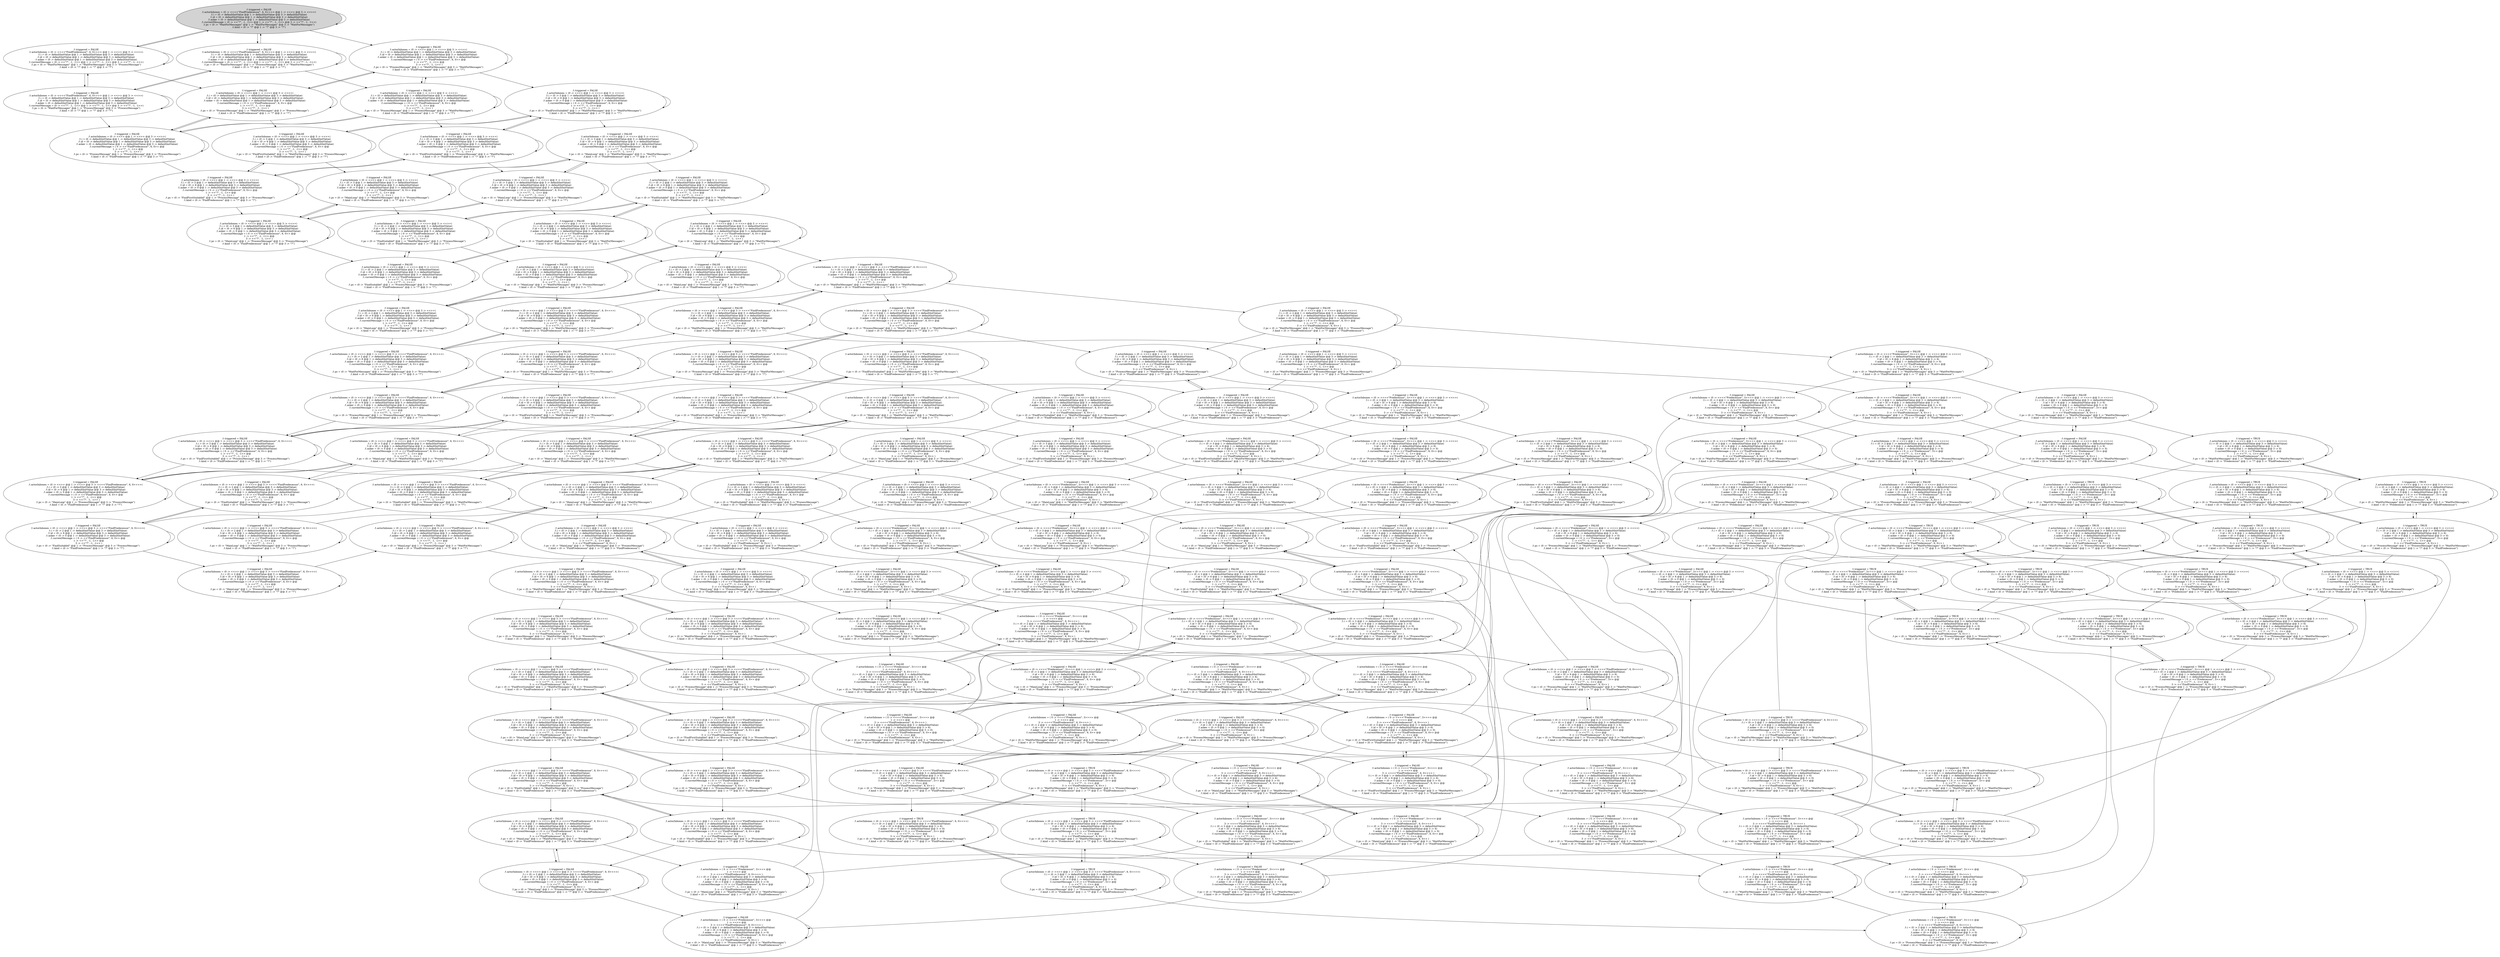 digraph DiskGraph {
nodesep=0.35;
subgraph cluster_graph {
color="white";
5171350265621789566 [label="/\\ triggered = FALSE\n/\\ actorInboxes = (0 :> <<<<\"FindPredecessor\", 6, 0>>>> @@ 1 :> <<>> @@ 3 :> <<>>)\n/\\ i = (0 :> defaultInitValue @@ 1 :> defaultInitValue @@ 3 :> defaultInitValue)\n/\\ id = (0 :> defaultInitValue @@ 1 :> defaultInitValue @@ 3 :> defaultInitValue)\n/\\ asker = (0 :> defaultInitValue @@ 1 :> defaultInitValue @@ 3 :> defaultInitValue)\n/\\ currentMessage = (0 :> <<\"?\", -1, -1>> @@ 1 :> <<\"?\", -1, -1>> @@ 3 :> <<\"?\", -1, -1>>)\n/\\ pc = (0 :> \"WaitForMessages\" @@ 1 :> \"WaitForMessages\" @@ 3 :> \"WaitForMessages\")\n/\\ kind = (0 :> \"?\" @@ 1 :> \"?\" @@ 3 :> \"?\")",style = filled]
-8476569382424948766 -> -8476569382424948766;
-8476569382424948766 [label="/\\ triggered = FALSE\n/\\ actorInboxes = (0 :> <<<<\"FindPredecessor\", 6, 0>>>> @@ 1 :> <<>> @@ 3 :> <<>>)\n/\\ i = (0 :> defaultInitValue @@ 1 :> defaultInitValue @@ 3 :> defaultInitValue)\n/\\ id = (0 :> defaultInitValue @@ 1 :> defaultInitValue @@ 3 :> defaultInitValue)\n/\\ asker = (0 :> defaultInitValue @@ 1 :> defaultInitValue @@ 3 :> defaultInitValue)\n/\\ currentMessage = (0 :> <<\"?\", -1, -1>> @@ 1 :> <<\"?\", -1, -1>> @@ 3 :> <<\"?\", -1, -1>>)\n/\\ pc = (0 :> \"WaitForMessages\" @@ 1 :> \"ProcessMessage\" @@ 3 :> \"WaitForMessages\")\n/\\ kind = (0 :> \"?\" @@ 1 :> \"?\" @@ 3 :> \"?\")"];
-8476569382424948766 -> 4372267840759053788;
4372267840759053788 [label="/\\ triggered = FALSE\n/\\ actorInboxes = (0 :> <<>> @@ 1 :> <<>> @@ 3 :> <<>>)\n/\\ i = (0 :> defaultInitValue @@ 1 :> defaultInitValue @@ 3 :> defaultInitValue)\n/\\ id = (0 :> defaultInitValue @@ 1 :> defaultInitValue @@ 3 :> defaultInitValue)\n/\\ asker = (0 :> defaultInitValue @@ 1 :> defaultInitValue @@ 3 :> defaultInitValue)\n/\\ currentMessage = ( 0 :> <<\"FindPredecessor\", 6, 0>> @@\n  1 :> <<\"?\", -1, -1>> @@\n  3 :> <<\"?\", -1, -1>> )\n/\\ pc = (0 :> \"ProcessMessage\" @@ 1 :> \"ProcessMessage\" @@ 3 :> \"WaitForMessages\")\n/\\ kind = (0 :> \"FindPredecessor\" @@ 1 :> \"?\" @@ 3 :> \"?\")"];
-8476569382424948766 -> 310298111313561036;
310298111313561036 [label="/\\ triggered = FALSE\n/\\ actorInboxes = (0 :> <<<<\"FindPredecessor\", 6, 0>>>> @@ 1 :> <<>> @@ 3 :> <<>>)\n/\\ i = (0 :> defaultInitValue @@ 1 :> defaultInitValue @@ 3 :> defaultInitValue)\n/\\ id = (0 :> defaultInitValue @@ 1 :> defaultInitValue @@ 3 :> defaultInitValue)\n/\\ asker = (0 :> defaultInitValue @@ 1 :> defaultInitValue @@ 3 :> defaultInitValue)\n/\\ currentMessage = (0 :> <<\"?\", -1, -1>> @@ 1 :> <<\"?\", -1, -1>> @@ 3 :> <<\"?\", -1, -1>>)\n/\\ pc = (0 :> \"WaitForMessages\" @@ 1 :> \"ProcessMessage\" @@ 3 :> \"ProcessMessage\")\n/\\ kind = (0 :> \"?\" @@ 1 :> \"?\" @@ 3 :> \"?\")"];
-8476569382424948766 -> 5171350265621789566;
5171350265621789566 [label="/\\ triggered = FALSE\n/\\ actorInboxes = (0 :> <<<<\"FindPredecessor\", 6, 0>>>> @@ 1 :> <<>> @@ 3 :> <<>>)\n/\\ i = (0 :> defaultInitValue @@ 1 :> defaultInitValue @@ 3 :> defaultInitValue)\n/\\ id = (0 :> defaultInitValue @@ 1 :> defaultInitValue @@ 3 :> defaultInitValue)\n/\\ asker = (0 :> defaultInitValue @@ 1 :> defaultInitValue @@ 3 :> defaultInitValue)\n/\\ currentMessage = (0 :> <<\"?\", -1, -1>> @@ 1 :> <<\"?\", -1, -1>> @@ 3 :> <<\"?\", -1, -1>>)\n/\\ pc = (0 :> \"WaitForMessages\" @@ 1 :> \"WaitForMessages\" @@ 3 :> \"WaitForMessages\")\n/\\ kind = (0 :> \"?\" @@ 1 :> \"?\" @@ 3 :> \"?\")"];
5171350265621789566 -> -8476569382424948766;
5171350265621789566 -> -7694058307490435357;
-7694058307490435357 [label="/\\ triggered = FALSE\n/\\ actorInboxes = (0 :> <<>> @@ 1 :> <<>> @@ 3 :> <<>>)\n/\\ i = (0 :> defaultInitValue @@ 1 :> defaultInitValue @@ 3 :> defaultInitValue)\n/\\ id = (0 :> defaultInitValue @@ 1 :> defaultInitValue @@ 3 :> defaultInitValue)\n/\\ asker = (0 :> defaultInitValue @@ 1 :> defaultInitValue @@ 3 :> defaultInitValue)\n/\\ currentMessage = ( 0 :> <<\"FindPredecessor\", 6, 0>> @@\n  1 :> <<\"?\", -1, -1>> @@\n  3 :> <<\"?\", -1, -1>> )\n/\\ pc = (0 :> \"ProcessMessage\" @@ 1 :> \"WaitForMessages\" @@ 3 :> \"WaitForMessages\")\n/\\ kind = (0 :> \"FindPredecessor\" @@ 1 :> \"?\" @@ 3 :> \"?\")"];
5171350265621789566 -> 5171350265621789566;
5171350265621789566 [label="/\\ triggered = FALSE\n/\\ actorInboxes = (0 :> <<<<\"FindPredecessor\", 6, 0>>>> @@ 1 :> <<>> @@ 3 :> <<>>)\n/\\ i = (0 :> defaultInitValue @@ 1 :> defaultInitValue @@ 3 :> defaultInitValue)\n/\\ id = (0 :> defaultInitValue @@ 1 :> defaultInitValue @@ 3 :> defaultInitValue)\n/\\ asker = (0 :> defaultInitValue @@ 1 :> defaultInitValue @@ 3 :> defaultInitValue)\n/\\ currentMessage = (0 :> <<\"?\", -1, -1>> @@ 1 :> <<\"?\", -1, -1>> @@ 3 :> <<\"?\", -1, -1>>)\n/\\ pc = (0 :> \"WaitForMessages\" @@ 1 :> \"WaitForMessages\" @@ 3 :> \"WaitForMessages\")\n/\\ kind = (0 :> \"?\" @@ 1 :> \"?\" @@ 3 :> \"?\")"];
5171350265621789566 -> 2715726489507142383;
2715726489507142383 [label="/\\ triggered = FALSE\n/\\ actorInboxes = (0 :> <<<<\"FindPredecessor\", 6, 0>>>> @@ 1 :> <<>> @@ 3 :> <<>>)\n/\\ i = (0 :> defaultInitValue @@ 1 :> defaultInitValue @@ 3 :> defaultInitValue)\n/\\ id = (0 :> defaultInitValue @@ 1 :> defaultInitValue @@ 3 :> defaultInitValue)\n/\\ asker = (0 :> defaultInitValue @@ 1 :> defaultInitValue @@ 3 :> defaultInitValue)\n/\\ currentMessage = (0 :> <<\"?\", -1, -1>> @@ 1 :> <<\"?\", -1, -1>> @@ 3 :> <<\"?\", -1, -1>>)\n/\\ pc = (0 :> \"WaitForMessages\" @@ 1 :> \"WaitForMessages\" @@ 3 :> \"ProcessMessage\")\n/\\ kind = (0 :> \"?\" @@ 1 :> \"?\" @@ 3 :> \"?\")"];
2715726489507142383 -> 310298111313561036;
310298111313561036 [label="/\\ triggered = FALSE\n/\\ actorInboxes = (0 :> <<<<\"FindPredecessor\", 6, 0>>>> @@ 1 :> <<>> @@ 3 :> <<>>)\n/\\ i = (0 :> defaultInitValue @@ 1 :> defaultInitValue @@ 3 :> defaultInitValue)\n/\\ id = (0 :> defaultInitValue @@ 1 :> defaultInitValue @@ 3 :> defaultInitValue)\n/\\ asker = (0 :> defaultInitValue @@ 1 :> defaultInitValue @@ 3 :> defaultInitValue)\n/\\ currentMessage = (0 :> <<\"?\", -1, -1>> @@ 1 :> <<\"?\", -1, -1>> @@ 3 :> <<\"?\", -1, -1>>)\n/\\ pc = (0 :> \"WaitForMessages\" @@ 1 :> \"ProcessMessage\" @@ 3 :> \"ProcessMessage\")\n/\\ kind = (0 :> \"?\" @@ 1 :> \"?\" @@ 3 :> \"?\")"];
2715726489507142383 -> -6545125578206163987;
-6545125578206163987 [label="/\\ triggered = FALSE\n/\\ actorInboxes = (0 :> <<>> @@ 1 :> <<>> @@ 3 :> <<>>)\n/\\ i = (0 :> defaultInitValue @@ 1 :> defaultInitValue @@ 3 :> defaultInitValue)\n/\\ id = (0 :> defaultInitValue @@ 1 :> defaultInitValue @@ 3 :> defaultInitValue)\n/\\ asker = (0 :> defaultInitValue @@ 1 :> defaultInitValue @@ 3 :> defaultInitValue)\n/\\ currentMessage = ( 0 :> <<\"FindPredecessor\", 6, 0>> @@\n  1 :> <<\"?\", -1, -1>> @@\n  3 :> <<\"?\", -1, -1>> )\n/\\ pc = (0 :> \"ProcessMessage\" @@ 1 :> \"WaitForMessages\" @@ 3 :> \"ProcessMessage\")\n/\\ kind = (0 :> \"FindPredecessor\" @@ 1 :> \"?\" @@ 3 :> \"?\")"];
2715726489507142383 -> 5171350265621789566;
2715726489507142383 -> 2715726489507142383;
2715726489507142383 [label="/\\ triggered = FALSE\n/\\ actorInboxes = (0 :> <<<<\"FindPredecessor\", 6, 0>>>> @@ 1 :> <<>> @@ 3 :> <<>>)\n/\\ i = (0 :> defaultInitValue @@ 1 :> defaultInitValue @@ 3 :> defaultInitValue)\n/\\ id = (0 :> defaultInitValue @@ 1 :> defaultInitValue @@ 3 :> defaultInitValue)\n/\\ asker = (0 :> defaultInitValue @@ 1 :> defaultInitValue @@ 3 :> defaultInitValue)\n/\\ currentMessage = (0 :> <<\"?\", -1, -1>> @@ 1 :> <<\"?\", -1, -1>> @@ 3 :> <<\"?\", -1, -1>>)\n/\\ pc = (0 :> \"WaitForMessages\" @@ 1 :> \"WaitForMessages\" @@ 3 :> \"ProcessMessage\")\n/\\ kind = (0 :> \"?\" @@ 1 :> \"?\" @@ 3 :> \"?\")"];
-7694058307490435357 -> -7694058307490435357;
-7694058307490435357 [label="/\\ triggered = FALSE\n/\\ actorInboxes = (0 :> <<>> @@ 1 :> <<>> @@ 3 :> <<>>)\n/\\ i = (0 :> defaultInitValue @@ 1 :> defaultInitValue @@ 3 :> defaultInitValue)\n/\\ id = (0 :> defaultInitValue @@ 1 :> defaultInitValue @@ 3 :> defaultInitValue)\n/\\ asker = (0 :> defaultInitValue @@ 1 :> defaultInitValue @@ 3 :> defaultInitValue)\n/\\ currentMessage = ( 0 :> <<\"FindPredecessor\", 6, 0>> @@\n  1 :> <<\"?\", -1, -1>> @@\n  3 :> <<\"?\", -1, -1>> )\n/\\ pc = (0 :> \"ProcessMessage\" @@ 1 :> \"WaitForMessages\" @@ 3 :> \"WaitForMessages\")\n/\\ kind = (0 :> \"FindPredecessor\" @@ 1 :> \"?\" @@ 3 :> \"?\")"];
-7694058307490435357 -> -9175146571515673239;
-9175146571515673239 [label="/\\ triggered = FALSE\n/\\ actorInboxes = (0 :> <<>> @@ 1 :> <<>> @@ 3 :> <<>>)\n/\\ i = (0 :> 3 @@ 1 :> defaultInitValue @@ 3 :> defaultInitValue)\n/\\ id = (0 :> 6 @@ 1 :> defaultInitValue @@ 3 :> defaultInitValue)\n/\\ asker = (0 :> 0 @@ 1 :> defaultInitValue @@ 3 :> defaultInitValue)\n/\\ currentMessage = ( 0 :> <<\"FindPredecessor\", 6, 0>> @@\n  1 :> <<\"?\", -1, -1>> @@\n  3 :> <<\"?\", -1, -1>> )\n/\\ pc = (0 :> \"FindFirstSuitableI\" @@ 1 :> \"WaitForMessages\" @@ 3 :> \"WaitForMessages\")\n/\\ kind = (0 :> \"FindPredecessor\" @@ 1 :> \"?\" @@ 3 :> \"?\")"];
-7694058307490435357 -> 4372267840759053788;
4372267840759053788 [label="/\\ triggered = FALSE\n/\\ actorInboxes = (0 :> <<>> @@ 1 :> <<>> @@ 3 :> <<>>)\n/\\ i = (0 :> defaultInitValue @@ 1 :> defaultInitValue @@ 3 :> defaultInitValue)\n/\\ id = (0 :> defaultInitValue @@ 1 :> defaultInitValue @@ 3 :> defaultInitValue)\n/\\ asker = (0 :> defaultInitValue @@ 1 :> defaultInitValue @@ 3 :> defaultInitValue)\n/\\ currentMessage = ( 0 :> <<\"FindPredecessor\", 6, 0>> @@\n  1 :> <<\"?\", -1, -1>> @@\n  3 :> <<\"?\", -1, -1>> )\n/\\ pc = (0 :> \"ProcessMessage\" @@ 1 :> \"ProcessMessage\" @@ 3 :> \"WaitForMessages\")\n/\\ kind = (0 :> \"FindPredecessor\" @@ 1 :> \"?\" @@ 3 :> \"?\")"];
-7694058307490435357 -> -6545125578206163987;
-6545125578206163987 [label="/\\ triggered = FALSE\n/\\ actorInboxes = (0 :> <<>> @@ 1 :> <<>> @@ 3 :> <<>>)\n/\\ i = (0 :> defaultInitValue @@ 1 :> defaultInitValue @@ 3 :> defaultInitValue)\n/\\ id = (0 :> defaultInitValue @@ 1 :> defaultInitValue @@ 3 :> defaultInitValue)\n/\\ asker = (0 :> defaultInitValue @@ 1 :> defaultInitValue @@ 3 :> defaultInitValue)\n/\\ currentMessage = ( 0 :> <<\"FindPredecessor\", 6, 0>> @@\n  1 :> <<\"?\", -1, -1>> @@\n  3 :> <<\"?\", -1, -1>> )\n/\\ pc = (0 :> \"ProcessMessage\" @@ 1 :> \"WaitForMessages\" @@ 3 :> \"ProcessMessage\")\n/\\ kind = (0 :> \"FindPredecessor\" @@ 1 :> \"?\" @@ 3 :> \"?\")"];
310298111313561036 -> -8476569382424948766;
310298111313561036 -> 8489545751243201315;
8489545751243201315 [label="/\\ triggered = FALSE\n/\\ actorInboxes = (0 :> <<>> @@ 1 :> <<>> @@ 3 :> <<>>)\n/\\ i = (0 :> defaultInitValue @@ 1 :> defaultInitValue @@ 3 :> defaultInitValue)\n/\\ id = (0 :> defaultInitValue @@ 1 :> defaultInitValue @@ 3 :> defaultInitValue)\n/\\ asker = (0 :> defaultInitValue @@ 1 :> defaultInitValue @@ 3 :> defaultInitValue)\n/\\ currentMessage = ( 0 :> <<\"FindPredecessor\", 6, 0>> @@\n  1 :> <<\"?\", -1, -1>> @@\n  3 :> <<\"?\", -1, -1>> )\n/\\ pc = (0 :> \"ProcessMessage\" @@ 1 :> \"ProcessMessage\" @@ 3 :> \"ProcessMessage\")\n/\\ kind = (0 :> \"FindPredecessor\" @@ 1 :> \"?\" @@ 3 :> \"?\")"];
310298111313561036 -> 310298111313561036;
310298111313561036 [label="/\\ triggered = FALSE\n/\\ actorInboxes = (0 :> <<<<\"FindPredecessor\", 6, 0>>>> @@ 1 :> <<>> @@ 3 :> <<>>)\n/\\ i = (0 :> defaultInitValue @@ 1 :> defaultInitValue @@ 3 :> defaultInitValue)\n/\\ id = (0 :> defaultInitValue @@ 1 :> defaultInitValue @@ 3 :> defaultInitValue)\n/\\ asker = (0 :> defaultInitValue @@ 1 :> defaultInitValue @@ 3 :> defaultInitValue)\n/\\ currentMessage = (0 :> <<\"?\", -1, -1>> @@ 1 :> <<\"?\", -1, -1>> @@ 3 :> <<\"?\", -1, -1>>)\n/\\ pc = (0 :> \"WaitForMessages\" @@ 1 :> \"ProcessMessage\" @@ 3 :> \"ProcessMessage\")\n/\\ kind = (0 :> \"?\" @@ 1 :> \"?\" @@ 3 :> \"?\")"];
310298111313561036 -> 2715726489507142383;
4372267840759053788 -> -1351715920605591871;
-1351715920605591871 [label="/\\ triggered = FALSE\n/\\ actorInboxes = (0 :> <<>> @@ 1 :> <<>> @@ 3 :> <<>>)\n/\\ i = (0 :> 3 @@ 1 :> defaultInitValue @@ 3 :> defaultInitValue)\n/\\ id = (0 :> 6 @@ 1 :> defaultInitValue @@ 3 :> defaultInitValue)\n/\\ asker = (0 :> 0 @@ 1 :> defaultInitValue @@ 3 :> defaultInitValue)\n/\\ currentMessage = ( 0 :> <<\"FindPredecessor\", 6, 0>> @@\n  1 :> <<\"?\", -1, -1>> @@\n  3 :> <<\"?\", -1, -1>> )\n/\\ pc = (0 :> \"FindFirstSuitableI\" @@ 1 :> \"ProcessMessage\" @@ 3 :> \"WaitForMessages\")\n/\\ kind = (0 :> \"FindPredecessor\" @@ 1 :> \"?\" @@ 3 :> \"?\")"];
4372267840759053788 -> -7694058307490435357;
4372267840759053788 -> 8489545751243201315;
8489545751243201315 [label="/\\ triggered = FALSE\n/\\ actorInboxes = (0 :> <<>> @@ 1 :> <<>> @@ 3 :> <<>>)\n/\\ i = (0 :> defaultInitValue @@ 1 :> defaultInitValue @@ 3 :> defaultInitValue)\n/\\ id = (0 :> defaultInitValue @@ 1 :> defaultInitValue @@ 3 :> defaultInitValue)\n/\\ asker = (0 :> defaultInitValue @@ 1 :> defaultInitValue @@ 3 :> defaultInitValue)\n/\\ currentMessage = ( 0 :> <<\"FindPredecessor\", 6, 0>> @@\n  1 :> <<\"?\", -1, -1>> @@\n  3 :> <<\"?\", -1, -1>> )\n/\\ pc = (0 :> \"ProcessMessage\" @@ 1 :> \"ProcessMessage\" @@ 3 :> \"ProcessMessage\")\n/\\ kind = (0 :> \"FindPredecessor\" @@ 1 :> \"?\" @@ 3 :> \"?\")"];
4372267840759053788 -> 4372267840759053788;
4372267840759053788 [label="/\\ triggered = FALSE\n/\\ actorInboxes = (0 :> <<>> @@ 1 :> <<>> @@ 3 :> <<>>)\n/\\ i = (0 :> defaultInitValue @@ 1 :> defaultInitValue @@ 3 :> defaultInitValue)\n/\\ id = (0 :> defaultInitValue @@ 1 :> defaultInitValue @@ 3 :> defaultInitValue)\n/\\ asker = (0 :> defaultInitValue @@ 1 :> defaultInitValue @@ 3 :> defaultInitValue)\n/\\ currentMessage = ( 0 :> <<\"FindPredecessor\", 6, 0>> @@\n  1 :> <<\"?\", -1, -1>> @@\n  3 :> <<\"?\", -1, -1>> )\n/\\ pc = (0 :> \"ProcessMessage\" @@ 1 :> \"ProcessMessage\" @@ 3 :> \"WaitForMessages\")\n/\\ kind = (0 :> \"FindPredecessor\" @@ 1 :> \"?\" @@ 3 :> \"?\")"];
-6545125578206163987 -> 8411559795889025264;
8411559795889025264 [label="/\\ triggered = FALSE\n/\\ actorInboxes = (0 :> <<>> @@ 1 :> <<>> @@ 3 :> <<>>)\n/\\ i = (0 :> 3 @@ 1 :> defaultInitValue @@ 3 :> defaultInitValue)\n/\\ id = (0 :> 6 @@ 1 :> defaultInitValue @@ 3 :> defaultInitValue)\n/\\ asker = (0 :> 0 @@ 1 :> defaultInitValue @@ 3 :> defaultInitValue)\n/\\ currentMessage = ( 0 :> <<\"FindPredecessor\", 6, 0>> @@\n  1 :> <<\"?\", -1, -1>> @@\n  3 :> <<\"?\", -1, -1>> )\n/\\ pc = (0 :> \"FindFirstSuitableI\" @@ 1 :> \"WaitForMessages\" @@ 3 :> \"ProcessMessage\")\n/\\ kind = (0 :> \"FindPredecessor\" @@ 1 :> \"?\" @@ 3 :> \"?\")"];
-6545125578206163987 -> 8489545751243201315;
8489545751243201315 [label="/\\ triggered = FALSE\n/\\ actorInboxes = (0 :> <<>> @@ 1 :> <<>> @@ 3 :> <<>>)\n/\\ i = (0 :> defaultInitValue @@ 1 :> defaultInitValue @@ 3 :> defaultInitValue)\n/\\ id = (0 :> defaultInitValue @@ 1 :> defaultInitValue @@ 3 :> defaultInitValue)\n/\\ asker = (0 :> defaultInitValue @@ 1 :> defaultInitValue @@ 3 :> defaultInitValue)\n/\\ currentMessage = ( 0 :> <<\"FindPredecessor\", 6, 0>> @@\n  1 :> <<\"?\", -1, -1>> @@\n  3 :> <<\"?\", -1, -1>> )\n/\\ pc = (0 :> \"ProcessMessage\" @@ 1 :> \"ProcessMessage\" @@ 3 :> \"ProcessMessage\")\n/\\ kind = (0 :> \"FindPredecessor\" @@ 1 :> \"?\" @@ 3 :> \"?\")"];
-6545125578206163987 -> -7694058307490435357;
-6545125578206163987 -> -6545125578206163987;
-6545125578206163987 [label="/\\ triggered = FALSE\n/\\ actorInboxes = (0 :> <<>> @@ 1 :> <<>> @@ 3 :> <<>>)\n/\\ i = (0 :> defaultInitValue @@ 1 :> defaultInitValue @@ 3 :> defaultInitValue)\n/\\ id = (0 :> defaultInitValue @@ 1 :> defaultInitValue @@ 3 :> defaultInitValue)\n/\\ asker = (0 :> defaultInitValue @@ 1 :> defaultInitValue @@ 3 :> defaultInitValue)\n/\\ currentMessage = ( 0 :> <<\"FindPredecessor\", 6, 0>> @@\n  1 :> <<\"?\", -1, -1>> @@\n  3 :> <<\"?\", -1, -1>> )\n/\\ pc = (0 :> \"ProcessMessage\" @@ 1 :> \"WaitForMessages\" @@ 3 :> \"ProcessMessage\")\n/\\ kind = (0 :> \"FindPredecessor\" @@ 1 :> \"?\" @@ 3 :> \"?\")"];
-9175146571515673239 -> 8411559795889025264;
8411559795889025264 [label="/\\ triggered = FALSE\n/\\ actorInboxes = (0 :> <<>> @@ 1 :> <<>> @@ 3 :> <<>>)\n/\\ i = (0 :> 3 @@ 1 :> defaultInitValue @@ 3 :> defaultInitValue)\n/\\ id = (0 :> 6 @@ 1 :> defaultInitValue @@ 3 :> defaultInitValue)\n/\\ asker = (0 :> 0 @@ 1 :> defaultInitValue @@ 3 :> defaultInitValue)\n/\\ currentMessage = ( 0 :> <<\"FindPredecessor\", 6, 0>> @@\n  1 :> <<\"?\", -1, -1>> @@\n  3 :> <<\"?\", -1, -1>> )\n/\\ pc = (0 :> \"FindFirstSuitableI\" @@ 1 :> \"WaitForMessages\" @@ 3 :> \"ProcessMessage\")\n/\\ kind = (0 :> \"FindPredecessor\" @@ 1 :> \"?\" @@ 3 :> \"?\")"];
-9175146571515673239 -> -1351715920605591871;
-1351715920605591871 [label="/\\ triggered = FALSE\n/\\ actorInboxes = (0 :> <<>> @@ 1 :> <<>> @@ 3 :> <<>>)\n/\\ i = (0 :> 3 @@ 1 :> defaultInitValue @@ 3 :> defaultInitValue)\n/\\ id = (0 :> 6 @@ 1 :> defaultInitValue @@ 3 :> defaultInitValue)\n/\\ asker = (0 :> 0 @@ 1 :> defaultInitValue @@ 3 :> defaultInitValue)\n/\\ currentMessage = ( 0 :> <<\"FindPredecessor\", 6, 0>> @@\n  1 :> <<\"?\", -1, -1>> @@\n  3 :> <<\"?\", -1, -1>> )\n/\\ pc = (0 :> \"FindFirstSuitableI\" @@ 1 :> \"ProcessMessage\" @@ 3 :> \"WaitForMessages\")\n/\\ kind = (0 :> \"FindPredecessor\" @@ 1 :> \"?\" @@ 3 :> \"?\")"];
-9175146571515673239 -> -9175146571515673239;
-9175146571515673239 [label="/\\ triggered = FALSE\n/\\ actorInboxes = (0 :> <<>> @@ 1 :> <<>> @@ 3 :> <<>>)\n/\\ i = (0 :> 3 @@ 1 :> defaultInitValue @@ 3 :> defaultInitValue)\n/\\ id = (0 :> 6 @@ 1 :> defaultInitValue @@ 3 :> defaultInitValue)\n/\\ asker = (0 :> 0 @@ 1 :> defaultInitValue @@ 3 :> defaultInitValue)\n/\\ currentMessage = ( 0 :> <<\"FindPredecessor\", 6, 0>> @@\n  1 :> <<\"?\", -1, -1>> @@\n  3 :> <<\"?\", -1, -1>> )\n/\\ pc = (0 :> \"FindFirstSuitableI\" @@ 1 :> \"WaitForMessages\" @@ 3 :> \"WaitForMessages\")\n/\\ kind = (0 :> \"FindPredecessor\" @@ 1 :> \"?\" @@ 3 :> \"?\")"];
-9175146571515673239 -> 7188574951591015853;
7188574951591015853 [label="/\\ triggered = FALSE\n/\\ actorInboxes = (0 :> <<>> @@ 1 :> <<>> @@ 3 :> <<>>)\n/\\ i = (0 :> 3 @@ 1 :> defaultInitValue @@ 3 :> defaultInitValue)\n/\\ id = (0 :> 6 @@ 1 :> defaultInitValue @@ 3 :> defaultInitValue)\n/\\ asker = (0 :> 0 @@ 1 :> defaultInitValue @@ 3 :> defaultInitValue)\n/\\ currentMessage = ( 0 :> <<\"FindPredecessor\", 6, 0>> @@\n  1 :> <<\"?\", -1, -1>> @@\n  3 :> <<\"?\", -1, -1>> )\n/\\ pc = (0 :> \"MainLoop\" @@ 1 :> \"WaitForMessages\" @@ 3 :> \"WaitForMessages\")\n/\\ kind = (0 :> \"FindPredecessor\" @@ 1 :> \"?\" @@ 3 :> \"?\")"];
-1351715920605591871 -> -346383405540230879;
-346383405540230879 [label="/\\ triggered = FALSE\n/\\ actorInboxes = (0 :> <<>> @@ 1 :> <<>> @@ 3 :> <<>>)\n/\\ i = (0 :> 3 @@ 1 :> defaultInitValue @@ 3 :> defaultInitValue)\n/\\ id = (0 :> 6 @@ 1 :> defaultInitValue @@ 3 :> defaultInitValue)\n/\\ asker = (0 :> 0 @@ 1 :> defaultInitValue @@ 3 :> defaultInitValue)\n/\\ currentMessage = ( 0 :> <<\"FindPredecessor\", 6, 0>> @@\n  1 :> <<\"?\", -1, -1>> @@\n  3 :> <<\"?\", -1, -1>> )\n/\\ pc = (0 :> \"MainLoop\" @@ 1 :> \"ProcessMessage\" @@ 3 :> \"WaitForMessages\")\n/\\ kind = (0 :> \"FindPredecessor\" @@ 1 :> \"?\" @@ 3 :> \"?\")"];
-1351715920605591871 -> -1351715920605591871;
-1351715920605591871 [label="/\\ triggered = FALSE\n/\\ actorInboxes = (0 :> <<>> @@ 1 :> <<>> @@ 3 :> <<>>)\n/\\ i = (0 :> 3 @@ 1 :> defaultInitValue @@ 3 :> defaultInitValue)\n/\\ id = (0 :> 6 @@ 1 :> defaultInitValue @@ 3 :> defaultInitValue)\n/\\ asker = (0 :> 0 @@ 1 :> defaultInitValue @@ 3 :> defaultInitValue)\n/\\ currentMessage = ( 0 :> <<\"FindPredecessor\", 6, 0>> @@\n  1 :> <<\"?\", -1, -1>> @@\n  3 :> <<\"?\", -1, -1>> )\n/\\ pc = (0 :> \"FindFirstSuitableI\" @@ 1 :> \"ProcessMessage\" @@ 3 :> \"WaitForMessages\")\n/\\ kind = (0 :> \"FindPredecessor\" @@ 1 :> \"?\" @@ 3 :> \"?\")"];
-1351715920605591871 -> -9175146571515673239;
-1351715920605591871 -> 3635147646200033916;
3635147646200033916 [label="/\\ triggered = FALSE\n/\\ actorInboxes = (0 :> <<>> @@ 1 :> <<>> @@ 3 :> <<>>)\n/\\ i = (0 :> 3 @@ 1 :> defaultInitValue @@ 3 :> defaultInitValue)\n/\\ id = (0 :> 6 @@ 1 :> defaultInitValue @@ 3 :> defaultInitValue)\n/\\ asker = (0 :> 0 @@ 1 :> defaultInitValue @@ 3 :> defaultInitValue)\n/\\ currentMessage = ( 0 :> <<\"FindPredecessor\", 6, 0>> @@\n  1 :> <<\"?\", -1, -1>> @@\n  3 :> <<\"?\", -1, -1>> )\n/\\ pc = (0 :> \"FindFirstSuitableI\" @@ 1 :> \"ProcessMessage\" @@ 3 :> \"ProcessMessage\")\n/\\ kind = (0 :> \"FindPredecessor\" @@ 1 :> \"?\" @@ 3 :> \"?\")"];
8489545751243201315 -> 8489545751243201315;
8489545751243201315 [label="/\\ triggered = FALSE\n/\\ actorInboxes = (0 :> <<>> @@ 1 :> <<>> @@ 3 :> <<>>)\n/\\ i = (0 :> defaultInitValue @@ 1 :> defaultInitValue @@ 3 :> defaultInitValue)\n/\\ id = (0 :> defaultInitValue @@ 1 :> defaultInitValue @@ 3 :> defaultInitValue)\n/\\ asker = (0 :> defaultInitValue @@ 1 :> defaultInitValue @@ 3 :> defaultInitValue)\n/\\ currentMessage = ( 0 :> <<\"FindPredecessor\", 6, 0>> @@\n  1 :> <<\"?\", -1, -1>> @@\n  3 :> <<\"?\", -1, -1>> )\n/\\ pc = (0 :> \"ProcessMessage\" @@ 1 :> \"ProcessMessage\" @@ 3 :> \"ProcessMessage\")\n/\\ kind = (0 :> \"FindPredecessor\" @@ 1 :> \"?\" @@ 3 :> \"?\")"];
8489545751243201315 -> 3635147646200033916;
3635147646200033916 [label="/\\ triggered = FALSE\n/\\ actorInboxes = (0 :> <<>> @@ 1 :> <<>> @@ 3 :> <<>>)\n/\\ i = (0 :> 3 @@ 1 :> defaultInitValue @@ 3 :> defaultInitValue)\n/\\ id = (0 :> 6 @@ 1 :> defaultInitValue @@ 3 :> defaultInitValue)\n/\\ asker = (0 :> 0 @@ 1 :> defaultInitValue @@ 3 :> defaultInitValue)\n/\\ currentMessage = ( 0 :> <<\"FindPredecessor\", 6, 0>> @@\n  1 :> <<\"?\", -1, -1>> @@\n  3 :> <<\"?\", -1, -1>> )\n/\\ pc = (0 :> \"FindFirstSuitableI\" @@ 1 :> \"ProcessMessage\" @@ 3 :> \"ProcessMessage\")\n/\\ kind = (0 :> \"FindPredecessor\" @@ 1 :> \"?\" @@ 3 :> \"?\")"];
8489545751243201315 -> -6545125578206163987;
8489545751243201315 -> 4372267840759053788;
8411559795889025264 -> 7113161532377354000;
7113161532377354000 [label="/\\ triggered = FALSE\n/\\ actorInboxes = (0 :> <<>> @@ 1 :> <<>> @@ 3 :> <<>>)\n/\\ i = (0 :> 3 @@ 1 :> defaultInitValue @@ 3 :> defaultInitValue)\n/\\ id = (0 :> 6 @@ 1 :> defaultInitValue @@ 3 :> defaultInitValue)\n/\\ asker = (0 :> 0 @@ 1 :> defaultInitValue @@ 3 :> defaultInitValue)\n/\\ currentMessage = ( 0 :> <<\"FindPredecessor\", 6, 0>> @@\n  1 :> <<\"?\", -1, -1>> @@\n  3 :> <<\"?\", -1, -1>> )\n/\\ pc = (0 :> \"MainLoop\" @@ 1 :> \"WaitForMessages\" @@ 3 :> \"ProcessMessage\")\n/\\ kind = (0 :> \"FindPredecessor\" @@ 1 :> \"?\" @@ 3 :> \"?\")"];
8411559795889025264 -> 8411559795889025264;
8411559795889025264 [label="/\\ triggered = FALSE\n/\\ actorInboxes = (0 :> <<>> @@ 1 :> <<>> @@ 3 :> <<>>)\n/\\ i = (0 :> 3 @@ 1 :> defaultInitValue @@ 3 :> defaultInitValue)\n/\\ id = (0 :> 6 @@ 1 :> defaultInitValue @@ 3 :> defaultInitValue)\n/\\ asker = (0 :> 0 @@ 1 :> defaultInitValue @@ 3 :> defaultInitValue)\n/\\ currentMessage = ( 0 :> <<\"FindPredecessor\", 6, 0>> @@\n  1 :> <<\"?\", -1, -1>> @@\n  3 :> <<\"?\", -1, -1>> )\n/\\ pc = (0 :> \"FindFirstSuitableI\" @@ 1 :> \"WaitForMessages\" @@ 3 :> \"ProcessMessage\")\n/\\ kind = (0 :> \"FindPredecessor\" @@ 1 :> \"?\" @@ 3 :> \"?\")"];
8411559795889025264 -> -9175146571515673239;
8411559795889025264 -> 3635147646200033916;
3635147646200033916 [label="/\\ triggered = FALSE\n/\\ actorInboxes = (0 :> <<>> @@ 1 :> <<>> @@ 3 :> <<>>)\n/\\ i = (0 :> 3 @@ 1 :> defaultInitValue @@ 3 :> defaultInitValue)\n/\\ id = (0 :> 6 @@ 1 :> defaultInitValue @@ 3 :> defaultInitValue)\n/\\ asker = (0 :> 0 @@ 1 :> defaultInitValue @@ 3 :> defaultInitValue)\n/\\ currentMessage = ( 0 :> <<\"FindPredecessor\", 6, 0>> @@\n  1 :> <<\"?\", -1, -1>> @@\n  3 :> <<\"?\", -1, -1>> )\n/\\ pc = (0 :> \"FindFirstSuitableI\" @@ 1 :> \"ProcessMessage\" @@ 3 :> \"ProcessMessage\")\n/\\ kind = (0 :> \"FindPredecessor\" @@ 1 :> \"?\" @@ 3 :> \"?\")"];
7188574951591015853 -> 7113161532377354000;
7113161532377354000 [label="/\\ triggered = FALSE\n/\\ actorInboxes = (0 :> <<>> @@ 1 :> <<>> @@ 3 :> <<>>)\n/\\ i = (0 :> 3 @@ 1 :> defaultInitValue @@ 3 :> defaultInitValue)\n/\\ id = (0 :> 6 @@ 1 :> defaultInitValue @@ 3 :> defaultInitValue)\n/\\ asker = (0 :> 0 @@ 1 :> defaultInitValue @@ 3 :> defaultInitValue)\n/\\ currentMessage = ( 0 :> <<\"FindPredecessor\", 6, 0>> @@\n  1 :> <<\"?\", -1, -1>> @@\n  3 :> <<\"?\", -1, -1>> )\n/\\ pc = (0 :> \"MainLoop\" @@ 1 :> \"WaitForMessages\" @@ 3 :> \"ProcessMessage\")\n/\\ kind = (0 :> \"FindPredecessor\" @@ 1 :> \"?\" @@ 3 :> \"?\")"];
7188574951591015853 -> -752763958021131631;
-752763958021131631 [label="/\\ triggered = FALSE\n/\\ actorInboxes = (0 :> <<>> @@ 1 :> <<>> @@ 3 :> <<>>)\n/\\ i = (0 :> 2 @@ 1 :> defaultInitValue @@ 3 :> defaultInitValue)\n/\\ id = (0 :> 6 @@ 1 :> defaultInitValue @@ 3 :> defaultInitValue)\n/\\ asker = (0 :> 0 @@ 1 :> defaultInitValue @@ 3 :> defaultInitValue)\n/\\ currentMessage = ( 0 :> <<\"FindPredecessor\", 6, 0>> @@\n  1 :> <<\"?\", -1, -1>> @@\n  3 :> <<\"?\", -1, -1>> )\n/\\ pc = (0 :> \"FindSuitableI\" @@ 1 :> \"WaitForMessages\" @@ 3 :> \"WaitForMessages\")\n/\\ kind = (0 :> \"FindPredecessor\" @@ 1 :> \"?\" @@ 3 :> \"?\")"];
7188574951591015853 -> -346383405540230879;
-346383405540230879 [label="/\\ triggered = FALSE\n/\\ actorInboxes = (0 :> <<>> @@ 1 :> <<>> @@ 3 :> <<>>)\n/\\ i = (0 :> 3 @@ 1 :> defaultInitValue @@ 3 :> defaultInitValue)\n/\\ id = (0 :> 6 @@ 1 :> defaultInitValue @@ 3 :> defaultInitValue)\n/\\ asker = (0 :> 0 @@ 1 :> defaultInitValue @@ 3 :> defaultInitValue)\n/\\ currentMessage = ( 0 :> <<\"FindPredecessor\", 6, 0>> @@\n  1 :> <<\"?\", -1, -1>> @@\n  3 :> <<\"?\", -1, -1>> )\n/\\ pc = (0 :> \"MainLoop\" @@ 1 :> \"ProcessMessage\" @@ 3 :> \"WaitForMessages\")\n/\\ kind = (0 :> \"FindPredecessor\" @@ 1 :> \"?\" @@ 3 :> \"?\")"];
7188574951591015853 -> 7188574951591015853;
7188574951591015853 [label="/\\ triggered = FALSE\n/\\ actorInboxes = (0 :> <<>> @@ 1 :> <<>> @@ 3 :> <<>>)\n/\\ i = (0 :> 3 @@ 1 :> defaultInitValue @@ 3 :> defaultInitValue)\n/\\ id = (0 :> 6 @@ 1 :> defaultInitValue @@ 3 :> defaultInitValue)\n/\\ asker = (0 :> 0 @@ 1 :> defaultInitValue @@ 3 :> defaultInitValue)\n/\\ currentMessage = ( 0 :> <<\"FindPredecessor\", 6, 0>> @@\n  1 :> <<\"?\", -1, -1>> @@\n  3 :> <<\"?\", -1, -1>> )\n/\\ pc = (0 :> \"MainLoop\" @@ 1 :> \"WaitForMessages\" @@ 3 :> \"WaitForMessages\")\n/\\ kind = (0 :> \"FindPredecessor\" @@ 1 :> \"?\" @@ 3 :> \"?\")"];
3635147646200033916 -> 8411559795889025264;
3635147646200033916 -> -1351715920605591871;
3635147646200033916 -> 2767896120076944455;
2767896120076944455 [label="/\\ triggered = FALSE\n/\\ actorInboxes = (0 :> <<>> @@ 1 :> <<>> @@ 3 :> <<>>)\n/\\ i = (0 :> 3 @@ 1 :> defaultInitValue @@ 3 :> defaultInitValue)\n/\\ id = (0 :> 6 @@ 1 :> defaultInitValue @@ 3 :> defaultInitValue)\n/\\ asker = (0 :> 0 @@ 1 :> defaultInitValue @@ 3 :> defaultInitValue)\n/\\ currentMessage = ( 0 :> <<\"FindPredecessor\", 6, 0>> @@\n  1 :> <<\"?\", -1, -1>> @@\n  3 :> <<\"?\", -1, -1>> )\n/\\ pc = (0 :> \"MainLoop\" @@ 1 :> \"ProcessMessage\" @@ 3 :> \"ProcessMessage\")\n/\\ kind = (0 :> \"FindPredecessor\" @@ 1 :> \"?\" @@ 3 :> \"?\")"];
3635147646200033916 -> 3635147646200033916;
3635147646200033916 [label="/\\ triggered = FALSE\n/\\ actorInboxes = (0 :> <<>> @@ 1 :> <<>> @@ 3 :> <<>>)\n/\\ i = (0 :> 3 @@ 1 :> defaultInitValue @@ 3 :> defaultInitValue)\n/\\ id = (0 :> 6 @@ 1 :> defaultInitValue @@ 3 :> defaultInitValue)\n/\\ asker = (0 :> 0 @@ 1 :> defaultInitValue @@ 3 :> defaultInitValue)\n/\\ currentMessage = ( 0 :> <<\"FindPredecessor\", 6, 0>> @@\n  1 :> <<\"?\", -1, -1>> @@\n  3 :> <<\"?\", -1, -1>> )\n/\\ pc = (0 :> \"FindFirstSuitableI\" @@ 1 :> \"ProcessMessage\" @@ 3 :> \"ProcessMessage\")\n/\\ kind = (0 :> \"FindPredecessor\" @@ 1 :> \"?\" @@ 3 :> \"?\")"];
-346383405540230879 -> -346383405540230879;
-346383405540230879 [label="/\\ triggered = FALSE\n/\\ actorInboxes = (0 :> <<>> @@ 1 :> <<>> @@ 3 :> <<>>)\n/\\ i = (0 :> 3 @@ 1 :> defaultInitValue @@ 3 :> defaultInitValue)\n/\\ id = (0 :> 6 @@ 1 :> defaultInitValue @@ 3 :> defaultInitValue)\n/\\ asker = (0 :> 0 @@ 1 :> defaultInitValue @@ 3 :> defaultInitValue)\n/\\ currentMessage = ( 0 :> <<\"FindPredecessor\", 6, 0>> @@\n  1 :> <<\"?\", -1, -1>> @@\n  3 :> <<\"?\", -1, -1>> )\n/\\ pc = (0 :> \"MainLoop\" @@ 1 :> \"ProcessMessage\" @@ 3 :> \"WaitForMessages\")\n/\\ kind = (0 :> \"FindPredecessor\" @@ 1 :> \"?\" @@ 3 :> \"?\")"];
-346383405540230879 -> 2767896120076944455;
2767896120076944455 [label="/\\ triggered = FALSE\n/\\ actorInboxes = (0 :> <<>> @@ 1 :> <<>> @@ 3 :> <<>>)\n/\\ i = (0 :> 3 @@ 1 :> defaultInitValue @@ 3 :> defaultInitValue)\n/\\ id = (0 :> 6 @@ 1 :> defaultInitValue @@ 3 :> defaultInitValue)\n/\\ asker = (0 :> 0 @@ 1 :> defaultInitValue @@ 3 :> defaultInitValue)\n/\\ currentMessage = ( 0 :> <<\"FindPredecessor\", 6, 0>> @@\n  1 :> <<\"?\", -1, -1>> @@\n  3 :> <<\"?\", -1, -1>> )\n/\\ pc = (0 :> \"MainLoop\" @@ 1 :> \"ProcessMessage\" @@ 3 :> \"ProcessMessage\")\n/\\ kind = (0 :> \"FindPredecessor\" @@ 1 :> \"?\" @@ 3 :> \"?\")"];
-346383405540230879 -> 3807316069128960456;
3807316069128960456 [label="/\\ triggered = FALSE\n/\\ actorInboxes = (0 :> <<>> @@ 1 :> <<>> @@ 3 :> <<>>)\n/\\ i = (0 :> 2 @@ 1 :> defaultInitValue @@ 3 :> defaultInitValue)\n/\\ id = (0 :> 6 @@ 1 :> defaultInitValue @@ 3 :> defaultInitValue)\n/\\ asker = (0 :> 0 @@ 1 :> defaultInitValue @@ 3 :> defaultInitValue)\n/\\ currentMessage = ( 0 :> <<\"FindPredecessor\", 6, 0>> @@\n  1 :> <<\"?\", -1, -1>> @@\n  3 :> <<\"?\", -1, -1>> )\n/\\ pc = (0 :> \"FindSuitableI\" @@ 1 :> \"ProcessMessage\" @@ 3 :> \"WaitForMessages\")\n/\\ kind = (0 :> \"FindPredecessor\" @@ 1 :> \"?\" @@ 3 :> \"?\")"];
-346383405540230879 -> 7188574951591015853;
7113161532377354000 -> 7113161532377354000;
7113161532377354000 [label="/\\ triggered = FALSE\n/\\ actorInboxes = (0 :> <<>> @@ 1 :> <<>> @@ 3 :> <<>>)\n/\\ i = (0 :> 3 @@ 1 :> defaultInitValue @@ 3 :> defaultInitValue)\n/\\ id = (0 :> 6 @@ 1 :> defaultInitValue @@ 3 :> defaultInitValue)\n/\\ asker = (0 :> 0 @@ 1 :> defaultInitValue @@ 3 :> defaultInitValue)\n/\\ currentMessage = ( 0 :> <<\"FindPredecessor\", 6, 0>> @@\n  1 :> <<\"?\", -1, -1>> @@\n  3 :> <<\"?\", -1, -1>> )\n/\\ pc = (0 :> \"MainLoop\" @@ 1 :> \"WaitForMessages\" @@ 3 :> \"ProcessMessage\")\n/\\ kind = (0 :> \"FindPredecessor\" @@ 1 :> \"?\" @@ 3 :> \"?\")"];
7113161532377354000 -> 2767896120076944455;
2767896120076944455 [label="/\\ triggered = FALSE\n/\\ actorInboxes = (0 :> <<>> @@ 1 :> <<>> @@ 3 :> <<>>)\n/\\ i = (0 :> 3 @@ 1 :> defaultInitValue @@ 3 :> defaultInitValue)\n/\\ id = (0 :> 6 @@ 1 :> defaultInitValue @@ 3 :> defaultInitValue)\n/\\ asker = (0 :> 0 @@ 1 :> defaultInitValue @@ 3 :> defaultInitValue)\n/\\ currentMessage = ( 0 :> <<\"FindPredecessor\", 6, 0>> @@\n  1 :> <<\"?\", -1, -1>> @@\n  3 :> <<\"?\", -1, -1>> )\n/\\ pc = (0 :> \"MainLoop\" @@ 1 :> \"ProcessMessage\" @@ 3 :> \"ProcessMessage\")\n/\\ kind = (0 :> \"FindPredecessor\" @@ 1 :> \"?\" @@ 3 :> \"?\")"];
7113161532377354000 -> -5958212469352755207;
-5958212469352755207 [label="/\\ triggered = FALSE\n/\\ actorInboxes = (0 :> <<>> @@ 1 :> <<>> @@ 3 :> <<>>)\n/\\ i = (0 :> 2 @@ 1 :> defaultInitValue @@ 3 :> defaultInitValue)\n/\\ id = (0 :> 6 @@ 1 :> defaultInitValue @@ 3 :> defaultInitValue)\n/\\ asker = (0 :> 0 @@ 1 :> defaultInitValue @@ 3 :> defaultInitValue)\n/\\ currentMessage = ( 0 :> <<\"FindPredecessor\", 6, 0>> @@\n  1 :> <<\"?\", -1, -1>> @@\n  3 :> <<\"?\", -1, -1>> )\n/\\ pc = (0 :> \"FindSuitableI\" @@ 1 :> \"WaitForMessages\" @@ 3 :> \"ProcessMessage\")\n/\\ kind = (0 :> \"FindPredecessor\" @@ 1 :> \"?\" @@ 3 :> \"?\")"];
7113161532377354000 -> 7188574951591015853;
3807316069128960456 -> -752763958021131631;
-752763958021131631 [label="/\\ triggered = FALSE\n/\\ actorInboxes = (0 :> <<>> @@ 1 :> <<>> @@ 3 :> <<>>)\n/\\ i = (0 :> 2 @@ 1 :> defaultInitValue @@ 3 :> defaultInitValue)\n/\\ id = (0 :> 6 @@ 1 :> defaultInitValue @@ 3 :> defaultInitValue)\n/\\ asker = (0 :> 0 @@ 1 :> defaultInitValue @@ 3 :> defaultInitValue)\n/\\ currentMessage = ( 0 :> <<\"FindPredecessor\", 6, 0>> @@\n  1 :> <<\"?\", -1, -1>> @@\n  3 :> <<\"?\", -1, -1>> )\n/\\ pc = (0 :> \"FindSuitableI\" @@ 1 :> \"WaitForMessages\" @@ 3 :> \"WaitForMessages\")\n/\\ kind = (0 :> \"FindPredecessor\" @@ 1 :> \"?\" @@ 3 :> \"?\")"];
3807316069128960456 -> -8112774660394763567;
-8112774660394763567 [label="/\\ triggered = FALSE\n/\\ actorInboxes = (0 :> <<>> @@ 1 :> <<>> @@ 3 :> <<>>)\n/\\ i = (0 :> 2 @@ 1 :> defaultInitValue @@ 3 :> defaultInitValue)\n/\\ id = (0 :> 6 @@ 1 :> defaultInitValue @@ 3 :> defaultInitValue)\n/\\ asker = (0 :> 0 @@ 1 :> defaultInitValue @@ 3 :> defaultInitValue)\n/\\ currentMessage = ( 0 :> <<\"FindPredecessor\", 6, 0>> @@\n  1 :> <<\"?\", -1, -1>> @@\n  3 :> <<\"?\", -1, -1>> )\n/\\ pc = (0 :> \"FindSuitableI\" @@ 1 :> \"ProcessMessage\" @@ 3 :> \"ProcessMessage\")\n/\\ kind = (0 :> \"FindPredecessor\" @@ 1 :> \"?\" @@ 3 :> \"?\")"];
3807316069128960456 -> 6940797499388132663;
6940797499388132663 [label="/\\ triggered = FALSE\n/\\ actorInboxes = (0 :> <<>> @@ 1 :> <<>> @@ 3 :> <<>>)\n/\\ i = (0 :> 2 @@ 1 :> defaultInitValue @@ 3 :> defaultInitValue)\n/\\ id = (0 :> 6 @@ 1 :> defaultInitValue @@ 3 :> defaultInitValue)\n/\\ asker = (0 :> 0 @@ 1 :> defaultInitValue @@ 3 :> defaultInitValue)\n/\\ currentMessage = ( 0 :> <<\"FindPredecessor\", 6, 0>> @@\n  1 :> <<\"?\", -1, -1>> @@\n  3 :> <<\"?\", -1, -1>> )\n/\\ pc = (0 :> \"MainLoop\" @@ 1 :> \"ProcessMessage\" @@ 3 :> \"WaitForMessages\")\n/\\ kind = (0 :> \"FindPredecessor\" @@ 1 :> \"?\" @@ 3 :> \"?\")"];
3807316069128960456 -> 3807316069128960456;
3807316069128960456 [label="/\\ triggered = FALSE\n/\\ actorInboxes = (0 :> <<>> @@ 1 :> <<>> @@ 3 :> <<>>)\n/\\ i = (0 :> 2 @@ 1 :> defaultInitValue @@ 3 :> defaultInitValue)\n/\\ id = (0 :> 6 @@ 1 :> defaultInitValue @@ 3 :> defaultInitValue)\n/\\ asker = (0 :> 0 @@ 1 :> defaultInitValue @@ 3 :> defaultInitValue)\n/\\ currentMessage = ( 0 :> <<\"FindPredecessor\", 6, 0>> @@\n  1 :> <<\"?\", -1, -1>> @@\n  3 :> <<\"?\", -1, -1>> )\n/\\ pc = (0 :> \"FindSuitableI\" @@ 1 :> \"ProcessMessage\" @@ 3 :> \"WaitForMessages\")\n/\\ kind = (0 :> \"FindPredecessor\" @@ 1 :> \"?\" @@ 3 :> \"?\")"];
-5958212469352755207 -> -8112774660394763567;
-8112774660394763567 [label="/\\ triggered = FALSE\n/\\ actorInboxes = (0 :> <<>> @@ 1 :> <<>> @@ 3 :> <<>>)\n/\\ i = (0 :> 2 @@ 1 :> defaultInitValue @@ 3 :> defaultInitValue)\n/\\ id = (0 :> 6 @@ 1 :> defaultInitValue @@ 3 :> defaultInitValue)\n/\\ asker = (0 :> 0 @@ 1 :> defaultInitValue @@ 3 :> defaultInitValue)\n/\\ currentMessage = ( 0 :> <<\"FindPredecessor\", 6, 0>> @@\n  1 :> <<\"?\", -1, -1>> @@\n  3 :> <<\"?\", -1, -1>> )\n/\\ pc = (0 :> \"FindSuitableI\" @@ 1 :> \"ProcessMessage\" @@ 3 :> \"ProcessMessage\")\n/\\ kind = (0 :> \"FindPredecessor\" @@ 1 :> \"?\" @@ 3 :> \"?\")"];
-5958212469352755207 -> -752763958021131631;
-752763958021131631 [label="/\\ triggered = FALSE\n/\\ actorInboxes = (0 :> <<>> @@ 1 :> <<>> @@ 3 :> <<>>)\n/\\ i = (0 :> 2 @@ 1 :> defaultInitValue @@ 3 :> defaultInitValue)\n/\\ id = (0 :> 6 @@ 1 :> defaultInitValue @@ 3 :> defaultInitValue)\n/\\ asker = (0 :> 0 @@ 1 :> defaultInitValue @@ 3 :> defaultInitValue)\n/\\ currentMessage = ( 0 :> <<\"FindPredecessor\", 6, 0>> @@\n  1 :> <<\"?\", -1, -1>> @@\n  3 :> <<\"?\", -1, -1>> )\n/\\ pc = (0 :> \"FindSuitableI\" @@ 1 :> \"WaitForMessages\" @@ 3 :> \"WaitForMessages\")\n/\\ kind = (0 :> \"FindPredecessor\" @@ 1 :> \"?\" @@ 3 :> \"?\")"];
-5958212469352755207 -> -444508275903395066;
-444508275903395066 [label="/\\ triggered = FALSE\n/\\ actorInboxes = (0 :> <<>> @@ 1 :> <<>> @@ 3 :> <<>>)\n/\\ i = (0 :> 2 @@ 1 :> defaultInitValue @@ 3 :> defaultInitValue)\n/\\ id = (0 :> 6 @@ 1 :> defaultInitValue @@ 3 :> defaultInitValue)\n/\\ asker = (0 :> 0 @@ 1 :> defaultInitValue @@ 3 :> defaultInitValue)\n/\\ currentMessage = ( 0 :> <<\"FindPredecessor\", 6, 0>> @@\n  1 :> <<\"?\", -1, -1>> @@\n  3 :> <<\"?\", -1, -1>> )\n/\\ pc = (0 :> \"MainLoop\" @@ 1 :> \"WaitForMessages\" @@ 3 :> \"ProcessMessage\")\n/\\ kind = (0 :> \"FindPredecessor\" @@ 1 :> \"?\" @@ 3 :> \"?\")"];
-5958212469352755207 -> -5958212469352755207;
-5958212469352755207 [label="/\\ triggered = FALSE\n/\\ actorInboxes = (0 :> <<>> @@ 1 :> <<>> @@ 3 :> <<>>)\n/\\ i = (0 :> 2 @@ 1 :> defaultInitValue @@ 3 :> defaultInitValue)\n/\\ id = (0 :> 6 @@ 1 :> defaultInitValue @@ 3 :> defaultInitValue)\n/\\ asker = (0 :> 0 @@ 1 :> defaultInitValue @@ 3 :> defaultInitValue)\n/\\ currentMessage = ( 0 :> <<\"FindPredecessor\", 6, 0>> @@\n  1 :> <<\"?\", -1, -1>> @@\n  3 :> <<\"?\", -1, -1>> )\n/\\ pc = (0 :> \"FindSuitableI\" @@ 1 :> \"WaitForMessages\" @@ 3 :> \"ProcessMessage\")\n/\\ kind = (0 :> \"FindPredecessor\" @@ 1 :> \"?\" @@ 3 :> \"?\")"];
-752763958021131631 -> -752763958021131631;
-752763958021131631 [label="/\\ triggered = FALSE\n/\\ actorInboxes = (0 :> <<>> @@ 1 :> <<>> @@ 3 :> <<>>)\n/\\ i = (0 :> 2 @@ 1 :> defaultInitValue @@ 3 :> defaultInitValue)\n/\\ id = (0 :> 6 @@ 1 :> defaultInitValue @@ 3 :> defaultInitValue)\n/\\ asker = (0 :> 0 @@ 1 :> defaultInitValue @@ 3 :> defaultInitValue)\n/\\ currentMessage = ( 0 :> <<\"FindPredecessor\", 6, 0>> @@\n  1 :> <<\"?\", -1, -1>> @@\n  3 :> <<\"?\", -1, -1>> )\n/\\ pc = (0 :> \"FindSuitableI\" @@ 1 :> \"WaitForMessages\" @@ 3 :> \"WaitForMessages\")\n/\\ kind = (0 :> \"FindPredecessor\" @@ 1 :> \"?\" @@ 3 :> \"?\")"];
-752763958021131631 -> 8852724624379547191;
8852724624379547191 [label="/\\ triggered = FALSE\n/\\ actorInboxes = (0 :> <<>> @@ 1 :> <<>> @@ 3 :> <<>>)\n/\\ i = (0 :> 2 @@ 1 :> defaultInitValue @@ 3 :> defaultInitValue)\n/\\ id = (0 :> 6 @@ 1 :> defaultInitValue @@ 3 :> defaultInitValue)\n/\\ asker = (0 :> 0 @@ 1 :> defaultInitValue @@ 3 :> defaultInitValue)\n/\\ currentMessage = ( 0 :> <<\"FindPredecessor\", 6, 0>> @@\n  1 :> <<\"?\", -1, -1>> @@\n  3 :> <<\"?\", -1, -1>> )\n/\\ pc = (0 :> \"MainLoop\" @@ 1 :> \"WaitForMessages\" @@ 3 :> \"WaitForMessages\")\n/\\ kind = (0 :> \"FindPredecessor\" @@ 1 :> \"?\" @@ 3 :> \"?\")"];
-752763958021131631 -> 3807316069128960456;
-752763958021131631 -> -5958212469352755207;
2767896120076944455 -> 7113161532377354000;
2767896120076944455 -> -8112774660394763567;
-8112774660394763567 [label="/\\ triggered = FALSE\n/\\ actorInboxes = (0 :> <<>> @@ 1 :> <<>> @@ 3 :> <<>>)\n/\\ i = (0 :> 2 @@ 1 :> defaultInitValue @@ 3 :> defaultInitValue)\n/\\ id = (0 :> 6 @@ 1 :> defaultInitValue @@ 3 :> defaultInitValue)\n/\\ asker = (0 :> 0 @@ 1 :> defaultInitValue @@ 3 :> defaultInitValue)\n/\\ currentMessage = ( 0 :> <<\"FindPredecessor\", 6, 0>> @@\n  1 :> <<\"?\", -1, -1>> @@\n  3 :> <<\"?\", -1, -1>> )\n/\\ pc = (0 :> \"FindSuitableI\" @@ 1 :> \"ProcessMessage\" @@ 3 :> \"ProcessMessage\")\n/\\ kind = (0 :> \"FindPredecessor\" @@ 1 :> \"?\" @@ 3 :> \"?\")"];
2767896120076944455 -> -346383405540230879;
2767896120076944455 -> 2767896120076944455;
2767896120076944455 [label="/\\ triggered = FALSE\n/\\ actorInboxes = (0 :> <<>> @@ 1 :> <<>> @@ 3 :> <<>>)\n/\\ i = (0 :> 3 @@ 1 :> defaultInitValue @@ 3 :> defaultInitValue)\n/\\ id = (0 :> 6 @@ 1 :> defaultInitValue @@ 3 :> defaultInitValue)\n/\\ asker = (0 :> 0 @@ 1 :> defaultInitValue @@ 3 :> defaultInitValue)\n/\\ currentMessage = ( 0 :> <<\"FindPredecessor\", 6, 0>> @@\n  1 :> <<\"?\", -1, -1>> @@\n  3 :> <<\"?\", -1, -1>> )\n/\\ pc = (0 :> \"MainLoop\" @@ 1 :> \"ProcessMessage\" @@ 3 :> \"ProcessMessage\")\n/\\ kind = (0 :> \"FindPredecessor\" @@ 1 :> \"?\" @@ 3 :> \"?\")"];
-8112774660394763567 -> -8112774660394763567;
-8112774660394763567 [label="/\\ triggered = FALSE\n/\\ actorInboxes = (0 :> <<>> @@ 1 :> <<>> @@ 3 :> <<>>)\n/\\ i = (0 :> 2 @@ 1 :> defaultInitValue @@ 3 :> defaultInitValue)\n/\\ id = (0 :> 6 @@ 1 :> defaultInitValue @@ 3 :> defaultInitValue)\n/\\ asker = (0 :> 0 @@ 1 :> defaultInitValue @@ 3 :> defaultInitValue)\n/\\ currentMessage = ( 0 :> <<\"FindPredecessor\", 6, 0>> @@\n  1 :> <<\"?\", -1, -1>> @@\n  3 :> <<\"?\", -1, -1>> )\n/\\ pc = (0 :> \"FindSuitableI\" @@ 1 :> \"ProcessMessage\" @@ 3 :> \"ProcessMessage\")\n/\\ kind = (0 :> \"FindPredecessor\" @@ 1 :> \"?\" @@ 3 :> \"?\")"];
-8112774660394763567 -> -6206667355899645386;
-6206667355899645386 [label="/\\ triggered = FALSE\n/\\ actorInboxes = (0 :> <<>> @@ 1 :> <<>> @@ 3 :> <<>>)\n/\\ i = (0 :> 2 @@ 1 :> defaultInitValue @@ 3 :> defaultInitValue)\n/\\ id = (0 :> 6 @@ 1 :> defaultInitValue @@ 3 :> defaultInitValue)\n/\\ asker = (0 :> 0 @@ 1 :> defaultInitValue @@ 3 :> defaultInitValue)\n/\\ currentMessage = ( 0 :> <<\"FindPredecessor\", 6, 0>> @@\n  1 :> <<\"?\", -1, -1>> @@\n  3 :> <<\"?\", -1, -1>> )\n/\\ pc = (0 :> \"MainLoop\" @@ 1 :> \"ProcessMessage\" @@ 3 :> \"ProcessMessage\")\n/\\ kind = (0 :> \"FindPredecessor\" @@ 1 :> \"?\" @@ 3 :> \"?\")"];
-8112774660394763567 -> 3807316069128960456;
-8112774660394763567 -> -5958212469352755207;
8852724624379547191 -> -5648562324706796461;
-5648562324706796461 [label="/\\ triggered = FALSE\n/\\ actorInboxes = (0 :> <<>> @@ 1 :> <<>> @@ 3 :> <<<<\"FindPredecessor\", 6, 0>>>>)\n/\\ i = (0 :> 2 @@ 1 :> defaultInitValue @@ 3 :> defaultInitValue)\n/\\ id = (0 :> 6 @@ 1 :> defaultInitValue @@ 3 :> defaultInitValue)\n/\\ asker = (0 :> 0 @@ 1 :> defaultInitValue @@ 3 :> defaultInitValue)\n/\\ currentMessage = ( 0 :> <<\"FindPredecessor\", 6, 0>> @@\n  1 :> <<\"?\", -1, -1>> @@\n  3 :> <<\"?\", -1, -1>> )\n/\\ pc = (0 :> \"WaitForMessages\" @@ 1 :> \"WaitForMessages\" @@ 3 :> \"WaitForMessages\")\n/\\ kind = (0 :> \"FindPredecessor\" @@ 1 :> \"?\" @@ 3 :> \"?\")"];
8852724624379547191 -> -444508275903395066;
-444508275903395066 [label="/\\ triggered = FALSE\n/\\ actorInboxes = (0 :> <<>> @@ 1 :> <<>> @@ 3 :> <<>>)\n/\\ i = (0 :> 2 @@ 1 :> defaultInitValue @@ 3 :> defaultInitValue)\n/\\ id = (0 :> 6 @@ 1 :> defaultInitValue @@ 3 :> defaultInitValue)\n/\\ asker = (0 :> 0 @@ 1 :> defaultInitValue @@ 3 :> defaultInitValue)\n/\\ currentMessage = ( 0 :> <<\"FindPredecessor\", 6, 0>> @@\n  1 :> <<\"?\", -1, -1>> @@\n  3 :> <<\"?\", -1, -1>> )\n/\\ pc = (0 :> \"MainLoop\" @@ 1 :> \"WaitForMessages\" @@ 3 :> \"ProcessMessage\")\n/\\ kind = (0 :> \"FindPredecessor\" @@ 1 :> \"?\" @@ 3 :> \"?\")"];
8852724624379547191 -> 6940797499388132663;
6940797499388132663 [label="/\\ triggered = FALSE\n/\\ actorInboxes = (0 :> <<>> @@ 1 :> <<>> @@ 3 :> <<>>)\n/\\ i = (0 :> 2 @@ 1 :> defaultInitValue @@ 3 :> defaultInitValue)\n/\\ id = (0 :> 6 @@ 1 :> defaultInitValue @@ 3 :> defaultInitValue)\n/\\ asker = (0 :> 0 @@ 1 :> defaultInitValue @@ 3 :> defaultInitValue)\n/\\ currentMessage = ( 0 :> <<\"FindPredecessor\", 6, 0>> @@\n  1 :> <<\"?\", -1, -1>> @@\n  3 :> <<\"?\", -1, -1>> )\n/\\ pc = (0 :> \"MainLoop\" @@ 1 :> \"ProcessMessage\" @@ 3 :> \"WaitForMessages\")\n/\\ kind = (0 :> \"FindPredecessor\" @@ 1 :> \"?\" @@ 3 :> \"?\")"];
8852724624379547191 -> 8852724624379547191;
8852724624379547191 [label="/\\ triggered = FALSE\n/\\ actorInboxes = (0 :> <<>> @@ 1 :> <<>> @@ 3 :> <<>>)\n/\\ i = (0 :> 2 @@ 1 :> defaultInitValue @@ 3 :> defaultInitValue)\n/\\ id = (0 :> 6 @@ 1 :> defaultInitValue @@ 3 :> defaultInitValue)\n/\\ asker = (0 :> 0 @@ 1 :> defaultInitValue @@ 3 :> defaultInitValue)\n/\\ currentMessage = ( 0 :> <<\"FindPredecessor\", 6, 0>> @@\n  1 :> <<\"?\", -1, -1>> @@\n  3 :> <<\"?\", -1, -1>> )\n/\\ pc = (0 :> \"MainLoop\" @@ 1 :> \"WaitForMessages\" @@ 3 :> \"WaitForMessages\")\n/\\ kind = (0 :> \"FindPredecessor\" @@ 1 :> \"?\" @@ 3 :> \"?\")"];
-444508275903395066 -> -6206667355899645386;
-6206667355899645386 [label="/\\ triggered = FALSE\n/\\ actorInboxes = (0 :> <<>> @@ 1 :> <<>> @@ 3 :> <<>>)\n/\\ i = (0 :> 2 @@ 1 :> defaultInitValue @@ 3 :> defaultInitValue)\n/\\ id = (0 :> 6 @@ 1 :> defaultInitValue @@ 3 :> defaultInitValue)\n/\\ asker = (0 :> 0 @@ 1 :> defaultInitValue @@ 3 :> defaultInitValue)\n/\\ currentMessage = ( 0 :> <<\"FindPredecessor\", 6, 0>> @@\n  1 :> <<\"?\", -1, -1>> @@\n  3 :> <<\"?\", -1, -1>> )\n/\\ pc = (0 :> \"MainLoop\" @@ 1 :> \"ProcessMessage\" @@ 3 :> \"ProcessMessage\")\n/\\ kind = (0 :> \"FindPredecessor\" @@ 1 :> \"?\" @@ 3 :> \"?\")"];
-444508275903395066 -> 8852724624379547191;
-444508275903395066 -> -444508275903395066;
-444508275903395066 [label="/\\ triggered = FALSE\n/\\ actorInboxes = (0 :> <<>> @@ 1 :> <<>> @@ 3 :> <<>>)\n/\\ i = (0 :> 2 @@ 1 :> defaultInitValue @@ 3 :> defaultInitValue)\n/\\ id = (0 :> 6 @@ 1 :> defaultInitValue @@ 3 :> defaultInitValue)\n/\\ asker = (0 :> 0 @@ 1 :> defaultInitValue @@ 3 :> defaultInitValue)\n/\\ currentMessage = ( 0 :> <<\"FindPredecessor\", 6, 0>> @@\n  1 :> <<\"?\", -1, -1>> @@\n  3 :> <<\"?\", -1, -1>> )\n/\\ pc = (0 :> \"MainLoop\" @@ 1 :> \"WaitForMessages\" @@ 3 :> \"ProcessMessage\")\n/\\ kind = (0 :> \"FindPredecessor\" @@ 1 :> \"?\" @@ 3 :> \"?\")"];
-444508275903395066 -> -5745424001672256919;
-5745424001672256919 [label="/\\ triggered = FALSE\n/\\ actorInboxes = (0 :> <<>> @@ 1 :> <<>> @@ 3 :> <<<<\"FindPredecessor\", 6, 0>>>>)\n/\\ i = (0 :> 2 @@ 1 :> defaultInitValue @@ 3 :> defaultInitValue)\n/\\ id = (0 :> 6 @@ 1 :> defaultInitValue @@ 3 :> defaultInitValue)\n/\\ asker = (0 :> 0 @@ 1 :> defaultInitValue @@ 3 :> defaultInitValue)\n/\\ currentMessage = ( 0 :> <<\"FindPredecessor\", 6, 0>> @@\n  1 :> <<\"?\", -1, -1>> @@\n  3 :> <<\"?\", -1, -1>> )\n/\\ pc = (0 :> \"WaitForMessages\" @@ 1 :> \"WaitForMessages\" @@ 3 :> \"ProcessMessage\")\n/\\ kind = (0 :> \"FindPredecessor\" @@ 1 :> \"?\" @@ 3 :> \"?\")"];
-5648562324706796461 -> -5648562324706796461;
-5648562324706796461 [label="/\\ triggered = FALSE\n/\\ actorInboxes = (0 :> <<>> @@ 1 :> <<>> @@ 3 :> <<<<\"FindPredecessor\", 6, 0>>>>)\n/\\ i = (0 :> 2 @@ 1 :> defaultInitValue @@ 3 :> defaultInitValue)\n/\\ id = (0 :> 6 @@ 1 :> defaultInitValue @@ 3 :> defaultInitValue)\n/\\ asker = (0 :> 0 @@ 1 :> defaultInitValue @@ 3 :> defaultInitValue)\n/\\ currentMessage = ( 0 :> <<\"FindPredecessor\", 6, 0>> @@\n  1 :> <<\"?\", -1, -1>> @@\n  3 :> <<\"?\", -1, -1>> )\n/\\ pc = (0 :> \"WaitForMessages\" @@ 1 :> \"WaitForMessages\" @@ 3 :> \"WaitForMessages\")\n/\\ kind = (0 :> \"FindPredecessor\" @@ 1 :> \"?\" @@ 3 :> \"?\")"];
-5648562324706796461 -> 4898055863695512101;
4898055863695512101 [label="/\\ triggered = FALSE\n/\\ actorInboxes = (0 :> <<>> @@ 1 :> <<>> @@ 3 :> <<<<\"FindPredecessor\", 6, 0>>>>)\n/\\ i = (0 :> 2 @@ 1 :> defaultInitValue @@ 3 :> defaultInitValue)\n/\\ id = (0 :> 6 @@ 1 :> defaultInitValue @@ 3 :> defaultInitValue)\n/\\ asker = (0 :> 0 @@ 1 :> defaultInitValue @@ 3 :> defaultInitValue)\n/\\ currentMessage = ( 0 :> <<\"FindPredecessor\", 6, 0>> @@\n  1 :> <<\"?\", -1, -1>> @@\n  3 :> <<\"?\", -1, -1>> )\n/\\ pc = (0 :> \"ProcessMessage\" @@ 1 :> \"WaitForMessages\" @@ 3 :> \"WaitForMessages\")\n/\\ kind = (0 :> \"FindPredecessor\" @@ 1 :> \"?\" @@ 3 :> \"?\")"];
-5648562324706796461 -> 2772053233301657302;
2772053233301657302 [label="/\\ triggered = FALSE\n/\\ actorInboxes = (0 :> <<>> @@ 1 :> <<>> @@ 3 :> <<>>)\n/\\ i = (0 :> 2 @@ 1 :> defaultInitValue @@ 3 :> defaultInitValue)\n/\\ id = (0 :> 6 @@ 1 :> defaultInitValue @@ 3 :> defaultInitValue)\n/\\ asker = (0 :> 0 @@ 1 :> defaultInitValue @@ 3 :> defaultInitValue)\n/\\ currentMessage = ( 0 :> <<\"FindPredecessor\", 6, 0>> @@\n  1 :> <<\"?\", -1, -1>> @@\n  3 :> <<\"FindPredecessor\", 6, 0>> )\n/\\ pc = (0 :> \"WaitForMessages\" @@ 1 :> \"WaitForMessages\" @@ 3 :> \"ProcessMessage\")\n/\\ kind = (0 :> \"FindPredecessor\" @@ 1 :> \"?\" @@ 3 :> \"FindPredecessor\")"];
-5648562324706796461 -> 3009046489305322584;
3009046489305322584 [label="/\\ triggered = FALSE\n/\\ actorInboxes = (0 :> <<>> @@ 1 :> <<>> @@ 3 :> <<<<\"FindPredecessor\", 6, 0>>>>)\n/\\ i = (0 :> 2 @@ 1 :> defaultInitValue @@ 3 :> defaultInitValue)\n/\\ id = (0 :> 6 @@ 1 :> defaultInitValue @@ 3 :> defaultInitValue)\n/\\ asker = (0 :> 0 @@ 1 :> defaultInitValue @@ 3 :> defaultInitValue)\n/\\ currentMessage = ( 0 :> <<\"FindPredecessor\", 6, 0>> @@\n  1 :> <<\"?\", -1, -1>> @@\n  3 :> <<\"?\", -1, -1>> )\n/\\ pc = (0 :> \"WaitForMessages\" @@ 1 :> \"ProcessMessage\" @@ 3 :> \"WaitForMessages\")\n/\\ kind = (0 :> \"FindPredecessor\" @@ 1 :> \"?\" @@ 3 :> \"?\")"];
6940797499388132663 -> -6206667355899645386;
-6206667355899645386 [label="/\\ triggered = FALSE\n/\\ actorInboxes = (0 :> <<>> @@ 1 :> <<>> @@ 3 :> <<>>)\n/\\ i = (0 :> 2 @@ 1 :> defaultInitValue @@ 3 :> defaultInitValue)\n/\\ id = (0 :> 6 @@ 1 :> defaultInitValue @@ 3 :> defaultInitValue)\n/\\ asker = (0 :> 0 @@ 1 :> defaultInitValue @@ 3 :> defaultInitValue)\n/\\ currentMessage = ( 0 :> <<\"FindPredecessor\", 6, 0>> @@\n  1 :> <<\"?\", -1, -1>> @@\n  3 :> <<\"?\", -1, -1>> )\n/\\ pc = (0 :> \"MainLoop\" @@ 1 :> \"ProcessMessage\" @@ 3 :> \"ProcessMessage\")\n/\\ kind = (0 :> \"FindPredecessor\" @@ 1 :> \"?\" @@ 3 :> \"?\")"];
6940797499388132663 -> 8852724624379547191;
6940797499388132663 -> 3009046489305322584;
3009046489305322584 [label="/\\ triggered = FALSE\n/\\ actorInboxes = (0 :> <<>> @@ 1 :> <<>> @@ 3 :> <<<<\"FindPredecessor\", 6, 0>>>>)\n/\\ i = (0 :> 2 @@ 1 :> defaultInitValue @@ 3 :> defaultInitValue)\n/\\ id = (0 :> 6 @@ 1 :> defaultInitValue @@ 3 :> defaultInitValue)\n/\\ asker = (0 :> 0 @@ 1 :> defaultInitValue @@ 3 :> defaultInitValue)\n/\\ currentMessage = ( 0 :> <<\"FindPredecessor\", 6, 0>> @@\n  1 :> <<\"?\", -1, -1>> @@\n  3 :> <<\"?\", -1, -1>> )\n/\\ pc = (0 :> \"WaitForMessages\" @@ 1 :> \"ProcessMessage\" @@ 3 :> \"WaitForMessages\")\n/\\ kind = (0 :> \"FindPredecessor\" @@ 1 :> \"?\" @@ 3 :> \"?\")"];
6940797499388132663 -> 6940797499388132663;
6940797499388132663 [label="/\\ triggered = FALSE\n/\\ actorInboxes = (0 :> <<>> @@ 1 :> <<>> @@ 3 :> <<>>)\n/\\ i = (0 :> 2 @@ 1 :> defaultInitValue @@ 3 :> defaultInitValue)\n/\\ id = (0 :> 6 @@ 1 :> defaultInitValue @@ 3 :> defaultInitValue)\n/\\ asker = (0 :> 0 @@ 1 :> defaultInitValue @@ 3 :> defaultInitValue)\n/\\ currentMessage = ( 0 :> <<\"FindPredecessor\", 6, 0>> @@\n  1 :> <<\"?\", -1, -1>> @@\n  3 :> <<\"?\", -1, -1>> )\n/\\ pc = (0 :> \"MainLoop\" @@ 1 :> \"ProcessMessage\" @@ 3 :> \"WaitForMessages\")\n/\\ kind = (0 :> \"FindPredecessor\" @@ 1 :> \"?\" @@ 3 :> \"?\")"];
3009046489305322584 -> -5648562324706796461;
3009046489305322584 -> 3009046489305322584;
3009046489305322584 [label="/\\ triggered = FALSE\n/\\ actorInboxes = (0 :> <<>> @@ 1 :> <<>> @@ 3 :> <<<<\"FindPredecessor\", 6, 0>>>>)\n/\\ i = (0 :> 2 @@ 1 :> defaultInitValue @@ 3 :> defaultInitValue)\n/\\ id = (0 :> 6 @@ 1 :> defaultInitValue @@ 3 :> defaultInitValue)\n/\\ asker = (0 :> 0 @@ 1 :> defaultInitValue @@ 3 :> defaultInitValue)\n/\\ currentMessage = ( 0 :> <<\"FindPredecessor\", 6, 0>> @@\n  1 :> <<\"?\", -1, -1>> @@\n  3 :> <<\"?\", -1, -1>> )\n/\\ pc = (0 :> \"WaitForMessages\" @@ 1 :> \"ProcessMessage\" @@ 3 :> \"WaitForMessages\")\n/\\ kind = (0 :> \"FindPredecessor\" @@ 1 :> \"?\" @@ 3 :> \"?\")"];
3009046489305322584 -> -4729508710319174934;
-4729508710319174934 [label="/\\ triggered = FALSE\n/\\ actorInboxes = (0 :> <<>> @@ 1 :> <<>> @@ 3 :> <<>>)\n/\\ i = (0 :> 2 @@ 1 :> defaultInitValue @@ 3 :> defaultInitValue)\n/\\ id = (0 :> 6 @@ 1 :> defaultInitValue @@ 3 :> defaultInitValue)\n/\\ asker = (0 :> 0 @@ 1 :> defaultInitValue @@ 3 :> defaultInitValue)\n/\\ currentMessage = ( 0 :> <<\"FindPredecessor\", 6, 0>> @@\n  1 :> <<\"?\", -1, -1>> @@\n  3 :> <<\"FindPredecessor\", 6, 0>> )\n/\\ pc = (0 :> \"WaitForMessages\" @@ 1 :> \"ProcessMessage\" @@ 3 :> \"ProcessMessage\")\n/\\ kind = (0 :> \"FindPredecessor\" @@ 1 :> \"?\" @@ 3 :> \"FindPredecessor\")"];
3009046489305322584 -> 3490558190434366044;
3490558190434366044 [label="/\\ triggered = FALSE\n/\\ actorInboxes = (0 :> <<>> @@ 1 :> <<>> @@ 3 :> <<<<\"FindPredecessor\", 6, 0>>>>)\n/\\ i = (0 :> 2 @@ 1 :> defaultInitValue @@ 3 :> defaultInitValue)\n/\\ id = (0 :> 6 @@ 1 :> defaultInitValue @@ 3 :> defaultInitValue)\n/\\ asker = (0 :> 0 @@ 1 :> defaultInitValue @@ 3 :> defaultInitValue)\n/\\ currentMessage = ( 0 :> <<\"FindPredecessor\", 6, 0>> @@\n  1 :> <<\"?\", -1, -1>> @@\n  3 :> <<\"?\", -1, -1>> )\n/\\ pc = (0 :> \"ProcessMessage\" @@ 1 :> \"ProcessMessage\" @@ 3 :> \"WaitForMessages\")\n/\\ kind = (0 :> \"FindPredecessor\" @@ 1 :> \"?\" @@ 3 :> \"?\")"];
-5745424001672256919 -> -5648562324706796461;
-5745424001672256919 -> -5745424001672256919;
-5745424001672256919 [label="/\\ triggered = FALSE\n/\\ actorInboxes = (0 :> <<>> @@ 1 :> <<>> @@ 3 :> <<<<\"FindPredecessor\", 6, 0>>>>)\n/\\ i = (0 :> 2 @@ 1 :> defaultInitValue @@ 3 :> defaultInitValue)\n/\\ id = (0 :> 6 @@ 1 :> defaultInitValue @@ 3 :> defaultInitValue)\n/\\ asker = (0 :> 0 @@ 1 :> defaultInitValue @@ 3 :> defaultInitValue)\n/\\ currentMessage = ( 0 :> <<\"FindPredecessor\", 6, 0>> @@\n  1 :> <<\"?\", -1, -1>> @@\n  3 :> <<\"?\", -1, -1>> )\n/\\ pc = (0 :> \"WaitForMessages\" @@ 1 :> \"WaitForMessages\" @@ 3 :> \"ProcessMessage\")\n/\\ kind = (0 :> \"FindPredecessor\" @@ 1 :> \"?\" @@ 3 :> \"?\")"];
-5745424001672256919 -> -6199604321393851283;
-6199604321393851283 [label="/\\ triggered = FALSE\n/\\ actorInboxes = (0 :> <<>> @@ 1 :> <<>> @@ 3 :> <<<<\"FindPredecessor\", 6, 0>>>>)\n/\\ i = (0 :> 2 @@ 1 :> defaultInitValue @@ 3 :> defaultInitValue)\n/\\ id = (0 :> 6 @@ 1 :> defaultInitValue @@ 3 :> defaultInitValue)\n/\\ asker = (0 :> 0 @@ 1 :> defaultInitValue @@ 3 :> defaultInitValue)\n/\\ currentMessage = ( 0 :> <<\"FindPredecessor\", 6, 0>> @@\n  1 :> <<\"?\", -1, -1>> @@\n  3 :> <<\"?\", -1, -1>> )\n/\\ pc = (0 :> \"ProcessMessage\" @@ 1 :> \"WaitForMessages\" @@ 3 :> \"ProcessMessage\")\n/\\ kind = (0 :> \"FindPredecessor\" @@ 1 :> \"?\" @@ 3 :> \"?\")"];
-5745424001672256919 -> 6417620279960006206;
6417620279960006206 [label="/\\ triggered = FALSE\n/\\ actorInboxes = (0 :> <<>> @@ 1 :> <<>> @@ 3 :> <<<<\"FindPredecessor\", 6, 0>>>>)\n/\\ i = (0 :> 2 @@ 1 :> defaultInitValue @@ 3 :> defaultInitValue)\n/\\ id = (0 :> 6 @@ 1 :> defaultInitValue @@ 3 :> defaultInitValue)\n/\\ asker = (0 :> 0 @@ 1 :> defaultInitValue @@ 3 :> defaultInitValue)\n/\\ currentMessage = ( 0 :> <<\"FindPredecessor\", 6, 0>> @@\n  1 :> <<\"?\", -1, -1>> @@\n  3 :> <<\"?\", -1, -1>> )\n/\\ pc = (0 :> \"WaitForMessages\" @@ 1 :> \"ProcessMessage\" @@ 3 :> \"ProcessMessage\")\n/\\ kind = (0 :> \"FindPredecessor\" @@ 1 :> \"?\" @@ 3 :> \"?\")"];
4898055863695512101 -> 4456132691512619762;
4456132691512619762 [label="/\\ triggered = FALSE\n/\\ actorInboxes = (0 :> <<>> @@ 1 :> <<>> @@ 3 :> <<>>)\n/\\ i = (0 :> 2 @@ 1 :> defaultInitValue @@ 3 :> defaultInitValue)\n/\\ id = (0 :> 6 @@ 1 :> defaultInitValue @@ 3 :> defaultInitValue)\n/\\ asker = (0 :> 0 @@ 1 :> defaultInitValue @@ 3 :> defaultInitValue)\n/\\ currentMessage = ( 0 :> <<\"FindPredecessor\", 6, 0>> @@\n  1 :> <<\"?\", -1, -1>> @@\n  3 :> <<\"FindPredecessor\", 6, 0>> )\n/\\ pc = (0 :> \"ProcessMessage\" @@ 1 :> \"WaitForMessages\" @@ 3 :> \"ProcessMessage\")\n/\\ kind = (0 :> \"FindPredecessor\" @@ 1 :> \"?\" @@ 3 :> \"FindPredecessor\")"];
4898055863695512101 -> 4898055863695512101;
4898055863695512101 [label="/\\ triggered = FALSE\n/\\ actorInboxes = (0 :> <<>> @@ 1 :> <<>> @@ 3 :> <<<<\"FindPredecessor\", 6, 0>>>>)\n/\\ i = (0 :> 2 @@ 1 :> defaultInitValue @@ 3 :> defaultInitValue)\n/\\ id = (0 :> 6 @@ 1 :> defaultInitValue @@ 3 :> defaultInitValue)\n/\\ asker = (0 :> 0 @@ 1 :> defaultInitValue @@ 3 :> defaultInitValue)\n/\\ currentMessage = ( 0 :> <<\"FindPredecessor\", 6, 0>> @@\n  1 :> <<\"?\", -1, -1>> @@\n  3 :> <<\"?\", -1, -1>> )\n/\\ pc = (0 :> \"ProcessMessage\" @@ 1 :> \"WaitForMessages\" @@ 3 :> \"WaitForMessages\")\n/\\ kind = (0 :> \"FindPredecessor\" @@ 1 :> \"?\" @@ 3 :> \"?\")"];
4898055863695512101 -> 3490558190434366044;
3490558190434366044 [label="/\\ triggered = FALSE\n/\\ actorInboxes = (0 :> <<>> @@ 1 :> <<>> @@ 3 :> <<<<\"FindPredecessor\", 6, 0>>>>)\n/\\ i = (0 :> 2 @@ 1 :> defaultInitValue @@ 3 :> defaultInitValue)\n/\\ id = (0 :> 6 @@ 1 :> defaultInitValue @@ 3 :> defaultInitValue)\n/\\ asker = (0 :> 0 @@ 1 :> defaultInitValue @@ 3 :> defaultInitValue)\n/\\ currentMessage = ( 0 :> <<\"FindPredecessor\", 6, 0>> @@\n  1 :> <<\"?\", -1, -1>> @@\n  3 :> <<\"?\", -1, -1>> )\n/\\ pc = (0 :> \"ProcessMessage\" @@ 1 :> \"ProcessMessage\" @@ 3 :> \"WaitForMessages\")\n/\\ kind = (0 :> \"FindPredecessor\" @@ 1 :> \"?\" @@ 3 :> \"?\")"];
4898055863695512101 -> 2670800254201752047;
2670800254201752047 [label="/\\ triggered = FALSE\n/\\ actorInboxes = (0 :> <<>> @@ 1 :> <<>> @@ 3 :> <<<<\"FindPredecessor\", 6, 0>>>>)\n/\\ i = (0 :> 3 @@ 1 :> defaultInitValue @@ 3 :> defaultInitValue)\n/\\ id = (0 :> 6 @@ 1 :> defaultInitValue @@ 3 :> defaultInitValue)\n/\\ asker = (0 :> 0 @@ 1 :> defaultInitValue @@ 3 :> defaultInitValue)\n/\\ currentMessage = ( 0 :> <<\"FindPredecessor\", 6, 0>> @@\n  1 :> <<\"?\", -1, -1>> @@\n  3 :> <<\"?\", -1, -1>> )\n/\\ pc = (0 :> \"FindFirstSuitableI\" @@ 1 :> \"WaitForMessages\" @@ 3 :> \"WaitForMessages\")\n/\\ kind = (0 :> \"FindPredecessor\" @@ 1 :> \"?\" @@ 3 :> \"?\")"];
-6206667355899645386 -> -444508275903395066;
-6206667355899645386 -> 6940797499388132663;
-6206667355899645386 -> -6206667355899645386;
-6206667355899645386 [label="/\\ triggered = FALSE\n/\\ actorInboxes = (0 :> <<>> @@ 1 :> <<>> @@ 3 :> <<>>)\n/\\ i = (0 :> 2 @@ 1 :> defaultInitValue @@ 3 :> defaultInitValue)\n/\\ id = (0 :> 6 @@ 1 :> defaultInitValue @@ 3 :> defaultInitValue)\n/\\ asker = (0 :> 0 @@ 1 :> defaultInitValue @@ 3 :> defaultInitValue)\n/\\ currentMessage = ( 0 :> <<\"FindPredecessor\", 6, 0>> @@\n  1 :> <<\"?\", -1, -1>> @@\n  3 :> <<\"?\", -1, -1>> )\n/\\ pc = (0 :> \"MainLoop\" @@ 1 :> \"ProcessMessage\" @@ 3 :> \"ProcessMessage\")\n/\\ kind = (0 :> \"FindPredecessor\" @@ 1 :> \"?\" @@ 3 :> \"?\")"];
-6206667355899645386 -> 6417620279960006206;
6417620279960006206 [label="/\\ triggered = FALSE\n/\\ actorInboxes = (0 :> <<>> @@ 1 :> <<>> @@ 3 :> <<<<\"FindPredecessor\", 6, 0>>>>)\n/\\ i = (0 :> 2 @@ 1 :> defaultInitValue @@ 3 :> defaultInitValue)\n/\\ id = (0 :> 6 @@ 1 :> defaultInitValue @@ 3 :> defaultInitValue)\n/\\ asker = (0 :> 0 @@ 1 :> defaultInitValue @@ 3 :> defaultInitValue)\n/\\ currentMessage = ( 0 :> <<\"FindPredecessor\", 6, 0>> @@\n  1 :> <<\"?\", -1, -1>> @@\n  3 :> <<\"?\", -1, -1>> )\n/\\ pc = (0 :> \"WaitForMessages\" @@ 1 :> \"ProcessMessage\" @@ 3 :> \"ProcessMessage\")\n/\\ kind = (0 :> \"FindPredecessor\" @@ 1 :> \"?\" @@ 3 :> \"?\")"];
3490558190434366044 -> -3239933595962769404;
-3239933595962769404 [label="/\\ triggered = FALSE\n/\\ actorInboxes = (0 :> <<>> @@ 1 :> <<>> @@ 3 :> <<<<\"FindPredecessor\", 6, 0>>>>)\n/\\ i = (0 :> 3 @@ 1 :> defaultInitValue @@ 3 :> defaultInitValue)\n/\\ id = (0 :> 6 @@ 1 :> defaultInitValue @@ 3 :> defaultInitValue)\n/\\ asker = (0 :> 0 @@ 1 :> defaultInitValue @@ 3 :> defaultInitValue)\n/\\ currentMessage = ( 0 :> <<\"FindPredecessor\", 6, 0>> @@\n  1 :> <<\"?\", -1, -1>> @@\n  3 :> <<\"?\", -1, -1>> )\n/\\ pc = (0 :> \"FindFirstSuitableI\" @@ 1 :> \"ProcessMessage\" @@ 3 :> \"WaitForMessages\")\n/\\ kind = (0 :> \"FindPredecessor\" @@ 1 :> \"?\" @@ 3 :> \"?\")"];
3490558190434366044 -> 4898055863695512101;
3490558190434366044 -> 7298028828359058505;
7298028828359058505 [label="/\\ triggered = FALSE\n/\\ actorInboxes = (0 :> <<>> @@ 1 :> <<>> @@ 3 :> <<>>)\n/\\ i = (0 :> 2 @@ 1 :> defaultInitValue @@ 3 :> defaultInitValue)\n/\\ id = (0 :> 6 @@ 1 :> defaultInitValue @@ 3 :> defaultInitValue)\n/\\ asker = (0 :> 0 @@ 1 :> defaultInitValue @@ 3 :> defaultInitValue)\n/\\ currentMessage = ( 0 :> <<\"FindPredecessor\", 6, 0>> @@\n  1 :> <<\"?\", -1, -1>> @@\n  3 :> <<\"FindPredecessor\", 6, 0>> )\n/\\ pc = (0 :> \"ProcessMessage\" @@ 1 :> \"ProcessMessage\" @@ 3 :> \"ProcessMessage\")\n/\\ kind = (0 :> \"FindPredecessor\" @@ 1 :> \"?\" @@ 3 :> \"FindPredecessor\")"];
3490558190434366044 -> 3490558190434366044;
3490558190434366044 [label="/\\ triggered = FALSE\n/\\ actorInboxes = (0 :> <<>> @@ 1 :> <<>> @@ 3 :> <<<<\"FindPredecessor\", 6, 0>>>>)\n/\\ i = (0 :> 2 @@ 1 :> defaultInitValue @@ 3 :> defaultInitValue)\n/\\ id = (0 :> 6 @@ 1 :> defaultInitValue @@ 3 :> defaultInitValue)\n/\\ asker = (0 :> 0 @@ 1 :> defaultInitValue @@ 3 :> defaultInitValue)\n/\\ currentMessage = ( 0 :> <<\"FindPredecessor\", 6, 0>> @@\n  1 :> <<\"?\", -1, -1>> @@\n  3 :> <<\"?\", -1, -1>> )\n/\\ pc = (0 :> \"ProcessMessage\" @@ 1 :> \"ProcessMessage\" @@ 3 :> \"WaitForMessages\")\n/\\ kind = (0 :> \"FindPredecessor\" @@ 1 :> \"?\" @@ 3 :> \"?\")"];
2772053233301657302 -> 2025341670073180273;
2025341670073180273 [label="/\\ triggered = FALSE\n/\\ actorInboxes = (0 :> <<<<\"Predecessor\", 3>>>> @@ 1 :> <<>> @@ 3 :> <<>>)\n/\\ i = (0 :> 2 @@ 1 :> defaultInitValue @@ 3 :> defaultInitValue)\n/\\ id = (0 :> 6 @@ 1 :> defaultInitValue @@ 3 :> 6)\n/\\ asker = (0 :> 0 @@ 1 :> defaultInitValue @@ 3 :> 0)\n/\\ currentMessage = ( 0 :> <<\"FindPredecessor\", 6, 0>> @@\n  1 :> <<\"?\", -1, -1>> @@\n  3 :> <<\"FindPredecessor\", 6, 0>> )\n/\\ pc = (0 :> \"WaitForMessages\" @@ 1 :> \"WaitForMessages\" @@ 3 :> \"WaitForMessages\")\n/\\ kind = (0 :> \"FindPredecessor\" @@ 1 :> \"?\" @@ 3 :> \"FindPredecessor\")"];
2772053233301657302 -> 4456132691512619762;
4456132691512619762 [label="/\\ triggered = FALSE\n/\\ actorInboxes = (0 :> <<>> @@ 1 :> <<>> @@ 3 :> <<>>)\n/\\ i = (0 :> 2 @@ 1 :> defaultInitValue @@ 3 :> defaultInitValue)\n/\\ id = (0 :> 6 @@ 1 :> defaultInitValue @@ 3 :> defaultInitValue)\n/\\ asker = (0 :> 0 @@ 1 :> defaultInitValue @@ 3 :> defaultInitValue)\n/\\ currentMessage = ( 0 :> <<\"FindPredecessor\", 6, 0>> @@\n  1 :> <<\"?\", -1, -1>> @@\n  3 :> <<\"FindPredecessor\", 6, 0>> )\n/\\ pc = (0 :> \"ProcessMessage\" @@ 1 :> \"WaitForMessages\" @@ 3 :> \"ProcessMessage\")\n/\\ kind = (0 :> \"FindPredecessor\" @@ 1 :> \"?\" @@ 3 :> \"FindPredecessor\")"];
2772053233301657302 -> 2772053233301657302;
2772053233301657302 [label="/\\ triggered = FALSE\n/\\ actorInboxes = (0 :> <<>> @@ 1 :> <<>> @@ 3 :> <<>>)\n/\\ i = (0 :> 2 @@ 1 :> defaultInitValue @@ 3 :> defaultInitValue)\n/\\ id = (0 :> 6 @@ 1 :> defaultInitValue @@ 3 :> defaultInitValue)\n/\\ asker = (0 :> 0 @@ 1 :> defaultInitValue @@ 3 :> defaultInitValue)\n/\\ currentMessage = ( 0 :> <<\"FindPredecessor\", 6, 0>> @@\n  1 :> <<\"?\", -1, -1>> @@\n  3 :> <<\"FindPredecessor\", 6, 0>> )\n/\\ pc = (0 :> \"WaitForMessages\" @@ 1 :> \"WaitForMessages\" @@ 3 :> \"ProcessMessage\")\n/\\ kind = (0 :> \"FindPredecessor\" @@ 1 :> \"?\" @@ 3 :> \"FindPredecessor\")"];
2772053233301657302 -> -4729508710319174934;
-4729508710319174934 [label="/\\ triggered = FALSE\n/\\ actorInboxes = (0 :> <<>> @@ 1 :> <<>> @@ 3 :> <<>>)\n/\\ i = (0 :> 2 @@ 1 :> defaultInitValue @@ 3 :> defaultInitValue)\n/\\ id = (0 :> 6 @@ 1 :> defaultInitValue @@ 3 :> defaultInitValue)\n/\\ asker = (0 :> 0 @@ 1 :> defaultInitValue @@ 3 :> defaultInitValue)\n/\\ currentMessage = ( 0 :> <<\"FindPredecessor\", 6, 0>> @@\n  1 :> <<\"?\", -1, -1>> @@\n  3 :> <<\"FindPredecessor\", 6, 0>> )\n/\\ pc = (0 :> \"WaitForMessages\" @@ 1 :> \"ProcessMessage\" @@ 3 :> \"ProcessMessage\")\n/\\ kind = (0 :> \"FindPredecessor\" @@ 1 :> \"?\" @@ 3 :> \"FindPredecessor\")"];
-4729508710319174934 -> 2772053233301657302;
-4729508710319174934 -> 7298028828359058505;
7298028828359058505 [label="/\\ triggered = FALSE\n/\\ actorInboxes = (0 :> <<>> @@ 1 :> <<>> @@ 3 :> <<>>)\n/\\ i = (0 :> 2 @@ 1 :> defaultInitValue @@ 3 :> defaultInitValue)\n/\\ id = (0 :> 6 @@ 1 :> defaultInitValue @@ 3 :> defaultInitValue)\n/\\ asker = (0 :> 0 @@ 1 :> defaultInitValue @@ 3 :> defaultInitValue)\n/\\ currentMessage = ( 0 :> <<\"FindPredecessor\", 6, 0>> @@\n  1 :> <<\"?\", -1, -1>> @@\n  3 :> <<\"FindPredecessor\", 6, 0>> )\n/\\ pc = (0 :> \"ProcessMessage\" @@ 1 :> \"ProcessMessage\" @@ 3 :> \"ProcessMessage\")\n/\\ kind = (0 :> \"FindPredecessor\" @@ 1 :> \"?\" @@ 3 :> \"FindPredecessor\")"];
-4729508710319174934 -> -4729508710319174934;
-4729508710319174934 [label="/\\ triggered = FALSE\n/\\ actorInboxes = (0 :> <<>> @@ 1 :> <<>> @@ 3 :> <<>>)\n/\\ i = (0 :> 2 @@ 1 :> defaultInitValue @@ 3 :> defaultInitValue)\n/\\ id = (0 :> 6 @@ 1 :> defaultInitValue @@ 3 :> defaultInitValue)\n/\\ asker = (0 :> 0 @@ 1 :> defaultInitValue @@ 3 :> defaultInitValue)\n/\\ currentMessage = ( 0 :> <<\"FindPredecessor\", 6, 0>> @@\n  1 :> <<\"?\", -1, -1>> @@\n  3 :> <<\"FindPredecessor\", 6, 0>> )\n/\\ pc = (0 :> \"WaitForMessages\" @@ 1 :> \"ProcessMessage\" @@ 3 :> \"ProcessMessage\")\n/\\ kind = (0 :> \"FindPredecessor\" @@ 1 :> \"?\" @@ 3 :> \"FindPredecessor\")"];
-4729508710319174934 -> 2865041966049121660;
2865041966049121660 [label="/\\ triggered = FALSE\n/\\ actorInboxes = (0 :> <<<<\"Predecessor\", 3>>>> @@ 1 :> <<>> @@ 3 :> <<>>)\n/\\ i = (0 :> 2 @@ 1 :> defaultInitValue @@ 3 :> defaultInitValue)\n/\\ id = (0 :> 6 @@ 1 :> defaultInitValue @@ 3 :> 6)\n/\\ asker = (0 :> 0 @@ 1 :> defaultInitValue @@ 3 :> 0)\n/\\ currentMessage = ( 0 :> <<\"FindPredecessor\", 6, 0>> @@\n  1 :> <<\"?\", -1, -1>> @@\n  3 :> <<\"FindPredecessor\", 6, 0>> )\n/\\ pc = (0 :> \"WaitForMessages\" @@ 1 :> \"ProcessMessage\" @@ 3 :> \"WaitForMessages\")\n/\\ kind = (0 :> \"FindPredecessor\" @@ 1 :> \"?\" @@ 3 :> \"FindPredecessor\")"];
-6199604321393851283 -> 5372531667589494325;
5372531667589494325 [label="/\\ triggered = FALSE\n/\\ actorInboxes = (0 :> <<>> @@ 1 :> <<>> @@ 3 :> <<<<\"FindPredecessor\", 6, 0>>>>)\n/\\ i = (0 :> 3 @@ 1 :> defaultInitValue @@ 3 :> defaultInitValue)\n/\\ id = (0 :> 6 @@ 1 :> defaultInitValue @@ 3 :> defaultInitValue)\n/\\ asker = (0 :> 0 @@ 1 :> defaultInitValue @@ 3 :> defaultInitValue)\n/\\ currentMessage = ( 0 :> <<\"FindPredecessor\", 6, 0>> @@\n  1 :> <<\"?\", -1, -1>> @@\n  3 :> <<\"?\", -1, -1>> )\n/\\ pc = (0 :> \"FindFirstSuitableI\" @@ 1 :> \"WaitForMessages\" @@ 3 :> \"ProcessMessage\")\n/\\ kind = (0 :> \"FindPredecessor\" @@ 1 :> \"?\" @@ 3 :> \"?\")"];
-6199604321393851283 -> 4898055863695512101;
-6199604321393851283 -> 7574829546459608104;
7574829546459608104 [label="/\\ triggered = FALSE\n/\\ actorInboxes = (0 :> <<>> @@ 1 :> <<>> @@ 3 :> <<<<\"FindPredecessor\", 6, 0>>>>)\n/\\ i = (0 :> 2 @@ 1 :> defaultInitValue @@ 3 :> defaultInitValue)\n/\\ id = (0 :> 6 @@ 1 :> defaultInitValue @@ 3 :> defaultInitValue)\n/\\ asker = (0 :> 0 @@ 1 :> defaultInitValue @@ 3 :> defaultInitValue)\n/\\ currentMessage = ( 0 :> <<\"FindPredecessor\", 6, 0>> @@\n  1 :> <<\"?\", -1, -1>> @@\n  3 :> <<\"?\", -1, -1>> )\n/\\ pc = (0 :> \"ProcessMessage\" @@ 1 :> \"ProcessMessage\" @@ 3 :> \"ProcessMessage\")\n/\\ kind = (0 :> \"FindPredecessor\" @@ 1 :> \"?\" @@ 3 :> \"?\")"];
-6199604321393851283 -> -6199604321393851283;
-6199604321393851283 [label="/\\ triggered = FALSE\n/\\ actorInboxes = (0 :> <<>> @@ 1 :> <<>> @@ 3 :> <<<<\"FindPredecessor\", 6, 0>>>>)\n/\\ i = (0 :> 2 @@ 1 :> defaultInitValue @@ 3 :> defaultInitValue)\n/\\ id = (0 :> 6 @@ 1 :> defaultInitValue @@ 3 :> defaultInitValue)\n/\\ asker = (0 :> 0 @@ 1 :> defaultInitValue @@ 3 :> defaultInitValue)\n/\\ currentMessage = ( 0 :> <<\"FindPredecessor\", 6, 0>> @@\n  1 :> <<\"?\", -1, -1>> @@\n  3 :> <<\"?\", -1, -1>> )\n/\\ pc = (0 :> \"ProcessMessage\" @@ 1 :> \"WaitForMessages\" @@ 3 :> \"ProcessMessage\")\n/\\ kind = (0 :> \"FindPredecessor\" @@ 1 :> \"?\" @@ 3 :> \"?\")"];
6417620279960006206 -> 7574829546459608104;
7574829546459608104 [label="/\\ triggered = FALSE\n/\\ actorInboxes = (0 :> <<>> @@ 1 :> <<>> @@ 3 :> <<<<\"FindPredecessor\", 6, 0>>>>)\n/\\ i = (0 :> 2 @@ 1 :> defaultInitValue @@ 3 :> defaultInitValue)\n/\\ id = (0 :> 6 @@ 1 :> defaultInitValue @@ 3 :> defaultInitValue)\n/\\ asker = (0 :> 0 @@ 1 :> defaultInitValue @@ 3 :> defaultInitValue)\n/\\ currentMessage = ( 0 :> <<\"FindPredecessor\", 6, 0>> @@\n  1 :> <<\"?\", -1, -1>> @@\n  3 :> <<\"?\", -1, -1>> )\n/\\ pc = (0 :> \"ProcessMessage\" @@ 1 :> \"ProcessMessage\" @@ 3 :> \"ProcessMessage\")\n/\\ kind = (0 :> \"FindPredecessor\" @@ 1 :> \"?\" @@ 3 :> \"?\")"];
6417620279960006206 -> -5745424001672256919;
6417620279960006206 -> 3009046489305322584;
6417620279960006206 -> 6417620279960006206;
6417620279960006206 [label="/\\ triggered = FALSE\n/\\ actorInboxes = (0 :> <<>> @@ 1 :> <<>> @@ 3 :> <<<<\"FindPredecessor\", 6, 0>>>>)\n/\\ i = (0 :> 2 @@ 1 :> defaultInitValue @@ 3 :> defaultInitValue)\n/\\ id = (0 :> 6 @@ 1 :> defaultInitValue @@ 3 :> defaultInitValue)\n/\\ asker = (0 :> 0 @@ 1 :> defaultInitValue @@ 3 :> defaultInitValue)\n/\\ currentMessage = ( 0 :> <<\"FindPredecessor\", 6, 0>> @@\n  1 :> <<\"?\", -1, -1>> @@\n  3 :> <<\"?\", -1, -1>> )\n/\\ pc = (0 :> \"WaitForMessages\" @@ 1 :> \"ProcessMessage\" @@ 3 :> \"ProcessMessage\")\n/\\ kind = (0 :> \"FindPredecessor\" @@ 1 :> \"?\" @@ 3 :> \"?\")"];
2670800254201752047 -> 2670800254201752047;
2670800254201752047 [label="/\\ triggered = FALSE\n/\\ actorInboxes = (0 :> <<>> @@ 1 :> <<>> @@ 3 :> <<<<\"FindPredecessor\", 6, 0>>>>)\n/\\ i = (0 :> 3 @@ 1 :> defaultInitValue @@ 3 :> defaultInitValue)\n/\\ id = (0 :> 6 @@ 1 :> defaultInitValue @@ 3 :> defaultInitValue)\n/\\ asker = (0 :> 0 @@ 1 :> defaultInitValue @@ 3 :> defaultInitValue)\n/\\ currentMessage = ( 0 :> <<\"FindPredecessor\", 6, 0>> @@\n  1 :> <<\"?\", -1, -1>> @@\n  3 :> <<\"?\", -1, -1>> )\n/\\ pc = (0 :> \"FindFirstSuitableI\" @@ 1 :> \"WaitForMessages\" @@ 3 :> \"WaitForMessages\")\n/\\ kind = (0 :> \"FindPredecessor\" @@ 1 :> \"?\" @@ 3 :> \"?\")"];
2670800254201752047 -> -3239933595962769404;
-3239933595962769404 [label="/\\ triggered = FALSE\n/\\ actorInboxes = (0 :> <<>> @@ 1 :> <<>> @@ 3 :> <<<<\"FindPredecessor\", 6, 0>>>>)\n/\\ i = (0 :> 3 @@ 1 :> defaultInitValue @@ 3 :> defaultInitValue)\n/\\ id = (0 :> 6 @@ 1 :> defaultInitValue @@ 3 :> defaultInitValue)\n/\\ asker = (0 :> 0 @@ 1 :> defaultInitValue @@ 3 :> defaultInitValue)\n/\\ currentMessage = ( 0 :> <<\"FindPredecessor\", 6, 0>> @@\n  1 :> <<\"?\", -1, -1>> @@\n  3 :> <<\"?\", -1, -1>> )\n/\\ pc = (0 :> \"FindFirstSuitableI\" @@ 1 :> \"ProcessMessage\" @@ 3 :> \"WaitForMessages\")\n/\\ kind = (0 :> \"FindPredecessor\" @@ 1 :> \"?\" @@ 3 :> \"?\")"];
2670800254201752047 -> -8867608377914554391;
-8867608377914554391 [label="/\\ triggered = FALSE\n/\\ actorInboxes = (0 :> <<>> @@ 1 :> <<>> @@ 3 :> <<>>)\n/\\ i = (0 :> 3 @@ 1 :> defaultInitValue @@ 3 :> defaultInitValue)\n/\\ id = (0 :> 6 @@ 1 :> defaultInitValue @@ 3 :> defaultInitValue)\n/\\ asker = (0 :> 0 @@ 1 :> defaultInitValue @@ 3 :> defaultInitValue)\n/\\ currentMessage = ( 0 :> <<\"FindPredecessor\", 6, 0>> @@\n  1 :> <<\"?\", -1, -1>> @@\n  3 :> <<\"FindPredecessor\", 6, 0>> )\n/\\ pc = (0 :> \"FindFirstSuitableI\" @@ 1 :> \"WaitForMessages\" @@ 3 :> \"ProcessMessage\")\n/\\ kind = (0 :> \"FindPredecessor\" @@ 1 :> \"?\" @@ 3 :> \"FindPredecessor\")"];
2670800254201752047 -> 7642874844692540927;
7642874844692540927 [label="/\\ triggered = FALSE\n/\\ actorInboxes = (0 :> <<>> @@ 1 :> <<>> @@ 3 :> <<<<\"FindPredecessor\", 6, 0>>>>)\n/\\ i = (0 :> 3 @@ 1 :> defaultInitValue @@ 3 :> defaultInitValue)\n/\\ id = (0 :> 6 @@ 1 :> defaultInitValue @@ 3 :> defaultInitValue)\n/\\ asker = (0 :> 0 @@ 1 :> defaultInitValue @@ 3 :> defaultInitValue)\n/\\ currentMessage = ( 0 :> <<\"FindPredecessor\", 6, 0>> @@\n  1 :> <<\"?\", -1, -1>> @@\n  3 :> <<\"?\", -1, -1>> )\n/\\ pc = (0 :> \"MainLoop\" @@ 1 :> \"WaitForMessages\" @@ 3 :> \"WaitForMessages\")\n/\\ kind = (0 :> \"FindPredecessor\" @@ 1 :> \"?\" @@ 3 :> \"?\")"];
4456132691512619762 -> -224786108152190191;
-224786108152190191 [label="/\\ triggered = FALSE\n/\\ actorInboxes = (0 :> <<<<\"Predecessor\", 3>>>> @@ 1 :> <<>> @@ 3 :> <<>>)\n/\\ i = (0 :> 2 @@ 1 :> defaultInitValue @@ 3 :> defaultInitValue)\n/\\ id = (0 :> 6 @@ 1 :> defaultInitValue @@ 3 :> 6)\n/\\ asker = (0 :> 0 @@ 1 :> defaultInitValue @@ 3 :> 0)\n/\\ currentMessage = ( 0 :> <<\"FindPredecessor\", 6, 0>> @@\n  1 :> <<\"?\", -1, -1>> @@\n  3 :> <<\"FindPredecessor\", 6, 0>> )\n/\\ pc = (0 :> \"ProcessMessage\" @@ 1 :> \"WaitForMessages\" @@ 3 :> \"WaitForMessages\")\n/\\ kind = (0 :> \"FindPredecessor\" @@ 1 :> \"?\" @@ 3 :> \"FindPredecessor\")"];
4456132691512619762 -> 4456132691512619762;
4456132691512619762 [label="/\\ triggered = FALSE\n/\\ actorInboxes = (0 :> <<>> @@ 1 :> <<>> @@ 3 :> <<>>)\n/\\ i = (0 :> 2 @@ 1 :> defaultInitValue @@ 3 :> defaultInitValue)\n/\\ id = (0 :> 6 @@ 1 :> defaultInitValue @@ 3 :> defaultInitValue)\n/\\ asker = (0 :> 0 @@ 1 :> defaultInitValue @@ 3 :> defaultInitValue)\n/\\ currentMessage = ( 0 :> <<\"FindPredecessor\", 6, 0>> @@\n  1 :> <<\"?\", -1, -1>> @@\n  3 :> <<\"FindPredecessor\", 6, 0>> )\n/\\ pc = (0 :> \"ProcessMessage\" @@ 1 :> \"WaitForMessages\" @@ 3 :> \"ProcessMessage\")\n/\\ kind = (0 :> \"FindPredecessor\" @@ 1 :> \"?\" @@ 3 :> \"FindPredecessor\")"];
4456132691512619762 -> -8867608377914554391;
-8867608377914554391 [label="/\\ triggered = FALSE\n/\\ actorInboxes = (0 :> <<>> @@ 1 :> <<>> @@ 3 :> <<>>)\n/\\ i = (0 :> 3 @@ 1 :> defaultInitValue @@ 3 :> defaultInitValue)\n/\\ id = (0 :> 6 @@ 1 :> defaultInitValue @@ 3 :> defaultInitValue)\n/\\ asker = (0 :> 0 @@ 1 :> defaultInitValue @@ 3 :> defaultInitValue)\n/\\ currentMessage = ( 0 :> <<\"FindPredecessor\", 6, 0>> @@\n  1 :> <<\"?\", -1, -1>> @@\n  3 :> <<\"FindPredecessor\", 6, 0>> )\n/\\ pc = (0 :> \"FindFirstSuitableI\" @@ 1 :> \"WaitForMessages\" @@ 3 :> \"ProcessMessage\")\n/\\ kind = (0 :> \"FindPredecessor\" @@ 1 :> \"?\" @@ 3 :> \"FindPredecessor\")"];
4456132691512619762 -> 7298028828359058505;
7298028828359058505 [label="/\\ triggered = FALSE\n/\\ actorInboxes = (0 :> <<>> @@ 1 :> <<>> @@ 3 :> <<>>)\n/\\ i = (0 :> 2 @@ 1 :> defaultInitValue @@ 3 :> defaultInitValue)\n/\\ id = (0 :> 6 @@ 1 :> defaultInitValue @@ 3 :> defaultInitValue)\n/\\ asker = (0 :> 0 @@ 1 :> defaultInitValue @@ 3 :> defaultInitValue)\n/\\ currentMessage = ( 0 :> <<\"FindPredecessor\", 6, 0>> @@\n  1 :> <<\"?\", -1, -1>> @@\n  3 :> <<\"FindPredecessor\", 6, 0>> )\n/\\ pc = (0 :> \"ProcessMessage\" @@ 1 :> \"ProcessMessage\" @@ 3 :> \"ProcessMessage\")\n/\\ kind = (0 :> \"FindPredecessor\" @@ 1 :> \"?\" @@ 3 :> \"FindPredecessor\")"];
2025341670073180273 -> 796430742807554673;
796430742807554673 [label="/\\ triggered = FALSE\n/\\ actorInboxes = (0 :> <<>> @@ 1 :> <<>> @@ 3 :> <<>>)\n/\\ i = (0 :> 2 @@ 1 :> defaultInitValue @@ 3 :> defaultInitValue)\n/\\ id = (0 :> 6 @@ 1 :> defaultInitValue @@ 3 :> 6)\n/\\ asker = (0 :> 0 @@ 1 :> defaultInitValue @@ 3 :> 0)\n/\\ currentMessage = ( 0 :> <<\"Predecessor\", 3>> @@\n  1 :> <<\"?\", -1, -1>> @@\n  3 :> <<\"FindPredecessor\", 6, 0>> )\n/\\ pc = (0 :> \"ProcessMessage\" @@ 1 :> \"WaitForMessages\" @@ 3 :> \"WaitForMessages\")\n/\\ kind = (0 :> \"Predecessor\" @@ 1 :> \"?\" @@ 3 :> \"FindPredecessor\")"];
2025341670073180273 -> 2730804664795819282;
2730804664795819282 [label="/\\ triggered = FALSE\n/\\ actorInboxes = (0 :> <<<<\"Predecessor\", 3>>>> @@ 1 :> <<>> @@ 3 :> <<>>)\n/\\ i = (0 :> 2 @@ 1 :> defaultInitValue @@ 3 :> defaultInitValue)\n/\\ id = (0 :> 6 @@ 1 :> defaultInitValue @@ 3 :> 6)\n/\\ asker = (0 :> 0 @@ 1 :> defaultInitValue @@ 3 :> 0)\n/\\ currentMessage = ( 0 :> <<\"FindPredecessor\", 6, 0>> @@\n  1 :> <<\"?\", -1, -1>> @@\n  3 :> <<\"FindPredecessor\", 6, 0>> )\n/\\ pc = (0 :> \"WaitForMessages\" @@ 1 :> \"WaitForMessages\" @@ 3 :> \"ProcessMessage\")\n/\\ kind = (0 :> \"FindPredecessor\" @@ 1 :> \"?\" @@ 3 :> \"FindPredecessor\")"];
2025341670073180273 -> 2025341670073180273;
2025341670073180273 [label="/\\ triggered = FALSE\n/\\ actorInboxes = (0 :> <<<<\"Predecessor\", 3>>>> @@ 1 :> <<>> @@ 3 :> <<>>)\n/\\ i = (0 :> 2 @@ 1 :> defaultInitValue @@ 3 :> defaultInitValue)\n/\\ id = (0 :> 6 @@ 1 :> defaultInitValue @@ 3 :> 6)\n/\\ asker = (0 :> 0 @@ 1 :> defaultInitValue @@ 3 :> 0)\n/\\ currentMessage = ( 0 :> <<\"FindPredecessor\", 6, 0>> @@\n  1 :> <<\"?\", -1, -1>> @@\n  3 :> <<\"FindPredecessor\", 6, 0>> )\n/\\ pc = (0 :> \"WaitForMessages\" @@ 1 :> \"WaitForMessages\" @@ 3 :> \"WaitForMessages\")\n/\\ kind = (0 :> \"FindPredecessor\" @@ 1 :> \"?\" @@ 3 :> \"FindPredecessor\")"];
2025341670073180273 -> 2865041966049121660;
2865041966049121660 [label="/\\ triggered = FALSE\n/\\ actorInboxes = (0 :> <<<<\"Predecessor\", 3>>>> @@ 1 :> <<>> @@ 3 :> <<>>)\n/\\ i = (0 :> 2 @@ 1 :> defaultInitValue @@ 3 :> defaultInitValue)\n/\\ id = (0 :> 6 @@ 1 :> defaultInitValue @@ 3 :> 6)\n/\\ asker = (0 :> 0 @@ 1 :> defaultInitValue @@ 3 :> 0)\n/\\ currentMessage = ( 0 :> <<\"FindPredecessor\", 6, 0>> @@\n  1 :> <<\"?\", -1, -1>> @@\n  3 :> <<\"FindPredecessor\", 6, 0>> )\n/\\ pc = (0 :> \"WaitForMessages\" @@ 1 :> \"ProcessMessage\" @@ 3 :> \"WaitForMessages\")\n/\\ kind = (0 :> \"FindPredecessor\" @@ 1 :> \"?\" @@ 3 :> \"FindPredecessor\")"];
-3239933595962769404 -> 375599389641796928;
375599389641796928 [label="/\\ triggered = FALSE\n/\\ actorInboxes = (0 :> <<>> @@ 1 :> <<>> @@ 3 :> <<<<\"FindPredecessor\", 6, 0>>>>)\n/\\ i = (0 :> 3 @@ 1 :> defaultInitValue @@ 3 :> defaultInitValue)\n/\\ id = (0 :> 6 @@ 1 :> defaultInitValue @@ 3 :> defaultInitValue)\n/\\ asker = (0 :> 0 @@ 1 :> defaultInitValue @@ 3 :> defaultInitValue)\n/\\ currentMessage = ( 0 :> <<\"FindPredecessor\", 6, 0>> @@\n  1 :> <<\"?\", -1, -1>> @@\n  3 :> <<\"?\", -1, -1>> )\n/\\ pc = (0 :> \"MainLoop\" @@ 1 :> \"ProcessMessage\" @@ 3 :> \"WaitForMessages\")\n/\\ kind = (0 :> \"FindPredecessor\" @@ 1 :> \"?\" @@ 3 :> \"?\")"];
-3239933595962769404 -> -5191522598364133136;
-5191522598364133136 [label="/\\ triggered = FALSE\n/\\ actorInboxes = (0 :> <<>> @@ 1 :> <<>> @@ 3 :> <<>>)\n/\\ i = (0 :> 3 @@ 1 :> defaultInitValue @@ 3 :> defaultInitValue)\n/\\ id = (0 :> 6 @@ 1 :> defaultInitValue @@ 3 :> defaultInitValue)\n/\\ asker = (0 :> 0 @@ 1 :> defaultInitValue @@ 3 :> defaultInitValue)\n/\\ currentMessage = ( 0 :> <<\"FindPredecessor\", 6, 0>> @@\n  1 :> <<\"?\", -1, -1>> @@\n  3 :> <<\"FindPredecessor\", 6, 0>> )\n/\\ pc = (0 :> \"FindFirstSuitableI\" @@ 1 :> \"ProcessMessage\" @@ 3 :> \"ProcessMessage\")\n/\\ kind = (0 :> \"FindPredecessor\" @@ 1 :> \"?\" @@ 3 :> \"FindPredecessor\")"];
-3239933595962769404 -> -3239933595962769404;
-3239933595962769404 [label="/\\ triggered = FALSE\n/\\ actorInboxes = (0 :> <<>> @@ 1 :> <<>> @@ 3 :> <<<<\"FindPredecessor\", 6, 0>>>>)\n/\\ i = (0 :> 3 @@ 1 :> defaultInitValue @@ 3 :> defaultInitValue)\n/\\ id = (0 :> 6 @@ 1 :> defaultInitValue @@ 3 :> defaultInitValue)\n/\\ asker = (0 :> 0 @@ 1 :> defaultInitValue @@ 3 :> defaultInitValue)\n/\\ currentMessage = ( 0 :> <<\"FindPredecessor\", 6, 0>> @@\n  1 :> <<\"?\", -1, -1>> @@\n  3 :> <<\"?\", -1, -1>> )\n/\\ pc = (0 :> \"FindFirstSuitableI\" @@ 1 :> \"ProcessMessage\" @@ 3 :> \"WaitForMessages\")\n/\\ kind = (0 :> \"FindPredecessor\" @@ 1 :> \"?\" @@ 3 :> \"?\")"];
-3239933595962769404 -> 2670800254201752047;
7298028828359058505 -> -5191522598364133136;
-5191522598364133136 [label="/\\ triggered = FALSE\n/\\ actorInboxes = (0 :> <<>> @@ 1 :> <<>> @@ 3 :> <<>>)\n/\\ i = (0 :> 3 @@ 1 :> defaultInitValue @@ 3 :> defaultInitValue)\n/\\ id = (0 :> 6 @@ 1 :> defaultInitValue @@ 3 :> defaultInitValue)\n/\\ asker = (0 :> 0 @@ 1 :> defaultInitValue @@ 3 :> defaultInitValue)\n/\\ currentMessage = ( 0 :> <<\"FindPredecessor\", 6, 0>> @@\n  1 :> <<\"?\", -1, -1>> @@\n  3 :> <<\"FindPredecessor\", 6, 0>> )\n/\\ pc = (0 :> \"FindFirstSuitableI\" @@ 1 :> \"ProcessMessage\" @@ 3 :> \"ProcessMessage\")\n/\\ kind = (0 :> \"FindPredecessor\" @@ 1 :> \"?\" @@ 3 :> \"FindPredecessor\")"];
7298028828359058505 -> 4456132691512619762;
7298028828359058505 -> 7298028828359058505;
7298028828359058505 [label="/\\ triggered = FALSE\n/\\ actorInboxes = (0 :> <<>> @@ 1 :> <<>> @@ 3 :> <<>>)\n/\\ i = (0 :> 2 @@ 1 :> defaultInitValue @@ 3 :> defaultInitValue)\n/\\ id = (0 :> 6 @@ 1 :> defaultInitValue @@ 3 :> defaultInitValue)\n/\\ asker = (0 :> 0 @@ 1 :> defaultInitValue @@ 3 :> defaultInitValue)\n/\\ currentMessage = ( 0 :> <<\"FindPredecessor\", 6, 0>> @@\n  1 :> <<\"?\", -1, -1>> @@\n  3 :> <<\"FindPredecessor\", 6, 0>> )\n/\\ pc = (0 :> \"ProcessMessage\" @@ 1 :> \"ProcessMessage\" @@ 3 :> \"ProcessMessage\")\n/\\ kind = (0 :> \"FindPredecessor\" @@ 1 :> \"?\" @@ 3 :> \"FindPredecessor\")"];
7298028828359058505 -> -483587710675031622;
-483587710675031622 [label="/\\ triggered = FALSE\n/\\ actorInboxes = (0 :> <<<<\"Predecessor\", 3>>>> @@ 1 :> <<>> @@ 3 :> <<>>)\n/\\ i = (0 :> 2 @@ 1 :> defaultInitValue @@ 3 :> defaultInitValue)\n/\\ id = (0 :> 6 @@ 1 :> defaultInitValue @@ 3 :> 6)\n/\\ asker = (0 :> 0 @@ 1 :> defaultInitValue @@ 3 :> 0)\n/\\ currentMessage = ( 0 :> <<\"FindPredecessor\", 6, 0>> @@\n  1 :> <<\"?\", -1, -1>> @@\n  3 :> <<\"FindPredecessor\", 6, 0>> )\n/\\ pc = (0 :> \"ProcessMessage\" @@ 1 :> \"ProcessMessage\" @@ 3 :> \"WaitForMessages\")\n/\\ kind = (0 :> \"FindPredecessor\" @@ 1 :> \"?\" @@ 3 :> \"FindPredecessor\")"];
2865041966049121660 -> -4836338615848882704;
-4836338615848882704 [label="/\\ triggered = FALSE\n/\\ actorInboxes = (0 :> <<>> @@ 1 :> <<>> @@ 3 :> <<>>)\n/\\ i = (0 :> 2 @@ 1 :> defaultInitValue @@ 3 :> defaultInitValue)\n/\\ id = (0 :> 6 @@ 1 :> defaultInitValue @@ 3 :> 6)\n/\\ asker = (0 :> 0 @@ 1 :> defaultInitValue @@ 3 :> 0)\n/\\ currentMessage = ( 0 :> <<\"Predecessor\", 3>> @@\n  1 :> <<\"?\", -1, -1>> @@\n  3 :> <<\"FindPredecessor\", 6, 0>> )\n/\\ pc = (0 :> \"ProcessMessage\" @@ 1 :> \"ProcessMessage\" @@ 3 :> \"WaitForMessages\")\n/\\ kind = (0 :> \"Predecessor\" @@ 1 :> \"?\" @@ 3 :> \"FindPredecessor\")"];
2865041966049121660 -> 2025341670073180273;
2865041966049121660 -> 8711279275534838220;
8711279275534838220 [label="/\\ triggered = FALSE\n/\\ actorInboxes = (0 :> <<<<\"Predecessor\", 3>>>> @@ 1 :> <<>> @@ 3 :> <<>>)\n/\\ i = (0 :> 2 @@ 1 :> defaultInitValue @@ 3 :> defaultInitValue)\n/\\ id = (0 :> 6 @@ 1 :> defaultInitValue @@ 3 :> 6)\n/\\ asker = (0 :> 0 @@ 1 :> defaultInitValue @@ 3 :> 0)\n/\\ currentMessage = ( 0 :> <<\"FindPredecessor\", 6, 0>> @@\n  1 :> <<\"?\", -1, -1>> @@\n  3 :> <<\"FindPredecessor\", 6, 0>> )\n/\\ pc = (0 :> \"WaitForMessages\" @@ 1 :> \"ProcessMessage\" @@ 3 :> \"ProcessMessage\")\n/\\ kind = (0 :> \"FindPredecessor\" @@ 1 :> \"?\" @@ 3 :> \"FindPredecessor\")"];
2865041966049121660 -> 2865041966049121660;
2865041966049121660 [label="/\\ triggered = FALSE\n/\\ actorInboxes = (0 :> <<<<\"Predecessor\", 3>>>> @@ 1 :> <<>> @@ 3 :> <<>>)\n/\\ i = (0 :> 2 @@ 1 :> defaultInitValue @@ 3 :> defaultInitValue)\n/\\ id = (0 :> 6 @@ 1 :> defaultInitValue @@ 3 :> 6)\n/\\ asker = (0 :> 0 @@ 1 :> defaultInitValue @@ 3 :> 0)\n/\\ currentMessage = ( 0 :> <<\"FindPredecessor\", 6, 0>> @@\n  1 :> <<\"?\", -1, -1>> @@\n  3 :> <<\"FindPredecessor\", 6, 0>> )\n/\\ pc = (0 :> \"WaitForMessages\" @@ 1 :> \"ProcessMessage\" @@ 3 :> \"WaitForMessages\")\n/\\ kind = (0 :> \"FindPredecessor\" @@ 1 :> \"?\" @@ 3 :> \"FindPredecessor\")"];
7574829546459608104 -> 8011995504905181128;
8011995504905181128 [label="/\\ triggered = FALSE\n/\\ actorInboxes = (0 :> <<>> @@ 1 :> <<>> @@ 3 :> <<<<\"FindPredecessor\", 6, 0>>>>)\n/\\ i = (0 :> 3 @@ 1 :> defaultInitValue @@ 3 :> defaultInitValue)\n/\\ id = (0 :> 6 @@ 1 :> defaultInitValue @@ 3 :> defaultInitValue)\n/\\ asker = (0 :> 0 @@ 1 :> defaultInitValue @@ 3 :> defaultInitValue)\n/\\ currentMessage = ( 0 :> <<\"FindPredecessor\", 6, 0>> @@\n  1 :> <<\"?\", -1, -1>> @@\n  3 :> <<\"?\", -1, -1>> )\n/\\ pc = (0 :> \"FindFirstSuitableI\" @@ 1 :> \"ProcessMessage\" @@ 3 :> \"ProcessMessage\")\n/\\ kind = (0 :> \"FindPredecessor\" @@ 1 :> \"?\" @@ 3 :> \"?\")"];
7574829546459608104 -> 7574829546459608104;
7574829546459608104 [label="/\\ triggered = FALSE\n/\\ actorInboxes = (0 :> <<>> @@ 1 :> <<>> @@ 3 :> <<<<\"FindPredecessor\", 6, 0>>>>)\n/\\ i = (0 :> 2 @@ 1 :> defaultInitValue @@ 3 :> defaultInitValue)\n/\\ id = (0 :> 6 @@ 1 :> defaultInitValue @@ 3 :> defaultInitValue)\n/\\ asker = (0 :> 0 @@ 1 :> defaultInitValue @@ 3 :> defaultInitValue)\n/\\ currentMessage = ( 0 :> <<\"FindPredecessor\", 6, 0>> @@\n  1 :> <<\"?\", -1, -1>> @@\n  3 :> <<\"?\", -1, -1>> )\n/\\ pc = (0 :> \"ProcessMessage\" @@ 1 :> \"ProcessMessage\" @@ 3 :> \"ProcessMessage\")\n/\\ kind = (0 :> \"FindPredecessor\" @@ 1 :> \"?\" @@ 3 :> \"?\")"];
7574829546459608104 -> 3490558190434366044;
7574829546459608104 -> -6199604321393851283;
5372531667589494325 -> -7156214040177435791;
-7156214040177435791 [label="/\\ triggered = FALSE\n/\\ actorInboxes = (0 :> <<>> @@ 1 :> <<>> @@ 3 :> <<<<\"FindPredecessor\", 6, 0>>>>)\n/\\ i = (0 :> 3 @@ 1 :> defaultInitValue @@ 3 :> defaultInitValue)\n/\\ id = (0 :> 6 @@ 1 :> defaultInitValue @@ 3 :> defaultInitValue)\n/\\ asker = (0 :> 0 @@ 1 :> defaultInitValue @@ 3 :> defaultInitValue)\n/\\ currentMessage = ( 0 :> <<\"FindPredecessor\", 6, 0>> @@\n  1 :> <<\"?\", -1, -1>> @@\n  3 :> <<\"?\", -1, -1>> )\n/\\ pc = (0 :> \"MainLoop\" @@ 1 :> \"WaitForMessages\" @@ 3 :> \"ProcessMessage\")\n/\\ kind = (0 :> \"FindPredecessor\" @@ 1 :> \"?\" @@ 3 :> \"?\")"];
5372531667589494325 -> 5372531667589494325;
5372531667589494325 [label="/\\ triggered = FALSE\n/\\ actorInboxes = (0 :> <<>> @@ 1 :> <<>> @@ 3 :> <<<<\"FindPredecessor\", 6, 0>>>>)\n/\\ i = (0 :> 3 @@ 1 :> defaultInitValue @@ 3 :> defaultInitValue)\n/\\ id = (0 :> 6 @@ 1 :> defaultInitValue @@ 3 :> defaultInitValue)\n/\\ asker = (0 :> 0 @@ 1 :> defaultInitValue @@ 3 :> defaultInitValue)\n/\\ currentMessage = ( 0 :> <<\"FindPredecessor\", 6, 0>> @@\n  1 :> <<\"?\", -1, -1>> @@\n  3 :> <<\"?\", -1, -1>> )\n/\\ pc = (0 :> \"FindFirstSuitableI\" @@ 1 :> \"WaitForMessages\" @@ 3 :> \"ProcessMessage\")\n/\\ kind = (0 :> \"FindPredecessor\" @@ 1 :> \"?\" @@ 3 :> \"?\")"];
5372531667589494325 -> 8011995504905181128;
8011995504905181128 [label="/\\ triggered = FALSE\n/\\ actorInboxes = (0 :> <<>> @@ 1 :> <<>> @@ 3 :> <<<<\"FindPredecessor\", 6, 0>>>>)\n/\\ i = (0 :> 3 @@ 1 :> defaultInitValue @@ 3 :> defaultInitValue)\n/\\ id = (0 :> 6 @@ 1 :> defaultInitValue @@ 3 :> defaultInitValue)\n/\\ asker = (0 :> 0 @@ 1 :> defaultInitValue @@ 3 :> defaultInitValue)\n/\\ currentMessage = ( 0 :> <<\"FindPredecessor\", 6, 0>> @@\n  1 :> <<\"?\", -1, -1>> @@\n  3 :> <<\"?\", -1, -1>> )\n/\\ pc = (0 :> \"FindFirstSuitableI\" @@ 1 :> \"ProcessMessage\" @@ 3 :> \"ProcessMessage\")\n/\\ kind = (0 :> \"FindPredecessor\" @@ 1 :> \"?\" @@ 3 :> \"?\")"];
5372531667589494325 -> 2670800254201752047;
7642874844692540927 -> 375599389641796928;
375599389641796928 [label="/\\ triggered = FALSE\n/\\ actorInboxes = (0 :> <<>> @@ 1 :> <<>> @@ 3 :> <<<<\"FindPredecessor\", 6, 0>>>>)\n/\\ i = (0 :> 3 @@ 1 :> defaultInitValue @@ 3 :> defaultInitValue)\n/\\ id = (0 :> 6 @@ 1 :> defaultInitValue @@ 3 :> defaultInitValue)\n/\\ asker = (0 :> 0 @@ 1 :> defaultInitValue @@ 3 :> defaultInitValue)\n/\\ currentMessage = ( 0 :> <<\"FindPredecessor\", 6, 0>> @@\n  1 :> <<\"?\", -1, -1>> @@\n  3 :> <<\"?\", -1, -1>> )\n/\\ pc = (0 :> \"MainLoop\" @@ 1 :> \"ProcessMessage\" @@ 3 :> \"WaitForMessages\")\n/\\ kind = (0 :> \"FindPredecessor\" @@ 1 :> \"?\" @@ 3 :> \"?\")"];
7642874844692540927 -> 1490851559813038298;
1490851559813038298 [label="/\\ triggered = FALSE\n/\\ actorInboxes = (0 :> <<>> @@ 1 :> <<>> @@ 3 :> <<<<\"FindPredecessor\", 6, 0>>>>)\n/\\ i = (0 :> 2 @@ 1 :> defaultInitValue @@ 3 :> defaultInitValue)\n/\\ id = (0 :> 6 @@ 1 :> defaultInitValue @@ 3 :> defaultInitValue)\n/\\ asker = (0 :> 0 @@ 1 :> defaultInitValue @@ 3 :> defaultInitValue)\n/\\ currentMessage = ( 0 :> <<\"FindPredecessor\", 6, 0>> @@\n  1 :> <<\"?\", -1, -1>> @@\n  3 :> <<\"?\", -1, -1>> )\n/\\ pc = (0 :> \"FindSuitableI\" @@ 1 :> \"WaitForMessages\" @@ 3 :> \"WaitForMessages\")\n/\\ kind = (0 :> \"FindPredecessor\" @@ 1 :> \"?\" @@ 3 :> \"?\")"];
7642874844692540927 -> 8872809038900437227;
8872809038900437227 [label="/\\ triggered = FALSE\n/\\ actorInboxes = (0 :> <<>> @@ 1 :> <<>> @@ 3 :> <<>>)\n/\\ i = (0 :> 3 @@ 1 :> defaultInitValue @@ 3 :> defaultInitValue)\n/\\ id = (0 :> 6 @@ 1 :> defaultInitValue @@ 3 :> defaultInitValue)\n/\\ asker = (0 :> 0 @@ 1 :> defaultInitValue @@ 3 :> defaultInitValue)\n/\\ currentMessage = ( 0 :> <<\"FindPredecessor\", 6, 0>> @@\n  1 :> <<\"?\", -1, -1>> @@\n  3 :> <<\"FindPredecessor\", 6, 0>> )\n/\\ pc = (0 :> \"MainLoop\" @@ 1 :> \"WaitForMessages\" @@ 3 :> \"ProcessMessage\")\n/\\ kind = (0 :> \"FindPredecessor\" @@ 1 :> \"?\" @@ 3 :> \"FindPredecessor\")"];
7642874844692540927 -> 7642874844692540927;
7642874844692540927 [label="/\\ triggered = FALSE\n/\\ actorInboxes = (0 :> <<>> @@ 1 :> <<>> @@ 3 :> <<<<\"FindPredecessor\", 6, 0>>>>)\n/\\ i = (0 :> 3 @@ 1 :> defaultInitValue @@ 3 :> defaultInitValue)\n/\\ id = (0 :> 6 @@ 1 :> defaultInitValue @@ 3 :> defaultInitValue)\n/\\ asker = (0 :> 0 @@ 1 :> defaultInitValue @@ 3 :> defaultInitValue)\n/\\ currentMessage = ( 0 :> <<\"FindPredecessor\", 6, 0>> @@\n  1 :> <<\"?\", -1, -1>> @@\n  3 :> <<\"?\", -1, -1>> )\n/\\ pc = (0 :> \"MainLoop\" @@ 1 :> \"WaitForMessages\" @@ 3 :> \"WaitForMessages\")\n/\\ kind = (0 :> \"FindPredecessor\" @@ 1 :> \"?\" @@ 3 :> \"?\")"];
-8867608377914554391 -> -5191522598364133136;
-5191522598364133136 [label="/\\ triggered = FALSE\n/\\ actorInboxes = (0 :> <<>> @@ 1 :> <<>> @@ 3 :> <<>>)\n/\\ i = (0 :> 3 @@ 1 :> defaultInitValue @@ 3 :> defaultInitValue)\n/\\ id = (0 :> 6 @@ 1 :> defaultInitValue @@ 3 :> defaultInitValue)\n/\\ asker = (0 :> 0 @@ 1 :> defaultInitValue @@ 3 :> defaultInitValue)\n/\\ currentMessage = ( 0 :> <<\"FindPredecessor\", 6, 0>> @@\n  1 :> <<\"?\", -1, -1>> @@\n  3 :> <<\"FindPredecessor\", 6, 0>> )\n/\\ pc = (0 :> \"FindFirstSuitableI\" @@ 1 :> \"ProcessMessage\" @@ 3 :> \"ProcessMessage\")\n/\\ kind = (0 :> \"FindPredecessor\" @@ 1 :> \"?\" @@ 3 :> \"FindPredecessor\")"];
-8867608377914554391 -> 5001468114293757769;
5001468114293757769 [label="/\\ triggered = FALSE\n/\\ actorInboxes = (0 :> <<<<\"Predecessor\", 3>>>> @@ 1 :> <<>> @@ 3 :> <<>>)\n/\\ i = (0 :> 3 @@ 1 :> defaultInitValue @@ 3 :> defaultInitValue)\n/\\ id = (0 :> 6 @@ 1 :> defaultInitValue @@ 3 :> 6)\n/\\ asker = (0 :> 0 @@ 1 :> defaultInitValue @@ 3 :> 0)\n/\\ currentMessage = ( 0 :> <<\"FindPredecessor\", 6, 0>> @@\n  1 :> <<\"?\", -1, -1>> @@\n  3 :> <<\"FindPredecessor\", 6, 0>> )\n/\\ pc = (0 :> \"FindFirstSuitableI\" @@ 1 :> \"WaitForMessages\" @@ 3 :> \"WaitForMessages\")\n/\\ kind = (0 :> \"FindPredecessor\" @@ 1 :> \"?\" @@ 3 :> \"FindPredecessor\")"];
-8867608377914554391 -> -8867608377914554391;
-8867608377914554391 [label="/\\ triggered = FALSE\n/\\ actorInboxes = (0 :> <<>> @@ 1 :> <<>> @@ 3 :> <<>>)\n/\\ i = (0 :> 3 @@ 1 :> defaultInitValue @@ 3 :> defaultInitValue)\n/\\ id = (0 :> 6 @@ 1 :> defaultInitValue @@ 3 :> defaultInitValue)\n/\\ asker = (0 :> 0 @@ 1 :> defaultInitValue @@ 3 :> defaultInitValue)\n/\\ currentMessage = ( 0 :> <<\"FindPredecessor\", 6, 0>> @@\n  1 :> <<\"?\", -1, -1>> @@\n  3 :> <<\"FindPredecessor\", 6, 0>> )\n/\\ pc = (0 :> \"FindFirstSuitableI\" @@ 1 :> \"WaitForMessages\" @@ 3 :> \"ProcessMessage\")\n/\\ kind = (0 :> \"FindPredecessor\" @@ 1 :> \"?\" @@ 3 :> \"FindPredecessor\")"];
-8867608377914554391 -> 8872809038900437227;
8872809038900437227 [label="/\\ triggered = FALSE\n/\\ actorInboxes = (0 :> <<>> @@ 1 :> <<>> @@ 3 :> <<>>)\n/\\ i = (0 :> 3 @@ 1 :> defaultInitValue @@ 3 :> defaultInitValue)\n/\\ id = (0 :> 6 @@ 1 :> defaultInitValue @@ 3 :> defaultInitValue)\n/\\ asker = (0 :> 0 @@ 1 :> defaultInitValue @@ 3 :> defaultInitValue)\n/\\ currentMessage = ( 0 :> <<\"FindPredecessor\", 6, 0>> @@\n  1 :> <<\"?\", -1, -1>> @@\n  3 :> <<\"FindPredecessor\", 6, 0>> )\n/\\ pc = (0 :> \"MainLoop\" @@ 1 :> \"WaitForMessages\" @@ 3 :> \"ProcessMessage\")\n/\\ kind = (0 :> \"FindPredecessor\" @@ 1 :> \"?\" @@ 3 :> \"FindPredecessor\")"];
-224786108152190191 -> -224786108152190191;
-224786108152190191 [label="/\\ triggered = FALSE\n/\\ actorInboxes = (0 :> <<<<\"Predecessor\", 3>>>> @@ 1 :> <<>> @@ 3 :> <<>>)\n/\\ i = (0 :> 2 @@ 1 :> defaultInitValue @@ 3 :> defaultInitValue)\n/\\ id = (0 :> 6 @@ 1 :> defaultInitValue @@ 3 :> 6)\n/\\ asker = (0 :> 0 @@ 1 :> defaultInitValue @@ 3 :> 0)\n/\\ currentMessage = ( 0 :> <<\"FindPredecessor\", 6, 0>> @@\n  1 :> <<\"?\", -1, -1>> @@\n  3 :> <<\"FindPredecessor\", 6, 0>> )\n/\\ pc = (0 :> \"ProcessMessage\" @@ 1 :> \"WaitForMessages\" @@ 3 :> \"WaitForMessages\")\n/\\ kind = (0 :> \"FindPredecessor\" @@ 1 :> \"?\" @@ 3 :> \"FindPredecessor\")"];
-224786108152190191 -> -329154573410512428;
-329154573410512428 [label="/\\ triggered = FALSE\n/\\ actorInboxes = (0 :> <<<<\"Predecessor\", 3>>>> @@ 1 :> <<>> @@ 3 :> <<>>)\n/\\ i = (0 :> 2 @@ 1 :> defaultInitValue @@ 3 :> defaultInitValue)\n/\\ id = (0 :> 6 @@ 1 :> defaultInitValue @@ 3 :> 6)\n/\\ asker = (0 :> 0 @@ 1 :> defaultInitValue @@ 3 :> 0)\n/\\ currentMessage = ( 0 :> <<\"FindPredecessor\", 6, 0>> @@\n  1 :> <<\"?\", -1, -1>> @@\n  3 :> <<\"FindPredecessor\", 6, 0>> )\n/\\ pc = (0 :> \"ProcessMessage\" @@ 1 :> \"WaitForMessages\" @@ 3 :> \"ProcessMessage\")\n/\\ kind = (0 :> \"FindPredecessor\" @@ 1 :> \"?\" @@ 3 :> \"FindPredecessor\")"];
-224786108152190191 -> 5001468114293757769;
5001468114293757769 [label="/\\ triggered = FALSE\n/\\ actorInboxes = (0 :> <<<<\"Predecessor\", 3>>>> @@ 1 :> <<>> @@ 3 :> <<>>)\n/\\ i = (0 :> 3 @@ 1 :> defaultInitValue @@ 3 :> defaultInitValue)\n/\\ id = (0 :> 6 @@ 1 :> defaultInitValue @@ 3 :> 6)\n/\\ asker = (0 :> 0 @@ 1 :> defaultInitValue @@ 3 :> 0)\n/\\ currentMessage = ( 0 :> <<\"FindPredecessor\", 6, 0>> @@\n  1 :> <<\"?\", -1, -1>> @@\n  3 :> <<\"FindPredecessor\", 6, 0>> )\n/\\ pc = (0 :> \"FindFirstSuitableI\" @@ 1 :> \"WaitForMessages\" @@ 3 :> \"WaitForMessages\")\n/\\ kind = (0 :> \"FindPredecessor\" @@ 1 :> \"?\" @@ 3 :> \"FindPredecessor\")"];
-224786108152190191 -> -483587710675031622;
-483587710675031622 [label="/\\ triggered = FALSE\n/\\ actorInboxes = (0 :> <<<<\"Predecessor\", 3>>>> @@ 1 :> <<>> @@ 3 :> <<>>)\n/\\ i = (0 :> 2 @@ 1 :> defaultInitValue @@ 3 :> defaultInitValue)\n/\\ id = (0 :> 6 @@ 1 :> defaultInitValue @@ 3 :> 6)\n/\\ asker = (0 :> 0 @@ 1 :> defaultInitValue @@ 3 :> 0)\n/\\ currentMessage = ( 0 :> <<\"FindPredecessor\", 6, 0>> @@\n  1 :> <<\"?\", -1, -1>> @@\n  3 :> <<\"FindPredecessor\", 6, 0>> )\n/\\ pc = (0 :> \"ProcessMessage\" @@ 1 :> \"ProcessMessage\" @@ 3 :> \"WaitForMessages\")\n/\\ kind = (0 :> \"FindPredecessor\" @@ 1 :> \"?\" @@ 3 :> \"FindPredecessor\")"];
796430742807554673 -> -4836338615848882704;
-4836338615848882704 [label="/\\ triggered = FALSE\n/\\ actorInboxes = (0 :> <<>> @@ 1 :> <<>> @@ 3 :> <<>>)\n/\\ i = (0 :> 2 @@ 1 :> defaultInitValue @@ 3 :> defaultInitValue)\n/\\ id = (0 :> 6 @@ 1 :> defaultInitValue @@ 3 :> 6)\n/\\ asker = (0 :> 0 @@ 1 :> defaultInitValue @@ 3 :> 0)\n/\\ currentMessage = ( 0 :> <<\"Predecessor\", 3>> @@\n  1 :> <<\"?\", -1, -1>> @@\n  3 :> <<\"FindPredecessor\", 6, 0>> )\n/\\ pc = (0 :> \"ProcessMessage\" @@ 1 :> \"ProcessMessage\" @@ 3 :> \"WaitForMessages\")\n/\\ kind = (0 :> \"Predecessor\" @@ 1 :> \"?\" @@ 3 :> \"FindPredecessor\")"];
796430742807554673 -> 796430742807554673;
796430742807554673 [label="/\\ triggered = FALSE\n/\\ actorInboxes = (0 :> <<>> @@ 1 :> <<>> @@ 3 :> <<>>)\n/\\ i = (0 :> 2 @@ 1 :> defaultInitValue @@ 3 :> defaultInitValue)\n/\\ id = (0 :> 6 @@ 1 :> defaultInitValue @@ 3 :> 6)\n/\\ asker = (0 :> 0 @@ 1 :> defaultInitValue @@ 3 :> 0)\n/\\ currentMessage = ( 0 :> <<\"Predecessor\", 3>> @@\n  1 :> <<\"?\", -1, -1>> @@\n  3 :> <<\"FindPredecessor\", 6, 0>> )\n/\\ pc = (0 :> \"ProcessMessage\" @@ 1 :> \"WaitForMessages\" @@ 3 :> \"WaitForMessages\")\n/\\ kind = (0 :> \"Predecessor\" @@ 1 :> \"?\" @@ 3 :> \"FindPredecessor\")"];
796430742807554673 -> -332094447730746378;
-332094447730746378 [label="/\\ triggered = FALSE\n/\\ actorInboxes = (0 :> <<>> @@ 1 :> <<>> @@ 3 :> <<>>)\n/\\ i = (0 :> 2 @@ 1 :> defaultInitValue @@ 3 :> defaultInitValue)\n/\\ id = (0 :> 6 @@ 1 :> defaultInitValue @@ 3 :> 6)\n/\\ asker = (0 :> 0 @@ 1 :> defaultInitValue @@ 3 :> 0)\n/\\ currentMessage = ( 0 :> <<\"Predecessor\", 3>> @@\n  1 :> <<\"?\", -1, -1>> @@\n  3 :> <<\"FindPredecessor\", 6, 0>> )\n/\\ pc = (0 :> \"ProcessMessage\" @@ 1 :> \"WaitForMessages\" @@ 3 :> \"ProcessMessage\")\n/\\ kind = (0 :> \"Predecessor\" @@ 1 :> \"?\" @@ 3 :> \"FindPredecessor\")"];
796430742807554673 -> 6675138647516093095;
6675138647516093095 [label="/\\ triggered = TRUE\n/\\ actorInboxes = (0 :> <<>> @@ 1 :> <<>> @@ 3 :> <<>>)\n/\\ i = (0 :> 2 @@ 1 :> defaultInitValue @@ 3 :> defaultInitValue)\n/\\ id = (0 :> 6 @@ 1 :> defaultInitValue @@ 3 :> 6)\n/\\ asker = (0 :> 0 @@ 1 :> defaultInitValue @@ 3 :> 0)\n/\\ currentMessage = ( 0 :> <<\"Predecessor\", 3>> @@\n  1 :> <<\"?\", -1, -1>> @@\n  3 :> <<\"FindPredecessor\", 6, 0>> )\n/\\ pc = (0 :> \"WaitForMessages\" @@ 1 :> \"WaitForMessages\" @@ 3 :> \"WaitForMessages\")\n/\\ kind = (0 :> \"Predecessor\" @@ 1 :> \"?\" @@ 3 :> \"FindPredecessor\")"];
2730804664795819282 -> 2730804664795819282;
2730804664795819282 [label="/\\ triggered = FALSE\n/\\ actorInboxes = (0 :> <<<<\"Predecessor\", 3>>>> @@ 1 :> <<>> @@ 3 :> <<>>)\n/\\ i = (0 :> 2 @@ 1 :> defaultInitValue @@ 3 :> defaultInitValue)\n/\\ id = (0 :> 6 @@ 1 :> defaultInitValue @@ 3 :> 6)\n/\\ asker = (0 :> 0 @@ 1 :> defaultInitValue @@ 3 :> 0)\n/\\ currentMessage = ( 0 :> <<\"FindPredecessor\", 6, 0>> @@\n  1 :> <<\"?\", -1, -1>> @@\n  3 :> <<\"FindPredecessor\", 6, 0>> )\n/\\ pc = (0 :> \"WaitForMessages\" @@ 1 :> \"WaitForMessages\" @@ 3 :> \"ProcessMessage\")\n/\\ kind = (0 :> \"FindPredecessor\" @@ 1 :> \"?\" @@ 3 :> \"FindPredecessor\")"];
2730804664795819282 -> -332094447730746378;
-332094447730746378 [label="/\\ triggered = FALSE\n/\\ actorInboxes = (0 :> <<>> @@ 1 :> <<>> @@ 3 :> <<>>)\n/\\ i = (0 :> 2 @@ 1 :> defaultInitValue @@ 3 :> defaultInitValue)\n/\\ id = (0 :> 6 @@ 1 :> defaultInitValue @@ 3 :> 6)\n/\\ asker = (0 :> 0 @@ 1 :> defaultInitValue @@ 3 :> 0)\n/\\ currentMessage = ( 0 :> <<\"Predecessor\", 3>> @@\n  1 :> <<\"?\", -1, -1>> @@\n  3 :> <<\"FindPredecessor\", 6, 0>> )\n/\\ pc = (0 :> \"ProcessMessage\" @@ 1 :> \"WaitForMessages\" @@ 3 :> \"ProcessMessage\")\n/\\ kind = (0 :> \"Predecessor\" @@ 1 :> \"?\" @@ 3 :> \"FindPredecessor\")"];
2730804664795819282 -> 8711279275534838220;
8711279275534838220 [label="/\\ triggered = FALSE\n/\\ actorInboxes = (0 :> <<<<\"Predecessor\", 3>>>> @@ 1 :> <<>> @@ 3 :> <<>>)\n/\\ i = (0 :> 2 @@ 1 :> defaultInitValue @@ 3 :> defaultInitValue)\n/\\ id = (0 :> 6 @@ 1 :> defaultInitValue @@ 3 :> 6)\n/\\ asker = (0 :> 0 @@ 1 :> defaultInitValue @@ 3 :> 0)\n/\\ currentMessage = ( 0 :> <<\"FindPredecessor\", 6, 0>> @@\n  1 :> <<\"?\", -1, -1>> @@\n  3 :> <<\"FindPredecessor\", 6, 0>> )\n/\\ pc = (0 :> \"WaitForMessages\" @@ 1 :> \"ProcessMessage\" @@ 3 :> \"ProcessMessage\")\n/\\ kind = (0 :> \"FindPredecessor\" @@ 1 :> \"?\" @@ 3 :> \"FindPredecessor\")"];
-5191522598364133136 -> -5191522598364133136;
-5191522598364133136 [label="/\\ triggered = FALSE\n/\\ actorInboxes = (0 :> <<>> @@ 1 :> <<>> @@ 3 :> <<>>)\n/\\ i = (0 :> 3 @@ 1 :> defaultInitValue @@ 3 :> defaultInitValue)\n/\\ id = (0 :> 6 @@ 1 :> defaultInitValue @@ 3 :> defaultInitValue)\n/\\ asker = (0 :> 0 @@ 1 :> defaultInitValue @@ 3 :> defaultInitValue)\n/\\ currentMessage = ( 0 :> <<\"FindPredecessor\", 6, 0>> @@\n  1 :> <<\"?\", -1, -1>> @@\n  3 :> <<\"FindPredecessor\", 6, 0>> )\n/\\ pc = (0 :> \"FindFirstSuitableI\" @@ 1 :> \"ProcessMessage\" @@ 3 :> \"ProcessMessage\")\n/\\ kind = (0 :> \"FindPredecessor\" @@ 1 :> \"?\" @@ 3 :> \"FindPredecessor\")"];
-5191522598364133136 -> -7285418745936214525;
-7285418745936214525 [label="/\\ triggered = FALSE\n/\\ actorInboxes = (0 :> <<<<\"Predecessor\", 3>>>> @@ 1 :> <<>> @@ 3 :> <<>>)\n/\\ i = (0 :> 3 @@ 1 :> defaultInitValue @@ 3 :> defaultInitValue)\n/\\ id = (0 :> 6 @@ 1 :> defaultInitValue @@ 3 :> 6)\n/\\ asker = (0 :> 0 @@ 1 :> defaultInitValue @@ 3 :> 0)\n/\\ currentMessage = ( 0 :> <<\"FindPredecessor\", 6, 0>> @@\n  1 :> <<\"?\", -1, -1>> @@\n  3 :> <<\"FindPredecessor\", 6, 0>> )\n/\\ pc = (0 :> \"FindFirstSuitableI\" @@ 1 :> \"ProcessMessage\" @@ 3 :> \"WaitForMessages\")\n/\\ kind = (0 :> \"FindPredecessor\" @@ 1 :> \"?\" @@ 3 :> \"FindPredecessor\")"];
-5191522598364133136 -> -8867608377914554391;
-5191522598364133136 -> 7695102290160420460;
7695102290160420460 [label="/\\ triggered = FALSE\n/\\ actorInboxes = (0 :> <<>> @@ 1 :> <<>> @@ 3 :> <<>>)\n/\\ i = (0 :> 3 @@ 1 :> defaultInitValue @@ 3 :> defaultInitValue)\n/\\ id = (0 :> 6 @@ 1 :> defaultInitValue @@ 3 :> defaultInitValue)\n/\\ asker = (0 :> 0 @@ 1 :> defaultInitValue @@ 3 :> defaultInitValue)\n/\\ currentMessage = ( 0 :> <<\"FindPredecessor\", 6, 0>> @@\n  1 :> <<\"?\", -1, -1>> @@\n  3 :> <<\"FindPredecessor\", 6, 0>> )\n/\\ pc = (0 :> \"MainLoop\" @@ 1 :> \"ProcessMessage\" @@ 3 :> \"ProcessMessage\")\n/\\ kind = (0 :> \"FindPredecessor\" @@ 1 :> \"?\" @@ 3 :> \"FindPredecessor\")"];
375599389641796928 -> 375599389641796928;
375599389641796928 [label="/\\ triggered = FALSE\n/\\ actorInboxes = (0 :> <<>> @@ 1 :> <<>> @@ 3 :> <<<<\"FindPredecessor\", 6, 0>>>>)\n/\\ i = (0 :> 3 @@ 1 :> defaultInitValue @@ 3 :> defaultInitValue)\n/\\ id = (0 :> 6 @@ 1 :> defaultInitValue @@ 3 :> defaultInitValue)\n/\\ asker = (0 :> 0 @@ 1 :> defaultInitValue @@ 3 :> defaultInitValue)\n/\\ currentMessage = ( 0 :> <<\"FindPredecessor\", 6, 0>> @@\n  1 :> <<\"?\", -1, -1>> @@\n  3 :> <<\"?\", -1, -1>> )\n/\\ pc = (0 :> \"MainLoop\" @@ 1 :> \"ProcessMessage\" @@ 3 :> \"WaitForMessages\")\n/\\ kind = (0 :> \"FindPredecessor\" @@ 1 :> \"?\" @@ 3 :> \"?\")"];
375599389641796928 -> 7695102290160420460;
7695102290160420460 [label="/\\ triggered = FALSE\n/\\ actorInboxes = (0 :> <<>> @@ 1 :> <<>> @@ 3 :> <<>>)\n/\\ i = (0 :> 3 @@ 1 :> defaultInitValue @@ 3 :> defaultInitValue)\n/\\ id = (0 :> 6 @@ 1 :> defaultInitValue @@ 3 :> defaultInitValue)\n/\\ asker = (0 :> 0 @@ 1 :> defaultInitValue @@ 3 :> defaultInitValue)\n/\\ currentMessage = ( 0 :> <<\"FindPredecessor\", 6, 0>> @@\n  1 :> <<\"?\", -1, -1>> @@\n  3 :> <<\"FindPredecessor\", 6, 0>> )\n/\\ pc = (0 :> \"MainLoop\" @@ 1 :> \"ProcessMessage\" @@ 3 :> \"ProcessMessage\")\n/\\ kind = (0 :> \"FindPredecessor\" @@ 1 :> \"?\" @@ 3 :> \"FindPredecessor\")"];
375599389641796928 -> -9159462056212603491;
-9159462056212603491 [label="/\\ triggered = FALSE\n/\\ actorInboxes = (0 :> <<>> @@ 1 :> <<>> @@ 3 :> <<<<\"FindPredecessor\", 6, 0>>>>)\n/\\ i = (0 :> 2 @@ 1 :> defaultInitValue @@ 3 :> defaultInitValue)\n/\\ id = (0 :> 6 @@ 1 :> defaultInitValue @@ 3 :> defaultInitValue)\n/\\ asker = (0 :> 0 @@ 1 :> defaultInitValue @@ 3 :> defaultInitValue)\n/\\ currentMessage = ( 0 :> <<\"FindPredecessor\", 6, 0>> @@\n  1 :> <<\"?\", -1, -1>> @@\n  3 :> <<\"?\", -1, -1>> )\n/\\ pc = (0 :> \"FindSuitableI\" @@ 1 :> \"ProcessMessage\" @@ 3 :> \"WaitForMessages\")\n/\\ kind = (0 :> \"FindPredecessor\" @@ 1 :> \"?\" @@ 3 :> \"?\")"];
375599389641796928 -> 7642874844692540927;
-483587710675031622 -> -224786108152190191;
-483587710675031622 -> -7285418745936214525;
-7285418745936214525 [label="/\\ triggered = FALSE\n/\\ actorInboxes = (0 :> <<<<\"Predecessor\", 3>>>> @@ 1 :> <<>> @@ 3 :> <<>>)\n/\\ i = (0 :> 3 @@ 1 :> defaultInitValue @@ 3 :> defaultInitValue)\n/\\ id = (0 :> 6 @@ 1 :> defaultInitValue @@ 3 :> 6)\n/\\ asker = (0 :> 0 @@ 1 :> defaultInitValue @@ 3 :> 0)\n/\\ currentMessage = ( 0 :> <<\"FindPredecessor\", 6, 0>> @@\n  1 :> <<\"?\", -1, -1>> @@\n  3 :> <<\"FindPredecessor\", 6, 0>> )\n/\\ pc = (0 :> \"FindFirstSuitableI\" @@ 1 :> \"ProcessMessage\" @@ 3 :> \"WaitForMessages\")\n/\\ kind = (0 :> \"FindPredecessor\" @@ 1 :> \"?\" @@ 3 :> \"FindPredecessor\")"];
-483587710675031622 -> -483587710675031622;
-483587710675031622 [label="/\\ triggered = FALSE\n/\\ actorInboxes = (0 :> <<<<\"Predecessor\", 3>>>> @@ 1 :> <<>> @@ 3 :> <<>>)\n/\\ i = (0 :> 2 @@ 1 :> defaultInitValue @@ 3 :> defaultInitValue)\n/\\ id = (0 :> 6 @@ 1 :> defaultInitValue @@ 3 :> 6)\n/\\ asker = (0 :> 0 @@ 1 :> defaultInitValue @@ 3 :> 0)\n/\\ currentMessage = ( 0 :> <<\"FindPredecessor\", 6, 0>> @@\n  1 :> <<\"?\", -1, -1>> @@\n  3 :> <<\"FindPredecessor\", 6, 0>> )\n/\\ pc = (0 :> \"ProcessMessage\" @@ 1 :> \"ProcessMessage\" @@ 3 :> \"WaitForMessages\")\n/\\ kind = (0 :> \"FindPredecessor\" @@ 1 :> \"?\" @@ 3 :> \"FindPredecessor\")"];
-483587710675031622 -> -4707022011619159106;
-4707022011619159106 [label="/\\ triggered = FALSE\n/\\ actorInboxes = (0 :> <<<<\"Predecessor\", 3>>>> @@ 1 :> <<>> @@ 3 :> <<>>)\n/\\ i = (0 :> 2 @@ 1 :> defaultInitValue @@ 3 :> defaultInitValue)\n/\\ id = (0 :> 6 @@ 1 :> defaultInitValue @@ 3 :> 6)\n/\\ asker = (0 :> 0 @@ 1 :> defaultInitValue @@ 3 :> 0)\n/\\ currentMessage = ( 0 :> <<\"FindPredecessor\", 6, 0>> @@\n  1 :> <<\"?\", -1, -1>> @@\n  3 :> <<\"FindPredecessor\", 6, 0>> )\n/\\ pc = (0 :> \"ProcessMessage\" @@ 1 :> \"ProcessMessage\" @@ 3 :> \"ProcessMessage\")\n/\\ kind = (0 :> \"FindPredecessor\" @@ 1 :> \"?\" @@ 3 :> \"FindPredecessor\")"];
-4836338615848882704 -> -4836338615848882704;
-4836338615848882704 [label="/\\ triggered = FALSE\n/\\ actorInboxes = (0 :> <<>> @@ 1 :> <<>> @@ 3 :> <<>>)\n/\\ i = (0 :> 2 @@ 1 :> defaultInitValue @@ 3 :> defaultInitValue)\n/\\ id = (0 :> 6 @@ 1 :> defaultInitValue @@ 3 :> 6)\n/\\ asker = (0 :> 0 @@ 1 :> defaultInitValue @@ 3 :> 0)\n/\\ currentMessage = ( 0 :> <<\"Predecessor\", 3>> @@\n  1 :> <<\"?\", -1, -1>> @@\n  3 :> <<\"FindPredecessor\", 6, 0>> )\n/\\ pc = (0 :> \"ProcessMessage\" @@ 1 :> \"ProcessMessage\" @@ 3 :> \"WaitForMessages\")\n/\\ kind = (0 :> \"Predecessor\" @@ 1 :> \"?\" @@ 3 :> \"FindPredecessor\")"];
-4836338615848882704 -> -1574336993329124559;
-1574336993329124559 [label="/\\ triggered = TRUE\n/\\ actorInboxes = (0 :> <<>> @@ 1 :> <<>> @@ 3 :> <<>>)\n/\\ i = (0 :> 2 @@ 1 :> defaultInitValue @@ 3 :> defaultInitValue)\n/\\ id = (0 :> 6 @@ 1 :> defaultInitValue @@ 3 :> 6)\n/\\ asker = (0 :> 0 @@ 1 :> defaultInitValue @@ 3 :> 0)\n/\\ currentMessage = ( 0 :> <<\"Predecessor\", 3>> @@\n  1 :> <<\"?\", -1, -1>> @@\n  3 :> <<\"FindPredecessor\", 6, 0>> )\n/\\ pc = (0 :> \"WaitForMessages\" @@ 1 :> \"ProcessMessage\" @@ 3 :> \"WaitForMessages\")\n/\\ kind = (0 :> \"Predecessor\" @@ 1 :> \"?\" @@ 3 :> \"FindPredecessor\")"];
-4836338615848882704 -> 796430742807554673;
-4836338615848882704 -> -3873275069453412623;
-3873275069453412623 [label="/\\ triggered = FALSE\n/\\ actorInboxes = (0 :> <<>> @@ 1 :> <<>> @@ 3 :> <<>>)\n/\\ i = (0 :> 2 @@ 1 :> defaultInitValue @@ 3 :> defaultInitValue)\n/\\ id = (0 :> 6 @@ 1 :> defaultInitValue @@ 3 :> 6)\n/\\ asker = (0 :> 0 @@ 1 :> defaultInitValue @@ 3 :> 0)\n/\\ currentMessage = ( 0 :> <<\"Predecessor\", 3>> @@\n  1 :> <<\"?\", -1, -1>> @@\n  3 :> <<\"FindPredecessor\", 6, 0>> )\n/\\ pc = (0 :> \"ProcessMessage\" @@ 1 :> \"ProcessMessage\" @@ 3 :> \"ProcessMessage\")\n/\\ kind = (0 :> \"Predecessor\" @@ 1 :> \"?\" @@ 3 :> \"FindPredecessor\")"];
8011995504905181128 -> -3239933595962769404;
8011995504905181128 -> 5372531667589494325;
8011995504905181128 -> -7157198960806667704;
-7157198960806667704 [label="/\\ triggered = FALSE\n/\\ actorInboxes = (0 :> <<>> @@ 1 :> <<>> @@ 3 :> <<<<\"FindPredecessor\", 6, 0>>>>)\n/\\ i = (0 :> 3 @@ 1 :> defaultInitValue @@ 3 :> defaultInitValue)\n/\\ id = (0 :> 6 @@ 1 :> defaultInitValue @@ 3 :> defaultInitValue)\n/\\ asker = (0 :> 0 @@ 1 :> defaultInitValue @@ 3 :> defaultInitValue)\n/\\ currentMessage = ( 0 :> <<\"FindPredecessor\", 6, 0>> @@\n  1 :> <<\"?\", -1, -1>> @@\n  3 :> <<\"?\", -1, -1>> )\n/\\ pc = (0 :> \"MainLoop\" @@ 1 :> \"ProcessMessage\" @@ 3 :> \"ProcessMessage\")\n/\\ kind = (0 :> \"FindPredecessor\" @@ 1 :> \"?\" @@ 3 :> \"?\")"];
8011995504905181128 -> 8011995504905181128;
8011995504905181128 [label="/\\ triggered = FALSE\n/\\ actorInboxes = (0 :> <<>> @@ 1 :> <<>> @@ 3 :> <<<<\"FindPredecessor\", 6, 0>>>>)\n/\\ i = (0 :> 3 @@ 1 :> defaultInitValue @@ 3 :> defaultInitValue)\n/\\ id = (0 :> 6 @@ 1 :> defaultInitValue @@ 3 :> defaultInitValue)\n/\\ asker = (0 :> 0 @@ 1 :> defaultInitValue @@ 3 :> defaultInitValue)\n/\\ currentMessage = ( 0 :> <<\"FindPredecessor\", 6, 0>> @@\n  1 :> <<\"?\", -1, -1>> @@\n  3 :> <<\"?\", -1, -1>> )\n/\\ pc = (0 :> \"FindFirstSuitableI\" @@ 1 :> \"ProcessMessage\" @@ 3 :> \"ProcessMessage\")\n/\\ kind = (0 :> \"FindPredecessor\" @@ 1 :> \"?\" @@ 3 :> \"?\")"];
8711279275534838220 -> -3873275069453412623;
-3873275069453412623 [label="/\\ triggered = FALSE\n/\\ actorInboxes = (0 :> <<>> @@ 1 :> <<>> @@ 3 :> <<>>)\n/\\ i = (0 :> 2 @@ 1 :> defaultInitValue @@ 3 :> defaultInitValue)\n/\\ id = (0 :> 6 @@ 1 :> defaultInitValue @@ 3 :> 6)\n/\\ asker = (0 :> 0 @@ 1 :> defaultInitValue @@ 3 :> 0)\n/\\ currentMessage = ( 0 :> <<\"Predecessor\", 3>> @@\n  1 :> <<\"?\", -1, -1>> @@\n  3 :> <<\"FindPredecessor\", 6, 0>> )\n/\\ pc = (0 :> \"ProcessMessage\" @@ 1 :> \"ProcessMessage\" @@ 3 :> \"ProcessMessage\")\n/\\ kind = (0 :> \"Predecessor\" @@ 1 :> \"?\" @@ 3 :> \"FindPredecessor\")"];
8711279275534838220 -> 2730804664795819282;
8711279275534838220 -> 8711279275534838220;
8711279275534838220 [label="/\\ triggered = FALSE\n/\\ actorInboxes = (0 :> <<<<\"Predecessor\", 3>>>> @@ 1 :> <<>> @@ 3 :> <<>>)\n/\\ i = (0 :> 2 @@ 1 :> defaultInitValue @@ 3 :> defaultInitValue)\n/\\ id = (0 :> 6 @@ 1 :> defaultInitValue @@ 3 :> 6)\n/\\ asker = (0 :> 0 @@ 1 :> defaultInitValue @@ 3 :> 0)\n/\\ currentMessage = ( 0 :> <<\"FindPredecessor\", 6, 0>> @@\n  1 :> <<\"?\", -1, -1>> @@\n  3 :> <<\"FindPredecessor\", 6, 0>> )\n/\\ pc = (0 :> \"WaitForMessages\" @@ 1 :> \"ProcessMessage\" @@ 3 :> \"ProcessMessage\")\n/\\ kind = (0 :> \"FindPredecessor\" @@ 1 :> \"?\" @@ 3 :> \"FindPredecessor\")"];
-7156214040177435791 -> -7156214040177435791;
-7156214040177435791 [label="/\\ triggered = FALSE\n/\\ actorInboxes = (0 :> <<>> @@ 1 :> <<>> @@ 3 :> <<<<\"FindPredecessor\", 6, 0>>>>)\n/\\ i = (0 :> 3 @@ 1 :> defaultInitValue @@ 3 :> defaultInitValue)\n/\\ id = (0 :> 6 @@ 1 :> defaultInitValue @@ 3 :> defaultInitValue)\n/\\ asker = (0 :> 0 @@ 1 :> defaultInitValue @@ 3 :> defaultInitValue)\n/\\ currentMessage = ( 0 :> <<\"FindPredecessor\", 6, 0>> @@\n  1 :> <<\"?\", -1, -1>> @@\n  3 :> <<\"?\", -1, -1>> )\n/\\ pc = (0 :> \"MainLoop\" @@ 1 :> \"WaitForMessages\" @@ 3 :> \"ProcessMessage\")\n/\\ kind = (0 :> \"FindPredecessor\" @@ 1 :> \"?\" @@ 3 :> \"?\")"];
-7156214040177435791 -> -7157198960806667704;
-7157198960806667704 [label="/\\ triggered = FALSE\n/\\ actorInboxes = (0 :> <<>> @@ 1 :> <<>> @@ 3 :> <<<<\"FindPredecessor\", 6, 0>>>>)\n/\\ i = (0 :> 3 @@ 1 :> defaultInitValue @@ 3 :> defaultInitValue)\n/\\ id = (0 :> 6 @@ 1 :> defaultInitValue @@ 3 :> defaultInitValue)\n/\\ asker = (0 :> 0 @@ 1 :> defaultInitValue @@ 3 :> defaultInitValue)\n/\\ currentMessage = ( 0 :> <<\"FindPredecessor\", 6, 0>> @@\n  1 :> <<\"?\", -1, -1>> @@\n  3 :> <<\"?\", -1, -1>> )\n/\\ pc = (0 :> \"MainLoop\" @@ 1 :> \"ProcessMessage\" @@ 3 :> \"ProcessMessage\")\n/\\ kind = (0 :> \"FindPredecessor\" @@ 1 :> \"?\" @@ 3 :> \"?\")"];
-7156214040177435791 -> 1829989016883899308;
1829989016883899308 [label="/\\ triggered = FALSE\n/\\ actorInboxes = (0 :> <<>> @@ 1 :> <<>> @@ 3 :> <<<<\"FindPredecessor\", 6, 0>>>>)\n/\\ i = (0 :> 2 @@ 1 :> defaultInitValue @@ 3 :> defaultInitValue)\n/\\ id = (0 :> 6 @@ 1 :> defaultInitValue @@ 3 :> defaultInitValue)\n/\\ asker = (0 :> 0 @@ 1 :> defaultInitValue @@ 3 :> defaultInitValue)\n/\\ currentMessage = ( 0 :> <<\"FindPredecessor\", 6, 0>> @@\n  1 :> <<\"?\", -1, -1>> @@\n  3 :> <<\"?\", -1, -1>> )\n/\\ pc = (0 :> \"FindSuitableI\" @@ 1 :> \"WaitForMessages\" @@ 3 :> \"ProcessMessage\")\n/\\ kind = (0 :> \"FindPredecessor\" @@ 1 :> \"?\" @@ 3 :> \"?\")"];
-7156214040177435791 -> 7642874844692540927;
5001468114293757769 -> -7285418745936214525;
-7285418745936214525 [label="/\\ triggered = FALSE\n/\\ actorInboxes = (0 :> <<<<\"Predecessor\", 3>>>> @@ 1 :> <<>> @@ 3 :> <<>>)\n/\\ i = (0 :> 3 @@ 1 :> defaultInitValue @@ 3 :> defaultInitValue)\n/\\ id = (0 :> 6 @@ 1 :> defaultInitValue @@ 3 :> 6)\n/\\ asker = (0 :> 0 @@ 1 :> defaultInitValue @@ 3 :> 0)\n/\\ currentMessage = ( 0 :> <<\"FindPredecessor\", 6, 0>> @@\n  1 :> <<\"?\", -1, -1>> @@\n  3 :> <<\"FindPredecessor\", 6, 0>> )\n/\\ pc = (0 :> \"FindFirstSuitableI\" @@ 1 :> \"ProcessMessage\" @@ 3 :> \"WaitForMessages\")\n/\\ kind = (0 :> \"FindPredecessor\" @@ 1 :> \"?\" @@ 3 :> \"FindPredecessor\")"];
5001468114293757769 -> -6365745550085595609;
-6365745550085595609 [label="/\\ triggered = FALSE\n/\\ actorInboxes = (0 :> <<<<\"Predecessor\", 3>>>> @@ 1 :> <<>> @@ 3 :> <<>>)\n/\\ i = (0 :> 3 @@ 1 :> defaultInitValue @@ 3 :> defaultInitValue)\n/\\ id = (0 :> 6 @@ 1 :> defaultInitValue @@ 3 :> 6)\n/\\ asker = (0 :> 0 @@ 1 :> defaultInitValue @@ 3 :> 0)\n/\\ currentMessage = ( 0 :> <<\"FindPredecessor\", 6, 0>> @@\n  1 :> <<\"?\", -1, -1>> @@\n  3 :> <<\"FindPredecessor\", 6, 0>> )\n/\\ pc = (0 :> \"MainLoop\" @@ 1 :> \"WaitForMessages\" @@ 3 :> \"WaitForMessages\")\n/\\ kind = (0 :> \"FindPredecessor\" @@ 1 :> \"?\" @@ 3 :> \"FindPredecessor\")"];
5001468114293757769 -> 5001468114293757769;
5001468114293757769 [label="/\\ triggered = FALSE\n/\\ actorInboxes = (0 :> <<<<\"Predecessor\", 3>>>> @@ 1 :> <<>> @@ 3 :> <<>>)\n/\\ i = (0 :> 3 @@ 1 :> defaultInitValue @@ 3 :> defaultInitValue)\n/\\ id = (0 :> 6 @@ 1 :> defaultInitValue @@ 3 :> 6)\n/\\ asker = (0 :> 0 @@ 1 :> defaultInitValue @@ 3 :> 0)\n/\\ currentMessage = ( 0 :> <<\"FindPredecessor\", 6, 0>> @@\n  1 :> <<\"?\", -1, -1>> @@\n  3 :> <<\"FindPredecessor\", 6, 0>> )\n/\\ pc = (0 :> \"FindFirstSuitableI\" @@ 1 :> \"WaitForMessages\" @@ 3 :> \"WaitForMessages\")\n/\\ kind = (0 :> \"FindPredecessor\" @@ 1 :> \"?\" @@ 3 :> \"FindPredecessor\")"];
5001468114293757769 -> -7438936808205599123;
-7438936808205599123 [label="/\\ triggered = FALSE\n/\\ actorInboxes = (0 :> <<<<\"Predecessor\", 3>>>> @@ 1 :> <<>> @@ 3 :> <<>>)\n/\\ i = (0 :> 3 @@ 1 :> defaultInitValue @@ 3 :> defaultInitValue)\n/\\ id = (0 :> 6 @@ 1 :> defaultInitValue @@ 3 :> 6)\n/\\ asker = (0 :> 0 @@ 1 :> defaultInitValue @@ 3 :> 0)\n/\\ currentMessage = ( 0 :> <<\"FindPredecessor\", 6, 0>> @@\n  1 :> <<\"?\", -1, -1>> @@\n  3 :> <<\"FindPredecessor\", 6, 0>> )\n/\\ pc = (0 :> \"FindFirstSuitableI\" @@ 1 :> \"WaitForMessages\" @@ 3 :> \"ProcessMessage\")\n/\\ kind = (0 :> \"FindPredecessor\" @@ 1 :> \"?\" @@ 3 :> \"FindPredecessor\")"];
1490851559813038298 -> 8289212518083040869;
8289212518083040869 [label="/\\ triggered = FALSE\n/\\ actorInboxes = (0 :> <<>> @@ 1 :> <<>> @@ 3 :> <<<<\"FindPredecessor\", 6, 0>>>>)\n/\\ i = (0 :> 2 @@ 1 :> defaultInitValue @@ 3 :> defaultInitValue)\n/\\ id = (0 :> 6 @@ 1 :> defaultInitValue @@ 3 :> defaultInitValue)\n/\\ asker = (0 :> 0 @@ 1 :> defaultInitValue @@ 3 :> defaultInitValue)\n/\\ currentMessage = ( 0 :> <<\"FindPredecessor\", 6, 0>> @@\n  1 :> <<\"?\", -1, -1>> @@\n  3 :> <<\"?\", -1, -1>> )\n/\\ pc = (0 :> \"MainLoop\" @@ 1 :> \"WaitForMessages\" @@ 3 :> \"WaitForMessages\")\n/\\ kind = (0 :> \"FindPredecessor\" @@ 1 :> \"?\" @@ 3 :> \"?\")"];
1490851559813038298 -> 4649437603533729592;
4649437603533729592 [label="/\\ triggered = FALSE\n/\\ actorInboxes = (0 :> <<>> @@ 1 :> <<>> @@ 3 :> <<>>)\n/\\ i = (0 :> 2 @@ 1 :> defaultInitValue @@ 3 :> defaultInitValue)\n/\\ id = (0 :> 6 @@ 1 :> defaultInitValue @@ 3 :> defaultInitValue)\n/\\ asker = (0 :> 0 @@ 1 :> defaultInitValue @@ 3 :> defaultInitValue)\n/\\ currentMessage = ( 0 :> <<\"FindPredecessor\", 6, 0>> @@\n  1 :> <<\"?\", -1, -1>> @@\n  3 :> <<\"FindPredecessor\", 6, 0>> )\n/\\ pc = (0 :> \"FindSuitableI\" @@ 1 :> \"WaitForMessages\" @@ 3 :> \"ProcessMessage\")\n/\\ kind = (0 :> \"FindPredecessor\" @@ 1 :> \"?\" @@ 3 :> \"FindPredecessor\")"];
1490851559813038298 -> 1490851559813038298;
1490851559813038298 [label="/\\ triggered = FALSE\n/\\ actorInboxes = (0 :> <<>> @@ 1 :> <<>> @@ 3 :> <<<<\"FindPredecessor\", 6, 0>>>>)\n/\\ i = (0 :> 2 @@ 1 :> defaultInitValue @@ 3 :> defaultInitValue)\n/\\ id = (0 :> 6 @@ 1 :> defaultInitValue @@ 3 :> defaultInitValue)\n/\\ asker = (0 :> 0 @@ 1 :> defaultInitValue @@ 3 :> defaultInitValue)\n/\\ currentMessage = ( 0 :> <<\"FindPredecessor\", 6, 0>> @@\n  1 :> <<\"?\", -1, -1>> @@\n  3 :> <<\"?\", -1, -1>> )\n/\\ pc = (0 :> \"FindSuitableI\" @@ 1 :> \"WaitForMessages\" @@ 3 :> \"WaitForMessages\")\n/\\ kind = (0 :> \"FindPredecessor\" @@ 1 :> \"?\" @@ 3 :> \"?\")"];
1490851559813038298 -> -9159462056212603491;
-9159462056212603491 [label="/\\ triggered = FALSE\n/\\ actorInboxes = (0 :> <<>> @@ 1 :> <<>> @@ 3 :> <<<<\"FindPredecessor\", 6, 0>>>>)\n/\\ i = (0 :> 2 @@ 1 :> defaultInitValue @@ 3 :> defaultInitValue)\n/\\ id = (0 :> 6 @@ 1 :> defaultInitValue @@ 3 :> defaultInitValue)\n/\\ asker = (0 :> 0 @@ 1 :> defaultInitValue @@ 3 :> defaultInitValue)\n/\\ currentMessage = ( 0 :> <<\"FindPredecessor\", 6, 0>> @@\n  1 :> <<\"?\", -1, -1>> @@\n  3 :> <<\"?\", -1, -1>> )\n/\\ pc = (0 :> \"FindSuitableI\" @@ 1 :> \"ProcessMessage\" @@ 3 :> \"WaitForMessages\")\n/\\ kind = (0 :> \"FindPredecessor\" @@ 1 :> \"?\" @@ 3 :> \"?\")"];
-329154573410512428 -> -329154573410512428;
-329154573410512428 [label="/\\ triggered = FALSE\n/\\ actorInboxes = (0 :> <<<<\"Predecessor\", 3>>>> @@ 1 :> <<>> @@ 3 :> <<>>)\n/\\ i = (0 :> 2 @@ 1 :> defaultInitValue @@ 3 :> defaultInitValue)\n/\\ id = (0 :> 6 @@ 1 :> defaultInitValue @@ 3 :> 6)\n/\\ asker = (0 :> 0 @@ 1 :> defaultInitValue @@ 3 :> 0)\n/\\ currentMessage = ( 0 :> <<\"FindPredecessor\", 6, 0>> @@\n  1 :> <<\"?\", -1, -1>> @@\n  3 :> <<\"FindPredecessor\", 6, 0>> )\n/\\ pc = (0 :> \"ProcessMessage\" @@ 1 :> \"WaitForMessages\" @@ 3 :> \"ProcessMessage\")\n/\\ kind = (0 :> \"FindPredecessor\" @@ 1 :> \"?\" @@ 3 :> \"FindPredecessor\")"];
-329154573410512428 -> -7438936808205599123;
-7438936808205599123 [label="/\\ triggered = FALSE\n/\\ actorInboxes = (0 :> <<<<\"Predecessor\", 3>>>> @@ 1 :> <<>> @@ 3 :> <<>>)\n/\\ i = (0 :> 3 @@ 1 :> defaultInitValue @@ 3 :> defaultInitValue)\n/\\ id = (0 :> 6 @@ 1 :> defaultInitValue @@ 3 :> 6)\n/\\ asker = (0 :> 0 @@ 1 :> defaultInitValue @@ 3 :> 0)\n/\\ currentMessage = ( 0 :> <<\"FindPredecessor\", 6, 0>> @@\n  1 :> <<\"?\", -1, -1>> @@\n  3 :> <<\"FindPredecessor\", 6, 0>> )\n/\\ pc = (0 :> \"FindFirstSuitableI\" @@ 1 :> \"WaitForMessages\" @@ 3 :> \"ProcessMessage\")\n/\\ kind = (0 :> \"FindPredecessor\" @@ 1 :> \"?\" @@ 3 :> \"FindPredecessor\")"];
-329154573410512428 -> -4707022011619159106;
-4707022011619159106 [label="/\\ triggered = FALSE\n/\\ actorInboxes = (0 :> <<<<\"Predecessor\", 3>>>> @@ 1 :> <<>> @@ 3 :> <<>>)\n/\\ i = (0 :> 2 @@ 1 :> defaultInitValue @@ 3 :> defaultInitValue)\n/\\ id = (0 :> 6 @@ 1 :> defaultInitValue @@ 3 :> 6)\n/\\ asker = (0 :> 0 @@ 1 :> defaultInitValue @@ 3 :> 0)\n/\\ currentMessage = ( 0 :> <<\"FindPredecessor\", 6, 0>> @@\n  1 :> <<\"?\", -1, -1>> @@\n  3 :> <<\"FindPredecessor\", 6, 0>> )\n/\\ pc = (0 :> \"ProcessMessage\" @@ 1 :> \"ProcessMessage\" @@ 3 :> \"ProcessMessage\")\n/\\ kind = (0 :> \"FindPredecessor\" @@ 1 :> \"?\" @@ 3 :> \"FindPredecessor\")"];
6675138647516093095 -> -1574336993329124559;
-1574336993329124559 [label="/\\ triggered = TRUE\n/\\ actorInboxes = (0 :> <<>> @@ 1 :> <<>> @@ 3 :> <<>>)\n/\\ i = (0 :> 2 @@ 1 :> defaultInitValue @@ 3 :> defaultInitValue)\n/\\ id = (0 :> 6 @@ 1 :> defaultInitValue @@ 3 :> 6)\n/\\ asker = (0 :> 0 @@ 1 :> defaultInitValue @@ 3 :> 0)\n/\\ currentMessage = ( 0 :> <<\"Predecessor\", 3>> @@\n  1 :> <<\"?\", -1, -1>> @@\n  3 :> <<\"FindPredecessor\", 6, 0>> )\n/\\ pc = (0 :> \"WaitForMessages\" @@ 1 :> \"ProcessMessage\" @@ 3 :> \"WaitForMessages\")\n/\\ kind = (0 :> \"Predecessor\" @@ 1 :> \"?\" @@ 3 :> \"FindPredecessor\")"];
6675138647516093095 -> -5934861794627560137;
-5934861794627560137 [label="/\\ triggered = TRUE\n/\\ actorInboxes = (0 :> <<>> @@ 1 :> <<>> @@ 3 :> <<>>)\n/\\ i = (0 :> 2 @@ 1 :> defaultInitValue @@ 3 :> defaultInitValue)\n/\\ id = (0 :> 6 @@ 1 :> defaultInitValue @@ 3 :> 6)\n/\\ asker = (0 :> 0 @@ 1 :> defaultInitValue @@ 3 :> 0)\n/\\ currentMessage = ( 0 :> <<\"Predecessor\", 3>> @@\n  1 :> <<\"?\", -1, -1>> @@\n  3 :> <<\"FindPredecessor\", 6, 0>> )\n/\\ pc = (0 :> \"WaitForMessages\" @@ 1 :> \"WaitForMessages\" @@ 3 :> \"ProcessMessage\")\n/\\ kind = (0 :> \"Predecessor\" @@ 1 :> \"?\" @@ 3 :> \"FindPredecessor\")"];
6675138647516093095 -> 6675138647516093095;
6675138647516093095 [label="/\\ triggered = TRUE\n/\\ actorInboxes = (0 :> <<>> @@ 1 :> <<>> @@ 3 :> <<>>)\n/\\ i = (0 :> 2 @@ 1 :> defaultInitValue @@ 3 :> defaultInitValue)\n/\\ id = (0 :> 6 @@ 1 :> defaultInitValue @@ 3 :> 6)\n/\\ asker = (0 :> 0 @@ 1 :> defaultInitValue @@ 3 :> 0)\n/\\ currentMessage = ( 0 :> <<\"Predecessor\", 3>> @@\n  1 :> <<\"?\", -1, -1>> @@\n  3 :> <<\"FindPredecessor\", 6, 0>> )\n/\\ pc = (0 :> \"WaitForMessages\" @@ 1 :> \"WaitForMessages\" @@ 3 :> \"WaitForMessages\")\n/\\ kind = (0 :> \"Predecessor\" @@ 1 :> \"?\" @@ 3 :> \"FindPredecessor\")"];
6675138647516093095 -> -1823262881949038951;
-1823262881949038951 [label="/\\ triggered = TRUE\n/\\ actorInboxes = (0 :> <<>> @@ 1 :> <<>> @@ 3 :> <<>>)\n/\\ i = (0 :> 2 @@ 1 :> defaultInitValue @@ 3 :> defaultInitValue)\n/\\ id = (0 :> 6 @@ 1 :> defaultInitValue @@ 3 :> 6)\n/\\ asker = (0 :> 0 @@ 1 :> defaultInitValue @@ 3 :> 0)\n/\\ currentMessage = ( 0 :> <<\"Predecessor\", 3>> @@\n  1 :> <<\"?\", -1, -1>> @@\n  3 :> <<\"FindPredecessor\", 6, 0>> )\n/\\ pc = (0 :> \"ProcessMessage\" @@ 1 :> \"WaitForMessages\" @@ 3 :> \"WaitForMessages\")\n/\\ kind = (0 :> \"Predecessor\" @@ 1 :> \"?\" @@ 3 :> \"FindPredecessor\")"];
8872809038900437227 -> -6365745550085595609;
-6365745550085595609 [label="/\\ triggered = FALSE\n/\\ actorInboxes = (0 :> <<<<\"Predecessor\", 3>>>> @@ 1 :> <<>> @@ 3 :> <<>>)\n/\\ i = (0 :> 3 @@ 1 :> defaultInitValue @@ 3 :> defaultInitValue)\n/\\ id = (0 :> 6 @@ 1 :> defaultInitValue @@ 3 :> 6)\n/\\ asker = (0 :> 0 @@ 1 :> defaultInitValue @@ 3 :> 0)\n/\\ currentMessage = ( 0 :> <<\"FindPredecessor\", 6, 0>> @@\n  1 :> <<\"?\", -1, -1>> @@\n  3 :> <<\"FindPredecessor\", 6, 0>> )\n/\\ pc = (0 :> \"MainLoop\" @@ 1 :> \"WaitForMessages\" @@ 3 :> \"WaitForMessages\")\n/\\ kind = (0 :> \"FindPredecessor\" @@ 1 :> \"?\" @@ 3 :> \"FindPredecessor\")"];
8872809038900437227 -> 4649437603533729592;
4649437603533729592 [label="/\\ triggered = FALSE\n/\\ actorInboxes = (0 :> <<>> @@ 1 :> <<>> @@ 3 :> <<>>)\n/\\ i = (0 :> 2 @@ 1 :> defaultInitValue @@ 3 :> defaultInitValue)\n/\\ id = (0 :> 6 @@ 1 :> defaultInitValue @@ 3 :> defaultInitValue)\n/\\ asker = (0 :> 0 @@ 1 :> defaultInitValue @@ 3 :> defaultInitValue)\n/\\ currentMessage = ( 0 :> <<\"FindPredecessor\", 6, 0>> @@\n  1 :> <<\"?\", -1, -1>> @@\n  3 :> <<\"FindPredecessor\", 6, 0>> )\n/\\ pc = (0 :> \"FindSuitableI\" @@ 1 :> \"WaitForMessages\" @@ 3 :> \"ProcessMessage\")\n/\\ kind = (0 :> \"FindPredecessor\" @@ 1 :> \"?\" @@ 3 :> \"FindPredecessor\")"];
8872809038900437227 -> 8872809038900437227;
8872809038900437227 [label="/\\ triggered = FALSE\n/\\ actorInboxes = (0 :> <<>> @@ 1 :> <<>> @@ 3 :> <<>>)\n/\\ i = (0 :> 3 @@ 1 :> defaultInitValue @@ 3 :> defaultInitValue)\n/\\ id = (0 :> 6 @@ 1 :> defaultInitValue @@ 3 :> defaultInitValue)\n/\\ asker = (0 :> 0 @@ 1 :> defaultInitValue @@ 3 :> defaultInitValue)\n/\\ currentMessage = ( 0 :> <<\"FindPredecessor\", 6, 0>> @@\n  1 :> <<\"?\", -1, -1>> @@\n  3 :> <<\"FindPredecessor\", 6, 0>> )\n/\\ pc = (0 :> \"MainLoop\" @@ 1 :> \"WaitForMessages\" @@ 3 :> \"ProcessMessage\")\n/\\ kind = (0 :> \"FindPredecessor\" @@ 1 :> \"?\" @@ 3 :> \"FindPredecessor\")"];
8872809038900437227 -> 7695102290160420460;
7695102290160420460 [label="/\\ triggered = FALSE\n/\\ actorInboxes = (0 :> <<>> @@ 1 :> <<>> @@ 3 :> <<>>)\n/\\ i = (0 :> 3 @@ 1 :> defaultInitValue @@ 3 :> defaultInitValue)\n/\\ id = (0 :> 6 @@ 1 :> defaultInitValue @@ 3 :> defaultInitValue)\n/\\ asker = (0 :> 0 @@ 1 :> defaultInitValue @@ 3 :> defaultInitValue)\n/\\ currentMessage = ( 0 :> <<\"FindPredecessor\", 6, 0>> @@\n  1 :> <<\"?\", -1, -1>> @@\n  3 :> <<\"FindPredecessor\", 6, 0>> )\n/\\ pc = (0 :> \"MainLoop\" @@ 1 :> \"ProcessMessage\" @@ 3 :> \"ProcessMessage\")\n/\\ kind = (0 :> \"FindPredecessor\" @@ 1 :> \"?\" @@ 3 :> \"FindPredecessor\")"];
-332094447730746378 -> -3873275069453412623;
-3873275069453412623 [label="/\\ triggered = FALSE\n/\\ actorInboxes = (0 :> <<>> @@ 1 :> <<>> @@ 3 :> <<>>)\n/\\ i = (0 :> 2 @@ 1 :> defaultInitValue @@ 3 :> defaultInitValue)\n/\\ id = (0 :> 6 @@ 1 :> defaultInitValue @@ 3 :> 6)\n/\\ asker = (0 :> 0 @@ 1 :> defaultInitValue @@ 3 :> 0)\n/\\ currentMessage = ( 0 :> <<\"Predecessor\", 3>> @@\n  1 :> <<\"?\", -1, -1>> @@\n  3 :> <<\"FindPredecessor\", 6, 0>> )\n/\\ pc = (0 :> \"ProcessMessage\" @@ 1 :> \"ProcessMessage\" @@ 3 :> \"ProcessMessage\")\n/\\ kind = (0 :> \"Predecessor\" @@ 1 :> \"?\" @@ 3 :> \"FindPredecessor\")"];
-332094447730746378 -> -332094447730746378;
-332094447730746378 [label="/\\ triggered = FALSE\n/\\ actorInboxes = (0 :> <<>> @@ 1 :> <<>> @@ 3 :> <<>>)\n/\\ i = (0 :> 2 @@ 1 :> defaultInitValue @@ 3 :> defaultInitValue)\n/\\ id = (0 :> 6 @@ 1 :> defaultInitValue @@ 3 :> 6)\n/\\ asker = (0 :> 0 @@ 1 :> defaultInitValue @@ 3 :> 0)\n/\\ currentMessage = ( 0 :> <<\"Predecessor\", 3>> @@\n  1 :> <<\"?\", -1, -1>> @@\n  3 :> <<\"FindPredecessor\", 6, 0>> )\n/\\ pc = (0 :> \"ProcessMessage\" @@ 1 :> \"WaitForMessages\" @@ 3 :> \"ProcessMessage\")\n/\\ kind = (0 :> \"Predecessor\" @@ 1 :> \"?\" @@ 3 :> \"FindPredecessor\")"];
-332094447730746378 -> -5934861794627560137;
-5934861794627560137 [label="/\\ triggered = TRUE\n/\\ actorInboxes = (0 :> <<>> @@ 1 :> <<>> @@ 3 :> <<>>)\n/\\ i = (0 :> 2 @@ 1 :> defaultInitValue @@ 3 :> defaultInitValue)\n/\\ id = (0 :> 6 @@ 1 :> defaultInitValue @@ 3 :> 6)\n/\\ asker = (0 :> 0 @@ 1 :> defaultInitValue @@ 3 :> 0)\n/\\ currentMessage = ( 0 :> <<\"Predecessor\", 3>> @@\n  1 :> <<\"?\", -1, -1>> @@\n  3 :> <<\"FindPredecessor\", 6, 0>> )\n/\\ pc = (0 :> \"WaitForMessages\" @@ 1 :> \"WaitForMessages\" @@ 3 :> \"ProcessMessage\")\n/\\ kind = (0 :> \"Predecessor\" @@ 1 :> \"?\" @@ 3 :> \"FindPredecessor\")"];
-332094447730746378 -> -7974590046794370392;
-7974590046794370392 [label="/\\ triggered = FALSE\n/\\ actorInboxes = (0 :> <<<<\"Predecessor\", 3>>>> @@ 1 :> <<>> @@ 3 :> <<>>)\n/\\ i = (0 :> 2 @@ 1 :> defaultInitValue @@ 3 :> defaultInitValue)\n/\\ id = (0 :> 6 @@ 1 :> defaultInitValue @@ 3 :> 6)\n/\\ asker = (0 :> 0 @@ 1 :> defaultInitValue @@ 3 :> 0)\n/\\ currentMessage = ( 0 :> <<\"Predecessor\", 3>> @@\n  1 :> <<\"?\", -1, -1>> @@\n  3 :> <<\"FindPredecessor\", 6, 0>> )\n/\\ pc = (0 :> \"ProcessMessage\" @@ 1 :> \"WaitForMessages\" @@ 3 :> \"WaitForMessages\")\n/\\ kind = (0 :> \"Predecessor\" @@ 1 :> \"?\" @@ 3 :> \"FindPredecessor\")"];
-9159462056212603491 -> 5368571342690966706;
5368571342690966706 [label="/\\ triggered = FALSE\n/\\ actorInboxes = (0 :> <<>> @@ 1 :> <<>> @@ 3 :> <<>>)\n/\\ i = (0 :> 2 @@ 1 :> defaultInitValue @@ 3 :> defaultInitValue)\n/\\ id = (0 :> 6 @@ 1 :> defaultInitValue @@ 3 :> defaultInitValue)\n/\\ asker = (0 :> 0 @@ 1 :> defaultInitValue @@ 3 :> defaultInitValue)\n/\\ currentMessage = ( 0 :> <<\"FindPredecessor\", 6, 0>> @@\n  1 :> <<\"?\", -1, -1>> @@\n  3 :> <<\"FindPredecessor\", 6, 0>> )\n/\\ pc = (0 :> \"FindSuitableI\" @@ 1 :> \"ProcessMessage\" @@ 3 :> \"ProcessMessage\")\n/\\ kind = (0 :> \"FindPredecessor\" @@ 1 :> \"?\" @@ 3 :> \"FindPredecessor\")"];
-9159462056212603491 -> -7037532980785567402;
-7037532980785567402 [label="/\\ triggered = FALSE\n/\\ actorInboxes = (0 :> <<>> @@ 1 :> <<>> @@ 3 :> <<<<\"FindPredecessor\", 6, 0>>>>)\n/\\ i = (0 :> 2 @@ 1 :> defaultInitValue @@ 3 :> defaultInitValue)\n/\\ id = (0 :> 6 @@ 1 :> defaultInitValue @@ 3 :> defaultInitValue)\n/\\ asker = (0 :> 0 @@ 1 :> defaultInitValue @@ 3 :> defaultInitValue)\n/\\ currentMessage = ( 0 :> <<\"FindPredecessor\", 6, 0>> @@\n  1 :> <<\"?\", -1, -1>> @@\n  3 :> <<\"?\", -1, -1>> )\n/\\ pc = (0 :> \"MainLoop\" @@ 1 :> \"ProcessMessage\" @@ 3 :> \"WaitForMessages\")\n/\\ kind = (0 :> \"FindPredecessor\" @@ 1 :> \"?\" @@ 3 :> \"?\")"];
-9159462056212603491 -> 1490851559813038298;
-9159462056212603491 -> -9159462056212603491;
-9159462056212603491 [label="/\\ triggered = FALSE\n/\\ actorInboxes = (0 :> <<>> @@ 1 :> <<>> @@ 3 :> <<<<\"FindPredecessor\", 6, 0>>>>)\n/\\ i = (0 :> 2 @@ 1 :> defaultInitValue @@ 3 :> defaultInitValue)\n/\\ id = (0 :> 6 @@ 1 :> defaultInitValue @@ 3 :> defaultInitValue)\n/\\ asker = (0 :> 0 @@ 1 :> defaultInitValue @@ 3 :> defaultInitValue)\n/\\ currentMessage = ( 0 :> <<\"FindPredecessor\", 6, 0>> @@\n  1 :> <<\"?\", -1, -1>> @@\n  3 :> <<\"?\", -1, -1>> )\n/\\ pc = (0 :> \"FindSuitableI\" @@ 1 :> \"ProcessMessage\" @@ 3 :> \"WaitForMessages\")\n/\\ kind = (0 :> \"FindPredecessor\" @@ 1 :> \"?\" @@ 3 :> \"?\")"];
-7285418745936214525 -> -8625580045246635920;
-8625580045246635920 [label="/\\ triggered = FALSE\n/\\ actorInboxes = (0 :> <<<<\"Predecessor\", 3>>>> @@ 1 :> <<>> @@ 3 :> <<>>)\n/\\ i = (0 :> 3 @@ 1 :> defaultInitValue @@ 3 :> defaultInitValue)\n/\\ id = (0 :> 6 @@ 1 :> defaultInitValue @@ 3 :> 6)\n/\\ asker = (0 :> 0 @@ 1 :> defaultInitValue @@ 3 :> 0)\n/\\ currentMessage = ( 0 :> <<\"FindPredecessor\", 6, 0>> @@\n  1 :> <<\"?\", -1, -1>> @@\n  3 :> <<\"FindPredecessor\", 6, 0>> )\n/\\ pc = (0 :> \"MainLoop\" @@ 1 :> \"ProcessMessage\" @@ 3 :> \"WaitForMessages\")\n/\\ kind = (0 :> \"FindPredecessor\" @@ 1 :> \"?\" @@ 3 :> \"FindPredecessor\")"];
-7285418745936214525 -> -7285418745936214525;
-7285418745936214525 [label="/\\ triggered = FALSE\n/\\ actorInboxes = (0 :> <<<<\"Predecessor\", 3>>>> @@ 1 :> <<>> @@ 3 :> <<>>)\n/\\ i = (0 :> 3 @@ 1 :> defaultInitValue @@ 3 :> defaultInitValue)\n/\\ id = (0 :> 6 @@ 1 :> defaultInitValue @@ 3 :> 6)\n/\\ asker = (0 :> 0 @@ 1 :> defaultInitValue @@ 3 :> 0)\n/\\ currentMessage = ( 0 :> <<\"FindPredecessor\", 6, 0>> @@\n  1 :> <<\"?\", -1, -1>> @@\n  3 :> <<\"FindPredecessor\", 6, 0>> )\n/\\ pc = (0 :> \"FindFirstSuitableI\" @@ 1 :> \"ProcessMessage\" @@ 3 :> \"WaitForMessages\")\n/\\ kind = (0 :> \"FindPredecessor\" @@ 1 :> \"?\" @@ 3 :> \"FindPredecessor\")"];
-7285418745936214525 -> 5001468114293757769;
-7285418745936214525 -> -830330341873960052;
-830330341873960052 [label="/\\ triggered = FALSE\n/\\ actorInboxes = (0 :> <<<<\"Predecessor\", 3>>>> @@ 1 :> <<>> @@ 3 :> <<>>)\n/\\ i = (0 :> 3 @@ 1 :> defaultInitValue @@ 3 :> defaultInitValue)\n/\\ id = (0 :> 6 @@ 1 :> defaultInitValue @@ 3 :> 6)\n/\\ asker = (0 :> 0 @@ 1 :> defaultInitValue @@ 3 :> 0)\n/\\ currentMessage = ( 0 :> <<\"FindPredecessor\", 6, 0>> @@\n  1 :> <<\"?\", -1, -1>> @@\n  3 :> <<\"FindPredecessor\", 6, 0>> )\n/\\ pc = (0 :> \"FindFirstSuitableI\" @@ 1 :> \"ProcessMessage\" @@ 3 :> \"ProcessMessage\")\n/\\ kind = (0 :> \"FindPredecessor\" @@ 1 :> \"?\" @@ 3 :> \"FindPredecessor\")"];
7695102290160420460 -> -8625580045246635920;
-8625580045246635920 [label="/\\ triggered = FALSE\n/\\ actorInboxes = (0 :> <<<<\"Predecessor\", 3>>>> @@ 1 :> <<>> @@ 3 :> <<>>)\n/\\ i = (0 :> 3 @@ 1 :> defaultInitValue @@ 3 :> defaultInitValue)\n/\\ id = (0 :> 6 @@ 1 :> defaultInitValue @@ 3 :> 6)\n/\\ asker = (0 :> 0 @@ 1 :> defaultInitValue @@ 3 :> 0)\n/\\ currentMessage = ( 0 :> <<\"FindPredecessor\", 6, 0>> @@\n  1 :> <<\"?\", -1, -1>> @@\n  3 :> <<\"FindPredecessor\", 6, 0>> )\n/\\ pc = (0 :> \"MainLoop\" @@ 1 :> \"ProcessMessage\" @@ 3 :> \"WaitForMessages\")\n/\\ kind = (0 :> \"FindPredecessor\" @@ 1 :> \"?\" @@ 3 :> \"FindPredecessor\")"];
7695102290160420460 -> 5368571342690966706;
5368571342690966706 [label="/\\ triggered = FALSE\n/\\ actorInboxes = (0 :> <<>> @@ 1 :> <<>> @@ 3 :> <<>>)\n/\\ i = (0 :> 2 @@ 1 :> defaultInitValue @@ 3 :> defaultInitValue)\n/\\ id = (0 :> 6 @@ 1 :> defaultInitValue @@ 3 :> defaultInitValue)\n/\\ asker = (0 :> 0 @@ 1 :> defaultInitValue @@ 3 :> defaultInitValue)\n/\\ currentMessage = ( 0 :> <<\"FindPredecessor\", 6, 0>> @@\n  1 :> <<\"?\", -1, -1>> @@\n  3 :> <<\"FindPredecessor\", 6, 0>> )\n/\\ pc = (0 :> \"FindSuitableI\" @@ 1 :> \"ProcessMessage\" @@ 3 :> \"ProcessMessage\")\n/\\ kind = (0 :> \"FindPredecessor\" @@ 1 :> \"?\" @@ 3 :> \"FindPredecessor\")"];
7695102290160420460 -> 8872809038900437227;
7695102290160420460 -> 7695102290160420460;
7695102290160420460 [label="/\\ triggered = FALSE\n/\\ actorInboxes = (0 :> <<>> @@ 1 :> <<>> @@ 3 :> <<>>)\n/\\ i = (0 :> 3 @@ 1 :> defaultInitValue @@ 3 :> defaultInitValue)\n/\\ id = (0 :> 6 @@ 1 :> defaultInitValue @@ 3 :> defaultInitValue)\n/\\ asker = (0 :> 0 @@ 1 :> defaultInitValue @@ 3 :> defaultInitValue)\n/\\ currentMessage = ( 0 :> <<\"FindPredecessor\", 6, 0>> @@\n  1 :> <<\"?\", -1, -1>> @@\n  3 :> <<\"FindPredecessor\", 6, 0>> )\n/\\ pc = (0 :> \"MainLoop\" @@ 1 :> \"ProcessMessage\" @@ 3 :> \"ProcessMessage\")\n/\\ kind = (0 :> \"FindPredecessor\" @@ 1 :> \"?\" @@ 3 :> \"FindPredecessor\")"];
-4707022011619159106 -> -329154573410512428;
-4707022011619159106 -> -830330341873960052;
-830330341873960052 [label="/\\ triggered = FALSE\n/\\ actorInboxes = (0 :> <<<<\"Predecessor\", 3>>>> @@ 1 :> <<>> @@ 3 :> <<>>)\n/\\ i = (0 :> 3 @@ 1 :> defaultInitValue @@ 3 :> defaultInitValue)\n/\\ id = (0 :> 6 @@ 1 :> defaultInitValue @@ 3 :> 6)\n/\\ asker = (0 :> 0 @@ 1 :> defaultInitValue @@ 3 :> 0)\n/\\ currentMessage = ( 0 :> <<\"FindPredecessor\", 6, 0>> @@\n  1 :> <<\"?\", -1, -1>> @@\n  3 :> <<\"FindPredecessor\", 6, 0>> )\n/\\ pc = (0 :> \"FindFirstSuitableI\" @@ 1 :> \"ProcessMessage\" @@ 3 :> \"ProcessMessage\")\n/\\ kind = (0 :> \"FindPredecessor\" @@ 1 :> \"?\" @@ 3 :> \"FindPredecessor\")"];
-4707022011619159106 -> -4707022011619159106;
-4707022011619159106 [label="/\\ triggered = FALSE\n/\\ actorInboxes = (0 :> <<<<\"Predecessor\", 3>>>> @@ 1 :> <<>> @@ 3 :> <<>>)\n/\\ i = (0 :> 2 @@ 1 :> defaultInitValue @@ 3 :> defaultInitValue)\n/\\ id = (0 :> 6 @@ 1 :> defaultInitValue @@ 3 :> 6)\n/\\ asker = (0 :> 0 @@ 1 :> defaultInitValue @@ 3 :> 0)\n/\\ currentMessage = ( 0 :> <<\"FindPredecessor\", 6, 0>> @@\n  1 :> <<\"?\", -1, -1>> @@\n  3 :> <<\"FindPredecessor\", 6, 0>> )\n/\\ pc = (0 :> \"ProcessMessage\" @@ 1 :> \"ProcessMessage\" @@ 3 :> \"ProcessMessage\")\n/\\ kind = (0 :> \"FindPredecessor\" @@ 1 :> \"?\" @@ 3 :> \"FindPredecessor\")"];
-3873275069453412623 -> -3873275069453412623;
-3873275069453412623 [label="/\\ triggered = FALSE\n/\\ actorInboxes = (0 :> <<>> @@ 1 :> <<>> @@ 3 :> <<>>)\n/\\ i = (0 :> 2 @@ 1 :> defaultInitValue @@ 3 :> defaultInitValue)\n/\\ id = (0 :> 6 @@ 1 :> defaultInitValue @@ 3 :> 6)\n/\\ asker = (0 :> 0 @@ 1 :> defaultInitValue @@ 3 :> 0)\n/\\ currentMessage = ( 0 :> <<\"Predecessor\", 3>> @@\n  1 :> <<\"?\", -1, -1>> @@\n  3 :> <<\"FindPredecessor\", 6, 0>> )\n/\\ pc = (0 :> \"ProcessMessage\" @@ 1 :> \"ProcessMessage\" @@ 3 :> \"ProcessMessage\")\n/\\ kind = (0 :> \"Predecessor\" @@ 1 :> \"?\" @@ 3 :> \"FindPredecessor\")"];
-3873275069453412623 -> -6562442369375918318;
-6562442369375918318 [label="/\\ triggered = FALSE\n/\\ actorInboxes = (0 :> <<<<\"Predecessor\", 3>>>> @@ 1 :> <<>> @@ 3 :> <<>>)\n/\\ i = (0 :> 2 @@ 1 :> defaultInitValue @@ 3 :> defaultInitValue)\n/\\ id = (0 :> 6 @@ 1 :> defaultInitValue @@ 3 :> 6)\n/\\ asker = (0 :> 0 @@ 1 :> defaultInitValue @@ 3 :> 0)\n/\\ currentMessage = ( 0 :> <<\"Predecessor\", 3>> @@\n  1 :> <<\"?\", -1, -1>> @@\n  3 :> <<\"FindPredecessor\", 6, 0>> )\n/\\ pc = (0 :> \"ProcessMessage\" @@ 1 :> \"ProcessMessage\" @@ 3 :> \"WaitForMessages\")\n/\\ kind = (0 :> \"Predecessor\" @@ 1 :> \"?\" @@ 3 :> \"FindPredecessor\")"];
-3873275069453412623 -> 6470696586447172771;
6470696586447172771 [label="/\\ triggered = TRUE\n/\\ actorInboxes = (0 :> <<>> @@ 1 :> <<>> @@ 3 :> <<>>)\n/\\ i = (0 :> 2 @@ 1 :> defaultInitValue @@ 3 :> defaultInitValue)\n/\\ id = (0 :> 6 @@ 1 :> defaultInitValue @@ 3 :> 6)\n/\\ asker = (0 :> 0 @@ 1 :> defaultInitValue @@ 3 :> 0)\n/\\ currentMessage = ( 0 :> <<\"Predecessor\", 3>> @@\n  1 :> <<\"?\", -1, -1>> @@\n  3 :> <<\"FindPredecessor\", 6, 0>> )\n/\\ pc = (0 :> \"WaitForMessages\" @@ 1 :> \"ProcessMessage\" @@ 3 :> \"ProcessMessage\")\n/\\ kind = (0 :> \"Predecessor\" @@ 1 :> \"?\" @@ 3 :> \"FindPredecessor\")"];
-3873275069453412623 -> -332094447730746378;
-1574336993329124559 -> -1574336993329124559;
-1574336993329124559 [label="/\\ triggered = TRUE\n/\\ actorInboxes = (0 :> <<>> @@ 1 :> <<>> @@ 3 :> <<>>)\n/\\ i = (0 :> 2 @@ 1 :> defaultInitValue @@ 3 :> defaultInitValue)\n/\\ id = (0 :> 6 @@ 1 :> defaultInitValue @@ 3 :> 6)\n/\\ asker = (0 :> 0 @@ 1 :> defaultInitValue @@ 3 :> 0)\n/\\ currentMessage = ( 0 :> <<\"Predecessor\", 3>> @@\n  1 :> <<\"?\", -1, -1>> @@\n  3 :> <<\"FindPredecessor\", 6, 0>> )\n/\\ pc = (0 :> \"WaitForMessages\" @@ 1 :> \"ProcessMessage\" @@ 3 :> \"WaitForMessages\")\n/\\ kind = (0 :> \"Predecessor\" @@ 1 :> \"?\" @@ 3 :> \"FindPredecessor\")"];
-1574336993329124559 -> 6470696586447172771;
6470696586447172771 [label="/\\ triggered = TRUE\n/\\ actorInboxes = (0 :> <<>> @@ 1 :> <<>> @@ 3 :> <<>>)\n/\\ i = (0 :> 2 @@ 1 :> defaultInitValue @@ 3 :> defaultInitValue)\n/\\ id = (0 :> 6 @@ 1 :> defaultInitValue @@ 3 :> 6)\n/\\ asker = (0 :> 0 @@ 1 :> defaultInitValue @@ 3 :> 0)\n/\\ currentMessage = ( 0 :> <<\"Predecessor\", 3>> @@\n  1 :> <<\"?\", -1, -1>> @@\n  3 :> <<\"FindPredecessor\", 6, 0>> )\n/\\ pc = (0 :> \"WaitForMessages\" @@ 1 :> \"ProcessMessage\" @@ 3 :> \"ProcessMessage\")\n/\\ kind = (0 :> \"Predecessor\" @@ 1 :> \"?\" @@ 3 :> \"FindPredecessor\")"];
-1574336993329124559 -> 6675138647516093095;
-1574336993329124559 -> 5455030171415938478;
5455030171415938478 [label="/\\ triggered = TRUE\n/\\ actorInboxes = (0 :> <<>> @@ 1 :> <<>> @@ 3 :> <<>>)\n/\\ i = (0 :> 2 @@ 1 :> defaultInitValue @@ 3 :> defaultInitValue)\n/\\ id = (0 :> 6 @@ 1 :> defaultInitValue @@ 3 :> 6)\n/\\ asker = (0 :> 0 @@ 1 :> defaultInitValue @@ 3 :> 0)\n/\\ currentMessage = ( 0 :> <<\"Predecessor\", 3>> @@\n  1 :> <<\"?\", -1, -1>> @@\n  3 :> <<\"FindPredecessor\", 6, 0>> )\n/\\ pc = (0 :> \"ProcessMessage\" @@ 1 :> \"ProcessMessage\" @@ 3 :> \"WaitForMessages\")\n/\\ kind = (0 :> \"Predecessor\" @@ 1 :> \"?\" @@ 3 :> \"FindPredecessor\")"];
-7157198960806667704 -> 4387309634129806576;
4387309634129806576 [label="/\\ triggered = FALSE\n/\\ actorInboxes = (0 :> <<>> @@ 1 :> <<>> @@ 3 :> <<<<\"FindPredecessor\", 6, 0>>>>)\n/\\ i = (0 :> 2 @@ 1 :> defaultInitValue @@ 3 :> defaultInitValue)\n/\\ id = (0 :> 6 @@ 1 :> defaultInitValue @@ 3 :> defaultInitValue)\n/\\ asker = (0 :> 0 @@ 1 :> defaultInitValue @@ 3 :> defaultInitValue)\n/\\ currentMessage = ( 0 :> <<\"FindPredecessor\", 6, 0>> @@\n  1 :> <<\"?\", -1, -1>> @@\n  3 :> <<\"?\", -1, -1>> )\n/\\ pc = (0 :> \"FindSuitableI\" @@ 1 :> \"ProcessMessage\" @@ 3 :> \"ProcessMessage\")\n/\\ kind = (0 :> \"FindPredecessor\" @@ 1 :> \"?\" @@ 3 :> \"?\")"];
-7157198960806667704 -> -7156214040177435791;
-7157198960806667704 -> 375599389641796928;
-7157198960806667704 -> -7157198960806667704;
-7157198960806667704 [label="/\\ triggered = FALSE\n/\\ actorInboxes = (0 :> <<>> @@ 1 :> <<>> @@ 3 :> <<<<\"FindPredecessor\", 6, 0>>>>)\n/\\ i = (0 :> 3 @@ 1 :> defaultInitValue @@ 3 :> defaultInitValue)\n/\\ id = (0 :> 6 @@ 1 :> defaultInitValue @@ 3 :> defaultInitValue)\n/\\ asker = (0 :> 0 @@ 1 :> defaultInitValue @@ 3 :> defaultInitValue)\n/\\ currentMessage = ( 0 :> <<\"FindPredecessor\", 6, 0>> @@\n  1 :> <<\"?\", -1, -1>> @@\n  3 :> <<\"?\", -1, -1>> )\n/\\ pc = (0 :> \"MainLoop\" @@ 1 :> \"ProcessMessage\" @@ 3 :> \"ProcessMessage\")\n/\\ kind = (0 :> \"FindPredecessor\" @@ 1 :> \"?\" @@ 3 :> \"?\")"];
1829989016883899308 -> 4387309634129806576;
4387309634129806576 [label="/\\ triggered = FALSE\n/\\ actorInboxes = (0 :> <<>> @@ 1 :> <<>> @@ 3 :> <<<<\"FindPredecessor\", 6, 0>>>>)\n/\\ i = (0 :> 2 @@ 1 :> defaultInitValue @@ 3 :> defaultInitValue)\n/\\ id = (0 :> 6 @@ 1 :> defaultInitValue @@ 3 :> defaultInitValue)\n/\\ asker = (0 :> 0 @@ 1 :> defaultInitValue @@ 3 :> defaultInitValue)\n/\\ currentMessage = ( 0 :> <<\"FindPredecessor\", 6, 0>> @@\n  1 :> <<\"?\", -1, -1>> @@\n  3 :> <<\"?\", -1, -1>> )\n/\\ pc = (0 :> \"FindSuitableI\" @@ 1 :> \"ProcessMessage\" @@ 3 :> \"ProcessMessage\")\n/\\ kind = (0 :> \"FindPredecessor\" @@ 1 :> \"?\" @@ 3 :> \"?\")"];
1829989016883899308 -> 564016011998814055;
564016011998814055 [label="/\\ triggered = FALSE\n/\\ actorInboxes = (0 :> <<>> @@ 1 :> <<>> @@ 3 :> <<<<\"FindPredecessor\", 6, 0>>>>)\n/\\ i = (0 :> 2 @@ 1 :> defaultInitValue @@ 3 :> defaultInitValue)\n/\\ id = (0 :> 6 @@ 1 :> defaultInitValue @@ 3 :> defaultInitValue)\n/\\ asker = (0 :> 0 @@ 1 :> defaultInitValue @@ 3 :> defaultInitValue)\n/\\ currentMessage = ( 0 :> <<\"FindPredecessor\", 6, 0>> @@\n  1 :> <<\"?\", -1, -1>> @@\n  3 :> <<\"?\", -1, -1>> )\n/\\ pc = (0 :> \"MainLoop\" @@ 1 :> \"WaitForMessages\" @@ 3 :> \"ProcessMessage\")\n/\\ kind = (0 :> \"FindPredecessor\" @@ 1 :> \"?\" @@ 3 :> \"?\")"];
1829989016883899308 -> 1490851559813038298;
1829989016883899308 -> 1829989016883899308;
1829989016883899308 [label="/\\ triggered = FALSE\n/\\ actorInboxes = (0 :> <<>> @@ 1 :> <<>> @@ 3 :> <<<<\"FindPredecessor\", 6, 0>>>>)\n/\\ i = (0 :> 2 @@ 1 :> defaultInitValue @@ 3 :> defaultInitValue)\n/\\ id = (0 :> 6 @@ 1 :> defaultInitValue @@ 3 :> defaultInitValue)\n/\\ asker = (0 :> 0 @@ 1 :> defaultInitValue @@ 3 :> defaultInitValue)\n/\\ currentMessage = ( 0 :> <<\"FindPredecessor\", 6, 0>> @@\n  1 :> <<\"?\", -1, -1>> @@\n  3 :> <<\"?\", -1, -1>> )\n/\\ pc = (0 :> \"FindSuitableI\" @@ 1 :> \"WaitForMessages\" @@ 3 :> \"ProcessMessage\")\n/\\ kind = (0 :> \"FindPredecessor\" @@ 1 :> \"?\" @@ 3 :> \"?\")"];
8289212518083040869 -> 8289212518083040869;
8289212518083040869 [label="/\\ triggered = FALSE\n/\\ actorInboxes = (0 :> <<>> @@ 1 :> <<>> @@ 3 :> <<<<\"FindPredecessor\", 6, 0>>>>)\n/\\ i = (0 :> 2 @@ 1 :> defaultInitValue @@ 3 :> defaultInitValue)\n/\\ id = (0 :> 6 @@ 1 :> defaultInitValue @@ 3 :> defaultInitValue)\n/\\ asker = (0 :> 0 @@ 1 :> defaultInitValue @@ 3 :> defaultInitValue)\n/\\ currentMessage = ( 0 :> <<\"FindPredecessor\", 6, 0>> @@\n  1 :> <<\"?\", -1, -1>> @@\n  3 :> <<\"?\", -1, -1>> )\n/\\ pc = (0 :> \"MainLoop\" @@ 1 :> \"WaitForMessages\" @@ 3 :> \"WaitForMessages\")\n/\\ kind = (0 :> \"FindPredecessor\" @@ 1 :> \"?\" @@ 3 :> \"?\")"];
8289212518083040869 -> -7037532980785567402;
-7037532980785567402 [label="/\\ triggered = FALSE\n/\\ actorInboxes = (0 :> <<>> @@ 1 :> <<>> @@ 3 :> <<<<\"FindPredecessor\", 6, 0>>>>)\n/\\ i = (0 :> 2 @@ 1 :> defaultInitValue @@ 3 :> defaultInitValue)\n/\\ id = (0 :> 6 @@ 1 :> defaultInitValue @@ 3 :> defaultInitValue)\n/\\ asker = (0 :> 0 @@ 1 :> defaultInitValue @@ 3 :> defaultInitValue)\n/\\ currentMessage = ( 0 :> <<\"FindPredecessor\", 6, 0>> @@\n  1 :> <<\"?\", -1, -1>> @@\n  3 :> <<\"?\", -1, -1>> )\n/\\ pc = (0 :> \"MainLoop\" @@ 1 :> \"ProcessMessage\" @@ 3 :> \"WaitForMessages\")\n/\\ kind = (0 :> \"FindPredecessor\" @@ 1 :> \"?\" @@ 3 :> \"?\")"];
8289212518083040869 -> -6202048143538055001;
-6202048143538055001 [label="/\\ triggered = FALSE\n/\\ actorInboxes = (0 :> <<>> @@ 1 :> <<>> @@ 3 :> <<>>)\n/\\ i = (0 :> 2 @@ 1 :> defaultInitValue @@ 3 :> defaultInitValue)\n/\\ id = (0 :> 6 @@ 1 :> defaultInitValue @@ 3 :> defaultInitValue)\n/\\ asker = (0 :> 0 @@ 1 :> defaultInitValue @@ 3 :> defaultInitValue)\n/\\ currentMessage = ( 0 :> <<\"FindPredecessor\", 6, 0>> @@\n  1 :> <<\"?\", -1, -1>> @@\n  3 :> <<\"FindPredecessor\", 6, 0>> )\n/\\ pc = (0 :> \"MainLoop\" @@ 1 :> \"WaitForMessages\" @@ 3 :> \"ProcessMessage\")\n/\\ kind = (0 :> \"FindPredecessor\" @@ 1 :> \"?\" @@ 3 :> \"FindPredecessor\")"];
4649437603533729592 -> 7097754383388801809;
7097754383388801809 [label="/\\ triggered = FALSE\n/\\ actorInboxes = (0 :> <<<<\"Predecessor\", 3>>>> @@ 1 :> <<>> @@ 3 :> <<>>)\n/\\ i = (0 :> 2 @@ 1 :> defaultInitValue @@ 3 :> defaultInitValue)\n/\\ id = (0 :> 6 @@ 1 :> defaultInitValue @@ 3 :> 6)\n/\\ asker = (0 :> 0 @@ 1 :> defaultInitValue @@ 3 :> 0)\n/\\ currentMessage = ( 0 :> <<\"FindPredecessor\", 6, 0>> @@\n  1 :> <<\"?\", -1, -1>> @@\n  3 :> <<\"FindPredecessor\", 6, 0>> )\n/\\ pc = (0 :> \"FindSuitableI\" @@ 1 :> \"WaitForMessages\" @@ 3 :> \"WaitForMessages\")\n/\\ kind = (0 :> \"FindPredecessor\" @@ 1 :> \"?\" @@ 3 :> \"FindPredecessor\")"];
4649437603533729592 -> 5368571342690966706;
5368571342690966706 [label="/\\ triggered = FALSE\n/\\ actorInboxes = (0 :> <<>> @@ 1 :> <<>> @@ 3 :> <<>>)\n/\\ i = (0 :> 2 @@ 1 :> defaultInitValue @@ 3 :> defaultInitValue)\n/\\ id = (0 :> 6 @@ 1 :> defaultInitValue @@ 3 :> defaultInitValue)\n/\\ asker = (0 :> 0 @@ 1 :> defaultInitValue @@ 3 :> defaultInitValue)\n/\\ currentMessage = ( 0 :> <<\"FindPredecessor\", 6, 0>> @@\n  1 :> <<\"?\", -1, -1>> @@\n  3 :> <<\"FindPredecessor\", 6, 0>> )\n/\\ pc = (0 :> \"FindSuitableI\" @@ 1 :> \"ProcessMessage\" @@ 3 :> \"ProcessMessage\")\n/\\ kind = (0 :> \"FindPredecessor\" @@ 1 :> \"?\" @@ 3 :> \"FindPredecessor\")"];
4649437603533729592 -> -6202048143538055001;
-6202048143538055001 [label="/\\ triggered = FALSE\n/\\ actorInboxes = (0 :> <<>> @@ 1 :> <<>> @@ 3 :> <<>>)\n/\\ i = (0 :> 2 @@ 1 :> defaultInitValue @@ 3 :> defaultInitValue)\n/\\ id = (0 :> 6 @@ 1 :> defaultInitValue @@ 3 :> defaultInitValue)\n/\\ asker = (0 :> 0 @@ 1 :> defaultInitValue @@ 3 :> defaultInitValue)\n/\\ currentMessage = ( 0 :> <<\"FindPredecessor\", 6, 0>> @@\n  1 :> <<\"?\", -1, -1>> @@\n  3 :> <<\"FindPredecessor\", 6, 0>> )\n/\\ pc = (0 :> \"MainLoop\" @@ 1 :> \"WaitForMessages\" @@ 3 :> \"ProcessMessage\")\n/\\ kind = (0 :> \"FindPredecessor\" @@ 1 :> \"?\" @@ 3 :> \"FindPredecessor\")"];
4649437603533729592 -> 4649437603533729592;
4649437603533729592 [label="/\\ triggered = FALSE\n/\\ actorInboxes = (0 :> <<>> @@ 1 :> <<>> @@ 3 :> <<>>)\n/\\ i = (0 :> 2 @@ 1 :> defaultInitValue @@ 3 :> defaultInitValue)\n/\\ id = (0 :> 6 @@ 1 :> defaultInitValue @@ 3 :> defaultInitValue)\n/\\ asker = (0 :> 0 @@ 1 :> defaultInitValue @@ 3 :> defaultInitValue)\n/\\ currentMessage = ( 0 :> <<\"FindPredecessor\", 6, 0>> @@\n  1 :> <<\"?\", -1, -1>> @@\n  3 :> <<\"FindPredecessor\", 6, 0>> )\n/\\ pc = (0 :> \"FindSuitableI\" @@ 1 :> \"WaitForMessages\" @@ 3 :> \"ProcessMessage\")\n/\\ kind = (0 :> \"FindPredecessor\" @@ 1 :> \"?\" @@ 3 :> \"FindPredecessor\")"];
-6365745550085595609 -> -8625580045246635920;
-8625580045246635920 [label="/\\ triggered = FALSE\n/\\ actorInboxes = (0 :> <<<<\"Predecessor\", 3>>>> @@ 1 :> <<>> @@ 3 :> <<>>)\n/\\ i = (0 :> 3 @@ 1 :> defaultInitValue @@ 3 :> defaultInitValue)\n/\\ id = (0 :> 6 @@ 1 :> defaultInitValue @@ 3 :> 6)\n/\\ asker = (0 :> 0 @@ 1 :> defaultInitValue @@ 3 :> 0)\n/\\ currentMessage = ( 0 :> <<\"FindPredecessor\", 6, 0>> @@\n  1 :> <<\"?\", -1, -1>> @@\n  3 :> <<\"FindPredecessor\", 6, 0>> )\n/\\ pc = (0 :> \"MainLoop\" @@ 1 :> \"ProcessMessage\" @@ 3 :> \"WaitForMessages\")\n/\\ kind = (0 :> \"FindPredecessor\" @@ 1 :> \"?\" @@ 3 :> \"FindPredecessor\")"];
-6365745550085595609 -> 7097754383388801809;
7097754383388801809 [label="/\\ triggered = FALSE\n/\\ actorInboxes = (0 :> <<<<\"Predecessor\", 3>>>> @@ 1 :> <<>> @@ 3 :> <<>>)\n/\\ i = (0 :> 2 @@ 1 :> defaultInitValue @@ 3 :> defaultInitValue)\n/\\ id = (0 :> 6 @@ 1 :> defaultInitValue @@ 3 :> 6)\n/\\ asker = (0 :> 0 @@ 1 :> defaultInitValue @@ 3 :> 0)\n/\\ currentMessage = ( 0 :> <<\"FindPredecessor\", 6, 0>> @@\n  1 :> <<\"?\", -1, -1>> @@\n  3 :> <<\"FindPredecessor\", 6, 0>> )\n/\\ pc = (0 :> \"FindSuitableI\" @@ 1 :> \"WaitForMessages\" @@ 3 :> \"WaitForMessages\")\n/\\ kind = (0 :> \"FindPredecessor\" @@ 1 :> \"?\" @@ 3 :> \"FindPredecessor\")"];
-6365745550085595609 -> -6365745550085595609;
-6365745550085595609 [label="/\\ triggered = FALSE\n/\\ actorInboxes = (0 :> <<<<\"Predecessor\", 3>>>> @@ 1 :> <<>> @@ 3 :> <<>>)\n/\\ i = (0 :> 3 @@ 1 :> defaultInitValue @@ 3 :> defaultInitValue)\n/\\ id = (0 :> 6 @@ 1 :> defaultInitValue @@ 3 :> 6)\n/\\ asker = (0 :> 0 @@ 1 :> defaultInitValue @@ 3 :> 0)\n/\\ currentMessage = ( 0 :> <<\"FindPredecessor\", 6, 0>> @@\n  1 :> <<\"?\", -1, -1>> @@\n  3 :> <<\"FindPredecessor\", 6, 0>> )\n/\\ pc = (0 :> \"MainLoop\" @@ 1 :> \"WaitForMessages\" @@ 3 :> \"WaitForMessages\")\n/\\ kind = (0 :> \"FindPredecessor\" @@ 1 :> \"?\" @@ 3 :> \"FindPredecessor\")"];
-6365745550085595609 -> -8472220306206631906;
-8472220306206631906 [label="/\\ triggered = FALSE\n/\\ actorInboxes = (0 :> <<<<\"Predecessor\", 3>>>> @@ 1 :> <<>> @@ 3 :> <<>>)\n/\\ i = (0 :> 3 @@ 1 :> defaultInitValue @@ 3 :> defaultInitValue)\n/\\ id = (0 :> 6 @@ 1 :> defaultInitValue @@ 3 :> 6)\n/\\ asker = (0 :> 0 @@ 1 :> defaultInitValue @@ 3 :> 0)\n/\\ currentMessage = ( 0 :> <<\"FindPredecessor\", 6, 0>> @@\n  1 :> <<\"?\", -1, -1>> @@\n  3 :> <<\"FindPredecessor\", 6, 0>> )\n/\\ pc = (0 :> \"MainLoop\" @@ 1 :> \"WaitForMessages\" @@ 3 :> \"ProcessMessage\")\n/\\ kind = (0 :> \"FindPredecessor\" @@ 1 :> \"?\" @@ 3 :> \"FindPredecessor\")"];
-1823262881949038951 -> 6675138647516093095;
-1823262881949038951 -> 878729096618226600;
878729096618226600 [label="/\\ triggered = TRUE\n/\\ actorInboxes = (0 :> <<>> @@ 1 :> <<>> @@ 3 :> <<>>)\n/\\ i = (0 :> 2 @@ 1 :> defaultInitValue @@ 3 :> defaultInitValue)\n/\\ id = (0 :> 6 @@ 1 :> defaultInitValue @@ 3 :> 6)\n/\\ asker = (0 :> 0 @@ 1 :> defaultInitValue @@ 3 :> 0)\n/\\ currentMessage = ( 0 :> <<\"Predecessor\", 3>> @@\n  1 :> <<\"?\", -1, -1>> @@\n  3 :> <<\"FindPredecessor\", 6, 0>> )\n/\\ pc = (0 :> \"ProcessMessage\" @@ 1 :> \"WaitForMessages\" @@ 3 :> \"ProcessMessage\")\n/\\ kind = (0 :> \"Predecessor\" @@ 1 :> \"?\" @@ 3 :> \"FindPredecessor\")"];
-1823262881949038951 -> -1823262881949038951;
-1823262881949038951 [label="/\\ triggered = TRUE\n/\\ actorInboxes = (0 :> <<>> @@ 1 :> <<>> @@ 3 :> <<>>)\n/\\ i = (0 :> 2 @@ 1 :> defaultInitValue @@ 3 :> defaultInitValue)\n/\\ id = (0 :> 6 @@ 1 :> defaultInitValue @@ 3 :> 6)\n/\\ asker = (0 :> 0 @@ 1 :> defaultInitValue @@ 3 :> 0)\n/\\ currentMessage = ( 0 :> <<\"Predecessor\", 3>> @@\n  1 :> <<\"?\", -1, -1>> @@\n  3 :> <<\"FindPredecessor\", 6, 0>> )\n/\\ pc = (0 :> \"ProcessMessage\" @@ 1 :> \"WaitForMessages\" @@ 3 :> \"WaitForMessages\")\n/\\ kind = (0 :> \"Predecessor\" @@ 1 :> \"?\" @@ 3 :> \"FindPredecessor\")"];
-1823262881949038951 -> 5455030171415938478;
5455030171415938478 [label="/\\ triggered = TRUE\n/\\ actorInboxes = (0 :> <<>> @@ 1 :> <<>> @@ 3 :> <<>>)\n/\\ i = (0 :> 2 @@ 1 :> defaultInitValue @@ 3 :> defaultInitValue)\n/\\ id = (0 :> 6 @@ 1 :> defaultInitValue @@ 3 :> 6)\n/\\ asker = (0 :> 0 @@ 1 :> defaultInitValue @@ 3 :> 0)\n/\\ currentMessage = ( 0 :> <<\"Predecessor\", 3>> @@\n  1 :> <<\"?\", -1, -1>> @@\n  3 :> <<\"FindPredecessor\", 6, 0>> )\n/\\ pc = (0 :> \"ProcessMessage\" @@ 1 :> \"ProcessMessage\" @@ 3 :> \"WaitForMessages\")\n/\\ kind = (0 :> \"Predecessor\" @@ 1 :> \"?\" @@ 3 :> \"FindPredecessor\")"];
-7438936808205599123 -> -830330341873960052;
-830330341873960052 [label="/\\ triggered = FALSE\n/\\ actorInboxes = (0 :> <<<<\"Predecessor\", 3>>>> @@ 1 :> <<>> @@ 3 :> <<>>)\n/\\ i = (0 :> 3 @@ 1 :> defaultInitValue @@ 3 :> defaultInitValue)\n/\\ id = (0 :> 6 @@ 1 :> defaultInitValue @@ 3 :> 6)\n/\\ asker = (0 :> 0 @@ 1 :> defaultInitValue @@ 3 :> 0)\n/\\ currentMessage = ( 0 :> <<\"FindPredecessor\", 6, 0>> @@\n  1 :> <<\"?\", -1, -1>> @@\n  3 :> <<\"FindPredecessor\", 6, 0>> )\n/\\ pc = (0 :> \"FindFirstSuitableI\" @@ 1 :> \"ProcessMessage\" @@ 3 :> \"ProcessMessage\")\n/\\ kind = (0 :> \"FindPredecessor\" @@ 1 :> \"?\" @@ 3 :> \"FindPredecessor\")"];
-7438936808205599123 -> -7438936808205599123;
-7438936808205599123 [label="/\\ triggered = FALSE\n/\\ actorInboxes = (0 :> <<<<\"Predecessor\", 3>>>> @@ 1 :> <<>> @@ 3 :> <<>>)\n/\\ i = (0 :> 3 @@ 1 :> defaultInitValue @@ 3 :> defaultInitValue)\n/\\ id = (0 :> 6 @@ 1 :> defaultInitValue @@ 3 :> 6)\n/\\ asker = (0 :> 0 @@ 1 :> defaultInitValue @@ 3 :> 0)\n/\\ currentMessage = ( 0 :> <<\"FindPredecessor\", 6, 0>> @@\n  1 :> <<\"?\", -1, -1>> @@\n  3 :> <<\"FindPredecessor\", 6, 0>> )\n/\\ pc = (0 :> \"FindFirstSuitableI\" @@ 1 :> \"WaitForMessages\" @@ 3 :> \"ProcessMessage\")\n/\\ kind = (0 :> \"FindPredecessor\" @@ 1 :> \"?\" @@ 3 :> \"FindPredecessor\")"];
-7438936808205599123 -> -8472220306206631906;
-8472220306206631906 [label="/\\ triggered = FALSE\n/\\ actorInboxes = (0 :> <<<<\"Predecessor\", 3>>>> @@ 1 :> <<>> @@ 3 :> <<>>)\n/\\ i = (0 :> 3 @@ 1 :> defaultInitValue @@ 3 :> defaultInitValue)\n/\\ id = (0 :> 6 @@ 1 :> defaultInitValue @@ 3 :> 6)\n/\\ asker = (0 :> 0 @@ 1 :> defaultInitValue @@ 3 :> 0)\n/\\ currentMessage = ( 0 :> <<\"FindPredecessor\", 6, 0>> @@\n  1 :> <<\"?\", -1, -1>> @@\n  3 :> <<\"FindPredecessor\", 6, 0>> )\n/\\ pc = (0 :> \"MainLoop\" @@ 1 :> \"WaitForMessages\" @@ 3 :> \"ProcessMessage\")\n/\\ kind = (0 :> \"FindPredecessor\" @@ 1 :> \"?\" @@ 3 :> \"FindPredecessor\")"];
-5934861794627560137 -> 6470696586447172771;
6470696586447172771 [label="/\\ triggered = TRUE\n/\\ actorInboxes = (0 :> <<>> @@ 1 :> <<>> @@ 3 :> <<>>)\n/\\ i = (0 :> 2 @@ 1 :> defaultInitValue @@ 3 :> defaultInitValue)\n/\\ id = (0 :> 6 @@ 1 :> defaultInitValue @@ 3 :> 6)\n/\\ asker = (0 :> 0 @@ 1 :> defaultInitValue @@ 3 :> 0)\n/\\ currentMessage = ( 0 :> <<\"Predecessor\", 3>> @@\n  1 :> <<\"?\", -1, -1>> @@\n  3 :> <<\"FindPredecessor\", 6, 0>> )\n/\\ pc = (0 :> \"WaitForMessages\" @@ 1 :> \"ProcessMessage\" @@ 3 :> \"ProcessMessage\")\n/\\ kind = (0 :> \"Predecessor\" @@ 1 :> \"?\" @@ 3 :> \"FindPredecessor\")"];
-5934861794627560137 -> 2931635161546083399;
2931635161546083399 [label="/\\ triggered = TRUE\n/\\ actorInboxes = (0 :> <<<<\"Predecessor\", 3>>>> @@ 1 :> <<>> @@ 3 :> <<>>)\n/\\ i = (0 :> 2 @@ 1 :> defaultInitValue @@ 3 :> defaultInitValue)\n/\\ id = (0 :> 6 @@ 1 :> defaultInitValue @@ 3 :> 6)\n/\\ asker = (0 :> 0 @@ 1 :> defaultInitValue @@ 3 :> 0)\n/\\ currentMessage = ( 0 :> <<\"Predecessor\", 3>> @@\n  1 :> <<\"?\", -1, -1>> @@\n  3 :> <<\"FindPredecessor\", 6, 0>> )\n/\\ pc = (0 :> \"WaitForMessages\" @@ 1 :> \"WaitForMessages\" @@ 3 :> \"WaitForMessages\")\n/\\ kind = (0 :> \"Predecessor\" @@ 1 :> \"?\" @@ 3 :> \"FindPredecessor\")"];
-5934861794627560137 -> 878729096618226600;
878729096618226600 [label="/\\ triggered = TRUE\n/\\ actorInboxes = (0 :> <<>> @@ 1 :> <<>> @@ 3 :> <<>>)\n/\\ i = (0 :> 2 @@ 1 :> defaultInitValue @@ 3 :> defaultInitValue)\n/\\ id = (0 :> 6 @@ 1 :> defaultInitValue @@ 3 :> 6)\n/\\ asker = (0 :> 0 @@ 1 :> defaultInitValue @@ 3 :> 0)\n/\\ currentMessage = ( 0 :> <<\"Predecessor\", 3>> @@\n  1 :> <<\"?\", -1, -1>> @@\n  3 :> <<\"FindPredecessor\", 6, 0>> )\n/\\ pc = (0 :> \"ProcessMessage\" @@ 1 :> \"WaitForMessages\" @@ 3 :> \"ProcessMessage\")\n/\\ kind = (0 :> \"Predecessor\" @@ 1 :> \"?\" @@ 3 :> \"FindPredecessor\")"];
-5934861794627560137 -> -5934861794627560137;
-5934861794627560137 [label="/\\ triggered = TRUE\n/\\ actorInboxes = (0 :> <<>> @@ 1 :> <<>> @@ 3 :> <<>>)\n/\\ i = (0 :> 2 @@ 1 :> defaultInitValue @@ 3 :> defaultInitValue)\n/\\ id = (0 :> 6 @@ 1 :> defaultInitValue @@ 3 :> 6)\n/\\ asker = (0 :> 0 @@ 1 :> defaultInitValue @@ 3 :> 0)\n/\\ currentMessage = ( 0 :> <<\"Predecessor\", 3>> @@\n  1 :> <<\"?\", -1, -1>> @@\n  3 :> <<\"FindPredecessor\", 6, 0>> )\n/\\ pc = (0 :> \"WaitForMessages\" @@ 1 :> \"WaitForMessages\" @@ 3 :> \"ProcessMessage\")\n/\\ kind = (0 :> \"Predecessor\" @@ 1 :> \"?\" @@ 3 :> \"FindPredecessor\")"];
-7974590046794370392 -> -6562442369375918318;
-6562442369375918318 [label="/\\ triggered = FALSE\n/\\ actorInboxes = (0 :> <<<<\"Predecessor\", 3>>>> @@ 1 :> <<>> @@ 3 :> <<>>)\n/\\ i = (0 :> 2 @@ 1 :> defaultInitValue @@ 3 :> defaultInitValue)\n/\\ id = (0 :> 6 @@ 1 :> defaultInitValue @@ 3 :> 6)\n/\\ asker = (0 :> 0 @@ 1 :> defaultInitValue @@ 3 :> 0)\n/\\ currentMessage = ( 0 :> <<\"Predecessor\", 3>> @@\n  1 :> <<\"?\", -1, -1>> @@\n  3 :> <<\"FindPredecessor\", 6, 0>> )\n/\\ pc = (0 :> \"ProcessMessage\" @@ 1 :> \"ProcessMessage\" @@ 3 :> \"WaitForMessages\")\n/\\ kind = (0 :> \"Predecessor\" @@ 1 :> \"?\" @@ 3 :> \"FindPredecessor\")"];
-7974590046794370392 -> -2060270300094557932;
-2060270300094557932 [label="/\\ triggered = FALSE\n/\\ actorInboxes = (0 :> <<<<\"Predecessor\", 3>>>> @@ 1 :> <<>> @@ 3 :> <<>>)\n/\\ i = (0 :> 2 @@ 1 :> defaultInitValue @@ 3 :> defaultInitValue)\n/\\ id = (0 :> 6 @@ 1 :> defaultInitValue @@ 3 :> 6)\n/\\ asker = (0 :> 0 @@ 1 :> defaultInitValue @@ 3 :> 0)\n/\\ currentMessage = ( 0 :> <<\"Predecessor\", 3>> @@\n  1 :> <<\"?\", -1, -1>> @@\n  3 :> <<\"FindPredecessor\", 6, 0>> )\n/\\ pc = (0 :> \"ProcessMessage\" @@ 1 :> \"WaitForMessages\" @@ 3 :> \"ProcessMessage\")\n/\\ kind = (0 :> \"Predecessor\" @@ 1 :> \"?\" @@ 3 :> \"FindPredecessor\")"];
-7974590046794370392 -> 2931635161546083399;
2931635161546083399 [label="/\\ triggered = TRUE\n/\\ actorInboxes = (0 :> <<<<\"Predecessor\", 3>>>> @@ 1 :> <<>> @@ 3 :> <<>>)\n/\\ i = (0 :> 2 @@ 1 :> defaultInitValue @@ 3 :> defaultInitValue)\n/\\ id = (0 :> 6 @@ 1 :> defaultInitValue @@ 3 :> 6)\n/\\ asker = (0 :> 0 @@ 1 :> defaultInitValue @@ 3 :> 0)\n/\\ currentMessage = ( 0 :> <<\"Predecessor\", 3>> @@\n  1 :> <<\"?\", -1, -1>> @@\n  3 :> <<\"FindPredecessor\", 6, 0>> )\n/\\ pc = (0 :> \"WaitForMessages\" @@ 1 :> \"WaitForMessages\" @@ 3 :> \"WaitForMessages\")\n/\\ kind = (0 :> \"Predecessor\" @@ 1 :> \"?\" @@ 3 :> \"FindPredecessor\")"];
-7974590046794370392 -> -7974590046794370392;
-7974590046794370392 [label="/\\ triggered = FALSE\n/\\ actorInboxes = (0 :> <<<<\"Predecessor\", 3>>>> @@ 1 :> <<>> @@ 3 :> <<>>)\n/\\ i = (0 :> 2 @@ 1 :> defaultInitValue @@ 3 :> defaultInitValue)\n/\\ id = (0 :> 6 @@ 1 :> defaultInitValue @@ 3 :> 6)\n/\\ asker = (0 :> 0 @@ 1 :> defaultInitValue @@ 3 :> 0)\n/\\ currentMessage = ( 0 :> <<\"Predecessor\", 3>> @@\n  1 :> <<\"?\", -1, -1>> @@\n  3 :> <<\"FindPredecessor\", 6, 0>> )\n/\\ pc = (0 :> \"ProcessMessage\" @@ 1 :> \"WaitForMessages\" @@ 3 :> \"WaitForMessages\")\n/\\ kind = (0 :> \"Predecessor\" @@ 1 :> \"?\" @@ 3 :> \"FindPredecessor\")"];
5368571342690966706 -> -7400553170974072671;
-7400553170974072671 [label="/\\ triggered = FALSE\n/\\ actorInboxes = (0 :> <<<<\"Predecessor\", 3>>>> @@ 1 :> <<>> @@ 3 :> <<>>)\n/\\ i = (0 :> 2 @@ 1 :> defaultInitValue @@ 3 :> defaultInitValue)\n/\\ id = (0 :> 6 @@ 1 :> defaultInitValue @@ 3 :> 6)\n/\\ asker = (0 :> 0 @@ 1 :> defaultInitValue @@ 3 :> 0)\n/\\ currentMessage = ( 0 :> <<\"FindPredecessor\", 6, 0>> @@\n  1 :> <<\"?\", -1, -1>> @@\n  3 :> <<\"FindPredecessor\", 6, 0>> )\n/\\ pc = (0 :> \"FindSuitableI\" @@ 1 :> \"ProcessMessage\" @@ 3 :> \"WaitForMessages\")\n/\\ kind = (0 :> \"FindPredecessor\" @@ 1 :> \"?\" @@ 3 :> \"FindPredecessor\")"];
5368571342690966706 -> 5368571342690966706;
5368571342690966706 [label="/\\ triggered = FALSE\n/\\ actorInboxes = (0 :> <<>> @@ 1 :> <<>> @@ 3 :> <<>>)\n/\\ i = (0 :> 2 @@ 1 :> defaultInitValue @@ 3 :> defaultInitValue)\n/\\ id = (0 :> 6 @@ 1 :> defaultInitValue @@ 3 :> defaultInitValue)\n/\\ asker = (0 :> 0 @@ 1 :> defaultInitValue @@ 3 :> defaultInitValue)\n/\\ currentMessage = ( 0 :> <<\"FindPredecessor\", 6, 0>> @@\n  1 :> <<\"?\", -1, -1>> @@\n  3 :> <<\"FindPredecessor\", 6, 0>> )\n/\\ pc = (0 :> \"FindSuitableI\" @@ 1 :> \"ProcessMessage\" @@ 3 :> \"ProcessMessage\")\n/\\ kind = (0 :> \"FindPredecessor\" @@ 1 :> \"?\" @@ 3 :> \"FindPredecessor\")"];
5368571342690966706 -> 3019426796629006613;
3019426796629006613 [label="/\\ triggered = FALSE\n/\\ actorInboxes = (0 :> <<>> @@ 1 :> <<>> @@ 3 :> <<>>)\n/\\ i = (0 :> 2 @@ 1 :> defaultInitValue @@ 3 :> defaultInitValue)\n/\\ id = (0 :> 6 @@ 1 :> defaultInitValue @@ 3 :> defaultInitValue)\n/\\ asker = (0 :> 0 @@ 1 :> defaultInitValue @@ 3 :> defaultInitValue)\n/\\ currentMessage = ( 0 :> <<\"FindPredecessor\", 6, 0>> @@\n  1 :> <<\"?\", -1, -1>> @@\n  3 :> <<\"FindPredecessor\", 6, 0>> )\n/\\ pc = (0 :> \"MainLoop\" @@ 1 :> \"ProcessMessage\" @@ 3 :> \"ProcessMessage\")\n/\\ kind = (0 :> \"FindPredecessor\" @@ 1 :> \"?\" @@ 3 :> \"FindPredecessor\")"];
5368571342690966706 -> 4649437603533729592;
-7037532980785567402 -> 8289212518083040869;
-7037532980785567402 -> 3019426796629006613;
3019426796629006613 [label="/\\ triggered = FALSE\n/\\ actorInboxes = (0 :> <<>> @@ 1 :> <<>> @@ 3 :> <<>>)\n/\\ i = (0 :> 2 @@ 1 :> defaultInitValue @@ 3 :> defaultInitValue)\n/\\ id = (0 :> 6 @@ 1 :> defaultInitValue @@ 3 :> defaultInitValue)\n/\\ asker = (0 :> 0 @@ 1 :> defaultInitValue @@ 3 :> defaultInitValue)\n/\\ currentMessage = ( 0 :> <<\"FindPredecessor\", 6, 0>> @@\n  1 :> <<\"?\", -1, -1>> @@\n  3 :> <<\"FindPredecessor\", 6, 0>> )\n/\\ pc = (0 :> \"MainLoop\" @@ 1 :> \"ProcessMessage\" @@ 3 :> \"ProcessMessage\")\n/\\ kind = (0 :> \"FindPredecessor\" @@ 1 :> \"?\" @@ 3 :> \"FindPredecessor\")"];
-7037532980785567402 -> -7037532980785567402;
-7037532980785567402 [label="/\\ triggered = FALSE\n/\\ actorInboxes = (0 :> <<>> @@ 1 :> <<>> @@ 3 :> <<<<\"FindPredecessor\", 6, 0>>>>)\n/\\ i = (0 :> 2 @@ 1 :> defaultInitValue @@ 3 :> defaultInitValue)\n/\\ id = (0 :> 6 @@ 1 :> defaultInitValue @@ 3 :> defaultInitValue)\n/\\ asker = (0 :> 0 @@ 1 :> defaultInitValue @@ 3 :> defaultInitValue)\n/\\ currentMessage = ( 0 :> <<\"FindPredecessor\", 6, 0>> @@\n  1 :> <<\"?\", -1, -1>> @@\n  3 :> <<\"?\", -1, -1>> )\n/\\ pc = (0 :> \"MainLoop\" @@ 1 :> \"ProcessMessage\" @@ 3 :> \"WaitForMessages\")\n/\\ kind = (0 :> \"FindPredecessor\" @@ 1 :> \"?\" @@ 3 :> \"?\")"];
-8625580045246635920 -> -8625580045246635920;
-8625580045246635920 [label="/\\ triggered = FALSE\n/\\ actorInboxes = (0 :> <<<<\"Predecessor\", 3>>>> @@ 1 :> <<>> @@ 3 :> <<>>)\n/\\ i = (0 :> 3 @@ 1 :> defaultInitValue @@ 3 :> defaultInitValue)\n/\\ id = (0 :> 6 @@ 1 :> defaultInitValue @@ 3 :> 6)\n/\\ asker = (0 :> 0 @@ 1 :> defaultInitValue @@ 3 :> 0)\n/\\ currentMessage = ( 0 :> <<\"FindPredecessor\", 6, 0>> @@\n  1 :> <<\"?\", -1, -1>> @@\n  3 :> <<\"FindPredecessor\", 6, 0>> )\n/\\ pc = (0 :> \"MainLoop\" @@ 1 :> \"ProcessMessage\" @@ 3 :> \"WaitForMessages\")\n/\\ kind = (0 :> \"FindPredecessor\" @@ 1 :> \"?\" @@ 3 :> \"FindPredecessor\")"];
-8625580045246635920 -> -7400553170974072671;
-7400553170974072671 [label="/\\ triggered = FALSE\n/\\ actorInboxes = (0 :> <<<<\"Predecessor\", 3>>>> @@ 1 :> <<>> @@ 3 :> <<>>)\n/\\ i = (0 :> 2 @@ 1 :> defaultInitValue @@ 3 :> defaultInitValue)\n/\\ id = (0 :> 6 @@ 1 :> defaultInitValue @@ 3 :> 6)\n/\\ asker = (0 :> 0 @@ 1 :> defaultInitValue @@ 3 :> 0)\n/\\ currentMessage = ( 0 :> <<\"FindPredecessor\", 6, 0>> @@\n  1 :> <<\"?\", -1, -1>> @@\n  3 :> <<\"FindPredecessor\", 6, 0>> )\n/\\ pc = (0 :> \"FindSuitableI\" @@ 1 :> \"ProcessMessage\" @@ 3 :> \"WaitForMessages\")\n/\\ kind = (0 :> \"FindPredecessor\" @@ 1 :> \"?\" @@ 3 :> \"FindPredecessor\")"];
-8625580045246635920 -> -6365745550085595609;
-8625580045246635920 -> 235032684608406606;
235032684608406606 [label="/\\ triggered = FALSE\n/\\ actorInboxes = (0 :> <<<<\"Predecessor\", 3>>>> @@ 1 :> <<>> @@ 3 :> <<>>)\n/\\ i = (0 :> 3 @@ 1 :> defaultInitValue @@ 3 :> defaultInitValue)\n/\\ id = (0 :> 6 @@ 1 :> defaultInitValue @@ 3 :> 6)\n/\\ asker = (0 :> 0 @@ 1 :> defaultInitValue @@ 3 :> 0)\n/\\ currentMessage = ( 0 :> <<\"FindPredecessor\", 6, 0>> @@\n  1 :> <<\"?\", -1, -1>> @@\n  3 :> <<\"FindPredecessor\", 6, 0>> )\n/\\ pc = (0 :> \"MainLoop\" @@ 1 :> \"ProcessMessage\" @@ 3 :> \"ProcessMessage\")\n/\\ kind = (0 :> \"FindPredecessor\" @@ 1 :> \"?\" @@ 3 :> \"FindPredecessor\")"];
-830330341873960052 -> -830330341873960052;
-830330341873960052 [label="/\\ triggered = FALSE\n/\\ actorInboxes = (0 :> <<<<\"Predecessor\", 3>>>> @@ 1 :> <<>> @@ 3 :> <<>>)\n/\\ i = (0 :> 3 @@ 1 :> defaultInitValue @@ 3 :> defaultInitValue)\n/\\ id = (0 :> 6 @@ 1 :> defaultInitValue @@ 3 :> 6)\n/\\ asker = (0 :> 0 @@ 1 :> defaultInitValue @@ 3 :> 0)\n/\\ currentMessage = ( 0 :> <<\"FindPredecessor\", 6, 0>> @@\n  1 :> <<\"?\", -1, -1>> @@\n  3 :> <<\"FindPredecessor\", 6, 0>> )\n/\\ pc = (0 :> \"FindFirstSuitableI\" @@ 1 :> \"ProcessMessage\" @@ 3 :> \"ProcessMessage\")\n/\\ kind = (0 :> \"FindPredecessor\" @@ 1 :> \"?\" @@ 3 :> \"FindPredecessor\")"];
-830330341873960052 -> -7438936808205599123;
-830330341873960052 -> 235032684608406606;
235032684608406606 [label="/\\ triggered = FALSE\n/\\ actorInboxes = (0 :> <<<<\"Predecessor\", 3>>>> @@ 1 :> <<>> @@ 3 :> <<>>)\n/\\ i = (0 :> 3 @@ 1 :> defaultInitValue @@ 3 :> defaultInitValue)\n/\\ id = (0 :> 6 @@ 1 :> defaultInitValue @@ 3 :> 6)\n/\\ asker = (0 :> 0 @@ 1 :> defaultInitValue @@ 3 :> 0)\n/\\ currentMessage = ( 0 :> <<\"FindPredecessor\", 6, 0>> @@\n  1 :> <<\"?\", -1, -1>> @@\n  3 :> <<\"FindPredecessor\", 6, 0>> )\n/\\ pc = (0 :> \"MainLoop\" @@ 1 :> \"ProcessMessage\" @@ 3 :> \"ProcessMessage\")\n/\\ kind = (0 :> \"FindPredecessor\" @@ 1 :> \"?\" @@ 3 :> \"FindPredecessor\")"];
6470696586447172771 -> 6470696586447172771;
6470696586447172771 [label="/\\ triggered = TRUE\n/\\ actorInboxes = (0 :> <<>> @@ 1 :> <<>> @@ 3 :> <<>>)\n/\\ i = (0 :> 2 @@ 1 :> defaultInitValue @@ 3 :> defaultInitValue)\n/\\ id = (0 :> 6 @@ 1 :> defaultInitValue @@ 3 :> 6)\n/\\ asker = (0 :> 0 @@ 1 :> defaultInitValue @@ 3 :> 0)\n/\\ currentMessage = ( 0 :> <<\"Predecessor\", 3>> @@\n  1 :> <<\"?\", -1, -1>> @@\n  3 :> <<\"FindPredecessor\", 6, 0>> )\n/\\ pc = (0 :> \"WaitForMessages\" @@ 1 :> \"ProcessMessage\" @@ 3 :> \"ProcessMessage\")\n/\\ kind = (0 :> \"Predecessor\" @@ 1 :> \"?\" @@ 3 :> \"FindPredecessor\")"];
6470696586447172771 -> -5934861794627560137;
6470696586447172771 -> -5387345024308805717;
-5387345024308805717 [label="/\\ triggered = TRUE\n/\\ actorInboxes = (0 :> <<<<\"Predecessor\", 3>>>> @@ 1 :> <<>> @@ 3 :> <<>>)\n/\\ i = (0 :> 2 @@ 1 :> defaultInitValue @@ 3 :> defaultInitValue)\n/\\ id = (0 :> 6 @@ 1 :> defaultInitValue @@ 3 :> 6)\n/\\ asker = (0 :> 0 @@ 1 :> defaultInitValue @@ 3 :> 0)\n/\\ currentMessage = ( 0 :> <<\"Predecessor\", 3>> @@\n  1 :> <<\"?\", -1, -1>> @@\n  3 :> <<\"FindPredecessor\", 6, 0>> )\n/\\ pc = (0 :> \"WaitForMessages\" @@ 1 :> \"ProcessMessage\" @@ 3 :> \"WaitForMessages\")\n/\\ kind = (0 :> \"Predecessor\" @@ 1 :> \"?\" @@ 3 :> \"FindPredecessor\")"];
6470696586447172771 -> 1011199552569373087;
1011199552569373087 [label="/\\ triggered = TRUE\n/\\ actorInboxes = (0 :> <<>> @@ 1 :> <<>> @@ 3 :> <<>>)\n/\\ i = (0 :> 2 @@ 1 :> defaultInitValue @@ 3 :> defaultInitValue)\n/\\ id = (0 :> 6 @@ 1 :> defaultInitValue @@ 3 :> 6)\n/\\ asker = (0 :> 0 @@ 1 :> defaultInitValue @@ 3 :> 0)\n/\\ currentMessage = ( 0 :> <<\"Predecessor\", 3>> @@\n  1 :> <<\"?\", -1, -1>> @@\n  3 :> <<\"FindPredecessor\", 6, 0>> )\n/\\ pc = (0 :> \"ProcessMessage\" @@ 1 :> \"ProcessMessage\" @@ 3 :> \"ProcessMessage\")\n/\\ kind = (0 :> \"Predecessor\" @@ 1 :> \"?\" @@ 3 :> \"FindPredecessor\")"];
5455030171415938478 -> -1574336993329124559;
5455030171415938478 -> -1823262881949038951;
5455030171415938478 -> 5455030171415938478;
5455030171415938478 [label="/\\ triggered = TRUE\n/\\ actorInboxes = (0 :> <<>> @@ 1 :> <<>> @@ 3 :> <<>>)\n/\\ i = (0 :> 2 @@ 1 :> defaultInitValue @@ 3 :> defaultInitValue)\n/\\ id = (0 :> 6 @@ 1 :> defaultInitValue @@ 3 :> 6)\n/\\ asker = (0 :> 0 @@ 1 :> defaultInitValue @@ 3 :> 0)\n/\\ currentMessage = ( 0 :> <<\"Predecessor\", 3>> @@\n  1 :> <<\"?\", -1, -1>> @@\n  3 :> <<\"FindPredecessor\", 6, 0>> )\n/\\ pc = (0 :> \"ProcessMessage\" @@ 1 :> \"ProcessMessage\" @@ 3 :> \"WaitForMessages\")\n/\\ kind = (0 :> \"Predecessor\" @@ 1 :> \"?\" @@ 3 :> \"FindPredecessor\")"];
5455030171415938478 -> 1011199552569373087;
1011199552569373087 [label="/\\ triggered = TRUE\n/\\ actorInboxes = (0 :> <<>> @@ 1 :> <<>> @@ 3 :> <<>>)\n/\\ i = (0 :> 2 @@ 1 :> defaultInitValue @@ 3 :> defaultInitValue)\n/\\ id = (0 :> 6 @@ 1 :> defaultInitValue @@ 3 :> 6)\n/\\ asker = (0 :> 0 @@ 1 :> defaultInitValue @@ 3 :> 0)\n/\\ currentMessage = ( 0 :> <<\"Predecessor\", 3>> @@\n  1 :> <<\"?\", -1, -1>> @@\n  3 :> <<\"FindPredecessor\", 6, 0>> )\n/\\ pc = (0 :> \"ProcessMessage\" @@ 1 :> \"ProcessMessage\" @@ 3 :> \"ProcessMessage\")\n/\\ kind = (0 :> \"Predecessor\" @@ 1 :> \"?\" @@ 3 :> \"FindPredecessor\")"];
-6562442369375918318 -> -6562442369375918318;
-6562442369375918318 [label="/\\ triggered = FALSE\n/\\ actorInboxes = (0 :> <<<<\"Predecessor\", 3>>>> @@ 1 :> <<>> @@ 3 :> <<>>)\n/\\ i = (0 :> 2 @@ 1 :> defaultInitValue @@ 3 :> defaultInitValue)\n/\\ id = (0 :> 6 @@ 1 :> defaultInitValue @@ 3 :> 6)\n/\\ asker = (0 :> 0 @@ 1 :> defaultInitValue @@ 3 :> 0)\n/\\ currentMessage = ( 0 :> <<\"Predecessor\", 3>> @@\n  1 :> <<\"?\", -1, -1>> @@\n  3 :> <<\"FindPredecessor\", 6, 0>> )\n/\\ pc = (0 :> \"ProcessMessage\" @@ 1 :> \"ProcessMessage\" @@ 3 :> \"WaitForMessages\")\n/\\ kind = (0 :> \"Predecessor\" @@ 1 :> \"?\" @@ 3 :> \"FindPredecessor\")"];
-6562442369375918318 -> -1630381049671296652;
-1630381049671296652 [label="/\\ triggered = FALSE\n/\\ actorInboxes = (0 :> <<<<\"Predecessor\", 3>>>> @@ 1 :> <<>> @@ 3 :> <<>>)\n/\\ i = (0 :> 2 @@ 1 :> defaultInitValue @@ 3 :> defaultInitValue)\n/\\ id = (0 :> 6 @@ 1 :> defaultInitValue @@ 3 :> 6)\n/\\ asker = (0 :> 0 @@ 1 :> defaultInitValue @@ 3 :> 0)\n/\\ currentMessage = ( 0 :> <<\"Predecessor\", 3>> @@\n  1 :> <<\"?\", -1, -1>> @@\n  3 :> <<\"FindPredecessor\", 6, 0>> )\n/\\ pc = (0 :> \"ProcessMessage\" @@ 1 :> \"ProcessMessage\" @@ 3 :> \"ProcessMessage\")\n/\\ kind = (0 :> \"Predecessor\" @@ 1 :> \"?\" @@ 3 :> \"FindPredecessor\")"];
-6562442369375918318 -> -7974590046794370392;
-6562442369375918318 -> -5387345024308805717;
-5387345024308805717 [label="/\\ triggered = TRUE\n/\\ actorInboxes = (0 :> <<<<\"Predecessor\", 3>>>> @@ 1 :> <<>> @@ 3 :> <<>>)\n/\\ i = (0 :> 2 @@ 1 :> defaultInitValue @@ 3 :> defaultInitValue)\n/\\ id = (0 :> 6 @@ 1 :> defaultInitValue @@ 3 :> 6)\n/\\ asker = (0 :> 0 @@ 1 :> defaultInitValue @@ 3 :> 0)\n/\\ currentMessage = ( 0 :> <<\"Predecessor\", 3>> @@\n  1 :> <<\"?\", -1, -1>> @@\n  3 :> <<\"FindPredecessor\", 6, 0>> )\n/\\ pc = (0 :> \"WaitForMessages\" @@ 1 :> \"ProcessMessage\" @@ 3 :> \"WaitForMessages\")\n/\\ kind = (0 :> \"Predecessor\" @@ 1 :> \"?\" @@ 3 :> \"FindPredecessor\")"];
7097754383388801809 -> -6787770115252926767;
-6787770115252926767 [label="/\\ triggered = FALSE\n/\\ actorInboxes = (0 :> <<<<\"Predecessor\", 3>>>> @@ 1 :> <<>> @@ 3 :> <<>>)\n/\\ i = (0 :> 2 @@ 1 :> defaultInitValue @@ 3 :> defaultInitValue)\n/\\ id = (0 :> 6 @@ 1 :> defaultInitValue @@ 3 :> 6)\n/\\ asker = (0 :> 0 @@ 1 :> defaultInitValue @@ 3 :> 0)\n/\\ currentMessage = ( 0 :> <<\"FindPredecessor\", 6, 0>> @@\n  1 :> <<\"?\", -1, -1>> @@\n  3 :> <<\"FindPredecessor\", 6, 0>> )\n/\\ pc = (0 :> \"MainLoop\" @@ 1 :> \"WaitForMessages\" @@ 3 :> \"WaitForMessages\")\n/\\ kind = (0 :> \"FindPredecessor\" @@ 1 :> \"?\" @@ 3 :> \"FindPredecessor\")"];
7097754383388801809 -> -7400553170974072671;
-7400553170974072671 [label="/\\ triggered = FALSE\n/\\ actorInboxes = (0 :> <<<<\"Predecessor\", 3>>>> @@ 1 :> <<>> @@ 3 :> <<>>)\n/\\ i = (0 :> 2 @@ 1 :> defaultInitValue @@ 3 :> defaultInitValue)\n/\\ id = (0 :> 6 @@ 1 :> defaultInitValue @@ 3 :> 6)\n/\\ asker = (0 :> 0 @@ 1 :> defaultInitValue @@ 3 :> 0)\n/\\ currentMessage = ( 0 :> <<\"FindPredecessor\", 6, 0>> @@\n  1 :> <<\"?\", -1, -1>> @@\n  3 :> <<\"FindPredecessor\", 6, 0>> )\n/\\ pc = (0 :> \"FindSuitableI\" @@ 1 :> \"ProcessMessage\" @@ 3 :> \"WaitForMessages\")\n/\\ kind = (0 :> \"FindPredecessor\" @@ 1 :> \"?\" @@ 3 :> \"FindPredecessor\")"];
7097754383388801809 -> 7097754383388801809;
7097754383388801809 [label="/\\ triggered = FALSE\n/\\ actorInboxes = (0 :> <<<<\"Predecessor\", 3>>>> @@ 1 :> <<>> @@ 3 :> <<>>)\n/\\ i = (0 :> 2 @@ 1 :> defaultInitValue @@ 3 :> defaultInitValue)\n/\\ id = (0 :> 6 @@ 1 :> defaultInitValue @@ 3 :> 6)\n/\\ asker = (0 :> 0 @@ 1 :> defaultInitValue @@ 3 :> 0)\n/\\ currentMessage = ( 0 :> <<\"FindPredecessor\", 6, 0>> @@\n  1 :> <<\"?\", -1, -1>> @@\n  3 :> <<\"FindPredecessor\", 6, 0>> )\n/\\ pc = (0 :> \"FindSuitableI\" @@ 1 :> \"WaitForMessages\" @@ 3 :> \"WaitForMessages\")\n/\\ kind = (0 :> \"FindPredecessor\" @@ 1 :> \"?\" @@ 3 :> \"FindPredecessor\")"];
7097754383388801809 -> -7247245922887755569;
-7247245922887755569 [label="/\\ triggered = FALSE\n/\\ actorInboxes = (0 :> <<<<\"Predecessor\", 3>>>> @@ 1 :> <<>> @@ 3 :> <<>>)\n/\\ i = (0 :> 2 @@ 1 :> defaultInitValue @@ 3 :> defaultInitValue)\n/\\ id = (0 :> 6 @@ 1 :> defaultInitValue @@ 3 :> 6)\n/\\ asker = (0 :> 0 @@ 1 :> defaultInitValue @@ 3 :> 0)\n/\\ currentMessage = ( 0 :> <<\"FindPredecessor\", 6, 0>> @@\n  1 :> <<\"?\", -1, -1>> @@\n  3 :> <<\"FindPredecessor\", 6, 0>> )\n/\\ pc = (0 :> \"FindSuitableI\" @@ 1 :> \"WaitForMessages\" @@ 3 :> \"ProcessMessage\")\n/\\ kind = (0 :> \"FindPredecessor\" @@ 1 :> \"?\" @@ 3 :> \"FindPredecessor\")"];
-6202048143538055001 -> 1438858221936671969;
1438858221936671969 [label="/\\ triggered = FALSE\n/\\ actorInboxes = (0 :> <<>> @@ 1 :> <<>> @@ 3 :> <<<<\"FindPredecessor\", 6, 0>>>>)\n/\\ i = (0 :> 2 @@ 1 :> defaultInitValue @@ 3 :> defaultInitValue)\n/\\ id = (0 :> 6 @@ 1 :> defaultInitValue @@ 3 :> defaultInitValue)\n/\\ asker = (0 :> 0 @@ 1 :> defaultInitValue @@ 3 :> defaultInitValue)\n/\\ currentMessage = ( 0 :> <<\"FindPredecessor\", 6, 0>> @@\n  1 :> <<\"?\", -1, -1>> @@\n  3 :> <<\"FindPredecessor\", 6, 0>> )\n/\\ pc = (0 :> \"WaitForMessages\" @@ 1 :> \"WaitForMessages\" @@ 3 :> \"ProcessMessage\")\n/\\ kind = (0 :> \"FindPredecessor\" @@ 1 :> \"?\" @@ 3 :> \"FindPredecessor\")"];
-6202048143538055001 -> -6787770115252926767;
-6787770115252926767 [label="/\\ triggered = FALSE\n/\\ actorInboxes = (0 :> <<<<\"Predecessor\", 3>>>> @@ 1 :> <<>> @@ 3 :> <<>>)\n/\\ i = (0 :> 2 @@ 1 :> defaultInitValue @@ 3 :> defaultInitValue)\n/\\ id = (0 :> 6 @@ 1 :> defaultInitValue @@ 3 :> 6)\n/\\ asker = (0 :> 0 @@ 1 :> defaultInitValue @@ 3 :> 0)\n/\\ currentMessage = ( 0 :> <<\"FindPredecessor\", 6, 0>> @@\n  1 :> <<\"?\", -1, -1>> @@\n  3 :> <<\"FindPredecessor\", 6, 0>> )\n/\\ pc = (0 :> \"MainLoop\" @@ 1 :> \"WaitForMessages\" @@ 3 :> \"WaitForMessages\")\n/\\ kind = (0 :> \"FindPredecessor\" @@ 1 :> \"?\" @@ 3 :> \"FindPredecessor\")"];
-6202048143538055001 -> 3019426796629006613;
3019426796629006613 [label="/\\ triggered = FALSE\n/\\ actorInboxes = (0 :> <<>> @@ 1 :> <<>> @@ 3 :> <<>>)\n/\\ i = (0 :> 2 @@ 1 :> defaultInitValue @@ 3 :> defaultInitValue)\n/\\ id = (0 :> 6 @@ 1 :> defaultInitValue @@ 3 :> defaultInitValue)\n/\\ asker = (0 :> 0 @@ 1 :> defaultInitValue @@ 3 :> defaultInitValue)\n/\\ currentMessage = ( 0 :> <<\"FindPredecessor\", 6, 0>> @@\n  1 :> <<\"?\", -1, -1>> @@\n  3 :> <<\"FindPredecessor\", 6, 0>> )\n/\\ pc = (0 :> \"MainLoop\" @@ 1 :> \"ProcessMessage\" @@ 3 :> \"ProcessMessage\")\n/\\ kind = (0 :> \"FindPredecessor\" @@ 1 :> \"?\" @@ 3 :> \"FindPredecessor\")"];
-6202048143538055001 -> -6202048143538055001;
-6202048143538055001 [label="/\\ triggered = FALSE\n/\\ actorInboxes = (0 :> <<>> @@ 1 :> <<>> @@ 3 :> <<>>)\n/\\ i = (0 :> 2 @@ 1 :> defaultInitValue @@ 3 :> defaultInitValue)\n/\\ id = (0 :> 6 @@ 1 :> defaultInitValue @@ 3 :> defaultInitValue)\n/\\ asker = (0 :> 0 @@ 1 :> defaultInitValue @@ 3 :> defaultInitValue)\n/\\ currentMessage = ( 0 :> <<\"FindPredecessor\", 6, 0>> @@\n  1 :> <<\"?\", -1, -1>> @@\n  3 :> <<\"FindPredecessor\", 6, 0>> )\n/\\ pc = (0 :> \"MainLoop\" @@ 1 :> \"WaitForMessages\" @@ 3 :> \"ProcessMessage\")\n/\\ kind = (0 :> \"FindPredecessor\" @@ 1 :> \"?\" @@ 3 :> \"FindPredecessor\")"];
564016011998814055 -> 8289212518083040869;
564016011998814055 -> 564016011998814055;
564016011998814055 [label="/\\ triggered = FALSE\n/\\ actorInboxes = (0 :> <<>> @@ 1 :> <<>> @@ 3 :> <<<<\"FindPredecessor\", 6, 0>>>>)\n/\\ i = (0 :> 2 @@ 1 :> defaultInitValue @@ 3 :> defaultInitValue)\n/\\ id = (0 :> 6 @@ 1 :> defaultInitValue @@ 3 :> defaultInitValue)\n/\\ asker = (0 :> 0 @@ 1 :> defaultInitValue @@ 3 :> defaultInitValue)\n/\\ currentMessage = ( 0 :> <<\"FindPredecessor\", 6, 0>> @@\n  1 :> <<\"?\", -1, -1>> @@\n  3 :> <<\"?\", -1, -1>> )\n/\\ pc = (0 :> \"MainLoop\" @@ 1 :> \"WaitForMessages\" @@ 3 :> \"ProcessMessage\")\n/\\ kind = (0 :> \"FindPredecessor\" @@ 1 :> \"?\" @@ 3 :> \"?\")"];
564016011998814055 -> 1375976407336365113;
1375976407336365113 [label="/\\ triggered = FALSE\n/\\ actorInboxes = (0 :> <<>> @@ 1 :> <<>> @@ 3 :> <<<<\"FindPredecessor\", 6, 0>>>>)\n/\\ i = (0 :> 2 @@ 1 :> defaultInitValue @@ 3 :> defaultInitValue)\n/\\ id = (0 :> 6 @@ 1 :> defaultInitValue @@ 3 :> defaultInitValue)\n/\\ asker = (0 :> 0 @@ 1 :> defaultInitValue @@ 3 :> defaultInitValue)\n/\\ currentMessage = ( 0 :> <<\"FindPredecessor\", 6, 0>> @@\n  1 :> <<\"?\", -1, -1>> @@\n  3 :> <<\"?\", -1, -1>> )\n/\\ pc = (0 :> \"MainLoop\" @@ 1 :> \"ProcessMessage\" @@ 3 :> \"ProcessMessage\")\n/\\ kind = (0 :> \"FindPredecessor\" @@ 1 :> \"?\" @@ 3 :> \"?\")"];
4387309634129806576 -> 4387309634129806576;
4387309634129806576 [label="/\\ triggered = FALSE\n/\\ actorInboxes = (0 :> <<>> @@ 1 :> <<>> @@ 3 :> <<<<\"FindPredecessor\", 6, 0>>>>)\n/\\ i = (0 :> 2 @@ 1 :> defaultInitValue @@ 3 :> defaultInitValue)\n/\\ id = (0 :> 6 @@ 1 :> defaultInitValue @@ 3 :> defaultInitValue)\n/\\ asker = (0 :> 0 @@ 1 :> defaultInitValue @@ 3 :> defaultInitValue)\n/\\ currentMessage = ( 0 :> <<\"FindPredecessor\", 6, 0>> @@\n  1 :> <<\"?\", -1, -1>> @@\n  3 :> <<\"?\", -1, -1>> )\n/\\ pc = (0 :> \"FindSuitableI\" @@ 1 :> \"ProcessMessage\" @@ 3 :> \"ProcessMessage\")\n/\\ kind = (0 :> \"FindPredecessor\" @@ 1 :> \"?\" @@ 3 :> \"?\")"];
4387309634129806576 -> 1375976407336365113;
1375976407336365113 [label="/\\ triggered = FALSE\n/\\ actorInboxes = (0 :> <<>> @@ 1 :> <<>> @@ 3 :> <<<<\"FindPredecessor\", 6, 0>>>>)\n/\\ i = (0 :> 2 @@ 1 :> defaultInitValue @@ 3 :> defaultInitValue)\n/\\ id = (0 :> 6 @@ 1 :> defaultInitValue @@ 3 :> defaultInitValue)\n/\\ asker = (0 :> 0 @@ 1 :> defaultInitValue @@ 3 :> defaultInitValue)\n/\\ currentMessage = ( 0 :> <<\"FindPredecessor\", 6, 0>> @@\n  1 :> <<\"?\", -1, -1>> @@\n  3 :> <<\"?\", -1, -1>> )\n/\\ pc = (0 :> \"MainLoop\" @@ 1 :> \"ProcessMessage\" @@ 3 :> \"ProcessMessage\")\n/\\ kind = (0 :> \"FindPredecessor\" @@ 1 :> \"?\" @@ 3 :> \"?\")"];
4387309634129806576 -> 1829989016883899308;
4387309634129806576 -> -9159462056212603491;
2931635161546083399 -> 2931635161546083399;
2931635161546083399 [label="/\\ triggered = TRUE\n/\\ actorInboxes = (0 :> <<<<\"Predecessor\", 3>>>> @@ 1 :> <<>> @@ 3 :> <<>>)\n/\\ i = (0 :> 2 @@ 1 :> defaultInitValue @@ 3 :> defaultInitValue)\n/\\ id = (0 :> 6 @@ 1 :> defaultInitValue @@ 3 :> 6)\n/\\ asker = (0 :> 0 @@ 1 :> defaultInitValue @@ 3 :> 0)\n/\\ currentMessage = ( 0 :> <<\"Predecessor\", 3>> @@\n  1 :> <<\"?\", -1, -1>> @@\n  3 :> <<\"FindPredecessor\", 6, 0>> )\n/\\ pc = (0 :> \"WaitForMessages\" @@ 1 :> \"WaitForMessages\" @@ 3 :> \"WaitForMessages\")\n/\\ kind = (0 :> \"Predecessor\" @@ 1 :> \"?\" @@ 3 :> \"FindPredecessor\")"];
2931635161546083399 -> -1823262881949038951;
2931635161546083399 -> -5387345024308805717;
-5387345024308805717 [label="/\\ triggered = TRUE\n/\\ actorInboxes = (0 :> <<<<\"Predecessor\", 3>>>> @@ 1 :> <<>> @@ 3 :> <<>>)\n/\\ i = (0 :> 2 @@ 1 :> defaultInitValue @@ 3 :> defaultInitValue)\n/\\ id = (0 :> 6 @@ 1 :> defaultInitValue @@ 3 :> 6)\n/\\ asker = (0 :> 0 @@ 1 :> defaultInitValue @@ 3 :> 0)\n/\\ currentMessage = ( 0 :> <<\"Predecessor\", 3>> @@\n  1 :> <<\"?\", -1, -1>> @@\n  3 :> <<\"FindPredecessor\", 6, 0>> )\n/\\ pc = (0 :> \"WaitForMessages\" @@ 1 :> \"ProcessMessage\" @@ 3 :> \"WaitForMessages\")\n/\\ kind = (0 :> \"Predecessor\" @@ 1 :> \"?\" @@ 3 :> \"FindPredecessor\")"];
2931635161546083399 -> -956530849138259539;
-956530849138259539 [label="/\\ triggered = TRUE\n/\\ actorInboxes = (0 :> <<<<\"Predecessor\", 3>>>> @@ 1 :> <<>> @@ 3 :> <<>>)\n/\\ i = (0 :> 2 @@ 1 :> defaultInitValue @@ 3 :> defaultInitValue)\n/\\ id = (0 :> 6 @@ 1 :> defaultInitValue @@ 3 :> 6)\n/\\ asker = (0 :> 0 @@ 1 :> defaultInitValue @@ 3 :> 0)\n/\\ currentMessage = ( 0 :> <<\"Predecessor\", 3>> @@\n  1 :> <<\"?\", -1, -1>> @@\n  3 :> <<\"FindPredecessor\", 6, 0>> )\n/\\ pc = (0 :> \"WaitForMessages\" @@ 1 :> \"WaitForMessages\" @@ 3 :> \"ProcessMessage\")\n/\\ kind = (0 :> \"Predecessor\" @@ 1 :> \"?\" @@ 3 :> \"FindPredecessor\")"];
878729096618226600 -> -5068551829029957117;
-5068551829029957117 [label="/\\ triggered = TRUE\n/\\ actorInboxes = (0 :> <<<<\"Predecessor\", 3>>>> @@ 1 :> <<>> @@ 3 :> <<>>)\n/\\ i = (0 :> 2 @@ 1 :> defaultInitValue @@ 3 :> defaultInitValue)\n/\\ id = (0 :> 6 @@ 1 :> defaultInitValue @@ 3 :> 6)\n/\\ asker = (0 :> 0 @@ 1 :> defaultInitValue @@ 3 :> 0)\n/\\ currentMessage = ( 0 :> <<\"Predecessor\", 3>> @@\n  1 :> <<\"?\", -1, -1>> @@\n  3 :> <<\"FindPredecessor\", 6, 0>> )\n/\\ pc = (0 :> \"ProcessMessage\" @@ 1 :> \"WaitForMessages\" @@ 3 :> \"WaitForMessages\")\n/\\ kind = (0 :> \"Predecessor\" @@ 1 :> \"?\" @@ 3 :> \"FindPredecessor\")"];
878729096618226600 -> -5934861794627560137;
878729096618226600 -> 878729096618226600;
878729096618226600 [label="/\\ triggered = TRUE\n/\\ actorInboxes = (0 :> <<>> @@ 1 :> <<>> @@ 3 :> <<>>)\n/\\ i = (0 :> 2 @@ 1 :> defaultInitValue @@ 3 :> defaultInitValue)\n/\\ id = (0 :> 6 @@ 1 :> defaultInitValue @@ 3 :> 6)\n/\\ asker = (0 :> 0 @@ 1 :> defaultInitValue @@ 3 :> 0)\n/\\ currentMessage = ( 0 :> <<\"Predecessor\", 3>> @@\n  1 :> <<\"?\", -1, -1>> @@\n  3 :> <<\"FindPredecessor\", 6, 0>> )\n/\\ pc = (0 :> \"ProcessMessage\" @@ 1 :> \"WaitForMessages\" @@ 3 :> \"ProcessMessage\")\n/\\ kind = (0 :> \"Predecessor\" @@ 1 :> \"?\" @@ 3 :> \"FindPredecessor\")"];
878729096618226600 -> 1011199552569373087;
1011199552569373087 [label="/\\ triggered = TRUE\n/\\ actorInboxes = (0 :> <<>> @@ 1 :> <<>> @@ 3 :> <<>>)\n/\\ i = (0 :> 2 @@ 1 :> defaultInitValue @@ 3 :> defaultInitValue)\n/\\ id = (0 :> 6 @@ 1 :> defaultInitValue @@ 3 :> 6)\n/\\ asker = (0 :> 0 @@ 1 :> defaultInitValue @@ 3 :> 0)\n/\\ currentMessage = ( 0 :> <<\"Predecessor\", 3>> @@\n  1 :> <<\"?\", -1, -1>> @@\n  3 :> <<\"FindPredecessor\", 6, 0>> )\n/\\ pc = (0 :> \"ProcessMessage\" @@ 1 :> \"ProcessMessage\" @@ 3 :> \"ProcessMessage\")\n/\\ kind = (0 :> \"Predecessor\" @@ 1 :> \"?\" @@ 3 :> \"FindPredecessor\")"];
-8472220306206631906 -> -8472220306206631906;
-8472220306206631906 [label="/\\ triggered = FALSE\n/\\ actorInboxes = (0 :> <<<<\"Predecessor\", 3>>>> @@ 1 :> <<>> @@ 3 :> <<>>)\n/\\ i = (0 :> 3 @@ 1 :> defaultInitValue @@ 3 :> defaultInitValue)\n/\\ id = (0 :> 6 @@ 1 :> defaultInitValue @@ 3 :> 6)\n/\\ asker = (0 :> 0 @@ 1 :> defaultInitValue @@ 3 :> 0)\n/\\ currentMessage = ( 0 :> <<\"FindPredecessor\", 6, 0>> @@\n  1 :> <<\"?\", -1, -1>> @@\n  3 :> <<\"FindPredecessor\", 6, 0>> )\n/\\ pc = (0 :> \"MainLoop\" @@ 1 :> \"WaitForMessages\" @@ 3 :> \"ProcessMessage\")\n/\\ kind = (0 :> \"FindPredecessor\" @@ 1 :> \"?\" @@ 3 :> \"FindPredecessor\")"];
-8472220306206631906 -> 235032684608406606;
235032684608406606 [label="/\\ triggered = FALSE\n/\\ actorInboxes = (0 :> <<<<\"Predecessor\", 3>>>> @@ 1 :> <<>> @@ 3 :> <<>>)\n/\\ i = (0 :> 3 @@ 1 :> defaultInitValue @@ 3 :> defaultInitValue)\n/\\ id = (0 :> 6 @@ 1 :> defaultInitValue @@ 3 :> 6)\n/\\ asker = (0 :> 0 @@ 1 :> defaultInitValue @@ 3 :> 0)\n/\\ currentMessage = ( 0 :> <<\"FindPredecessor\", 6, 0>> @@\n  1 :> <<\"?\", -1, -1>> @@\n  3 :> <<\"FindPredecessor\", 6, 0>> )\n/\\ pc = (0 :> \"MainLoop\" @@ 1 :> \"ProcessMessage\" @@ 3 :> \"ProcessMessage\")\n/\\ kind = (0 :> \"FindPredecessor\" @@ 1 :> \"?\" @@ 3 :> \"FindPredecessor\")"];
-8472220306206631906 -> -7247245922887755569;
-7247245922887755569 [label="/\\ triggered = FALSE\n/\\ actorInboxes = (0 :> <<<<\"Predecessor\", 3>>>> @@ 1 :> <<>> @@ 3 :> <<>>)\n/\\ i = (0 :> 2 @@ 1 :> defaultInitValue @@ 3 :> defaultInitValue)\n/\\ id = (0 :> 6 @@ 1 :> defaultInitValue @@ 3 :> 6)\n/\\ asker = (0 :> 0 @@ 1 :> defaultInitValue @@ 3 :> 0)\n/\\ currentMessage = ( 0 :> <<\"FindPredecessor\", 6, 0>> @@\n  1 :> <<\"?\", -1, -1>> @@\n  3 :> <<\"FindPredecessor\", 6, 0>> )\n/\\ pc = (0 :> \"FindSuitableI\" @@ 1 :> \"WaitForMessages\" @@ 3 :> \"ProcessMessage\")\n/\\ kind = (0 :> \"FindPredecessor\" @@ 1 :> \"?\" @@ 3 :> \"FindPredecessor\")"];
-2060270300094557932 -> -1630381049671296652;
-1630381049671296652 [label="/\\ triggered = FALSE\n/\\ actorInboxes = (0 :> <<<<\"Predecessor\", 3>>>> @@ 1 :> <<>> @@ 3 :> <<>>)\n/\\ i = (0 :> 2 @@ 1 :> defaultInitValue @@ 3 :> defaultInitValue)\n/\\ id = (0 :> 6 @@ 1 :> defaultInitValue @@ 3 :> 6)\n/\\ asker = (0 :> 0 @@ 1 :> defaultInitValue @@ 3 :> 0)\n/\\ currentMessage = ( 0 :> <<\"Predecessor\", 3>> @@\n  1 :> <<\"?\", -1, -1>> @@\n  3 :> <<\"FindPredecessor\", 6, 0>> )\n/\\ pc = (0 :> \"ProcessMessage\" @@ 1 :> \"ProcessMessage\" @@ 3 :> \"ProcessMessage\")\n/\\ kind = (0 :> \"Predecessor\" @@ 1 :> \"?\" @@ 3 :> \"FindPredecessor\")"];
-2060270300094557932 -> -2060270300094557932;
-2060270300094557932 [label="/\\ triggered = FALSE\n/\\ actorInboxes = (0 :> <<<<\"Predecessor\", 3>>>> @@ 1 :> <<>> @@ 3 :> <<>>)\n/\\ i = (0 :> 2 @@ 1 :> defaultInitValue @@ 3 :> defaultInitValue)\n/\\ id = (0 :> 6 @@ 1 :> defaultInitValue @@ 3 :> 6)\n/\\ asker = (0 :> 0 @@ 1 :> defaultInitValue @@ 3 :> 0)\n/\\ currentMessage = ( 0 :> <<\"Predecessor\", 3>> @@\n  1 :> <<\"?\", -1, -1>> @@\n  3 :> <<\"FindPredecessor\", 6, 0>> )\n/\\ pc = (0 :> \"ProcessMessage\" @@ 1 :> \"WaitForMessages\" @@ 3 :> \"ProcessMessage\")\n/\\ kind = (0 :> \"Predecessor\" @@ 1 :> \"?\" @@ 3 :> \"FindPredecessor\")"];
-2060270300094557932 -> -956530849138259539;
-956530849138259539 [label="/\\ triggered = TRUE\n/\\ actorInboxes = (0 :> <<<<\"Predecessor\", 3>>>> @@ 1 :> <<>> @@ 3 :> <<>>)\n/\\ i = (0 :> 2 @@ 1 :> defaultInitValue @@ 3 :> defaultInitValue)\n/\\ id = (0 :> 6 @@ 1 :> defaultInitValue @@ 3 :> 6)\n/\\ asker = (0 :> 0 @@ 1 :> defaultInitValue @@ 3 :> 0)\n/\\ currentMessage = ( 0 :> <<\"Predecessor\", 3>> @@\n  1 :> <<\"?\", -1, -1>> @@\n  3 :> <<\"FindPredecessor\", 6, 0>> )\n/\\ pc = (0 :> \"WaitForMessages\" @@ 1 :> \"WaitForMessages\" @@ 3 :> \"ProcessMessage\")\n/\\ kind = (0 :> \"Predecessor\" @@ 1 :> \"?\" @@ 3 :> \"FindPredecessor\")"];
3019426796629006613 -> 3019426796629006613;
3019426796629006613 [label="/\\ triggered = FALSE\n/\\ actorInboxes = (0 :> <<>> @@ 1 :> <<>> @@ 3 :> <<>>)\n/\\ i = (0 :> 2 @@ 1 :> defaultInitValue @@ 3 :> defaultInitValue)\n/\\ id = (0 :> 6 @@ 1 :> defaultInitValue @@ 3 :> defaultInitValue)\n/\\ asker = (0 :> 0 @@ 1 :> defaultInitValue @@ 3 :> defaultInitValue)\n/\\ currentMessage = ( 0 :> <<\"FindPredecessor\", 6, 0>> @@\n  1 :> <<\"?\", -1, -1>> @@\n  3 :> <<\"FindPredecessor\", 6, 0>> )\n/\\ pc = (0 :> \"MainLoop\" @@ 1 :> \"ProcessMessage\" @@ 3 :> \"ProcessMessage\")\n/\\ kind = (0 :> \"FindPredecessor\" @@ 1 :> \"?\" @@ 3 :> \"FindPredecessor\")"];
3019426796629006613 -> -6202048143538055001;
3019426796629006613 -> -9013672993448849526;
-9013672993448849526 [label="/\\ triggered = FALSE\n/\\ actorInboxes = (0 :> <<>> @@ 1 :> <<>> @@ 3 :> <<<<\"FindPredecessor\", 6, 0>>>>)\n/\\ i = (0 :> 2 @@ 1 :> defaultInitValue @@ 3 :> defaultInitValue)\n/\\ id = (0 :> 6 @@ 1 :> defaultInitValue @@ 3 :> defaultInitValue)\n/\\ asker = (0 :> 0 @@ 1 :> defaultInitValue @@ 3 :> defaultInitValue)\n/\\ currentMessage = ( 0 :> <<\"FindPredecessor\", 6, 0>> @@\n  1 :> <<\"?\", -1, -1>> @@\n  3 :> <<\"FindPredecessor\", 6, 0>> )\n/\\ pc = (0 :> \"WaitForMessages\" @@ 1 :> \"ProcessMessage\" @@ 3 :> \"ProcessMessage\")\n/\\ kind = (0 :> \"FindPredecessor\" @@ 1 :> \"?\" @@ 3 :> \"FindPredecessor\")"];
3019426796629006613 -> 6522516811154610236;
6522516811154610236 [label="/\\ triggered = FALSE\n/\\ actorInboxes = (0 :> <<<<\"Predecessor\", 3>>>> @@ 1 :> <<>> @@ 3 :> <<>>)\n/\\ i = (0 :> 2 @@ 1 :> defaultInitValue @@ 3 :> defaultInitValue)\n/\\ id = (0 :> 6 @@ 1 :> defaultInitValue @@ 3 :> 6)\n/\\ asker = (0 :> 0 @@ 1 :> defaultInitValue @@ 3 :> 0)\n/\\ currentMessage = ( 0 :> <<\"FindPredecessor\", 6, 0>> @@\n  1 :> <<\"?\", -1, -1>> @@\n  3 :> <<\"FindPredecessor\", 6, 0>> )\n/\\ pc = (0 :> \"MainLoop\" @@ 1 :> \"ProcessMessage\" @@ 3 :> \"WaitForMessages\")\n/\\ kind = (0 :> \"FindPredecessor\" @@ 1 :> \"?\" @@ 3 :> \"FindPredecessor\")"];
1011199552569373087 -> 6470696586447172771;
1011199552569373087 -> 878729096618226600;
1011199552569373087 -> 3013364225973271197;
3013364225973271197 [label="/\\ triggered = TRUE\n/\\ actorInboxes = (0 :> <<<<\"Predecessor\", 3>>>> @@ 1 :> <<>> @@ 3 :> <<>>)\n/\\ i = (0 :> 2 @@ 1 :> defaultInitValue @@ 3 :> defaultInitValue)\n/\\ id = (0 :> 6 @@ 1 :> defaultInitValue @@ 3 :> 6)\n/\\ asker = (0 :> 0 @@ 1 :> defaultInitValue @@ 3 :> 0)\n/\\ currentMessage = ( 0 :> <<\"Predecessor\", 3>> @@\n  1 :> <<\"?\", -1, -1>> @@\n  3 :> <<\"FindPredecessor\", 6, 0>> )\n/\\ pc = (0 :> \"ProcessMessage\" @@ 1 :> \"ProcessMessage\" @@ 3 :> \"WaitForMessages\")\n/\\ kind = (0 :> \"Predecessor\" @@ 1 :> \"?\" @@ 3 :> \"FindPredecessor\")"];
1011199552569373087 -> 1011199552569373087;
1011199552569373087 [label="/\\ triggered = TRUE\n/\\ actorInboxes = (0 :> <<>> @@ 1 :> <<>> @@ 3 :> <<>>)\n/\\ i = (0 :> 2 @@ 1 :> defaultInitValue @@ 3 :> defaultInitValue)\n/\\ id = (0 :> 6 @@ 1 :> defaultInitValue @@ 3 :> 6)\n/\\ asker = (0 :> 0 @@ 1 :> defaultInitValue @@ 3 :> 0)\n/\\ currentMessage = ( 0 :> <<\"Predecessor\", 3>> @@\n  1 :> <<\"?\", -1, -1>> @@\n  3 :> <<\"FindPredecessor\", 6, 0>> )\n/\\ pc = (0 :> \"ProcessMessage\" @@ 1 :> \"ProcessMessage\" @@ 3 :> \"ProcessMessage\")\n/\\ kind = (0 :> \"Predecessor\" @@ 1 :> \"?\" @@ 3 :> \"FindPredecessor\")"];
235032684608406606 -> 18692631797464746;
18692631797464746 [label="/\\ triggered = FALSE\n/\\ actorInboxes = (0 :> <<<<\"Predecessor\", 3>>>> @@ 1 :> <<>> @@ 3 :> <<>>)\n/\\ i = (0 :> 2 @@ 1 :> defaultInitValue @@ 3 :> defaultInitValue)\n/\\ id = (0 :> 6 @@ 1 :> defaultInitValue @@ 3 :> 6)\n/\\ asker = (0 :> 0 @@ 1 :> defaultInitValue @@ 3 :> 0)\n/\\ currentMessage = ( 0 :> <<\"FindPredecessor\", 6, 0>> @@\n  1 :> <<\"?\", -1, -1>> @@\n  3 :> <<\"FindPredecessor\", 6, 0>> )\n/\\ pc = (0 :> \"FindSuitableI\" @@ 1 :> \"ProcessMessage\" @@ 3 :> \"ProcessMessage\")\n/\\ kind = (0 :> \"FindPredecessor\" @@ 1 :> \"?\" @@ 3 :> \"FindPredecessor\")"];
235032684608406606 -> -8472220306206631906;
235032684608406606 -> 235032684608406606;
235032684608406606 [label="/\\ triggered = FALSE\n/\\ actorInboxes = (0 :> <<<<\"Predecessor\", 3>>>> @@ 1 :> <<>> @@ 3 :> <<>>)\n/\\ i = (0 :> 3 @@ 1 :> defaultInitValue @@ 3 :> defaultInitValue)\n/\\ id = (0 :> 6 @@ 1 :> defaultInitValue @@ 3 :> 6)\n/\\ asker = (0 :> 0 @@ 1 :> defaultInitValue @@ 3 :> 0)\n/\\ currentMessage = ( 0 :> <<\"FindPredecessor\", 6, 0>> @@\n  1 :> <<\"?\", -1, -1>> @@\n  3 :> <<\"FindPredecessor\", 6, 0>> )\n/\\ pc = (0 :> \"MainLoop\" @@ 1 :> \"ProcessMessage\" @@ 3 :> \"ProcessMessage\")\n/\\ kind = (0 :> \"FindPredecessor\" @@ 1 :> \"?\" @@ 3 :> \"FindPredecessor\")"];
-5387345024308805717 -> 4299037166858439568;
4299037166858439568 [label="/\\ triggered = TRUE\n/\\ actorInboxes = (0 :> <<<<\"Predecessor\", 3>>>> @@ 1 :> <<>> @@ 3 :> <<>>)\n/\\ i = (0 :> 2 @@ 1 :> defaultInitValue @@ 3 :> defaultInitValue)\n/\\ id = (0 :> 6 @@ 1 :> defaultInitValue @@ 3 :> 6)\n/\\ asker = (0 :> 0 @@ 1 :> defaultInitValue @@ 3 :> 0)\n/\\ currentMessage = ( 0 :> <<\"Predecessor\", 3>> @@\n  1 :> <<\"?\", -1, -1>> @@\n  3 :> <<\"FindPredecessor\", 6, 0>> )\n/\\ pc = (0 :> \"WaitForMessages\" @@ 1 :> \"ProcessMessage\" @@ 3 :> \"ProcessMessage\")\n/\\ kind = (0 :> \"Predecessor\" @@ 1 :> \"?\" @@ 3 :> \"FindPredecessor\")"];
-5387345024308805717 -> 2931635161546083399;
-5387345024308805717 -> -5387345024308805717;
-5387345024308805717 [label="/\\ triggered = TRUE\n/\\ actorInboxes = (0 :> <<<<\"Predecessor\", 3>>>> @@ 1 :> <<>> @@ 3 :> <<>>)\n/\\ i = (0 :> 2 @@ 1 :> defaultInitValue @@ 3 :> defaultInitValue)\n/\\ id = (0 :> 6 @@ 1 :> defaultInitValue @@ 3 :> 6)\n/\\ asker = (0 :> 0 @@ 1 :> defaultInitValue @@ 3 :> 0)\n/\\ currentMessage = ( 0 :> <<\"Predecessor\", 3>> @@\n  1 :> <<\"?\", -1, -1>> @@\n  3 :> <<\"FindPredecessor\", 6, 0>> )\n/\\ pc = (0 :> \"WaitForMessages\" @@ 1 :> \"ProcessMessage\" @@ 3 :> \"WaitForMessages\")\n/\\ kind = (0 :> \"Predecessor\" @@ 1 :> \"?\" @@ 3 :> \"FindPredecessor\")"];
-5387345024308805717 -> 5455030171415938478;
-7400553170974072671 -> 7097754383388801809;
-7400553170974072671 -> -7400553170974072671;
-7400553170974072671 [label="/\\ triggered = FALSE\n/\\ actorInboxes = (0 :> <<<<\"Predecessor\", 3>>>> @@ 1 :> <<>> @@ 3 :> <<>>)\n/\\ i = (0 :> 2 @@ 1 :> defaultInitValue @@ 3 :> defaultInitValue)\n/\\ id = (0 :> 6 @@ 1 :> defaultInitValue @@ 3 :> 6)\n/\\ asker = (0 :> 0 @@ 1 :> defaultInitValue @@ 3 :> 0)\n/\\ currentMessage = ( 0 :> <<\"FindPredecessor\", 6, 0>> @@\n  1 :> <<\"?\", -1, -1>> @@\n  3 :> <<\"FindPredecessor\", 6, 0>> )\n/\\ pc = (0 :> \"FindSuitableI\" @@ 1 :> \"ProcessMessage\" @@ 3 :> \"WaitForMessages\")\n/\\ kind = (0 :> \"FindPredecessor\" @@ 1 :> \"?\" @@ 3 :> \"FindPredecessor\")"];
-7400553170974072671 -> 18692631797464746;
18692631797464746 [label="/\\ triggered = FALSE\n/\\ actorInboxes = (0 :> <<<<\"Predecessor\", 3>>>> @@ 1 :> <<>> @@ 3 :> <<>>)\n/\\ i = (0 :> 2 @@ 1 :> defaultInitValue @@ 3 :> defaultInitValue)\n/\\ id = (0 :> 6 @@ 1 :> defaultInitValue @@ 3 :> 6)\n/\\ asker = (0 :> 0 @@ 1 :> defaultInitValue @@ 3 :> 0)\n/\\ currentMessage = ( 0 :> <<\"FindPredecessor\", 6, 0>> @@\n  1 :> <<\"?\", -1, -1>> @@\n  3 :> <<\"FindPredecessor\", 6, 0>> )\n/\\ pc = (0 :> \"FindSuitableI\" @@ 1 :> \"ProcessMessage\" @@ 3 :> \"ProcessMessage\")\n/\\ kind = (0 :> \"FindPredecessor\" @@ 1 :> \"?\" @@ 3 :> \"FindPredecessor\")"];
-7400553170974072671 -> 6522516811154610236;
6522516811154610236 [label="/\\ triggered = FALSE\n/\\ actorInboxes = (0 :> <<<<\"Predecessor\", 3>>>> @@ 1 :> <<>> @@ 3 :> <<>>)\n/\\ i = (0 :> 2 @@ 1 :> defaultInitValue @@ 3 :> defaultInitValue)\n/\\ id = (0 :> 6 @@ 1 :> defaultInitValue @@ 3 :> 6)\n/\\ asker = (0 :> 0 @@ 1 :> defaultInitValue @@ 3 :> 0)\n/\\ currentMessage = ( 0 :> <<\"FindPredecessor\", 6, 0>> @@\n  1 :> <<\"?\", -1, -1>> @@\n  3 :> <<\"FindPredecessor\", 6, 0>> )\n/\\ pc = (0 :> \"MainLoop\" @@ 1 :> \"ProcessMessage\" @@ 3 :> \"WaitForMessages\")\n/\\ kind = (0 :> \"FindPredecessor\" @@ 1 :> \"?\" @@ 3 :> \"FindPredecessor\")"];
-1630381049671296652 -> 4299037166858439568;
4299037166858439568 [label="/\\ triggered = TRUE\n/\\ actorInboxes = (0 :> <<<<\"Predecessor\", 3>>>> @@ 1 :> <<>> @@ 3 :> <<>>)\n/\\ i = (0 :> 2 @@ 1 :> defaultInitValue @@ 3 :> defaultInitValue)\n/\\ id = (0 :> 6 @@ 1 :> defaultInitValue @@ 3 :> 6)\n/\\ asker = (0 :> 0 @@ 1 :> defaultInitValue @@ 3 :> 0)\n/\\ currentMessage = ( 0 :> <<\"Predecessor\", 3>> @@\n  1 :> <<\"?\", -1, -1>> @@\n  3 :> <<\"FindPredecessor\", 6, 0>> )\n/\\ pc = (0 :> \"WaitForMessages\" @@ 1 :> \"ProcessMessage\" @@ 3 :> \"ProcessMessage\")\n/\\ kind = (0 :> \"Predecessor\" @@ 1 :> \"?\" @@ 3 :> \"FindPredecessor\")"];
-1630381049671296652 -> -2060270300094557932;
-1630381049671296652 -> -1630381049671296652;
-1630381049671296652 [label="/\\ triggered = FALSE\n/\\ actorInboxes = (0 :> <<<<\"Predecessor\", 3>>>> @@ 1 :> <<>> @@ 3 :> <<>>)\n/\\ i = (0 :> 2 @@ 1 :> defaultInitValue @@ 3 :> defaultInitValue)\n/\\ id = (0 :> 6 @@ 1 :> defaultInitValue @@ 3 :> 6)\n/\\ asker = (0 :> 0 @@ 1 :> defaultInitValue @@ 3 :> 0)\n/\\ currentMessage = ( 0 :> <<\"Predecessor\", 3>> @@\n  1 :> <<\"?\", -1, -1>> @@\n  3 :> <<\"FindPredecessor\", 6, 0>> )\n/\\ pc = (0 :> \"ProcessMessage\" @@ 1 :> \"ProcessMessage\" @@ 3 :> \"ProcessMessage\")\n/\\ kind = (0 :> \"Predecessor\" @@ 1 :> \"?\" @@ 3 :> \"FindPredecessor\")"];
1375976407336365113 -> -7037532980785567402;
1375976407336365113 -> 564016011998814055;
1375976407336365113 -> 1375976407336365113;
1375976407336365113 [label="/\\ triggered = FALSE\n/\\ actorInboxes = (0 :> <<>> @@ 1 :> <<>> @@ 3 :> <<<<\"FindPredecessor\", 6, 0>>>>)\n/\\ i = (0 :> 2 @@ 1 :> defaultInitValue @@ 3 :> defaultInitValue)\n/\\ id = (0 :> 6 @@ 1 :> defaultInitValue @@ 3 :> defaultInitValue)\n/\\ asker = (0 :> 0 @@ 1 :> defaultInitValue @@ 3 :> defaultInitValue)\n/\\ currentMessage = ( 0 :> <<\"FindPredecessor\", 6, 0>> @@\n  1 :> <<\"?\", -1, -1>> @@\n  3 :> <<\"?\", -1, -1>> )\n/\\ pc = (0 :> \"MainLoop\" @@ 1 :> \"ProcessMessage\" @@ 3 :> \"ProcessMessage\")\n/\\ kind = (0 :> \"FindPredecessor\" @@ 1 :> \"?\" @@ 3 :> \"?\")"];
-7247245922887755569 -> 6387171182871961682;
6387171182871961682 [label="/\\ triggered = FALSE\n/\\ actorInboxes = (0 :> <<<<\"Predecessor\", 3>>>> @@ 1 :> <<>> @@ 3 :> <<>>)\n/\\ i = (0 :> 2 @@ 1 :> defaultInitValue @@ 3 :> defaultInitValue)\n/\\ id = (0 :> 6 @@ 1 :> defaultInitValue @@ 3 :> 6)\n/\\ asker = (0 :> 0 @@ 1 :> defaultInitValue @@ 3 :> 0)\n/\\ currentMessage = ( 0 :> <<\"FindPredecessor\", 6, 0>> @@\n  1 :> <<\"?\", -1, -1>> @@\n  3 :> <<\"FindPredecessor\", 6, 0>> )\n/\\ pc = (0 :> \"MainLoop\" @@ 1 :> \"WaitForMessages\" @@ 3 :> \"ProcessMessage\")\n/\\ kind = (0 :> \"FindPredecessor\" @@ 1 :> \"?\" @@ 3 :> \"FindPredecessor\")"];
-7247245922887755569 -> 18692631797464746;
18692631797464746 [label="/\\ triggered = FALSE\n/\\ actorInboxes = (0 :> <<<<\"Predecessor\", 3>>>> @@ 1 :> <<>> @@ 3 :> <<>>)\n/\\ i = (0 :> 2 @@ 1 :> defaultInitValue @@ 3 :> defaultInitValue)\n/\\ id = (0 :> 6 @@ 1 :> defaultInitValue @@ 3 :> 6)\n/\\ asker = (0 :> 0 @@ 1 :> defaultInitValue @@ 3 :> 0)\n/\\ currentMessage = ( 0 :> <<\"FindPredecessor\", 6, 0>> @@\n  1 :> <<\"?\", -1, -1>> @@\n  3 :> <<\"FindPredecessor\", 6, 0>> )\n/\\ pc = (0 :> \"FindSuitableI\" @@ 1 :> \"ProcessMessage\" @@ 3 :> \"ProcessMessage\")\n/\\ kind = (0 :> \"FindPredecessor\" @@ 1 :> \"?\" @@ 3 :> \"FindPredecessor\")"];
-7247245922887755569 -> -7247245922887755569;
-7247245922887755569 [label="/\\ triggered = FALSE\n/\\ actorInboxes = (0 :> <<<<\"Predecessor\", 3>>>> @@ 1 :> <<>> @@ 3 :> <<>>)\n/\\ i = (0 :> 2 @@ 1 :> defaultInitValue @@ 3 :> defaultInitValue)\n/\\ id = (0 :> 6 @@ 1 :> defaultInitValue @@ 3 :> 6)\n/\\ asker = (0 :> 0 @@ 1 :> defaultInitValue @@ 3 :> 0)\n/\\ currentMessage = ( 0 :> <<\"FindPredecessor\", 6, 0>> @@\n  1 :> <<\"?\", -1, -1>> @@\n  3 :> <<\"FindPredecessor\", 6, 0>> )\n/\\ pc = (0 :> \"FindSuitableI\" @@ 1 :> \"WaitForMessages\" @@ 3 :> \"ProcessMessage\")\n/\\ kind = (0 :> \"FindPredecessor\" @@ 1 :> \"?\" @@ 3 :> \"FindPredecessor\")"];
1438858221936671969 -> 1438858221936671969;
1438858221936671969 [label="/\\ triggered = FALSE\n/\\ actorInboxes = (0 :> <<>> @@ 1 :> <<>> @@ 3 :> <<<<\"FindPredecessor\", 6, 0>>>>)\n/\\ i = (0 :> 2 @@ 1 :> defaultInitValue @@ 3 :> defaultInitValue)\n/\\ id = (0 :> 6 @@ 1 :> defaultInitValue @@ 3 :> defaultInitValue)\n/\\ asker = (0 :> 0 @@ 1 :> defaultInitValue @@ 3 :> defaultInitValue)\n/\\ currentMessage = ( 0 :> <<\"FindPredecessor\", 6, 0>> @@\n  1 :> <<\"?\", -1, -1>> @@\n  3 :> <<\"FindPredecessor\", 6, 0>> )\n/\\ pc = (0 :> \"WaitForMessages\" @@ 1 :> \"WaitForMessages\" @@ 3 :> \"ProcessMessage\")\n/\\ kind = (0 :> \"FindPredecessor\" @@ 1 :> \"?\" @@ 3 :> \"FindPredecessor\")"];
1438858221936671969 -> 99982832337762194;
99982832337762194 [label="/\\ triggered = FALSE\n/\\ actorInboxes = (0 :> <<>> @@ 1 :> <<>> @@ 3 :> <<<<\"FindPredecessor\", 6, 0>>>>)\n/\\ i = (0 :> 2 @@ 1 :> defaultInitValue @@ 3 :> defaultInitValue)\n/\\ id = (0 :> 6 @@ 1 :> defaultInitValue @@ 3 :> defaultInitValue)\n/\\ asker = (0 :> 0 @@ 1 :> defaultInitValue @@ 3 :> defaultInitValue)\n/\\ currentMessage = ( 0 :> <<\"FindPredecessor\", 6, 0>> @@\n  1 :> <<\"?\", -1, -1>> @@\n  3 :> <<\"FindPredecessor\", 6, 0>> )\n/\\ pc = (0 :> \"ProcessMessage\" @@ 1 :> \"WaitForMessages\" @@ 3 :> \"ProcessMessage\")\n/\\ kind = (0 :> \"FindPredecessor\" @@ 1 :> \"?\" @@ 3 :> \"FindPredecessor\")"];
1438858221936671969 -> 569034994344050407;
569034994344050407 [label="/\\ triggered = FALSE\n/\\ actorInboxes = ( 0 :> <<<<\"Predecessor\", 3>>>> @@\n  1 :> <<>> @@\n  3 :> <<<<\"FindPredecessor\", 6, 0>>>> )\n/\\ i = (0 :> 2 @@ 1 :> defaultInitValue @@ 3 :> defaultInitValue)\n/\\ id = (0 :> 6 @@ 1 :> defaultInitValue @@ 3 :> 6)\n/\\ asker = (0 :> 0 @@ 1 :> defaultInitValue @@ 3 :> 0)\n/\\ currentMessage = ( 0 :> <<\"FindPredecessor\", 6, 0>> @@\n  1 :> <<\"?\", -1, -1>> @@\n  3 :> <<\"FindPredecessor\", 6, 0>> )\n/\\ pc = (0 :> \"WaitForMessages\" @@ 1 :> \"WaitForMessages\" @@ 3 :> \"WaitForMessages\")\n/\\ kind = (0 :> \"FindPredecessor\" @@ 1 :> \"?\" @@ 3 :> \"FindPredecessor\")"];
1438858221936671969 -> -9013672993448849526;
-9013672993448849526 [label="/\\ triggered = FALSE\n/\\ actorInboxes = (0 :> <<>> @@ 1 :> <<>> @@ 3 :> <<<<\"FindPredecessor\", 6, 0>>>>)\n/\\ i = (0 :> 2 @@ 1 :> defaultInitValue @@ 3 :> defaultInitValue)\n/\\ id = (0 :> 6 @@ 1 :> defaultInitValue @@ 3 :> defaultInitValue)\n/\\ asker = (0 :> 0 @@ 1 :> defaultInitValue @@ 3 :> defaultInitValue)\n/\\ currentMessage = ( 0 :> <<\"FindPredecessor\", 6, 0>> @@\n  1 :> <<\"?\", -1, -1>> @@\n  3 :> <<\"FindPredecessor\", 6, 0>> )\n/\\ pc = (0 :> \"WaitForMessages\" @@ 1 :> \"ProcessMessage\" @@ 3 :> \"ProcessMessage\")\n/\\ kind = (0 :> \"FindPredecessor\" @@ 1 :> \"?\" @@ 3 :> \"FindPredecessor\")"];
-956530849138259539 -> 4299037166858439568;
4299037166858439568 [label="/\\ triggered = TRUE\n/\\ actorInboxes = (0 :> <<<<\"Predecessor\", 3>>>> @@ 1 :> <<>> @@ 3 :> <<>>)\n/\\ i = (0 :> 2 @@ 1 :> defaultInitValue @@ 3 :> defaultInitValue)\n/\\ id = (0 :> 6 @@ 1 :> defaultInitValue @@ 3 :> 6)\n/\\ asker = (0 :> 0 @@ 1 :> defaultInitValue @@ 3 :> 0)\n/\\ currentMessage = ( 0 :> <<\"Predecessor\", 3>> @@\n  1 :> <<\"?\", -1, -1>> @@\n  3 :> <<\"FindPredecessor\", 6, 0>> )\n/\\ pc = (0 :> \"WaitForMessages\" @@ 1 :> \"ProcessMessage\" @@ 3 :> \"ProcessMessage\")\n/\\ kind = (0 :> \"Predecessor\" @@ 1 :> \"?\" @@ 3 :> \"FindPredecessor\")"];
-956530849138259539 -> 878729096618226600;
-956530849138259539 -> -956530849138259539;
-956530849138259539 [label="/\\ triggered = TRUE\n/\\ actorInboxes = (0 :> <<<<\"Predecessor\", 3>>>> @@ 1 :> <<>> @@ 3 :> <<>>)\n/\\ i = (0 :> 2 @@ 1 :> defaultInitValue @@ 3 :> defaultInitValue)\n/\\ id = (0 :> 6 @@ 1 :> defaultInitValue @@ 3 :> 6)\n/\\ asker = (0 :> 0 @@ 1 :> defaultInitValue @@ 3 :> 0)\n/\\ currentMessage = ( 0 :> <<\"Predecessor\", 3>> @@\n  1 :> <<\"?\", -1, -1>> @@\n  3 :> <<\"FindPredecessor\", 6, 0>> )\n/\\ pc = (0 :> \"WaitForMessages\" @@ 1 :> \"WaitForMessages\" @@ 3 :> \"ProcessMessage\")\n/\\ kind = (0 :> \"Predecessor\" @@ 1 :> \"?\" @@ 3 :> \"FindPredecessor\")"];
-6787770115252926767 -> -6787770115252926767;
-6787770115252926767 [label="/\\ triggered = FALSE\n/\\ actorInboxes = (0 :> <<<<\"Predecessor\", 3>>>> @@ 1 :> <<>> @@ 3 :> <<>>)\n/\\ i = (0 :> 2 @@ 1 :> defaultInitValue @@ 3 :> defaultInitValue)\n/\\ id = (0 :> 6 @@ 1 :> defaultInitValue @@ 3 :> 6)\n/\\ asker = (0 :> 0 @@ 1 :> defaultInitValue @@ 3 :> 0)\n/\\ currentMessage = ( 0 :> <<\"FindPredecessor\", 6, 0>> @@\n  1 :> <<\"?\", -1, -1>> @@\n  3 :> <<\"FindPredecessor\", 6, 0>> )\n/\\ pc = (0 :> \"MainLoop\" @@ 1 :> \"WaitForMessages\" @@ 3 :> \"WaitForMessages\")\n/\\ kind = (0 :> \"FindPredecessor\" @@ 1 :> \"?\" @@ 3 :> \"FindPredecessor\")"];
-6787770115252926767 -> 6387171182871961682;
6387171182871961682 [label="/\\ triggered = FALSE\n/\\ actorInboxes = (0 :> <<<<\"Predecessor\", 3>>>> @@ 1 :> <<>> @@ 3 :> <<>>)\n/\\ i = (0 :> 2 @@ 1 :> defaultInitValue @@ 3 :> defaultInitValue)\n/\\ id = (0 :> 6 @@ 1 :> defaultInitValue @@ 3 :> 6)\n/\\ asker = (0 :> 0 @@ 1 :> defaultInitValue @@ 3 :> 0)\n/\\ currentMessage = ( 0 :> <<\"FindPredecessor\", 6, 0>> @@\n  1 :> <<\"?\", -1, -1>> @@\n  3 :> <<\"FindPredecessor\", 6, 0>> )\n/\\ pc = (0 :> \"MainLoop\" @@ 1 :> \"WaitForMessages\" @@ 3 :> \"ProcessMessage\")\n/\\ kind = (0 :> \"FindPredecessor\" @@ 1 :> \"?\" @@ 3 :> \"FindPredecessor\")"];
-6787770115252926767 -> 569034994344050407;
569034994344050407 [label="/\\ triggered = FALSE\n/\\ actorInboxes = ( 0 :> <<<<\"Predecessor\", 3>>>> @@\n  1 :> <<>> @@\n  3 :> <<<<\"FindPredecessor\", 6, 0>>>> )\n/\\ i = (0 :> 2 @@ 1 :> defaultInitValue @@ 3 :> defaultInitValue)\n/\\ id = (0 :> 6 @@ 1 :> defaultInitValue @@ 3 :> 6)\n/\\ asker = (0 :> 0 @@ 1 :> defaultInitValue @@ 3 :> 0)\n/\\ currentMessage = ( 0 :> <<\"FindPredecessor\", 6, 0>> @@\n  1 :> <<\"?\", -1, -1>> @@\n  3 :> <<\"FindPredecessor\", 6, 0>> )\n/\\ pc = (0 :> \"WaitForMessages\" @@ 1 :> \"WaitForMessages\" @@ 3 :> \"WaitForMessages\")\n/\\ kind = (0 :> \"FindPredecessor\" @@ 1 :> \"?\" @@ 3 :> \"FindPredecessor\")"];
-6787770115252926767 -> 6522516811154610236;
6522516811154610236 [label="/\\ triggered = FALSE\n/\\ actorInboxes = (0 :> <<<<\"Predecessor\", 3>>>> @@ 1 :> <<>> @@ 3 :> <<>>)\n/\\ i = (0 :> 2 @@ 1 :> defaultInitValue @@ 3 :> defaultInitValue)\n/\\ id = (0 :> 6 @@ 1 :> defaultInitValue @@ 3 :> 6)\n/\\ asker = (0 :> 0 @@ 1 :> defaultInitValue @@ 3 :> 0)\n/\\ currentMessage = ( 0 :> <<\"FindPredecessor\", 6, 0>> @@\n  1 :> <<\"?\", -1, -1>> @@\n  3 :> <<\"FindPredecessor\", 6, 0>> )\n/\\ pc = (0 :> \"MainLoop\" @@ 1 :> \"ProcessMessage\" @@ 3 :> \"WaitForMessages\")\n/\\ kind = (0 :> \"FindPredecessor\" @@ 1 :> \"?\" @@ 3 :> \"FindPredecessor\")"];
-9013672993448849526 -> 1438858221936671969;
-9013672993448849526 -> 5623521302178525256;
5623521302178525256 [label="/\\ triggered = FALSE\n/\\ actorInboxes = (0 :> <<>> @@ 1 :> <<>> @@ 3 :> <<<<\"FindPredecessor\", 6, 0>>>>)\n/\\ i = (0 :> 2 @@ 1 :> defaultInitValue @@ 3 :> defaultInitValue)\n/\\ id = (0 :> 6 @@ 1 :> defaultInitValue @@ 3 :> defaultInitValue)\n/\\ asker = (0 :> 0 @@ 1 :> defaultInitValue @@ 3 :> defaultInitValue)\n/\\ currentMessage = ( 0 :> <<\"FindPredecessor\", 6, 0>> @@\n  1 :> <<\"?\", -1, -1>> @@\n  3 :> <<\"FindPredecessor\", 6, 0>> )\n/\\ pc = (0 :> \"ProcessMessage\" @@ 1 :> \"ProcessMessage\" @@ 3 :> \"ProcessMessage\")\n/\\ kind = (0 :> \"FindPredecessor\" @@ 1 :> \"?\" @@ 3 :> \"FindPredecessor\")"];
-9013672993448849526 -> -9013672993448849526;
-9013672993448849526 [label="/\\ triggered = FALSE\n/\\ actorInboxes = (0 :> <<>> @@ 1 :> <<>> @@ 3 :> <<<<\"FindPredecessor\", 6, 0>>>>)\n/\\ i = (0 :> 2 @@ 1 :> defaultInitValue @@ 3 :> defaultInitValue)\n/\\ id = (0 :> 6 @@ 1 :> defaultInitValue @@ 3 :> defaultInitValue)\n/\\ asker = (0 :> 0 @@ 1 :> defaultInitValue @@ 3 :> defaultInitValue)\n/\\ currentMessage = ( 0 :> <<\"FindPredecessor\", 6, 0>> @@\n  1 :> <<\"?\", -1, -1>> @@\n  3 :> <<\"FindPredecessor\", 6, 0>> )\n/\\ pc = (0 :> \"WaitForMessages\" @@ 1 :> \"ProcessMessage\" @@ 3 :> \"ProcessMessage\")\n/\\ kind = (0 :> \"FindPredecessor\" @@ 1 :> \"?\" @@ 3 :> \"FindPredecessor\")"];
-9013672993448849526 -> -5971376123917710881;
-5971376123917710881 [label="/\\ triggered = FALSE\n/\\ actorInboxes = ( 0 :> <<<<\"Predecessor\", 3>>>> @@\n  1 :> <<>> @@\n  3 :> <<<<\"FindPredecessor\", 6, 0>>>> )\n/\\ i = (0 :> 2 @@ 1 :> defaultInitValue @@ 3 :> defaultInitValue)\n/\\ id = (0 :> 6 @@ 1 :> defaultInitValue @@ 3 :> 6)\n/\\ asker = (0 :> 0 @@ 1 :> defaultInitValue @@ 3 :> 0)\n/\\ currentMessage = ( 0 :> <<\"FindPredecessor\", 6, 0>> @@\n  1 :> <<\"?\", -1, -1>> @@\n  3 :> <<\"FindPredecessor\", 6, 0>> )\n/\\ pc = (0 :> \"WaitForMessages\" @@ 1 :> \"ProcessMessage\" @@ 3 :> \"WaitForMessages\")\n/\\ kind = (0 :> \"FindPredecessor\" @@ 1 :> \"?\" @@ 3 :> \"FindPredecessor\")"];
-5068551829029957117 -> -5068551829029957117;
-5068551829029957117 [label="/\\ triggered = TRUE\n/\\ actorInboxes = (0 :> <<<<\"Predecessor\", 3>>>> @@ 1 :> <<>> @@ 3 :> <<>>)\n/\\ i = (0 :> 2 @@ 1 :> defaultInitValue @@ 3 :> defaultInitValue)\n/\\ id = (0 :> 6 @@ 1 :> defaultInitValue @@ 3 :> 6)\n/\\ asker = (0 :> 0 @@ 1 :> defaultInitValue @@ 3 :> 0)\n/\\ currentMessage = ( 0 :> <<\"Predecessor\", 3>> @@\n  1 :> <<\"?\", -1, -1>> @@\n  3 :> <<\"FindPredecessor\", 6, 0>> )\n/\\ pc = (0 :> \"ProcessMessage\" @@ 1 :> \"WaitForMessages\" @@ 3 :> \"WaitForMessages\")\n/\\ kind = (0 :> \"Predecessor\" @@ 1 :> \"?\" @@ 3 :> \"FindPredecessor\")"];
-5068551829029957117 -> 2931635161546083399;
-5068551829029957117 -> 7950094349821414555;
7950094349821414555 [label="/\\ triggered = TRUE\n/\\ actorInboxes = (0 :> <<<<\"Predecessor\", 3>>>> @@ 1 :> <<>> @@ 3 :> <<>>)\n/\\ i = (0 :> 2 @@ 1 :> defaultInitValue @@ 3 :> defaultInitValue)\n/\\ id = (0 :> 6 @@ 1 :> defaultInitValue @@ 3 :> 6)\n/\\ asker = (0 :> 0 @@ 1 :> defaultInitValue @@ 3 :> 0)\n/\\ currentMessage = ( 0 :> <<\"Predecessor\", 3>> @@\n  1 :> <<\"?\", -1, -1>> @@\n  3 :> <<\"FindPredecessor\", 6, 0>> )\n/\\ pc = (0 :> \"ProcessMessage\" @@ 1 :> \"WaitForMessages\" @@ 3 :> \"ProcessMessage\")\n/\\ kind = (0 :> \"Predecessor\" @@ 1 :> \"?\" @@ 3 :> \"FindPredecessor\")"];
-5068551829029957117 -> 3013364225973271197;
3013364225973271197 [label="/\\ triggered = TRUE\n/\\ actorInboxes = (0 :> <<<<\"Predecessor\", 3>>>> @@ 1 :> <<>> @@ 3 :> <<>>)\n/\\ i = (0 :> 2 @@ 1 :> defaultInitValue @@ 3 :> defaultInitValue)\n/\\ id = (0 :> 6 @@ 1 :> defaultInitValue @@ 3 :> 6)\n/\\ asker = (0 :> 0 @@ 1 :> defaultInitValue @@ 3 :> 0)\n/\\ currentMessage = ( 0 :> <<\"Predecessor\", 3>> @@\n  1 :> <<\"?\", -1, -1>> @@\n  3 :> <<\"FindPredecessor\", 6, 0>> )\n/\\ pc = (0 :> \"ProcessMessage\" @@ 1 :> \"ProcessMessage\" @@ 3 :> \"WaitForMessages\")\n/\\ kind = (0 :> \"Predecessor\" @@ 1 :> \"?\" @@ 3 :> \"FindPredecessor\")"];
18692631797464746 -> 4642743461829696311;
4642743461829696311 [label="/\\ triggered = FALSE\n/\\ actorInboxes = (0 :> <<<<\"Predecessor\", 3>>>> @@ 1 :> <<>> @@ 3 :> <<>>)\n/\\ i = (0 :> 2 @@ 1 :> defaultInitValue @@ 3 :> defaultInitValue)\n/\\ id = (0 :> 6 @@ 1 :> defaultInitValue @@ 3 :> 6)\n/\\ asker = (0 :> 0 @@ 1 :> defaultInitValue @@ 3 :> 0)\n/\\ currentMessage = ( 0 :> <<\"FindPredecessor\", 6, 0>> @@\n  1 :> <<\"?\", -1, -1>> @@\n  3 :> <<\"FindPredecessor\", 6, 0>> )\n/\\ pc = (0 :> \"MainLoop\" @@ 1 :> \"ProcessMessage\" @@ 3 :> \"ProcessMessage\")\n/\\ kind = (0 :> \"FindPredecessor\" @@ 1 :> \"?\" @@ 3 :> \"FindPredecessor\")"];
18692631797464746 -> 18692631797464746;
18692631797464746 [label="/\\ triggered = FALSE\n/\\ actorInboxes = (0 :> <<<<\"Predecessor\", 3>>>> @@ 1 :> <<>> @@ 3 :> <<>>)\n/\\ i = (0 :> 2 @@ 1 :> defaultInitValue @@ 3 :> defaultInitValue)\n/\\ id = (0 :> 6 @@ 1 :> defaultInitValue @@ 3 :> 6)\n/\\ asker = (0 :> 0 @@ 1 :> defaultInitValue @@ 3 :> 0)\n/\\ currentMessage = ( 0 :> <<\"FindPredecessor\", 6, 0>> @@\n  1 :> <<\"?\", -1, -1>> @@\n  3 :> <<\"FindPredecessor\", 6, 0>> )\n/\\ pc = (0 :> \"FindSuitableI\" @@ 1 :> \"ProcessMessage\" @@ 3 :> \"ProcessMessage\")\n/\\ kind = (0 :> \"FindPredecessor\" @@ 1 :> \"?\" @@ 3 :> \"FindPredecessor\")"];
18692631797464746 -> -7247245922887755569;
3013364225973271197 -> -5068551829029957117;
3013364225973271197 -> -5387345024308805717;
3013364225973271197 -> 3013364225973271197;
3013364225973271197 [label="/\\ triggered = TRUE\n/\\ actorInboxes = (0 :> <<<<\"Predecessor\", 3>>>> @@ 1 :> <<>> @@ 3 :> <<>>)\n/\\ i = (0 :> 2 @@ 1 :> defaultInitValue @@ 3 :> defaultInitValue)\n/\\ id = (0 :> 6 @@ 1 :> defaultInitValue @@ 3 :> 6)\n/\\ asker = (0 :> 0 @@ 1 :> defaultInitValue @@ 3 :> 0)\n/\\ currentMessage = ( 0 :> <<\"Predecessor\", 3>> @@\n  1 :> <<\"?\", -1, -1>> @@\n  3 :> <<\"FindPredecessor\", 6, 0>> )\n/\\ pc = (0 :> \"ProcessMessage\" @@ 1 :> \"ProcessMessage\" @@ 3 :> \"WaitForMessages\")\n/\\ kind = (0 :> \"Predecessor\" @@ 1 :> \"?\" @@ 3 :> \"FindPredecessor\")"];
3013364225973271197 -> 2449043875654344766;
2449043875654344766 [label="/\\ triggered = TRUE\n/\\ actorInboxes = (0 :> <<<<\"Predecessor\", 3>>>> @@ 1 :> <<>> @@ 3 :> <<>>)\n/\\ i = (0 :> 2 @@ 1 :> defaultInitValue @@ 3 :> defaultInitValue)\n/\\ id = (0 :> 6 @@ 1 :> defaultInitValue @@ 3 :> 6)\n/\\ asker = (0 :> 0 @@ 1 :> defaultInitValue @@ 3 :> 0)\n/\\ currentMessage = ( 0 :> <<\"Predecessor\", 3>> @@\n  1 :> <<\"?\", -1, -1>> @@\n  3 :> <<\"FindPredecessor\", 6, 0>> )\n/\\ pc = (0 :> \"ProcessMessage\" @@ 1 :> \"ProcessMessage\" @@ 3 :> \"ProcessMessage\")\n/\\ kind = (0 :> \"Predecessor\" @@ 1 :> \"?\" @@ 3 :> \"FindPredecessor\")"];
4299037166858439568 -> 4299037166858439568;
4299037166858439568 [label="/\\ triggered = TRUE\n/\\ actorInboxes = (0 :> <<<<\"Predecessor\", 3>>>> @@ 1 :> <<>> @@ 3 :> <<>>)\n/\\ i = (0 :> 2 @@ 1 :> defaultInitValue @@ 3 :> defaultInitValue)\n/\\ id = (0 :> 6 @@ 1 :> defaultInitValue @@ 3 :> 6)\n/\\ asker = (0 :> 0 @@ 1 :> defaultInitValue @@ 3 :> 0)\n/\\ currentMessage = ( 0 :> <<\"Predecessor\", 3>> @@\n  1 :> <<\"?\", -1, -1>> @@\n  3 :> <<\"FindPredecessor\", 6, 0>> )\n/\\ pc = (0 :> \"WaitForMessages\" @@ 1 :> \"ProcessMessage\" @@ 3 :> \"ProcessMessage\")\n/\\ kind = (0 :> \"Predecessor\" @@ 1 :> \"?\" @@ 3 :> \"FindPredecessor\")"];
4299037166858439568 -> -956530849138259539;
4299037166858439568 -> 1011199552569373087;
6522516811154610236 -> -6787770115252926767;
6522516811154610236 -> 4642743461829696311;
4642743461829696311 [label="/\\ triggered = FALSE\n/\\ actorInboxes = (0 :> <<<<\"Predecessor\", 3>>>> @@ 1 :> <<>> @@ 3 :> <<>>)\n/\\ i = (0 :> 2 @@ 1 :> defaultInitValue @@ 3 :> defaultInitValue)\n/\\ id = (0 :> 6 @@ 1 :> defaultInitValue @@ 3 :> 6)\n/\\ asker = (0 :> 0 @@ 1 :> defaultInitValue @@ 3 :> 0)\n/\\ currentMessage = ( 0 :> <<\"FindPredecessor\", 6, 0>> @@\n  1 :> <<\"?\", -1, -1>> @@\n  3 :> <<\"FindPredecessor\", 6, 0>> )\n/\\ pc = (0 :> \"MainLoop\" @@ 1 :> \"ProcessMessage\" @@ 3 :> \"ProcessMessage\")\n/\\ kind = (0 :> \"FindPredecessor\" @@ 1 :> \"?\" @@ 3 :> \"FindPredecessor\")"];
6522516811154610236 -> 6522516811154610236;
6522516811154610236 [label="/\\ triggered = FALSE\n/\\ actorInboxes = (0 :> <<<<\"Predecessor\", 3>>>> @@ 1 :> <<>> @@ 3 :> <<>>)\n/\\ i = (0 :> 2 @@ 1 :> defaultInitValue @@ 3 :> defaultInitValue)\n/\\ id = (0 :> 6 @@ 1 :> defaultInitValue @@ 3 :> 6)\n/\\ asker = (0 :> 0 @@ 1 :> defaultInitValue @@ 3 :> 0)\n/\\ currentMessage = ( 0 :> <<\"FindPredecessor\", 6, 0>> @@\n  1 :> <<\"?\", -1, -1>> @@\n  3 :> <<\"FindPredecessor\", 6, 0>> )\n/\\ pc = (0 :> \"MainLoop\" @@ 1 :> \"ProcessMessage\" @@ 3 :> \"WaitForMessages\")\n/\\ kind = (0 :> \"FindPredecessor\" @@ 1 :> \"?\" @@ 3 :> \"FindPredecessor\")"];
6522516811154610236 -> -5971376123917710881;
-5971376123917710881 [label="/\\ triggered = FALSE\n/\\ actorInboxes = ( 0 :> <<<<\"Predecessor\", 3>>>> @@\n  1 :> <<>> @@\n  3 :> <<<<\"FindPredecessor\", 6, 0>>>> )\n/\\ i = (0 :> 2 @@ 1 :> defaultInitValue @@ 3 :> defaultInitValue)\n/\\ id = (0 :> 6 @@ 1 :> defaultInitValue @@ 3 :> 6)\n/\\ asker = (0 :> 0 @@ 1 :> defaultInitValue @@ 3 :> 0)\n/\\ currentMessage = ( 0 :> <<\"FindPredecessor\", 6, 0>> @@\n  1 :> <<\"?\", -1, -1>> @@\n  3 :> <<\"FindPredecessor\", 6, 0>> )\n/\\ pc = (0 :> \"WaitForMessages\" @@ 1 :> \"ProcessMessage\" @@ 3 :> \"WaitForMessages\")\n/\\ kind = (0 :> \"FindPredecessor\" @@ 1 :> \"?\" @@ 3 :> \"FindPredecessor\")"];
569034994344050407 -> 2730804664795819282;
569034994344050407 -> -7308371129092734153;
-7308371129092734153 [label="/\\ triggered = FALSE\n/\\ actorInboxes = (0 :> <<>> @@ 1 :> <<>> @@ 3 :> <<<<\"FindPredecessor\", 6, 0>>>>)\n/\\ i = (0 :> 2 @@ 1 :> defaultInitValue @@ 3 :> defaultInitValue)\n/\\ id = (0 :> 6 @@ 1 :> defaultInitValue @@ 3 :> 6)\n/\\ asker = (0 :> 0 @@ 1 :> defaultInitValue @@ 3 :> 0)\n/\\ currentMessage = ( 0 :> <<\"Predecessor\", 3>> @@\n  1 :> <<\"?\", -1, -1>> @@\n  3 :> <<\"FindPredecessor\", 6, 0>> )\n/\\ pc = (0 :> \"ProcessMessage\" @@ 1 :> \"WaitForMessages\" @@ 3 :> \"WaitForMessages\")\n/\\ kind = (0 :> \"Predecessor\" @@ 1 :> \"?\" @@ 3 :> \"FindPredecessor\")"];
569034994344050407 -> 569034994344050407;
569034994344050407 [label="/\\ triggered = FALSE\n/\\ actorInboxes = ( 0 :> <<<<\"Predecessor\", 3>>>> @@\n  1 :> <<>> @@\n  3 :> <<<<\"FindPredecessor\", 6, 0>>>> )\n/\\ i = (0 :> 2 @@ 1 :> defaultInitValue @@ 3 :> defaultInitValue)\n/\\ id = (0 :> 6 @@ 1 :> defaultInitValue @@ 3 :> 6)\n/\\ asker = (0 :> 0 @@ 1 :> defaultInitValue @@ 3 :> 0)\n/\\ currentMessage = ( 0 :> <<\"FindPredecessor\", 6, 0>> @@\n  1 :> <<\"?\", -1, -1>> @@\n  3 :> <<\"FindPredecessor\", 6, 0>> )\n/\\ pc = (0 :> \"WaitForMessages\" @@ 1 :> \"WaitForMessages\" @@ 3 :> \"WaitForMessages\")\n/\\ kind = (0 :> \"FindPredecessor\" @@ 1 :> \"?\" @@ 3 :> \"FindPredecessor\")"];
569034994344050407 -> -5971376123917710881;
-5971376123917710881 [label="/\\ triggered = FALSE\n/\\ actorInboxes = ( 0 :> <<<<\"Predecessor\", 3>>>> @@\n  1 :> <<>> @@\n  3 :> <<<<\"FindPredecessor\", 6, 0>>>> )\n/\\ i = (0 :> 2 @@ 1 :> defaultInitValue @@ 3 :> defaultInitValue)\n/\\ id = (0 :> 6 @@ 1 :> defaultInitValue @@ 3 :> 6)\n/\\ asker = (0 :> 0 @@ 1 :> defaultInitValue @@ 3 :> 0)\n/\\ currentMessage = ( 0 :> <<\"FindPredecessor\", 6, 0>> @@\n  1 :> <<\"?\", -1, -1>> @@\n  3 :> <<\"FindPredecessor\", 6, 0>> )\n/\\ pc = (0 :> \"WaitForMessages\" @@ 1 :> \"ProcessMessage\" @@ 3 :> \"WaitForMessages\")\n/\\ kind = (0 :> \"FindPredecessor\" @@ 1 :> \"?\" @@ 3 :> \"FindPredecessor\")"];
6387171182871961682 -> -5834974964470419023;
-5834974964470419023 [label="/\\ triggered = FALSE\n/\\ actorInboxes = ( 0 :> <<<<\"Predecessor\", 3>>>> @@\n  1 :> <<>> @@\n  3 :> <<<<\"FindPredecessor\", 6, 0>>>> )\n/\\ i = (0 :> 2 @@ 1 :> defaultInitValue @@ 3 :> defaultInitValue)\n/\\ id = (0 :> 6 @@ 1 :> defaultInitValue @@ 3 :> 6)\n/\\ asker = (0 :> 0 @@ 1 :> defaultInitValue @@ 3 :> 0)\n/\\ currentMessage = ( 0 :> <<\"FindPredecessor\", 6, 0>> @@\n  1 :> <<\"?\", -1, -1>> @@\n  3 :> <<\"FindPredecessor\", 6, 0>> )\n/\\ pc = (0 :> \"WaitForMessages\" @@ 1 :> \"WaitForMessages\" @@ 3 :> \"ProcessMessage\")\n/\\ kind = (0 :> \"FindPredecessor\" @@ 1 :> \"?\" @@ 3 :> \"FindPredecessor\")"];
6387171182871961682 -> 6387171182871961682;
6387171182871961682 [label="/\\ triggered = FALSE\n/\\ actorInboxes = (0 :> <<<<\"Predecessor\", 3>>>> @@ 1 :> <<>> @@ 3 :> <<>>)\n/\\ i = (0 :> 2 @@ 1 :> defaultInitValue @@ 3 :> defaultInitValue)\n/\\ id = (0 :> 6 @@ 1 :> defaultInitValue @@ 3 :> 6)\n/\\ asker = (0 :> 0 @@ 1 :> defaultInitValue @@ 3 :> 0)\n/\\ currentMessage = ( 0 :> <<\"FindPredecessor\", 6, 0>> @@\n  1 :> <<\"?\", -1, -1>> @@\n  3 :> <<\"FindPredecessor\", 6, 0>> )\n/\\ pc = (0 :> \"MainLoop\" @@ 1 :> \"WaitForMessages\" @@ 3 :> \"ProcessMessage\")\n/\\ kind = (0 :> \"FindPredecessor\" @@ 1 :> \"?\" @@ 3 :> \"FindPredecessor\")"];
6387171182871961682 -> 4642743461829696311;
4642743461829696311 [label="/\\ triggered = FALSE\n/\\ actorInboxes = (0 :> <<<<\"Predecessor\", 3>>>> @@ 1 :> <<>> @@ 3 :> <<>>)\n/\\ i = (0 :> 2 @@ 1 :> defaultInitValue @@ 3 :> defaultInitValue)\n/\\ id = (0 :> 6 @@ 1 :> defaultInitValue @@ 3 :> 6)\n/\\ asker = (0 :> 0 @@ 1 :> defaultInitValue @@ 3 :> 0)\n/\\ currentMessage = ( 0 :> <<\"FindPredecessor\", 6, 0>> @@\n  1 :> <<\"?\", -1, -1>> @@\n  3 :> <<\"FindPredecessor\", 6, 0>> )\n/\\ pc = (0 :> \"MainLoop\" @@ 1 :> \"ProcessMessage\" @@ 3 :> \"ProcessMessage\")\n/\\ kind = (0 :> \"FindPredecessor\" @@ 1 :> \"?\" @@ 3 :> \"FindPredecessor\")"];
99982832337762194 -> 8503538581908125618;
8503538581908125618 [label="/\\ triggered = FALSE\n/\\ actorInboxes = ( 0 :> <<<<\"Predecessor\", 3>>>> @@\n  1 :> <<>> @@\n  3 :> <<<<\"FindPredecessor\", 6, 0>>>> )\n/\\ i = (0 :> 2 @@ 1 :> defaultInitValue @@ 3 :> defaultInitValue)\n/\\ id = (0 :> 6 @@ 1 :> defaultInitValue @@ 3 :> 6)\n/\\ asker = (0 :> 0 @@ 1 :> defaultInitValue @@ 3 :> 0)\n/\\ currentMessage = ( 0 :> <<\"FindPredecessor\", 6, 0>> @@\n  1 :> <<\"?\", -1, -1>> @@\n  3 :> <<\"FindPredecessor\", 6, 0>> )\n/\\ pc = (0 :> \"ProcessMessage\" @@ 1 :> \"WaitForMessages\" @@ 3 :> \"WaitForMessages\")\n/\\ kind = (0 :> \"FindPredecessor\" @@ 1 :> \"?\" @@ 3 :> \"FindPredecessor\")"];
99982832337762194 -> 99982832337762194;
99982832337762194 [label="/\\ triggered = FALSE\n/\\ actorInboxes = (0 :> <<>> @@ 1 :> <<>> @@ 3 :> <<<<\"FindPredecessor\", 6, 0>>>>)\n/\\ i = (0 :> 2 @@ 1 :> defaultInitValue @@ 3 :> defaultInitValue)\n/\\ id = (0 :> 6 @@ 1 :> defaultInitValue @@ 3 :> defaultInitValue)\n/\\ asker = (0 :> 0 @@ 1 :> defaultInitValue @@ 3 :> defaultInitValue)\n/\\ currentMessage = ( 0 :> <<\"FindPredecessor\", 6, 0>> @@\n  1 :> <<\"?\", -1, -1>> @@\n  3 :> <<\"FindPredecessor\", 6, 0>> )\n/\\ pc = (0 :> \"ProcessMessage\" @@ 1 :> \"WaitForMessages\" @@ 3 :> \"ProcessMessage\")\n/\\ kind = (0 :> \"FindPredecessor\" @@ 1 :> \"?\" @@ 3 :> \"FindPredecessor\")"];
99982832337762194 -> 5623521302178525256;
5623521302178525256 [label="/\\ triggered = FALSE\n/\\ actorInboxes = (0 :> <<>> @@ 1 :> <<>> @@ 3 :> <<<<\"FindPredecessor\", 6, 0>>>>)\n/\\ i = (0 :> 2 @@ 1 :> defaultInitValue @@ 3 :> defaultInitValue)\n/\\ id = (0 :> 6 @@ 1 :> defaultInitValue @@ 3 :> defaultInitValue)\n/\\ asker = (0 :> 0 @@ 1 :> defaultInitValue @@ 3 :> defaultInitValue)\n/\\ currentMessage = ( 0 :> <<\"FindPredecessor\", 6, 0>> @@\n  1 :> <<\"?\", -1, -1>> @@\n  3 :> <<\"FindPredecessor\", 6, 0>> )\n/\\ pc = (0 :> \"ProcessMessage\" @@ 1 :> \"ProcessMessage\" @@ 3 :> \"ProcessMessage\")\n/\\ kind = (0 :> \"FindPredecessor\" @@ 1 :> \"?\" @@ 3 :> \"FindPredecessor\")"];
99982832337762194 -> -4470773263317532981;
-4470773263317532981 [label="/\\ triggered = FALSE\n/\\ actorInboxes = (0 :> <<>> @@ 1 :> <<>> @@ 3 :> <<<<\"FindPredecessor\", 6, 0>>>>)\n/\\ i = (0 :> 3 @@ 1 :> defaultInitValue @@ 3 :> defaultInitValue)\n/\\ id = (0 :> 6 @@ 1 :> defaultInitValue @@ 3 :> defaultInitValue)\n/\\ asker = (0 :> 0 @@ 1 :> defaultInitValue @@ 3 :> defaultInitValue)\n/\\ currentMessage = ( 0 :> <<\"FindPredecessor\", 6, 0>> @@\n  1 :> <<\"?\", -1, -1>> @@\n  3 :> <<\"FindPredecessor\", 6, 0>> )\n/\\ pc = (0 :> \"FindFirstSuitableI\" @@ 1 :> \"WaitForMessages\" @@ 3 :> \"ProcessMessage\")\n/\\ kind = (0 :> \"FindPredecessor\" @@ 1 :> \"?\" @@ 3 :> \"FindPredecessor\")"];
5623521302178525256 -> 99982832337762194;
5623521302178525256 -> 1002052581445990131;
1002052581445990131 [label="/\\ triggered = FALSE\n/\\ actorInboxes = (0 :> <<>> @@ 1 :> <<>> @@ 3 :> <<<<\"FindPredecessor\", 6, 0>>>>)\n/\\ i = (0 :> 3 @@ 1 :> defaultInitValue @@ 3 :> defaultInitValue)\n/\\ id = (0 :> 6 @@ 1 :> defaultInitValue @@ 3 :> defaultInitValue)\n/\\ asker = (0 :> 0 @@ 1 :> defaultInitValue @@ 3 :> defaultInitValue)\n/\\ currentMessage = ( 0 :> <<\"FindPredecessor\", 6, 0>> @@\n  1 :> <<\"?\", -1, -1>> @@\n  3 :> <<\"FindPredecessor\", 6, 0>> )\n/\\ pc = (0 :> \"FindFirstSuitableI\" @@ 1 :> \"ProcessMessage\" @@ 3 :> \"ProcessMessage\")\n/\\ kind = (0 :> \"FindPredecessor\" @@ 1 :> \"?\" @@ 3 :> \"FindPredecessor\")"];
5623521302178525256 -> 5623521302178525256;
5623521302178525256 [label="/\\ triggered = FALSE\n/\\ actorInboxes = (0 :> <<>> @@ 1 :> <<>> @@ 3 :> <<<<\"FindPredecessor\", 6, 0>>>>)\n/\\ i = (0 :> 2 @@ 1 :> defaultInitValue @@ 3 :> defaultInitValue)\n/\\ id = (0 :> 6 @@ 1 :> defaultInitValue @@ 3 :> defaultInitValue)\n/\\ asker = (0 :> 0 @@ 1 :> defaultInitValue @@ 3 :> defaultInitValue)\n/\\ currentMessage = ( 0 :> <<\"FindPredecessor\", 6, 0>> @@\n  1 :> <<\"?\", -1, -1>> @@\n  3 :> <<\"FindPredecessor\", 6, 0>> )\n/\\ pc = (0 :> \"ProcessMessage\" @@ 1 :> \"ProcessMessage\" @@ 3 :> \"ProcessMessage\")\n/\\ kind = (0 :> \"FindPredecessor\" @@ 1 :> \"?\" @@ 3 :> \"FindPredecessor\")"];
5623521302178525256 -> -736040446053301969;
-736040446053301969 [label="/\\ triggered = FALSE\n/\\ actorInboxes = ( 0 :> <<<<\"Predecessor\", 3>>>> @@\n  1 :> <<>> @@\n  3 :> <<<<\"FindPredecessor\", 6, 0>>>> )\n/\\ i = (0 :> 2 @@ 1 :> defaultInitValue @@ 3 :> defaultInitValue)\n/\\ id = (0 :> 6 @@ 1 :> defaultInitValue @@ 3 :> 6)\n/\\ asker = (0 :> 0 @@ 1 :> defaultInitValue @@ 3 :> 0)\n/\\ currentMessage = ( 0 :> <<\"FindPredecessor\", 6, 0>> @@\n  1 :> <<\"?\", -1, -1>> @@\n  3 :> <<\"FindPredecessor\", 6, 0>> )\n/\\ pc = (0 :> \"ProcessMessage\" @@ 1 :> \"ProcessMessage\" @@ 3 :> \"WaitForMessages\")\n/\\ kind = (0 :> \"FindPredecessor\" @@ 1 :> \"?\" @@ 3 :> \"FindPredecessor\")"];
-5971376123917710881 -> -5070215350537229626;
-5070215350537229626 [label="/\\ triggered = FALSE\n/\\ actorInboxes = (0 :> <<>> @@ 1 :> <<>> @@ 3 :> <<<<\"FindPredecessor\", 6, 0>>>>)\n/\\ i = (0 :> 2 @@ 1 :> defaultInitValue @@ 3 :> defaultInitValue)\n/\\ id = (0 :> 6 @@ 1 :> defaultInitValue @@ 3 :> 6)\n/\\ asker = (0 :> 0 @@ 1 :> defaultInitValue @@ 3 :> 0)\n/\\ currentMessage = ( 0 :> <<\"Predecessor\", 3>> @@\n  1 :> <<\"?\", -1, -1>> @@\n  3 :> <<\"FindPredecessor\", 6, 0>> )\n/\\ pc = (0 :> \"ProcessMessage\" @@ 1 :> \"ProcessMessage\" @@ 3 :> \"WaitForMessages\")\n/\\ kind = (0 :> \"Predecessor\" @@ 1 :> \"?\" @@ 3 :> \"FindPredecessor\")"];
-5971376123917710881 -> 569034994344050407;
-5971376123917710881 -> 8711279275534838220;
-5971376123917710881 -> -5971376123917710881;
-5971376123917710881 [label="/\\ triggered = FALSE\n/\\ actorInboxes = ( 0 :> <<<<\"Predecessor\", 3>>>> @@\n  1 :> <<>> @@\n  3 :> <<<<\"FindPredecessor\", 6, 0>>>> )\n/\\ i = (0 :> 2 @@ 1 :> defaultInitValue @@ 3 :> defaultInitValue)\n/\\ id = (0 :> 6 @@ 1 :> defaultInitValue @@ 3 :> 6)\n/\\ asker = (0 :> 0 @@ 1 :> defaultInitValue @@ 3 :> 0)\n/\\ currentMessage = ( 0 :> <<\"FindPredecessor\", 6, 0>> @@\n  1 :> <<\"?\", -1, -1>> @@\n  3 :> <<\"FindPredecessor\", 6, 0>> )\n/\\ pc = (0 :> \"WaitForMessages\" @@ 1 :> \"ProcessMessage\" @@ 3 :> \"WaitForMessages\")\n/\\ kind = (0 :> \"FindPredecessor\" @@ 1 :> \"?\" @@ 3 :> \"FindPredecessor\")"];
7950094349821414555 -> 7950094349821414555;
7950094349821414555 [label="/\\ triggered = TRUE\n/\\ actorInboxes = (0 :> <<<<\"Predecessor\", 3>>>> @@ 1 :> <<>> @@ 3 :> <<>>)\n/\\ i = (0 :> 2 @@ 1 :> defaultInitValue @@ 3 :> defaultInitValue)\n/\\ id = (0 :> 6 @@ 1 :> defaultInitValue @@ 3 :> 6)\n/\\ asker = (0 :> 0 @@ 1 :> defaultInitValue @@ 3 :> 0)\n/\\ currentMessage = ( 0 :> <<\"Predecessor\", 3>> @@\n  1 :> <<\"?\", -1, -1>> @@\n  3 :> <<\"FindPredecessor\", 6, 0>> )\n/\\ pc = (0 :> \"ProcessMessage\" @@ 1 :> \"WaitForMessages\" @@ 3 :> \"ProcessMessage\")\n/\\ kind = (0 :> \"Predecessor\" @@ 1 :> \"?\" @@ 3 :> \"FindPredecessor\")"];
7950094349821414555 -> -956530849138259539;
7950094349821414555 -> 2449043875654344766;
2449043875654344766 [label="/\\ triggered = TRUE\n/\\ actorInboxes = (0 :> <<<<\"Predecessor\", 3>>>> @@ 1 :> <<>> @@ 3 :> <<>>)\n/\\ i = (0 :> 2 @@ 1 :> defaultInitValue @@ 3 :> defaultInitValue)\n/\\ id = (0 :> 6 @@ 1 :> defaultInitValue @@ 3 :> 6)\n/\\ asker = (0 :> 0 @@ 1 :> defaultInitValue @@ 3 :> 0)\n/\\ currentMessage = ( 0 :> <<\"Predecessor\", 3>> @@\n  1 :> <<\"?\", -1, -1>> @@\n  3 :> <<\"FindPredecessor\", 6, 0>> )\n/\\ pc = (0 :> \"ProcessMessage\" @@ 1 :> \"ProcessMessage\" @@ 3 :> \"ProcessMessage\")\n/\\ kind = (0 :> \"Predecessor\" @@ 1 :> \"?\" @@ 3 :> \"FindPredecessor\")"];
2449043875654344766 -> 4299037166858439568;
2449043875654344766 -> 7950094349821414555;
2449043875654344766 -> 2449043875654344766;
2449043875654344766 [label="/\\ triggered = TRUE\n/\\ actorInboxes = (0 :> <<<<\"Predecessor\", 3>>>> @@ 1 :> <<>> @@ 3 :> <<>>)\n/\\ i = (0 :> 2 @@ 1 :> defaultInitValue @@ 3 :> defaultInitValue)\n/\\ id = (0 :> 6 @@ 1 :> defaultInitValue @@ 3 :> 6)\n/\\ asker = (0 :> 0 @@ 1 :> defaultInitValue @@ 3 :> 0)\n/\\ currentMessage = ( 0 :> <<\"Predecessor\", 3>> @@\n  1 :> <<\"?\", -1, -1>> @@\n  3 :> <<\"FindPredecessor\", 6, 0>> )\n/\\ pc = (0 :> \"ProcessMessage\" @@ 1 :> \"ProcessMessage\" @@ 3 :> \"ProcessMessage\")\n/\\ kind = (0 :> \"Predecessor\" @@ 1 :> \"?\" @@ 3 :> \"FindPredecessor\")"];
-7308371129092734153 -> -5070215350537229626;
-5070215350537229626 [label="/\\ triggered = FALSE\n/\\ actorInboxes = (0 :> <<>> @@ 1 :> <<>> @@ 3 :> <<<<\"FindPredecessor\", 6, 0>>>>)\n/\\ i = (0 :> 2 @@ 1 :> defaultInitValue @@ 3 :> defaultInitValue)\n/\\ id = (0 :> 6 @@ 1 :> defaultInitValue @@ 3 :> 6)\n/\\ asker = (0 :> 0 @@ 1 :> defaultInitValue @@ 3 :> 0)\n/\\ currentMessage = ( 0 :> <<\"Predecessor\", 3>> @@\n  1 :> <<\"?\", -1, -1>> @@\n  3 :> <<\"FindPredecessor\", 6, 0>> )\n/\\ pc = (0 :> \"ProcessMessage\" @@ 1 :> \"ProcessMessage\" @@ 3 :> \"WaitForMessages\")\n/\\ kind = (0 :> \"Predecessor\" @@ 1 :> \"?\" @@ 3 :> \"FindPredecessor\")"];
-7308371129092734153 -> -332094447730746378;
-7308371129092734153 -> -2174914832484432552;
-2174914832484432552 [label="/\\ triggered = TRUE\n/\\ actorInboxes = (0 :> <<>> @@ 1 :> <<>> @@ 3 :> <<<<\"FindPredecessor\", 6, 0>>>>)\n/\\ i = (0 :> 2 @@ 1 :> defaultInitValue @@ 3 :> defaultInitValue)\n/\\ id = (0 :> 6 @@ 1 :> defaultInitValue @@ 3 :> 6)\n/\\ asker = (0 :> 0 @@ 1 :> defaultInitValue @@ 3 :> 0)\n/\\ currentMessage = ( 0 :> <<\"Predecessor\", 3>> @@\n  1 :> <<\"?\", -1, -1>> @@\n  3 :> <<\"FindPredecessor\", 6, 0>> )\n/\\ pc = (0 :> \"WaitForMessages\" @@ 1 :> \"WaitForMessages\" @@ 3 :> \"WaitForMessages\")\n/\\ kind = (0 :> \"Predecessor\" @@ 1 :> \"?\" @@ 3 :> \"FindPredecessor\")"];
-7308371129092734153 -> -7308371129092734153;
-7308371129092734153 [label="/\\ triggered = FALSE\n/\\ actorInboxes = (0 :> <<>> @@ 1 :> <<>> @@ 3 :> <<<<\"FindPredecessor\", 6, 0>>>>)\n/\\ i = (0 :> 2 @@ 1 :> defaultInitValue @@ 3 :> defaultInitValue)\n/\\ id = (0 :> 6 @@ 1 :> defaultInitValue @@ 3 :> 6)\n/\\ asker = (0 :> 0 @@ 1 :> defaultInitValue @@ 3 :> 0)\n/\\ currentMessage = ( 0 :> <<\"Predecessor\", 3>> @@\n  1 :> <<\"?\", -1, -1>> @@\n  3 :> <<\"FindPredecessor\", 6, 0>> )\n/\\ pc = (0 :> \"ProcessMessage\" @@ 1 :> \"WaitForMessages\" @@ 3 :> \"WaitForMessages\")\n/\\ kind = (0 :> \"Predecessor\" @@ 1 :> \"?\" @@ 3 :> \"FindPredecessor\")"];
4642743461829696311 -> 6387171182871961682;
4642743461829696311 -> 4642743461829696311;
4642743461829696311 [label="/\\ triggered = FALSE\n/\\ actorInboxes = (0 :> <<<<\"Predecessor\", 3>>>> @@ 1 :> <<>> @@ 3 :> <<>>)\n/\\ i = (0 :> 2 @@ 1 :> defaultInitValue @@ 3 :> defaultInitValue)\n/\\ id = (0 :> 6 @@ 1 :> defaultInitValue @@ 3 :> 6)\n/\\ asker = (0 :> 0 @@ 1 :> defaultInitValue @@ 3 :> 0)\n/\\ currentMessage = ( 0 :> <<\"FindPredecessor\", 6, 0>> @@\n  1 :> <<\"?\", -1, -1>> @@\n  3 :> <<\"FindPredecessor\", 6, 0>> )\n/\\ pc = (0 :> \"MainLoop\" @@ 1 :> \"ProcessMessage\" @@ 3 :> \"ProcessMessage\")\n/\\ kind = (0 :> \"FindPredecessor\" @@ 1 :> \"?\" @@ 3 :> \"FindPredecessor\")"];
4642743461829696311 -> 8386919459288105305;
8386919459288105305 [label="/\\ triggered = FALSE\n/\\ actorInboxes = ( 0 :> <<<<\"Predecessor\", 3>>>> @@\n  1 :> <<>> @@\n  3 :> <<<<\"FindPredecessor\", 6, 0>>>> )\n/\\ i = (0 :> 2 @@ 1 :> defaultInitValue @@ 3 :> defaultInitValue)\n/\\ id = (0 :> 6 @@ 1 :> defaultInitValue @@ 3 :> 6)\n/\\ asker = (0 :> 0 @@ 1 :> defaultInitValue @@ 3 :> 0)\n/\\ currentMessage = ( 0 :> <<\"FindPredecessor\", 6, 0>> @@\n  1 :> <<\"?\", -1, -1>> @@\n  3 :> <<\"FindPredecessor\", 6, 0>> )\n/\\ pc = (0 :> \"WaitForMessages\" @@ 1 :> \"ProcessMessage\" @@ 3 :> \"ProcessMessage\")\n/\\ kind = (0 :> \"FindPredecessor\" @@ 1 :> \"?\" @@ 3 :> \"FindPredecessor\")"];
-4470773263317532981 -> 1002052581445990131;
1002052581445990131 [label="/\\ triggered = FALSE\n/\\ actorInboxes = (0 :> <<>> @@ 1 :> <<>> @@ 3 :> <<<<\"FindPredecessor\", 6, 0>>>>)\n/\\ i = (0 :> 3 @@ 1 :> defaultInitValue @@ 3 :> defaultInitValue)\n/\\ id = (0 :> 6 @@ 1 :> defaultInitValue @@ 3 :> defaultInitValue)\n/\\ asker = (0 :> 0 @@ 1 :> defaultInitValue @@ 3 :> defaultInitValue)\n/\\ currentMessage = ( 0 :> <<\"FindPredecessor\", 6, 0>> @@\n  1 :> <<\"?\", -1, -1>> @@\n  3 :> <<\"FindPredecessor\", 6, 0>> )\n/\\ pc = (0 :> \"FindFirstSuitableI\" @@ 1 :> \"ProcessMessage\" @@ 3 :> \"ProcessMessage\")\n/\\ kind = (0 :> \"FindPredecessor\" @@ 1 :> \"?\" @@ 3 :> \"FindPredecessor\")"];
-4470773263317532981 -> -4380897850875747962;
-4380897850875747962 [label="/\\ triggered = FALSE\n/\\ actorInboxes = ( 0 :> <<<<\"Predecessor\", 3>>>> @@\n  1 :> <<>> @@\n  3 :> <<<<\"FindPredecessor\", 6, 0>>>> )\n/\\ i = (0 :> 3 @@ 1 :> defaultInitValue @@ 3 :> defaultInitValue)\n/\\ id = (0 :> 6 @@ 1 :> defaultInitValue @@ 3 :> 6)\n/\\ asker = (0 :> 0 @@ 1 :> defaultInitValue @@ 3 :> 0)\n/\\ currentMessage = ( 0 :> <<\"FindPredecessor\", 6, 0>> @@\n  1 :> <<\"?\", -1, -1>> @@\n  3 :> <<\"FindPredecessor\", 6, 0>> )\n/\\ pc = (0 :> \"FindFirstSuitableI\" @@ 1 :> \"WaitForMessages\" @@ 3 :> \"WaitForMessages\")\n/\\ kind = (0 :> \"FindPredecessor\" @@ 1 :> \"?\" @@ 3 :> \"FindPredecessor\")"];
-4470773263317532981 -> -3675669140557773161;
-3675669140557773161 [label="/\\ triggered = FALSE\n/\\ actorInboxes = (0 :> <<>> @@ 1 :> <<>> @@ 3 :> <<<<\"FindPredecessor\", 6, 0>>>>)\n/\\ i = (0 :> 3 @@ 1 :> defaultInitValue @@ 3 :> defaultInitValue)\n/\\ id = (0 :> 6 @@ 1 :> defaultInitValue @@ 3 :> defaultInitValue)\n/\\ asker = (0 :> 0 @@ 1 :> defaultInitValue @@ 3 :> defaultInitValue)\n/\\ currentMessage = ( 0 :> <<\"FindPredecessor\", 6, 0>> @@\n  1 :> <<\"?\", -1, -1>> @@\n  3 :> <<\"FindPredecessor\", 6, 0>> )\n/\\ pc = (0 :> \"MainLoop\" @@ 1 :> \"WaitForMessages\" @@ 3 :> \"ProcessMessage\")\n/\\ kind = (0 :> \"FindPredecessor\" @@ 1 :> \"?\" @@ 3 :> \"FindPredecessor\")"];
-4470773263317532981 -> -4470773263317532981;
-4470773263317532981 [label="/\\ triggered = FALSE\n/\\ actorInboxes = (0 :> <<>> @@ 1 :> <<>> @@ 3 :> <<<<\"FindPredecessor\", 6, 0>>>>)\n/\\ i = (0 :> 3 @@ 1 :> defaultInitValue @@ 3 :> defaultInitValue)\n/\\ id = (0 :> 6 @@ 1 :> defaultInitValue @@ 3 :> defaultInitValue)\n/\\ asker = (0 :> 0 @@ 1 :> defaultInitValue @@ 3 :> defaultInitValue)\n/\\ currentMessage = ( 0 :> <<\"FindPredecessor\", 6, 0>> @@\n  1 :> <<\"?\", -1, -1>> @@\n  3 :> <<\"FindPredecessor\", 6, 0>> )\n/\\ pc = (0 :> \"FindFirstSuitableI\" @@ 1 :> \"WaitForMessages\" @@ 3 :> \"ProcessMessage\")\n/\\ kind = (0 :> \"FindPredecessor\" @@ 1 :> \"?\" @@ 3 :> \"FindPredecessor\")"];
-5834974964470419023 -> -133123934457602880;
-133123934457602880 [label="/\\ triggered = FALSE\n/\\ actorInboxes = (0 :> <<>> @@ 1 :> <<>> @@ 3 :> <<<<\"FindPredecessor\", 6, 0>>>>)\n/\\ i = (0 :> 2 @@ 1 :> defaultInitValue @@ 3 :> defaultInitValue)\n/\\ id = (0 :> 6 @@ 1 :> defaultInitValue @@ 3 :> 6)\n/\\ asker = (0 :> 0 @@ 1 :> defaultInitValue @@ 3 :> 0)\n/\\ currentMessage = ( 0 :> <<\"Predecessor\", 3>> @@\n  1 :> <<\"?\", -1, -1>> @@\n  3 :> <<\"FindPredecessor\", 6, 0>> )\n/\\ pc = (0 :> \"ProcessMessage\" @@ 1 :> \"WaitForMessages\" @@ 3 :> \"ProcessMessage\")\n/\\ kind = (0 :> \"Predecessor\" @@ 1 :> \"?\" @@ 3 :> \"FindPredecessor\")"];
-5834974964470419023 -> -5834974964470419023;
-5834974964470419023 [label="/\\ triggered = FALSE\n/\\ actorInboxes = ( 0 :> <<<<\"Predecessor\", 3>>>> @@\n  1 :> <<>> @@\n  3 :> <<<<\"FindPredecessor\", 6, 0>>>> )\n/\\ i = (0 :> 2 @@ 1 :> defaultInitValue @@ 3 :> defaultInitValue)\n/\\ id = (0 :> 6 @@ 1 :> defaultInitValue @@ 3 :> 6)\n/\\ asker = (0 :> 0 @@ 1 :> defaultInitValue @@ 3 :> 0)\n/\\ currentMessage = ( 0 :> <<\"FindPredecessor\", 6, 0>> @@\n  1 :> <<\"?\", -1, -1>> @@\n  3 :> <<\"FindPredecessor\", 6, 0>> )\n/\\ pc = (0 :> \"WaitForMessages\" @@ 1 :> \"WaitForMessages\" @@ 3 :> \"ProcessMessage\")\n/\\ kind = (0 :> \"FindPredecessor\" @@ 1 :> \"?\" @@ 3 :> \"FindPredecessor\")"];
-5834974964470419023 -> 8386919459288105305;
8386919459288105305 [label="/\\ triggered = FALSE\n/\\ actorInboxes = ( 0 :> <<<<\"Predecessor\", 3>>>> @@\n  1 :> <<>> @@\n  3 :> <<<<\"FindPredecessor\", 6, 0>>>> )\n/\\ i = (0 :> 2 @@ 1 :> defaultInitValue @@ 3 :> defaultInitValue)\n/\\ id = (0 :> 6 @@ 1 :> defaultInitValue @@ 3 :> 6)\n/\\ asker = (0 :> 0 @@ 1 :> defaultInitValue @@ 3 :> 0)\n/\\ currentMessage = ( 0 :> <<\"FindPredecessor\", 6, 0>> @@\n  1 :> <<\"?\", -1, -1>> @@\n  3 :> <<\"FindPredecessor\", 6, 0>> )\n/\\ pc = (0 :> \"WaitForMessages\" @@ 1 :> \"ProcessMessage\" @@ 3 :> \"ProcessMessage\")\n/\\ kind = (0 :> \"FindPredecessor\" @@ 1 :> \"?\" @@ 3 :> \"FindPredecessor\")"];
8503538581908125618 -> 8503538581908125618;
8503538581908125618 [label="/\\ triggered = FALSE\n/\\ actorInboxes = ( 0 :> <<<<\"Predecessor\", 3>>>> @@\n  1 :> <<>> @@\n  3 :> <<<<\"FindPredecessor\", 6, 0>>>> )\n/\\ i = (0 :> 2 @@ 1 :> defaultInitValue @@ 3 :> defaultInitValue)\n/\\ id = (0 :> 6 @@ 1 :> defaultInitValue @@ 3 :> 6)\n/\\ asker = (0 :> 0 @@ 1 :> defaultInitValue @@ 3 :> 0)\n/\\ currentMessage = ( 0 :> <<\"FindPredecessor\", 6, 0>> @@\n  1 :> <<\"?\", -1, -1>> @@\n  3 :> <<\"FindPredecessor\", 6, 0>> )\n/\\ pc = (0 :> \"ProcessMessage\" @@ 1 :> \"WaitForMessages\" @@ 3 :> \"WaitForMessages\")\n/\\ kind = (0 :> \"FindPredecessor\" @@ 1 :> \"?\" @@ 3 :> \"FindPredecessor\")"];
8503538581908125618 -> -329154573410512428;
8503538581908125618 -> -4380897850875747962;
-4380897850875747962 [label="/\\ triggered = FALSE\n/\\ actorInboxes = ( 0 :> <<<<\"Predecessor\", 3>>>> @@\n  1 :> <<>> @@\n  3 :> <<<<\"FindPredecessor\", 6, 0>>>> )\n/\\ i = (0 :> 3 @@ 1 :> defaultInitValue @@ 3 :> defaultInitValue)\n/\\ id = (0 :> 6 @@ 1 :> defaultInitValue @@ 3 :> 6)\n/\\ asker = (0 :> 0 @@ 1 :> defaultInitValue @@ 3 :> 0)\n/\\ currentMessage = ( 0 :> <<\"FindPredecessor\", 6, 0>> @@\n  1 :> <<\"?\", -1, -1>> @@\n  3 :> <<\"FindPredecessor\", 6, 0>> )\n/\\ pc = (0 :> \"FindFirstSuitableI\" @@ 1 :> \"WaitForMessages\" @@ 3 :> \"WaitForMessages\")\n/\\ kind = (0 :> \"FindPredecessor\" @@ 1 :> \"?\" @@ 3 :> \"FindPredecessor\")"];
8503538581908125618 -> -736040446053301969;
-736040446053301969 [label="/\\ triggered = FALSE\n/\\ actorInboxes = ( 0 :> <<<<\"Predecessor\", 3>>>> @@\n  1 :> <<>> @@\n  3 :> <<<<\"FindPredecessor\", 6, 0>>>> )\n/\\ i = (0 :> 2 @@ 1 :> defaultInitValue @@ 3 :> defaultInitValue)\n/\\ id = (0 :> 6 @@ 1 :> defaultInitValue @@ 3 :> 6)\n/\\ asker = (0 :> 0 @@ 1 :> defaultInitValue @@ 3 :> 0)\n/\\ currentMessage = ( 0 :> <<\"FindPredecessor\", 6, 0>> @@\n  1 :> <<\"?\", -1, -1>> @@\n  3 :> <<\"FindPredecessor\", 6, 0>> )\n/\\ pc = (0 :> \"ProcessMessage\" @@ 1 :> \"ProcessMessage\" @@ 3 :> \"WaitForMessages\")\n/\\ kind = (0 :> \"FindPredecessor\" @@ 1 :> \"?\" @@ 3 :> \"FindPredecessor\")"];
1002052581445990131 -> 1002052581445990131;
1002052581445990131 [label="/\\ triggered = FALSE\n/\\ actorInboxes = (0 :> <<>> @@ 1 :> <<>> @@ 3 :> <<<<\"FindPredecessor\", 6, 0>>>>)\n/\\ i = (0 :> 3 @@ 1 :> defaultInitValue @@ 3 :> defaultInitValue)\n/\\ id = (0 :> 6 @@ 1 :> defaultInitValue @@ 3 :> defaultInitValue)\n/\\ asker = (0 :> 0 @@ 1 :> defaultInitValue @@ 3 :> defaultInitValue)\n/\\ currentMessage = ( 0 :> <<\"FindPredecessor\", 6, 0>> @@\n  1 :> <<\"?\", -1, -1>> @@\n  3 :> <<\"FindPredecessor\", 6, 0>> )\n/\\ pc = (0 :> \"FindFirstSuitableI\" @@ 1 :> \"ProcessMessage\" @@ 3 :> \"ProcessMessage\")\n/\\ kind = (0 :> \"FindPredecessor\" @@ 1 :> \"?\" @@ 3 :> \"FindPredecessor\")"];
1002052581445990131 -> 7555225100523681387;
7555225100523681387 [label="/\\ triggered = FALSE\n/\\ actorInboxes = (0 :> <<>> @@ 1 :> <<>> @@ 3 :> <<<<\"FindPredecessor\", 6, 0>>>>)\n/\\ i = (0 :> 3 @@ 1 :> defaultInitValue @@ 3 :> defaultInitValue)\n/\\ id = (0 :> 6 @@ 1 :> defaultInitValue @@ 3 :> defaultInitValue)\n/\\ asker = (0 :> 0 @@ 1 :> defaultInitValue @@ 3 :> defaultInitValue)\n/\\ currentMessage = ( 0 :> <<\"FindPredecessor\", 6, 0>> @@\n  1 :> <<\"?\", -1, -1>> @@\n  3 :> <<\"FindPredecessor\", 6, 0>> )\n/\\ pc = (0 :> \"MainLoop\" @@ 1 :> \"ProcessMessage\" @@ 3 :> \"ProcessMessage\")\n/\\ kind = (0 :> \"FindPredecessor\" @@ 1 :> \"?\" @@ 3 :> \"FindPredecessor\")"];
1002052581445990131 -> -4470773263317532981;
1002052581445990131 -> -1165111238327439971;
-1165111238327439971 [label="/\\ triggered = FALSE\n/\\ actorInboxes = ( 0 :> <<<<\"Predecessor\", 3>>>> @@\n  1 :> <<>> @@\n  3 :> <<<<\"FindPredecessor\", 6, 0>>>> )\n/\\ i = (0 :> 3 @@ 1 :> defaultInitValue @@ 3 :> defaultInitValue)\n/\\ id = (0 :> 6 @@ 1 :> defaultInitValue @@ 3 :> 6)\n/\\ asker = (0 :> 0 @@ 1 :> defaultInitValue @@ 3 :> 0)\n/\\ currentMessage = ( 0 :> <<\"FindPredecessor\", 6, 0>> @@\n  1 :> <<\"?\", -1, -1>> @@\n  3 :> <<\"FindPredecessor\", 6, 0>> )\n/\\ pc = (0 :> \"FindFirstSuitableI\" @@ 1 :> \"ProcessMessage\" @@ 3 :> \"WaitForMessages\")\n/\\ kind = (0 :> \"FindPredecessor\" @@ 1 :> \"?\" @@ 3 :> \"FindPredecessor\")"];
8386919459288105305 -> -5834974964470419023;
8386919459288105305 -> 8386919459288105305;
8386919459288105305 [label="/\\ triggered = FALSE\n/\\ actorInboxes = ( 0 :> <<<<\"Predecessor\", 3>>>> @@\n  1 :> <<>> @@\n  3 :> <<<<\"FindPredecessor\", 6, 0>>>> )\n/\\ i = (0 :> 2 @@ 1 :> defaultInitValue @@ 3 :> defaultInitValue)\n/\\ id = (0 :> 6 @@ 1 :> defaultInitValue @@ 3 :> 6)\n/\\ asker = (0 :> 0 @@ 1 :> defaultInitValue @@ 3 :> 0)\n/\\ currentMessage = ( 0 :> <<\"FindPredecessor\", 6, 0>> @@\n  1 :> <<\"?\", -1, -1>> @@\n  3 :> <<\"FindPredecessor\", 6, 0>> )\n/\\ pc = (0 :> \"WaitForMessages\" @@ 1 :> \"ProcessMessage\" @@ 3 :> \"ProcessMessage\")\n/\\ kind = (0 :> \"FindPredecessor\" @@ 1 :> \"?\" @@ 3 :> \"FindPredecessor\")"];
8386919459288105305 -> 7227326916780018075;
7227326916780018075 [label="/\\ triggered = FALSE\n/\\ actorInboxes = (0 :> <<>> @@ 1 :> <<>> @@ 3 :> <<<<\"FindPredecessor\", 6, 0>>>>)\n/\\ i = (0 :> 2 @@ 1 :> defaultInitValue @@ 3 :> defaultInitValue)\n/\\ id = (0 :> 6 @@ 1 :> defaultInitValue @@ 3 :> 6)\n/\\ asker = (0 :> 0 @@ 1 :> defaultInitValue @@ 3 :> 0)\n/\\ currentMessage = ( 0 :> <<\"Predecessor\", 3>> @@\n  1 :> <<\"?\", -1, -1>> @@\n  3 :> <<\"FindPredecessor\", 6, 0>> )\n/\\ pc = (0 :> \"ProcessMessage\" @@ 1 :> \"ProcessMessage\" @@ 3 :> \"ProcessMessage\")\n/\\ kind = (0 :> \"Predecessor\" @@ 1 :> \"?\" @@ 3 :> \"FindPredecessor\")"];
-2174914832484432552 -> 3681434372910004593;
3681434372910004593 [label="/\\ triggered = TRUE\n/\\ actorInboxes = (0 :> <<>> @@ 1 :> <<>> @@ 3 :> <<<<\"FindPredecessor\", 6, 0>>>>)\n/\\ i = (0 :> 2 @@ 1 :> defaultInitValue @@ 3 :> defaultInitValue)\n/\\ id = (0 :> 6 @@ 1 :> defaultInitValue @@ 3 :> 6)\n/\\ asker = (0 :> 0 @@ 1 :> defaultInitValue @@ 3 :> 0)\n/\\ currentMessage = ( 0 :> <<\"Predecessor\", 3>> @@\n  1 :> <<\"?\", -1, -1>> @@\n  3 :> <<\"FindPredecessor\", 6, 0>> )\n/\\ pc = (0 :> \"WaitForMessages\" @@ 1 :> \"ProcessMessage\" @@ 3 :> \"WaitForMessages\")\n/\\ kind = (0 :> \"Predecessor\" @@ 1 :> \"?\" @@ 3 :> \"FindPredecessor\")"];
-2174914832484432552 -> -5934861794627560137;
-2174914832484432552 -> -2174914832484432552;
-2174914832484432552 [label="/\\ triggered = TRUE\n/\\ actorInboxes = (0 :> <<>> @@ 1 :> <<>> @@ 3 :> <<<<\"FindPredecessor\", 6, 0>>>>)\n/\\ i = (0 :> 2 @@ 1 :> defaultInitValue @@ 3 :> defaultInitValue)\n/\\ id = (0 :> 6 @@ 1 :> defaultInitValue @@ 3 :> 6)\n/\\ asker = (0 :> 0 @@ 1 :> defaultInitValue @@ 3 :> 0)\n/\\ currentMessage = ( 0 :> <<\"Predecessor\", 3>> @@\n  1 :> <<\"?\", -1, -1>> @@\n  3 :> <<\"FindPredecessor\", 6, 0>> )\n/\\ pc = (0 :> \"WaitForMessages\" @@ 1 :> \"WaitForMessages\" @@ 3 :> \"WaitForMessages\")\n/\\ kind = (0 :> \"Predecessor\" @@ 1 :> \"?\" @@ 3 :> \"FindPredecessor\")"];
-2174914832484432552 -> 4576705913836999897;
4576705913836999897 [label="/\\ triggered = TRUE\n/\\ actorInboxes = (0 :> <<>> @@ 1 :> <<>> @@ 3 :> <<<<\"FindPredecessor\", 6, 0>>>>)\n/\\ i = (0 :> 2 @@ 1 :> defaultInitValue @@ 3 :> defaultInitValue)\n/\\ id = (0 :> 6 @@ 1 :> defaultInitValue @@ 3 :> 6)\n/\\ asker = (0 :> 0 @@ 1 :> defaultInitValue @@ 3 :> 0)\n/\\ currentMessage = ( 0 :> <<\"Predecessor\", 3>> @@\n  1 :> <<\"?\", -1, -1>> @@\n  3 :> <<\"FindPredecessor\", 6, 0>> )\n/\\ pc = (0 :> \"ProcessMessage\" @@ 1 :> \"WaitForMessages\" @@ 3 :> \"WaitForMessages\")\n/\\ kind = (0 :> \"Predecessor\" @@ 1 :> \"?\" @@ 3 :> \"FindPredecessor\")"];
-5070215350537229626 -> 3681434372910004593;
3681434372910004593 [label="/\\ triggered = TRUE\n/\\ actorInboxes = (0 :> <<>> @@ 1 :> <<>> @@ 3 :> <<<<\"FindPredecessor\", 6, 0>>>>)\n/\\ i = (0 :> 2 @@ 1 :> defaultInitValue @@ 3 :> defaultInitValue)\n/\\ id = (0 :> 6 @@ 1 :> defaultInitValue @@ 3 :> 6)\n/\\ asker = (0 :> 0 @@ 1 :> defaultInitValue @@ 3 :> 0)\n/\\ currentMessage = ( 0 :> <<\"Predecessor\", 3>> @@\n  1 :> <<\"?\", -1, -1>> @@\n  3 :> <<\"FindPredecessor\", 6, 0>> )\n/\\ pc = (0 :> \"WaitForMessages\" @@ 1 :> \"ProcessMessage\" @@ 3 :> \"WaitForMessages\")\n/\\ kind = (0 :> \"Predecessor\" @@ 1 :> \"?\" @@ 3 :> \"FindPredecessor\")"];
-5070215350537229626 -> -3873275069453412623;
-5070215350537229626 -> -5070215350537229626;
-5070215350537229626 [label="/\\ triggered = FALSE\n/\\ actorInboxes = (0 :> <<>> @@ 1 :> <<>> @@ 3 :> <<<<\"FindPredecessor\", 6, 0>>>>)\n/\\ i = (0 :> 2 @@ 1 :> defaultInitValue @@ 3 :> defaultInitValue)\n/\\ id = (0 :> 6 @@ 1 :> defaultInitValue @@ 3 :> 6)\n/\\ asker = (0 :> 0 @@ 1 :> defaultInitValue @@ 3 :> 0)\n/\\ currentMessage = ( 0 :> <<\"Predecessor\", 3>> @@\n  1 :> <<\"?\", -1, -1>> @@\n  3 :> <<\"FindPredecessor\", 6, 0>> )\n/\\ pc = (0 :> \"ProcessMessage\" @@ 1 :> \"ProcessMessage\" @@ 3 :> \"WaitForMessages\")\n/\\ kind = (0 :> \"Predecessor\" @@ 1 :> \"?\" @@ 3 :> \"FindPredecessor\")"];
-5070215350537229626 -> -7308371129092734153;
-736040446053301969 -> 8503538581908125618;
-736040446053301969 -> -1165111238327439971;
-1165111238327439971 [label="/\\ triggered = FALSE\n/\\ actorInboxes = ( 0 :> <<<<\"Predecessor\", 3>>>> @@\n  1 :> <<>> @@\n  3 :> <<<<\"FindPredecessor\", 6, 0>>>> )\n/\\ i = (0 :> 3 @@ 1 :> defaultInitValue @@ 3 :> defaultInitValue)\n/\\ id = (0 :> 6 @@ 1 :> defaultInitValue @@ 3 :> 6)\n/\\ asker = (0 :> 0 @@ 1 :> defaultInitValue @@ 3 :> 0)\n/\\ currentMessage = ( 0 :> <<\"FindPredecessor\", 6, 0>> @@\n  1 :> <<\"?\", -1, -1>> @@\n  3 :> <<\"FindPredecessor\", 6, 0>> )\n/\\ pc = (0 :> \"FindFirstSuitableI\" @@ 1 :> \"ProcessMessage\" @@ 3 :> \"WaitForMessages\")\n/\\ kind = (0 :> \"FindPredecessor\" @@ 1 :> \"?\" @@ 3 :> \"FindPredecessor\")"];
-736040446053301969 -> -4707022011619159106;
-736040446053301969 -> -736040446053301969;
-736040446053301969 [label="/\\ triggered = FALSE\n/\\ actorInboxes = ( 0 :> <<<<\"Predecessor\", 3>>>> @@\n  1 :> <<>> @@\n  3 :> <<<<\"FindPredecessor\", 6, 0>>>> )\n/\\ i = (0 :> 2 @@ 1 :> defaultInitValue @@ 3 :> defaultInitValue)\n/\\ id = (0 :> 6 @@ 1 :> defaultInitValue @@ 3 :> 6)\n/\\ asker = (0 :> 0 @@ 1 :> defaultInitValue @@ 3 :> 0)\n/\\ currentMessage = ( 0 :> <<\"FindPredecessor\", 6, 0>> @@\n  1 :> <<\"?\", -1, -1>> @@\n  3 :> <<\"FindPredecessor\", 6, 0>> )\n/\\ pc = (0 :> \"ProcessMessage\" @@ 1 :> \"ProcessMessage\" @@ 3 :> \"WaitForMessages\")\n/\\ kind = (0 :> \"FindPredecessor\" @@ 1 :> \"?\" @@ 3 :> \"FindPredecessor\")"];
-3675669140557773161 -> 6514061788598009651;
6514061788598009651 [label="/\\ triggered = FALSE\n/\\ actorInboxes = ( 0 :> <<<<\"Predecessor\", 3>>>> @@\n  1 :> <<>> @@\n  3 :> <<<<\"FindPredecessor\", 6, 0>>>> )\n/\\ i = (0 :> 3 @@ 1 :> defaultInitValue @@ 3 :> defaultInitValue)\n/\\ id = (0 :> 6 @@ 1 :> defaultInitValue @@ 3 :> 6)\n/\\ asker = (0 :> 0 @@ 1 :> defaultInitValue @@ 3 :> 0)\n/\\ currentMessage = ( 0 :> <<\"FindPredecessor\", 6, 0>> @@\n  1 :> <<\"?\", -1, -1>> @@\n  3 :> <<\"FindPredecessor\", 6, 0>> )\n/\\ pc = (0 :> \"MainLoop\" @@ 1 :> \"WaitForMessages\" @@ 3 :> \"WaitForMessages\")\n/\\ kind = (0 :> \"FindPredecessor\" @@ 1 :> \"?\" @@ 3 :> \"FindPredecessor\")"];
-3675669140557773161 -> -3675669140557773161;
-3675669140557773161 [label="/\\ triggered = FALSE\n/\\ actorInboxes = (0 :> <<>> @@ 1 :> <<>> @@ 3 :> <<<<\"FindPredecessor\", 6, 0>>>>)\n/\\ i = (0 :> 3 @@ 1 :> defaultInitValue @@ 3 :> defaultInitValue)\n/\\ id = (0 :> 6 @@ 1 :> defaultInitValue @@ 3 :> defaultInitValue)\n/\\ asker = (0 :> 0 @@ 1 :> defaultInitValue @@ 3 :> defaultInitValue)\n/\\ currentMessage = ( 0 :> <<\"FindPredecessor\", 6, 0>> @@\n  1 :> <<\"?\", -1, -1>> @@\n  3 :> <<\"FindPredecessor\", 6, 0>> )\n/\\ pc = (0 :> \"MainLoop\" @@ 1 :> \"WaitForMessages\" @@ 3 :> \"ProcessMessage\")\n/\\ kind = (0 :> \"FindPredecessor\" @@ 1 :> \"?\" @@ 3 :> \"FindPredecessor\")"];
-3675669140557773161 -> 7767322341451709241;
7767322341451709241 [label="/\\ triggered = FALSE\n/\\ actorInboxes = (0 :> <<>> @@ 1 :> <<>> @@ 3 :> <<<<\"FindPredecessor\", 6, 0>>>>)\n/\\ i = (0 :> 2 @@ 1 :> defaultInitValue @@ 3 :> defaultInitValue)\n/\\ id = (0 :> 6 @@ 1 :> defaultInitValue @@ 3 :> defaultInitValue)\n/\\ asker = (0 :> 0 @@ 1 :> defaultInitValue @@ 3 :> defaultInitValue)\n/\\ currentMessage = ( 0 :> <<\"FindPredecessor\", 6, 0>> @@\n  1 :> <<\"?\", -1, -1>> @@\n  3 :> <<\"FindPredecessor\", 6, 0>> )\n/\\ pc = (0 :> \"FindSuitableI\" @@ 1 :> \"WaitForMessages\" @@ 3 :> \"ProcessMessage\")\n/\\ kind = (0 :> \"FindPredecessor\" @@ 1 :> \"?\" @@ 3 :> \"FindPredecessor\")"];
-3675669140557773161 -> 7555225100523681387;
7555225100523681387 [label="/\\ triggered = FALSE\n/\\ actorInboxes = (0 :> <<>> @@ 1 :> <<>> @@ 3 :> <<<<\"FindPredecessor\", 6, 0>>>>)\n/\\ i = (0 :> 3 @@ 1 :> defaultInitValue @@ 3 :> defaultInitValue)\n/\\ id = (0 :> 6 @@ 1 :> defaultInitValue @@ 3 :> defaultInitValue)\n/\\ asker = (0 :> 0 @@ 1 :> defaultInitValue @@ 3 :> defaultInitValue)\n/\\ currentMessage = ( 0 :> <<\"FindPredecessor\", 6, 0>> @@\n  1 :> <<\"?\", -1, -1>> @@\n  3 :> <<\"FindPredecessor\", 6, 0>> )\n/\\ pc = (0 :> \"MainLoop\" @@ 1 :> \"ProcessMessage\" @@ 3 :> \"ProcessMessage\")\n/\\ kind = (0 :> \"FindPredecessor\" @@ 1 :> \"?\" @@ 3 :> \"FindPredecessor\")"];
-4380897850875747962 -> 6514061788598009651;
6514061788598009651 [label="/\\ triggered = FALSE\n/\\ actorInboxes = ( 0 :> <<<<\"Predecessor\", 3>>>> @@\n  1 :> <<>> @@\n  3 :> <<<<\"FindPredecessor\", 6, 0>>>> )\n/\\ i = (0 :> 3 @@ 1 :> defaultInitValue @@ 3 :> defaultInitValue)\n/\\ id = (0 :> 6 @@ 1 :> defaultInitValue @@ 3 :> 6)\n/\\ asker = (0 :> 0 @@ 1 :> defaultInitValue @@ 3 :> 0)\n/\\ currentMessage = ( 0 :> <<\"FindPredecessor\", 6, 0>> @@\n  1 :> <<\"?\", -1, -1>> @@\n  3 :> <<\"FindPredecessor\", 6, 0>> )\n/\\ pc = (0 :> \"MainLoop\" @@ 1 :> \"WaitForMessages\" @@ 3 :> \"WaitForMessages\")\n/\\ kind = (0 :> \"FindPredecessor\" @@ 1 :> \"?\" @@ 3 :> \"FindPredecessor\")"];
-4380897850875747962 -> -4380897850875747962;
-4380897850875747962 [label="/\\ triggered = FALSE\n/\\ actorInboxes = ( 0 :> <<<<\"Predecessor\", 3>>>> @@\n  1 :> <<>> @@\n  3 :> <<<<\"FindPredecessor\", 6, 0>>>> )\n/\\ i = (0 :> 3 @@ 1 :> defaultInitValue @@ 3 :> defaultInitValue)\n/\\ id = (0 :> 6 @@ 1 :> defaultInitValue @@ 3 :> 6)\n/\\ asker = (0 :> 0 @@ 1 :> defaultInitValue @@ 3 :> 0)\n/\\ currentMessage = ( 0 :> <<\"FindPredecessor\", 6, 0>> @@\n  1 :> <<\"?\", -1, -1>> @@\n  3 :> <<\"FindPredecessor\", 6, 0>> )\n/\\ pc = (0 :> \"FindFirstSuitableI\" @@ 1 :> \"WaitForMessages\" @@ 3 :> \"WaitForMessages\")\n/\\ kind = (0 :> \"FindPredecessor\" @@ 1 :> \"?\" @@ 3 :> \"FindPredecessor\")"];
-4380897850875747962 -> -1165111238327439971;
-1165111238327439971 [label="/\\ triggered = FALSE\n/\\ actorInboxes = ( 0 :> <<<<\"Predecessor\", 3>>>> @@\n  1 :> <<>> @@\n  3 :> <<<<\"FindPredecessor\", 6, 0>>>> )\n/\\ i = (0 :> 3 @@ 1 :> defaultInitValue @@ 3 :> defaultInitValue)\n/\\ id = (0 :> 6 @@ 1 :> defaultInitValue @@ 3 :> 6)\n/\\ asker = (0 :> 0 @@ 1 :> defaultInitValue @@ 3 :> 0)\n/\\ currentMessage = ( 0 :> <<\"FindPredecessor\", 6, 0>> @@\n  1 :> <<\"?\", -1, -1>> @@\n  3 :> <<\"FindPredecessor\", 6, 0>> )\n/\\ pc = (0 :> \"FindFirstSuitableI\" @@ 1 :> \"ProcessMessage\" @@ 3 :> \"WaitForMessages\")\n/\\ kind = (0 :> \"FindPredecessor\" @@ 1 :> \"?\" @@ 3 :> \"FindPredecessor\")"];
-4380897850875747962 -> -7438936808205599123;
-133123934457602880 -> -133123934457602880;
-133123934457602880 [label="/\\ triggered = FALSE\n/\\ actorInboxes = (0 :> <<>> @@ 1 :> <<>> @@ 3 :> <<<<\"FindPredecessor\", 6, 0>>>>)\n/\\ i = (0 :> 2 @@ 1 :> defaultInitValue @@ 3 :> defaultInitValue)\n/\\ id = (0 :> 6 @@ 1 :> defaultInitValue @@ 3 :> 6)\n/\\ asker = (0 :> 0 @@ 1 :> defaultInitValue @@ 3 :> 0)\n/\\ currentMessage = ( 0 :> <<\"Predecessor\", 3>> @@\n  1 :> <<\"?\", -1, -1>> @@\n  3 :> <<\"FindPredecessor\", 6, 0>> )\n/\\ pc = (0 :> \"ProcessMessage\" @@ 1 :> \"WaitForMessages\" @@ 3 :> \"ProcessMessage\")\n/\\ kind = (0 :> \"Predecessor\" @@ 1 :> \"?\" @@ 3 :> \"FindPredecessor\")"];
-133123934457602880 -> 6161087951233823842;
6161087951233823842 [label="/\\ triggered = FALSE\n/\\ actorInboxes = ( 0 :> <<<<\"Predecessor\", 3>>>> @@\n  1 :> <<>> @@\n  3 :> <<<<\"FindPredecessor\", 6, 0>>>> )\n/\\ i = (0 :> 2 @@ 1 :> defaultInitValue @@ 3 :> defaultInitValue)\n/\\ id = (0 :> 6 @@ 1 :> defaultInitValue @@ 3 :> 6)\n/\\ asker = (0 :> 0 @@ 1 :> defaultInitValue @@ 3 :> 0)\n/\\ currentMessage = ( 0 :> <<\"Predecessor\", 3>> @@\n  1 :> <<\"?\", -1, -1>> @@\n  3 :> <<\"FindPredecessor\", 6, 0>> )\n/\\ pc = (0 :> \"ProcessMessage\" @@ 1 :> \"WaitForMessages\" @@ 3 :> \"WaitForMessages\")\n/\\ kind = (0 :> \"Predecessor\" @@ 1 :> \"?\" @@ 3 :> \"FindPredecessor\")"];
-133123934457602880 -> 8400026334885384055;
8400026334885384055 [label="/\\ triggered = TRUE\n/\\ actorInboxes = (0 :> <<>> @@ 1 :> <<>> @@ 3 :> <<<<\"FindPredecessor\", 6, 0>>>>)\n/\\ i = (0 :> 2 @@ 1 :> defaultInitValue @@ 3 :> defaultInitValue)\n/\\ id = (0 :> 6 @@ 1 :> defaultInitValue @@ 3 :> 6)\n/\\ asker = (0 :> 0 @@ 1 :> defaultInitValue @@ 3 :> 0)\n/\\ currentMessage = ( 0 :> <<\"Predecessor\", 3>> @@\n  1 :> <<\"?\", -1, -1>> @@\n  3 :> <<\"FindPredecessor\", 6, 0>> )\n/\\ pc = (0 :> \"WaitForMessages\" @@ 1 :> \"WaitForMessages\" @@ 3 :> \"ProcessMessage\")\n/\\ kind = (0 :> \"Predecessor\" @@ 1 :> \"?\" @@ 3 :> \"FindPredecessor\")"];
-133123934457602880 -> 7227326916780018075;
7227326916780018075 [label="/\\ triggered = FALSE\n/\\ actorInboxes = (0 :> <<>> @@ 1 :> <<>> @@ 3 :> <<<<\"FindPredecessor\", 6, 0>>>>)\n/\\ i = (0 :> 2 @@ 1 :> defaultInitValue @@ 3 :> defaultInitValue)\n/\\ id = (0 :> 6 @@ 1 :> defaultInitValue @@ 3 :> 6)\n/\\ asker = (0 :> 0 @@ 1 :> defaultInitValue @@ 3 :> 0)\n/\\ currentMessage = ( 0 :> <<\"Predecessor\", 3>> @@\n  1 :> <<\"?\", -1, -1>> @@\n  3 :> <<\"FindPredecessor\", 6, 0>> )\n/\\ pc = (0 :> \"ProcessMessage\" @@ 1 :> \"ProcessMessage\" @@ 3 :> \"ProcessMessage\")\n/\\ kind = (0 :> \"Predecessor\" @@ 1 :> \"?\" @@ 3 :> \"FindPredecessor\")"];
-1165111238327439971 -> -4380897850875747962;
-1165111238327439971 -> -6884901163979445159;
-6884901163979445159 [label="/\\ triggered = FALSE\n/\\ actorInboxes = ( 0 :> <<<<\"Predecessor\", 3>>>> @@\n  1 :> <<>> @@\n  3 :> <<<<\"FindPredecessor\", 6, 0>>>> )\n/\\ i = (0 :> 3 @@ 1 :> defaultInitValue @@ 3 :> defaultInitValue)\n/\\ id = (0 :> 6 @@ 1 :> defaultInitValue @@ 3 :> 6)\n/\\ asker = (0 :> 0 @@ 1 :> defaultInitValue @@ 3 :> 0)\n/\\ currentMessage = ( 0 :> <<\"FindPredecessor\", 6, 0>> @@\n  1 :> <<\"?\", -1, -1>> @@\n  3 :> <<\"FindPredecessor\", 6, 0>> )\n/\\ pc = (0 :> \"MainLoop\" @@ 1 :> \"ProcessMessage\" @@ 3 :> \"WaitForMessages\")\n/\\ kind = (0 :> \"FindPredecessor\" @@ 1 :> \"?\" @@ 3 :> \"FindPredecessor\")"];
-1165111238327439971 -> -830330341873960052;
-1165111238327439971 -> -1165111238327439971;
-1165111238327439971 [label="/\\ triggered = FALSE\n/\\ actorInboxes = ( 0 :> <<<<\"Predecessor\", 3>>>> @@\n  1 :> <<>> @@\n  3 :> <<<<\"FindPredecessor\", 6, 0>>>> )\n/\\ i = (0 :> 3 @@ 1 :> defaultInitValue @@ 3 :> defaultInitValue)\n/\\ id = (0 :> 6 @@ 1 :> defaultInitValue @@ 3 :> 6)\n/\\ asker = (0 :> 0 @@ 1 :> defaultInitValue @@ 3 :> 0)\n/\\ currentMessage = ( 0 :> <<\"FindPredecessor\", 6, 0>> @@\n  1 :> <<\"?\", -1, -1>> @@\n  3 :> <<\"FindPredecessor\", 6, 0>> )\n/\\ pc = (0 :> \"FindFirstSuitableI\" @@ 1 :> \"ProcessMessage\" @@ 3 :> \"WaitForMessages\")\n/\\ kind = (0 :> \"FindPredecessor\" @@ 1 :> \"?\" @@ 3 :> \"FindPredecessor\")"];
7555225100523681387 -> -3675669140557773161;
7555225100523681387 -> -6884901163979445159;
-6884901163979445159 [label="/\\ triggered = FALSE\n/\\ actorInboxes = ( 0 :> <<<<\"Predecessor\", 3>>>> @@\n  1 :> <<>> @@\n  3 :> <<<<\"FindPredecessor\", 6, 0>>>> )\n/\\ i = (0 :> 3 @@ 1 :> defaultInitValue @@ 3 :> defaultInitValue)\n/\\ id = (0 :> 6 @@ 1 :> defaultInitValue @@ 3 :> 6)\n/\\ asker = (0 :> 0 @@ 1 :> defaultInitValue @@ 3 :> 0)\n/\\ currentMessage = ( 0 :> <<\"FindPredecessor\", 6, 0>> @@\n  1 :> <<\"?\", -1, -1>> @@\n  3 :> <<\"FindPredecessor\", 6, 0>> )\n/\\ pc = (0 :> \"MainLoop\" @@ 1 :> \"ProcessMessage\" @@ 3 :> \"WaitForMessages\")\n/\\ kind = (0 :> \"FindPredecessor\" @@ 1 :> \"?\" @@ 3 :> \"FindPredecessor\")"];
7555225100523681387 -> 3310413245222194203;
3310413245222194203 [label="/\\ triggered = FALSE\n/\\ actorInboxes = (0 :> <<>> @@ 1 :> <<>> @@ 3 :> <<<<\"FindPredecessor\", 6, 0>>>>)\n/\\ i = (0 :> 2 @@ 1 :> defaultInitValue @@ 3 :> defaultInitValue)\n/\\ id = (0 :> 6 @@ 1 :> defaultInitValue @@ 3 :> defaultInitValue)\n/\\ asker = (0 :> 0 @@ 1 :> defaultInitValue @@ 3 :> defaultInitValue)\n/\\ currentMessage = ( 0 :> <<\"FindPredecessor\", 6, 0>> @@\n  1 :> <<\"?\", -1, -1>> @@\n  3 :> <<\"FindPredecessor\", 6, 0>> )\n/\\ pc = (0 :> \"FindSuitableI\" @@ 1 :> \"ProcessMessage\" @@ 3 :> \"ProcessMessage\")\n/\\ kind = (0 :> \"FindPredecessor\" @@ 1 :> \"?\" @@ 3 :> \"FindPredecessor\")"];
7555225100523681387 -> 7555225100523681387;
7555225100523681387 [label="/\\ triggered = FALSE\n/\\ actorInboxes = (0 :> <<>> @@ 1 :> <<>> @@ 3 :> <<<<\"FindPredecessor\", 6, 0>>>>)\n/\\ i = (0 :> 3 @@ 1 :> defaultInitValue @@ 3 :> defaultInitValue)\n/\\ id = (0 :> 6 @@ 1 :> defaultInitValue @@ 3 :> defaultInitValue)\n/\\ asker = (0 :> 0 @@ 1 :> defaultInitValue @@ 3 :> defaultInitValue)\n/\\ currentMessage = ( 0 :> <<\"FindPredecessor\", 6, 0>> @@\n  1 :> <<\"?\", -1, -1>> @@\n  3 :> <<\"FindPredecessor\", 6, 0>> )\n/\\ pc = (0 :> \"MainLoop\" @@ 1 :> \"ProcessMessage\" @@ 3 :> \"ProcessMessage\")\n/\\ kind = (0 :> \"FindPredecessor\" @@ 1 :> \"?\" @@ 3 :> \"FindPredecessor\")"];
3681434372910004593 -> 3681434372910004593;
3681434372910004593 [label="/\\ triggered = TRUE\n/\\ actorInboxes = (0 :> <<>> @@ 1 :> <<>> @@ 3 :> <<<<\"FindPredecessor\", 6, 0>>>>)\n/\\ i = (0 :> 2 @@ 1 :> defaultInitValue @@ 3 :> defaultInitValue)\n/\\ id = (0 :> 6 @@ 1 :> defaultInitValue @@ 3 :> 6)\n/\\ asker = (0 :> 0 @@ 1 :> defaultInitValue @@ 3 :> 0)\n/\\ currentMessage = ( 0 :> <<\"Predecessor\", 3>> @@\n  1 :> <<\"?\", -1, -1>> @@\n  3 :> <<\"FindPredecessor\", 6, 0>> )\n/\\ pc = (0 :> \"WaitForMessages\" @@ 1 :> \"ProcessMessage\" @@ 3 :> \"WaitForMessages\")\n/\\ kind = (0 :> \"Predecessor\" @@ 1 :> \"?\" @@ 3 :> \"FindPredecessor\")"];
3681434372910004593 -> 3215214081692451843;
3215214081692451843 [label="/\\ triggered = TRUE\n/\\ actorInboxes = (0 :> <<>> @@ 1 :> <<>> @@ 3 :> <<<<\"FindPredecessor\", 6, 0>>>>)\n/\\ i = (0 :> 2 @@ 1 :> defaultInitValue @@ 3 :> defaultInitValue)\n/\\ id = (0 :> 6 @@ 1 :> defaultInitValue @@ 3 :> 6)\n/\\ asker = (0 :> 0 @@ 1 :> defaultInitValue @@ 3 :> 0)\n/\\ currentMessage = ( 0 :> <<\"Predecessor\", 3>> @@\n  1 :> <<\"?\", -1, -1>> @@\n  3 :> <<\"FindPredecessor\", 6, 0>> )\n/\\ pc = (0 :> \"ProcessMessage\" @@ 1 :> \"ProcessMessage\" @@ 3 :> \"WaitForMessages\")\n/\\ kind = (0 :> \"Predecessor\" @@ 1 :> \"?\" @@ 3 :> \"FindPredecessor\")"];
3681434372910004593 -> 6470696586447172771;
3681434372910004593 -> -2174914832484432552;
7227326916780018075 -> -133123934457602880;
7227326916780018075 -> -1986425769635207088;
-1986425769635207088 [label="/\\ triggered = FALSE\n/\\ actorInboxes = ( 0 :> <<<<\"Predecessor\", 3>>>> @@\n  1 :> <<>> @@\n  3 :> <<<<\"FindPredecessor\", 6, 0>>>> )\n/\\ i = (0 :> 2 @@ 1 :> defaultInitValue @@ 3 :> defaultInitValue)\n/\\ id = (0 :> 6 @@ 1 :> defaultInitValue @@ 3 :> 6)\n/\\ asker = (0 :> 0 @@ 1 :> defaultInitValue @@ 3 :> 0)\n/\\ currentMessage = ( 0 :> <<\"Predecessor\", 3>> @@\n  1 :> <<\"?\", -1, -1>> @@\n  3 :> <<\"FindPredecessor\", 6, 0>> )\n/\\ pc = (0 :> \"ProcessMessage\" @@ 1 :> \"ProcessMessage\" @@ 3 :> \"WaitForMessages\")\n/\\ kind = (0 :> \"Predecessor\" @@ 1 :> \"?\" @@ 3 :> \"FindPredecessor\")"];
7227326916780018075 -> 7227326916780018075;
7227326916780018075 [label="/\\ triggered = FALSE\n/\\ actorInboxes = (0 :> <<>> @@ 1 :> <<>> @@ 3 :> <<<<\"FindPredecessor\", 6, 0>>>>)\n/\\ i = (0 :> 2 @@ 1 :> defaultInitValue @@ 3 :> defaultInitValue)\n/\\ id = (0 :> 6 @@ 1 :> defaultInitValue @@ 3 :> 6)\n/\\ asker = (0 :> 0 @@ 1 :> defaultInitValue @@ 3 :> 0)\n/\\ currentMessage = ( 0 :> <<\"Predecessor\", 3>> @@\n  1 :> <<\"?\", -1, -1>> @@\n  3 :> <<\"FindPredecessor\", 6, 0>> )\n/\\ pc = (0 :> \"ProcessMessage\" @@ 1 :> \"ProcessMessage\" @@ 3 :> \"ProcessMessage\")\n/\\ kind = (0 :> \"Predecessor\" @@ 1 :> \"?\" @@ 3 :> \"FindPredecessor\")"];
7227326916780018075 -> 4532342402321609998;
4532342402321609998 [label="/\\ triggered = TRUE\n/\\ actorInboxes = (0 :> <<>> @@ 1 :> <<>> @@ 3 :> <<<<\"FindPredecessor\", 6, 0>>>>)\n/\\ i = (0 :> 2 @@ 1 :> defaultInitValue @@ 3 :> defaultInitValue)\n/\\ id = (0 :> 6 @@ 1 :> defaultInitValue @@ 3 :> 6)\n/\\ asker = (0 :> 0 @@ 1 :> defaultInitValue @@ 3 :> 0)\n/\\ currentMessage = ( 0 :> <<\"Predecessor\", 3>> @@\n  1 :> <<\"?\", -1, -1>> @@\n  3 :> <<\"FindPredecessor\", 6, 0>> )\n/\\ pc = (0 :> \"WaitForMessages\" @@ 1 :> \"ProcessMessage\" @@ 3 :> \"ProcessMessage\")\n/\\ kind = (0 :> \"Predecessor\" @@ 1 :> \"?\" @@ 3 :> \"FindPredecessor\")"];
4576705913836999897 -> 3215214081692451843;
3215214081692451843 [label="/\\ triggered = TRUE\n/\\ actorInboxes = (0 :> <<>> @@ 1 :> <<>> @@ 3 :> <<<<\"FindPredecessor\", 6, 0>>>>)\n/\\ i = (0 :> 2 @@ 1 :> defaultInitValue @@ 3 :> defaultInitValue)\n/\\ id = (0 :> 6 @@ 1 :> defaultInitValue @@ 3 :> 6)\n/\\ asker = (0 :> 0 @@ 1 :> defaultInitValue @@ 3 :> 0)\n/\\ currentMessage = ( 0 :> <<\"Predecessor\", 3>> @@\n  1 :> <<\"?\", -1, -1>> @@\n  3 :> <<\"FindPredecessor\", 6, 0>> )\n/\\ pc = (0 :> \"ProcessMessage\" @@ 1 :> \"ProcessMessage\" @@ 3 :> \"WaitForMessages\")\n/\\ kind = (0 :> \"Predecessor\" @@ 1 :> \"?\" @@ 3 :> \"FindPredecessor\")"];
4576705913836999897 -> -2174914832484432552;
4576705913836999897 -> 878729096618226600;
4576705913836999897 -> 4576705913836999897;
4576705913836999897 [label="/\\ triggered = TRUE\n/\\ actorInboxes = (0 :> <<>> @@ 1 :> <<>> @@ 3 :> <<<<\"FindPredecessor\", 6, 0>>>>)\n/\\ i = (0 :> 2 @@ 1 :> defaultInitValue @@ 3 :> defaultInitValue)\n/\\ id = (0 :> 6 @@ 1 :> defaultInitValue @@ 3 :> 6)\n/\\ asker = (0 :> 0 @@ 1 :> defaultInitValue @@ 3 :> 0)\n/\\ currentMessage = ( 0 :> <<\"Predecessor\", 3>> @@\n  1 :> <<\"?\", -1, -1>> @@\n  3 :> <<\"FindPredecessor\", 6, 0>> )\n/\\ pc = (0 :> \"ProcessMessage\" @@ 1 :> \"WaitForMessages\" @@ 3 :> \"WaitForMessages\")\n/\\ kind = (0 :> \"Predecessor\" @@ 1 :> \"?\" @@ 3 :> \"FindPredecessor\")"];
7767322341451709241 -> 7926536102402872196;
7926536102402872196 [label="/\\ triggered = FALSE\n/\\ actorInboxes = ( 0 :> <<<<\"Predecessor\", 3>>>> @@\n  1 :> <<>> @@\n  3 :> <<<<\"FindPredecessor\", 6, 0>>>> )\n/\\ i = (0 :> 2 @@ 1 :> defaultInitValue @@ 3 :> defaultInitValue)\n/\\ id = (0 :> 6 @@ 1 :> defaultInitValue @@ 3 :> 6)\n/\\ asker = (0 :> 0 @@ 1 :> defaultInitValue @@ 3 :> 0)\n/\\ currentMessage = ( 0 :> <<\"FindPredecessor\", 6, 0>> @@\n  1 :> <<\"?\", -1, -1>> @@\n  3 :> <<\"FindPredecessor\", 6, 0>> )\n/\\ pc = (0 :> \"FindSuitableI\" @@ 1 :> \"WaitForMessages\" @@ 3 :> \"WaitForMessages\")\n/\\ kind = (0 :> \"FindPredecessor\" @@ 1 :> \"?\" @@ 3 :> \"FindPredecessor\")"];
7767322341451709241 -> 7767322341451709241;
7767322341451709241 [label="/\\ triggered = FALSE\n/\\ actorInboxes = (0 :> <<>> @@ 1 :> <<>> @@ 3 :> <<<<\"FindPredecessor\", 6, 0>>>>)\n/\\ i = (0 :> 2 @@ 1 :> defaultInitValue @@ 3 :> defaultInitValue)\n/\\ id = (0 :> 6 @@ 1 :> defaultInitValue @@ 3 :> defaultInitValue)\n/\\ asker = (0 :> 0 @@ 1 :> defaultInitValue @@ 3 :> defaultInitValue)\n/\\ currentMessage = ( 0 :> <<\"FindPredecessor\", 6, 0>> @@\n  1 :> <<\"?\", -1, -1>> @@\n  3 :> <<\"FindPredecessor\", 6, 0>> )\n/\\ pc = (0 :> \"FindSuitableI\" @@ 1 :> \"WaitForMessages\" @@ 3 :> \"ProcessMessage\")\n/\\ kind = (0 :> \"FindPredecessor\" @@ 1 :> \"?\" @@ 3 :> \"FindPredecessor\")"];
7767322341451709241 -> 2175815560463548123;
2175815560463548123 [label="/\\ triggered = FALSE\n/\\ actorInboxes = (0 :> <<>> @@ 1 :> <<>> @@ 3 :> <<<<\"FindPredecessor\", 6, 0>>>>)\n/\\ i = (0 :> 2 @@ 1 :> defaultInitValue @@ 3 :> defaultInitValue)\n/\\ id = (0 :> 6 @@ 1 :> defaultInitValue @@ 3 :> defaultInitValue)\n/\\ asker = (0 :> 0 @@ 1 :> defaultInitValue @@ 3 :> defaultInitValue)\n/\\ currentMessage = ( 0 :> <<\"FindPredecessor\", 6, 0>> @@\n  1 :> <<\"?\", -1, -1>> @@\n  3 :> <<\"FindPredecessor\", 6, 0>> )\n/\\ pc = (0 :> \"MainLoop\" @@ 1 :> \"WaitForMessages\" @@ 3 :> \"ProcessMessage\")\n/\\ kind = (0 :> \"FindPredecessor\" @@ 1 :> \"?\" @@ 3 :> \"FindPredecessor\")"];
7767322341451709241 -> 3310413245222194203;
3310413245222194203 [label="/\\ triggered = FALSE\n/\\ actorInboxes = (0 :> <<>> @@ 1 :> <<>> @@ 3 :> <<<<\"FindPredecessor\", 6, 0>>>>)\n/\\ i = (0 :> 2 @@ 1 :> defaultInitValue @@ 3 :> defaultInitValue)\n/\\ id = (0 :> 6 @@ 1 :> defaultInitValue @@ 3 :> defaultInitValue)\n/\\ asker = (0 :> 0 @@ 1 :> defaultInitValue @@ 3 :> defaultInitValue)\n/\\ currentMessage = ( 0 :> <<\"FindPredecessor\", 6, 0>> @@\n  1 :> <<\"?\", -1, -1>> @@\n  3 :> <<\"FindPredecessor\", 6, 0>> )\n/\\ pc = (0 :> \"FindSuitableI\" @@ 1 :> \"ProcessMessage\" @@ 3 :> \"ProcessMessage\")\n/\\ kind = (0 :> \"FindPredecessor\" @@ 1 :> \"?\" @@ 3 :> \"FindPredecessor\")"];
6514061788598009651 -> 6514061788598009651;
6514061788598009651 [label="/\\ triggered = FALSE\n/\\ actorInboxes = ( 0 :> <<<<\"Predecessor\", 3>>>> @@\n  1 :> <<>> @@\n  3 :> <<<<\"FindPredecessor\", 6, 0>>>> )\n/\\ i = (0 :> 3 @@ 1 :> defaultInitValue @@ 3 :> defaultInitValue)\n/\\ id = (0 :> 6 @@ 1 :> defaultInitValue @@ 3 :> 6)\n/\\ asker = (0 :> 0 @@ 1 :> defaultInitValue @@ 3 :> 0)\n/\\ currentMessage = ( 0 :> <<\"FindPredecessor\", 6, 0>> @@\n  1 :> <<\"?\", -1, -1>> @@\n  3 :> <<\"FindPredecessor\", 6, 0>> )\n/\\ pc = (0 :> \"MainLoop\" @@ 1 :> \"WaitForMessages\" @@ 3 :> \"WaitForMessages\")\n/\\ kind = (0 :> \"FindPredecessor\" @@ 1 :> \"?\" @@ 3 :> \"FindPredecessor\")"];
6514061788598009651 -> 7926536102402872196;
7926536102402872196 [label="/\\ triggered = FALSE\n/\\ actorInboxes = ( 0 :> <<<<\"Predecessor\", 3>>>> @@\n  1 :> <<>> @@\n  3 :> <<<<\"FindPredecessor\", 6, 0>>>> )\n/\\ i = (0 :> 2 @@ 1 :> defaultInitValue @@ 3 :> defaultInitValue)\n/\\ id = (0 :> 6 @@ 1 :> defaultInitValue @@ 3 :> 6)\n/\\ asker = (0 :> 0 @@ 1 :> defaultInitValue @@ 3 :> 0)\n/\\ currentMessage = ( 0 :> <<\"FindPredecessor\", 6, 0>> @@\n  1 :> <<\"?\", -1, -1>> @@\n  3 :> <<\"FindPredecessor\", 6, 0>> )\n/\\ pc = (0 :> \"FindSuitableI\" @@ 1 :> \"WaitForMessages\" @@ 3 :> \"WaitForMessages\")\n/\\ kind = (0 :> \"FindPredecessor\" @@ 1 :> \"?\" @@ 3 :> \"FindPredecessor\")"];
6514061788598009651 -> -6884901163979445159;
-6884901163979445159 [label="/\\ triggered = FALSE\n/\\ actorInboxes = ( 0 :> <<<<\"Predecessor\", 3>>>> @@\n  1 :> <<>> @@\n  3 :> <<<<\"FindPredecessor\", 6, 0>>>> )\n/\\ i = (0 :> 3 @@ 1 :> defaultInitValue @@ 3 :> defaultInitValue)\n/\\ id = (0 :> 6 @@ 1 :> defaultInitValue @@ 3 :> 6)\n/\\ asker = (0 :> 0 @@ 1 :> defaultInitValue @@ 3 :> 0)\n/\\ currentMessage = ( 0 :> <<\"FindPredecessor\", 6, 0>> @@\n  1 :> <<\"?\", -1, -1>> @@\n  3 :> <<\"FindPredecessor\", 6, 0>> )\n/\\ pc = (0 :> \"MainLoop\" @@ 1 :> \"ProcessMessage\" @@ 3 :> \"WaitForMessages\")\n/\\ kind = (0 :> \"FindPredecessor\" @@ 1 :> \"?\" @@ 3 :> \"FindPredecessor\")"];
6514061788598009651 -> -8472220306206631906;
8400026334885384055 -> 7717844098181198341;
7717844098181198341 [label="/\\ triggered = TRUE\n/\\ actorInboxes = (0 :> <<>> @@ 1 :> <<>> @@ 3 :> <<<<\"FindPredecessor\", 6, 0>>>>)\n/\\ i = (0 :> 2 @@ 1 :> defaultInitValue @@ 3 :> defaultInitValue)\n/\\ id = (0 :> 6 @@ 1 :> defaultInitValue @@ 3 :> 6)\n/\\ asker = (0 :> 0 @@ 1 :> defaultInitValue @@ 3 :> 0)\n/\\ currentMessage = ( 0 :> <<\"Predecessor\", 3>> @@\n  1 :> <<\"?\", -1, -1>> @@\n  3 :> <<\"FindPredecessor\", 6, 0>> )\n/\\ pc = (0 :> \"ProcessMessage\" @@ 1 :> \"WaitForMessages\" @@ 3 :> \"ProcessMessage\")\n/\\ kind = (0 :> \"Predecessor\" @@ 1 :> \"?\" @@ 3 :> \"FindPredecessor\")"];
8400026334885384055 -> 8400026334885384055;
8400026334885384055 [label="/\\ triggered = TRUE\n/\\ actorInboxes = (0 :> <<>> @@ 1 :> <<>> @@ 3 :> <<<<\"FindPredecessor\", 6, 0>>>>)\n/\\ i = (0 :> 2 @@ 1 :> defaultInitValue @@ 3 :> defaultInitValue)\n/\\ id = (0 :> 6 @@ 1 :> defaultInitValue @@ 3 :> 6)\n/\\ asker = (0 :> 0 @@ 1 :> defaultInitValue @@ 3 :> 0)\n/\\ currentMessage = ( 0 :> <<\"Predecessor\", 3>> @@\n  1 :> <<\"?\", -1, -1>> @@\n  3 :> <<\"FindPredecessor\", 6, 0>> )\n/\\ pc = (0 :> \"WaitForMessages\" @@ 1 :> \"WaitForMessages\" @@ 3 :> \"ProcessMessage\")\n/\\ kind = (0 :> \"Predecessor\" @@ 1 :> \"?\" @@ 3 :> \"FindPredecessor\")"];
8400026334885384055 -> -7810154953730143955;
-7810154953730143955 [label="/\\ triggered = TRUE\n/\\ actorInboxes = ( 0 :> <<<<\"Predecessor\", 3>>>> @@\n  1 :> <<>> @@\n  3 :> <<<<\"FindPredecessor\", 6, 0>>>> )\n/\\ i = (0 :> 2 @@ 1 :> defaultInitValue @@ 3 :> defaultInitValue)\n/\\ id = (0 :> 6 @@ 1 :> defaultInitValue @@ 3 :> 6)\n/\\ asker = (0 :> 0 @@ 1 :> defaultInitValue @@ 3 :> 0)\n/\\ currentMessage = ( 0 :> <<\"Predecessor\", 3>> @@\n  1 :> <<\"?\", -1, -1>> @@\n  3 :> <<\"FindPredecessor\", 6, 0>> )\n/\\ pc = (0 :> \"WaitForMessages\" @@ 1 :> \"WaitForMessages\" @@ 3 :> \"WaitForMessages\")\n/\\ kind = (0 :> \"Predecessor\" @@ 1 :> \"?\" @@ 3 :> \"FindPredecessor\")"];
8400026334885384055 -> 4532342402321609998;
4532342402321609998 [label="/\\ triggered = TRUE\n/\\ actorInboxes = (0 :> <<>> @@ 1 :> <<>> @@ 3 :> <<<<\"FindPredecessor\", 6, 0>>>>)\n/\\ i = (0 :> 2 @@ 1 :> defaultInitValue @@ 3 :> defaultInitValue)\n/\\ id = (0 :> 6 @@ 1 :> defaultInitValue @@ 3 :> 6)\n/\\ asker = (0 :> 0 @@ 1 :> defaultInitValue @@ 3 :> 0)\n/\\ currentMessage = ( 0 :> <<\"Predecessor\", 3>> @@\n  1 :> <<\"?\", -1, -1>> @@\n  3 :> <<\"FindPredecessor\", 6, 0>> )\n/\\ pc = (0 :> \"WaitForMessages\" @@ 1 :> \"ProcessMessage\" @@ 3 :> \"ProcessMessage\")\n/\\ kind = (0 :> \"Predecessor\" @@ 1 :> \"?\" @@ 3 :> \"FindPredecessor\")"];
3310413245222194203 -> 3167397629080676626;
3167397629080676626 [label="/\\ triggered = FALSE\n/\\ actorInboxes = (0 :> <<>> @@ 1 :> <<>> @@ 3 :> <<<<\"FindPredecessor\", 6, 0>>>>)\n/\\ i = (0 :> 2 @@ 1 :> defaultInitValue @@ 3 :> defaultInitValue)\n/\\ id = (0 :> 6 @@ 1 :> defaultInitValue @@ 3 :> defaultInitValue)\n/\\ asker = (0 :> 0 @@ 1 :> defaultInitValue @@ 3 :> defaultInitValue)\n/\\ currentMessage = ( 0 :> <<\"FindPredecessor\", 6, 0>> @@\n  1 :> <<\"?\", -1, -1>> @@\n  3 :> <<\"FindPredecessor\", 6, 0>> )\n/\\ pc = (0 :> \"MainLoop\" @@ 1 :> \"ProcessMessage\" @@ 3 :> \"ProcessMessage\")\n/\\ kind = (0 :> \"FindPredecessor\" @@ 1 :> \"?\" @@ 3 :> \"FindPredecessor\")"];
3310413245222194203 -> 7767322341451709241;
3310413245222194203 -> -2817286105449588054;
-2817286105449588054 [label="/\\ triggered = FALSE\n/\\ actorInboxes = ( 0 :> <<<<\"Predecessor\", 3>>>> @@\n  1 :> <<>> @@\n  3 :> <<<<\"FindPredecessor\", 6, 0>>>> )\n/\\ i = (0 :> 2 @@ 1 :> defaultInitValue @@ 3 :> defaultInitValue)\n/\\ id = (0 :> 6 @@ 1 :> defaultInitValue @@ 3 :> 6)\n/\\ asker = (0 :> 0 @@ 1 :> defaultInitValue @@ 3 :> 0)\n/\\ currentMessage = ( 0 :> <<\"FindPredecessor\", 6, 0>> @@\n  1 :> <<\"?\", -1, -1>> @@\n  3 :> <<\"FindPredecessor\", 6, 0>> )\n/\\ pc = (0 :> \"FindSuitableI\" @@ 1 :> \"ProcessMessage\" @@ 3 :> \"WaitForMessages\")\n/\\ kind = (0 :> \"FindPredecessor\" @@ 1 :> \"?\" @@ 3 :> \"FindPredecessor\")"];
3310413245222194203 -> 3310413245222194203;
3310413245222194203 [label="/\\ triggered = FALSE\n/\\ actorInboxes = (0 :> <<>> @@ 1 :> <<>> @@ 3 :> <<<<\"FindPredecessor\", 6, 0>>>>)\n/\\ i = (0 :> 2 @@ 1 :> defaultInitValue @@ 3 :> defaultInitValue)\n/\\ id = (0 :> 6 @@ 1 :> defaultInitValue @@ 3 :> defaultInitValue)\n/\\ asker = (0 :> 0 @@ 1 :> defaultInitValue @@ 3 :> defaultInitValue)\n/\\ currentMessage = ( 0 :> <<\"FindPredecessor\", 6, 0>> @@\n  1 :> <<\"?\", -1, -1>> @@\n  3 :> <<\"FindPredecessor\", 6, 0>> )\n/\\ pc = (0 :> \"FindSuitableI\" @@ 1 :> \"ProcessMessage\" @@ 3 :> \"ProcessMessage\")\n/\\ kind = (0 :> \"FindPredecessor\" @@ 1 :> \"?\" @@ 3 :> \"FindPredecessor\")"];
3215214081692451843 -> 3681434372910004593;
3215214081692451843 -> 3215214081692451843;
3215214081692451843 [label="/\\ triggered = TRUE\n/\\ actorInboxes = (0 :> <<>> @@ 1 :> <<>> @@ 3 :> <<<<\"FindPredecessor\", 6, 0>>>>)\n/\\ i = (0 :> 2 @@ 1 :> defaultInitValue @@ 3 :> defaultInitValue)\n/\\ id = (0 :> 6 @@ 1 :> defaultInitValue @@ 3 :> 6)\n/\\ asker = (0 :> 0 @@ 1 :> defaultInitValue @@ 3 :> 0)\n/\\ currentMessage = ( 0 :> <<\"Predecessor\", 3>> @@\n  1 :> <<\"?\", -1, -1>> @@\n  3 :> <<\"FindPredecessor\", 6, 0>> )\n/\\ pc = (0 :> \"ProcessMessage\" @@ 1 :> \"ProcessMessage\" @@ 3 :> \"WaitForMessages\")\n/\\ kind = (0 :> \"Predecessor\" @@ 1 :> \"?\" @@ 3 :> \"FindPredecessor\")"];
3215214081692451843 -> 4576705913836999897;
3215214081692451843 -> 1011199552569373087;
6161087951233823842 -> -1986425769635207088;
-1986425769635207088 [label="/\\ triggered = FALSE\n/\\ actorInboxes = ( 0 :> <<<<\"Predecessor\", 3>>>> @@\n  1 :> <<>> @@\n  3 :> <<<<\"FindPredecessor\", 6, 0>>>> )\n/\\ i = (0 :> 2 @@ 1 :> defaultInitValue @@ 3 :> defaultInitValue)\n/\\ id = (0 :> 6 @@ 1 :> defaultInitValue @@ 3 :> 6)\n/\\ asker = (0 :> 0 @@ 1 :> defaultInitValue @@ 3 :> 0)\n/\\ currentMessage = ( 0 :> <<\"Predecessor\", 3>> @@\n  1 :> <<\"?\", -1, -1>> @@\n  3 :> <<\"FindPredecessor\", 6, 0>> )\n/\\ pc = (0 :> \"ProcessMessage\" @@ 1 :> \"ProcessMessage\" @@ 3 :> \"WaitForMessages\")\n/\\ kind = (0 :> \"Predecessor\" @@ 1 :> \"?\" @@ 3 :> \"FindPredecessor\")"];
6161087951233823842 -> 6161087951233823842;
6161087951233823842 [label="/\\ triggered = FALSE\n/\\ actorInboxes = ( 0 :> <<<<\"Predecessor\", 3>>>> @@\n  1 :> <<>> @@\n  3 :> <<<<\"FindPredecessor\", 6, 0>>>> )\n/\\ i = (0 :> 2 @@ 1 :> defaultInitValue @@ 3 :> defaultInitValue)\n/\\ id = (0 :> 6 @@ 1 :> defaultInitValue @@ 3 :> 6)\n/\\ asker = (0 :> 0 @@ 1 :> defaultInitValue @@ 3 :> 0)\n/\\ currentMessage = ( 0 :> <<\"Predecessor\", 3>> @@\n  1 :> <<\"?\", -1, -1>> @@\n  3 :> <<\"FindPredecessor\", 6, 0>> )\n/\\ pc = (0 :> \"ProcessMessage\" @@ 1 :> \"WaitForMessages\" @@ 3 :> \"WaitForMessages\")\n/\\ kind = (0 :> \"Predecessor\" @@ 1 :> \"?\" @@ 3 :> \"FindPredecessor\")"];
6161087951233823842 -> -2060270300094557932;
6161087951233823842 -> -7810154953730143955;
-7810154953730143955 [label="/\\ triggered = TRUE\n/\\ actorInboxes = ( 0 :> <<<<\"Predecessor\", 3>>>> @@\n  1 :> <<>> @@\n  3 :> <<<<\"FindPredecessor\", 6, 0>>>> )\n/\\ i = (0 :> 2 @@ 1 :> defaultInitValue @@ 3 :> defaultInitValue)\n/\\ id = (0 :> 6 @@ 1 :> defaultInitValue @@ 3 :> 6)\n/\\ asker = (0 :> 0 @@ 1 :> defaultInitValue @@ 3 :> 0)\n/\\ currentMessage = ( 0 :> <<\"Predecessor\", 3>> @@\n  1 :> <<\"?\", -1, -1>> @@\n  3 :> <<\"FindPredecessor\", 6, 0>> )\n/\\ pc = (0 :> \"WaitForMessages\" @@ 1 :> \"WaitForMessages\" @@ 3 :> \"WaitForMessages\")\n/\\ kind = (0 :> \"Predecessor\" @@ 1 :> \"?\" @@ 3 :> \"FindPredecessor\")"];
-6884901163979445159 -> 6514061788598009651;
-6884901163979445159 -> -6884901163979445159;
-6884901163979445159 [label="/\\ triggered = FALSE\n/\\ actorInboxes = ( 0 :> <<<<\"Predecessor\", 3>>>> @@\n  1 :> <<>> @@\n  3 :> <<<<\"FindPredecessor\", 6, 0>>>> )\n/\\ i = (0 :> 3 @@ 1 :> defaultInitValue @@ 3 :> defaultInitValue)\n/\\ id = (0 :> 6 @@ 1 :> defaultInitValue @@ 3 :> 6)\n/\\ asker = (0 :> 0 @@ 1 :> defaultInitValue @@ 3 :> 0)\n/\\ currentMessage = ( 0 :> <<\"FindPredecessor\", 6, 0>> @@\n  1 :> <<\"?\", -1, -1>> @@\n  3 :> <<\"FindPredecessor\", 6, 0>> )\n/\\ pc = (0 :> \"MainLoop\" @@ 1 :> \"ProcessMessage\" @@ 3 :> \"WaitForMessages\")\n/\\ kind = (0 :> \"FindPredecessor\" @@ 1 :> \"?\" @@ 3 :> \"FindPredecessor\")"];
-6884901163979445159 -> -2817286105449588054;
-2817286105449588054 [label="/\\ triggered = FALSE\n/\\ actorInboxes = ( 0 :> <<<<\"Predecessor\", 3>>>> @@\n  1 :> <<>> @@\n  3 :> <<<<\"FindPredecessor\", 6, 0>>>> )\n/\\ i = (0 :> 2 @@ 1 :> defaultInitValue @@ 3 :> defaultInitValue)\n/\\ id = (0 :> 6 @@ 1 :> defaultInitValue @@ 3 :> 6)\n/\\ asker = (0 :> 0 @@ 1 :> defaultInitValue @@ 3 :> 0)\n/\\ currentMessage = ( 0 :> <<\"FindPredecessor\", 6, 0>> @@\n  1 :> <<\"?\", -1, -1>> @@\n  3 :> <<\"FindPredecessor\", 6, 0>> )\n/\\ pc = (0 :> \"FindSuitableI\" @@ 1 :> \"ProcessMessage\" @@ 3 :> \"WaitForMessages\")\n/\\ kind = (0 :> \"FindPredecessor\" @@ 1 :> \"?\" @@ 3 :> \"FindPredecessor\")"];
-6884901163979445159 -> 235032684608406606;
-1986425769635207088 -> -1986425769635207088;
-1986425769635207088 [label="/\\ triggered = FALSE\n/\\ actorInboxes = ( 0 :> <<<<\"Predecessor\", 3>>>> @@\n  1 :> <<>> @@\n  3 :> <<<<\"FindPredecessor\", 6, 0>>>> )\n/\\ i = (0 :> 2 @@ 1 :> defaultInitValue @@ 3 :> defaultInitValue)\n/\\ id = (0 :> 6 @@ 1 :> defaultInitValue @@ 3 :> 6)\n/\\ asker = (0 :> 0 @@ 1 :> defaultInitValue @@ 3 :> 0)\n/\\ currentMessage = ( 0 :> <<\"Predecessor\", 3>> @@\n  1 :> <<\"?\", -1, -1>> @@\n  3 :> <<\"FindPredecessor\", 6, 0>> )\n/\\ pc = (0 :> \"ProcessMessage\" @@ 1 :> \"ProcessMessage\" @@ 3 :> \"WaitForMessages\")\n/\\ kind = (0 :> \"Predecessor\" @@ 1 :> \"?\" @@ 3 :> \"FindPredecessor\")"];
-1986425769635207088 -> 6161087951233823842;
-1986425769635207088 -> -1630381049671296652;
-1986425769635207088 -> -7343296245803223385;
-7343296245803223385 [label="/\\ triggered = TRUE\n/\\ actorInboxes = ( 0 :> <<<<\"Predecessor\", 3>>>> @@\n  1 :> <<>> @@\n  3 :> <<<<\"FindPredecessor\", 6, 0>>>> )\n/\\ i = (0 :> 2 @@ 1 :> defaultInitValue @@ 3 :> defaultInitValue)\n/\\ id = (0 :> 6 @@ 1 :> defaultInitValue @@ 3 :> 6)\n/\\ asker = (0 :> 0 @@ 1 :> defaultInitValue @@ 3 :> 0)\n/\\ currentMessage = ( 0 :> <<\"Predecessor\", 3>> @@\n  1 :> <<\"?\", -1, -1>> @@\n  3 :> <<\"FindPredecessor\", 6, 0>> )\n/\\ pc = (0 :> \"WaitForMessages\" @@ 1 :> \"ProcessMessage\" @@ 3 :> \"WaitForMessages\")\n/\\ kind = (0 :> \"Predecessor\" @@ 1 :> \"?\" @@ 3 :> \"FindPredecessor\")"];
4532342402321609998 -> -8968843838520027308;
-8968843838520027308 [label="/\\ triggered = TRUE\n/\\ actorInboxes = (0 :> <<>> @@ 1 :> <<>> @@ 3 :> <<<<\"FindPredecessor\", 6, 0>>>>)\n/\\ i = (0 :> 2 @@ 1 :> defaultInitValue @@ 3 :> defaultInitValue)\n/\\ id = (0 :> 6 @@ 1 :> defaultInitValue @@ 3 :> 6)\n/\\ asker = (0 :> 0 @@ 1 :> defaultInitValue @@ 3 :> 0)\n/\\ currentMessage = ( 0 :> <<\"Predecessor\", 3>> @@\n  1 :> <<\"?\", -1, -1>> @@\n  3 :> <<\"FindPredecessor\", 6, 0>> )\n/\\ pc = (0 :> \"ProcessMessage\" @@ 1 :> \"ProcessMessage\" @@ 3 :> \"ProcessMessage\")\n/\\ kind = (0 :> \"Predecessor\" @@ 1 :> \"?\" @@ 3 :> \"FindPredecessor\")"];
4532342402321609998 -> 8400026334885384055;
4532342402321609998 -> -7343296245803223385;
-7343296245803223385 [label="/\\ triggered = TRUE\n/\\ actorInboxes = ( 0 :> <<<<\"Predecessor\", 3>>>> @@\n  1 :> <<>> @@\n  3 :> <<<<\"FindPredecessor\", 6, 0>>>> )\n/\\ i = (0 :> 2 @@ 1 :> defaultInitValue @@ 3 :> defaultInitValue)\n/\\ id = (0 :> 6 @@ 1 :> defaultInitValue @@ 3 :> 6)\n/\\ asker = (0 :> 0 @@ 1 :> defaultInitValue @@ 3 :> 0)\n/\\ currentMessage = ( 0 :> <<\"Predecessor\", 3>> @@\n  1 :> <<\"?\", -1, -1>> @@\n  3 :> <<\"FindPredecessor\", 6, 0>> )\n/\\ pc = (0 :> \"WaitForMessages\" @@ 1 :> \"ProcessMessage\" @@ 3 :> \"WaitForMessages\")\n/\\ kind = (0 :> \"Predecessor\" @@ 1 :> \"?\" @@ 3 :> \"FindPredecessor\")"];
4532342402321609998 -> 4532342402321609998;
4532342402321609998 [label="/\\ triggered = TRUE\n/\\ actorInboxes = (0 :> <<>> @@ 1 :> <<>> @@ 3 :> <<<<\"FindPredecessor\", 6, 0>>>>)\n/\\ i = (0 :> 2 @@ 1 :> defaultInitValue @@ 3 :> defaultInitValue)\n/\\ id = (0 :> 6 @@ 1 :> defaultInitValue @@ 3 :> 6)\n/\\ asker = (0 :> 0 @@ 1 :> defaultInitValue @@ 3 :> 0)\n/\\ currentMessage = ( 0 :> <<\"Predecessor\", 3>> @@\n  1 :> <<\"?\", -1, -1>> @@\n  3 :> <<\"FindPredecessor\", 6, 0>> )\n/\\ pc = (0 :> \"WaitForMessages\" @@ 1 :> \"ProcessMessage\" @@ 3 :> \"ProcessMessage\")\n/\\ kind = (0 :> \"Predecessor\" @@ 1 :> \"?\" @@ 3 :> \"FindPredecessor\")"];
7926536102402872196 -> 7926536102402872196;
7926536102402872196 [label="/\\ triggered = FALSE\n/\\ actorInboxes = ( 0 :> <<<<\"Predecessor\", 3>>>> @@\n  1 :> <<>> @@\n  3 :> <<<<\"FindPredecessor\", 6, 0>>>> )\n/\\ i = (0 :> 2 @@ 1 :> defaultInitValue @@ 3 :> defaultInitValue)\n/\\ id = (0 :> 6 @@ 1 :> defaultInitValue @@ 3 :> 6)\n/\\ asker = (0 :> 0 @@ 1 :> defaultInitValue @@ 3 :> 0)\n/\\ currentMessage = ( 0 :> <<\"FindPredecessor\", 6, 0>> @@\n  1 :> <<\"?\", -1, -1>> @@\n  3 :> <<\"FindPredecessor\", 6, 0>> )\n/\\ pc = (0 :> \"FindSuitableI\" @@ 1 :> \"WaitForMessages\" @@ 3 :> \"WaitForMessages\")\n/\\ kind = (0 :> \"FindPredecessor\" @@ 1 :> \"?\" @@ 3 :> \"FindPredecessor\")"];
7926536102402872196 -> 6629918235445553093;
6629918235445553093 [label="/\\ triggered = FALSE\n/\\ actorInboxes = ( 0 :> <<<<\"Predecessor\", 3>>>> @@\n  1 :> <<>> @@\n  3 :> <<<<\"FindPredecessor\", 6, 0>>>> )\n/\\ i = (0 :> 2 @@ 1 :> defaultInitValue @@ 3 :> defaultInitValue)\n/\\ id = (0 :> 6 @@ 1 :> defaultInitValue @@ 3 :> 6)\n/\\ asker = (0 :> 0 @@ 1 :> defaultInitValue @@ 3 :> 0)\n/\\ currentMessage = ( 0 :> <<\"FindPredecessor\", 6, 0>> @@\n  1 :> <<\"?\", -1, -1>> @@\n  3 :> <<\"FindPredecessor\", 6, 0>> )\n/\\ pc = (0 :> \"MainLoop\" @@ 1 :> \"WaitForMessages\" @@ 3 :> \"WaitForMessages\")\n/\\ kind = (0 :> \"FindPredecessor\" @@ 1 :> \"?\" @@ 3 :> \"FindPredecessor\")"];
7926536102402872196 -> -2817286105449588054;
-2817286105449588054 [label="/\\ triggered = FALSE\n/\\ actorInboxes = ( 0 :> <<<<\"Predecessor\", 3>>>> @@\n  1 :> <<>> @@\n  3 :> <<<<\"FindPredecessor\", 6, 0>>>> )\n/\\ i = (0 :> 2 @@ 1 :> defaultInitValue @@ 3 :> defaultInitValue)\n/\\ id = (0 :> 6 @@ 1 :> defaultInitValue @@ 3 :> 6)\n/\\ asker = (0 :> 0 @@ 1 :> defaultInitValue @@ 3 :> 0)\n/\\ currentMessage = ( 0 :> <<\"FindPredecessor\", 6, 0>> @@\n  1 :> <<\"?\", -1, -1>> @@\n  3 :> <<\"FindPredecessor\", 6, 0>> )\n/\\ pc = (0 :> \"FindSuitableI\" @@ 1 :> \"ProcessMessage\" @@ 3 :> \"WaitForMessages\")\n/\\ kind = (0 :> \"FindPredecessor\" @@ 1 :> \"?\" @@ 3 :> \"FindPredecessor\")"];
7926536102402872196 -> -7247245922887755569;
2175815560463548123 -> 3167397629080676626;
3167397629080676626 [label="/\\ triggered = FALSE\n/\\ actorInboxes = (0 :> <<>> @@ 1 :> <<>> @@ 3 :> <<<<\"FindPredecessor\", 6, 0>>>>)\n/\\ i = (0 :> 2 @@ 1 :> defaultInitValue @@ 3 :> defaultInitValue)\n/\\ id = (0 :> 6 @@ 1 :> defaultInitValue @@ 3 :> defaultInitValue)\n/\\ asker = (0 :> 0 @@ 1 :> defaultInitValue @@ 3 :> defaultInitValue)\n/\\ currentMessage = ( 0 :> <<\"FindPredecessor\", 6, 0>> @@\n  1 :> <<\"?\", -1, -1>> @@\n  3 :> <<\"FindPredecessor\", 6, 0>> )\n/\\ pc = (0 :> \"MainLoop\" @@ 1 :> \"ProcessMessage\" @@ 3 :> \"ProcessMessage\")\n/\\ kind = (0 :> \"FindPredecessor\" @@ 1 :> \"?\" @@ 3 :> \"FindPredecessor\")"];
2175815560463548123 -> 6629918235445553093;
6629918235445553093 [label="/\\ triggered = FALSE\n/\\ actorInboxes = ( 0 :> <<<<\"Predecessor\", 3>>>> @@\n  1 :> <<>> @@\n  3 :> <<<<\"FindPredecessor\", 6, 0>>>> )\n/\\ i = (0 :> 2 @@ 1 :> defaultInitValue @@ 3 :> defaultInitValue)\n/\\ id = (0 :> 6 @@ 1 :> defaultInitValue @@ 3 :> 6)\n/\\ asker = (0 :> 0 @@ 1 :> defaultInitValue @@ 3 :> 0)\n/\\ currentMessage = ( 0 :> <<\"FindPredecessor\", 6, 0>> @@\n  1 :> <<\"?\", -1, -1>> @@\n  3 :> <<\"FindPredecessor\", 6, 0>> )\n/\\ pc = (0 :> \"MainLoop\" @@ 1 :> \"WaitForMessages\" @@ 3 :> \"WaitForMessages\")\n/\\ kind = (0 :> \"FindPredecessor\" @@ 1 :> \"?\" @@ 3 :> \"FindPredecessor\")"];
2175815560463548123 -> 2175815560463548123;
2175815560463548123 [label="/\\ triggered = FALSE\n/\\ actorInboxes = (0 :> <<>> @@ 1 :> <<>> @@ 3 :> <<<<\"FindPredecessor\", 6, 0>>>>)\n/\\ i = (0 :> 2 @@ 1 :> defaultInitValue @@ 3 :> defaultInitValue)\n/\\ id = (0 :> 6 @@ 1 :> defaultInitValue @@ 3 :> defaultInitValue)\n/\\ asker = (0 :> 0 @@ 1 :> defaultInitValue @@ 3 :> defaultInitValue)\n/\\ currentMessage = ( 0 :> <<\"FindPredecessor\", 6, 0>> @@\n  1 :> <<\"?\", -1, -1>> @@\n  3 :> <<\"FindPredecessor\", 6, 0>> )\n/\\ pc = (0 :> \"MainLoop\" @@ 1 :> \"WaitForMessages\" @@ 3 :> \"ProcessMessage\")\n/\\ kind = (0 :> \"FindPredecessor\" @@ 1 :> \"?\" @@ 3 :> \"FindPredecessor\")"];
7717844098181198341 -> -8968843838520027308;
-8968843838520027308 [label="/\\ triggered = TRUE\n/\\ actorInboxes = (0 :> <<>> @@ 1 :> <<>> @@ 3 :> <<<<\"FindPredecessor\", 6, 0>>>>)\n/\\ i = (0 :> 2 @@ 1 :> defaultInitValue @@ 3 :> defaultInitValue)\n/\\ id = (0 :> 6 @@ 1 :> defaultInitValue @@ 3 :> 6)\n/\\ asker = (0 :> 0 @@ 1 :> defaultInitValue @@ 3 :> 0)\n/\\ currentMessage = ( 0 :> <<\"Predecessor\", 3>> @@\n  1 :> <<\"?\", -1, -1>> @@\n  3 :> <<\"FindPredecessor\", 6, 0>> )\n/\\ pc = (0 :> \"ProcessMessage\" @@ 1 :> \"ProcessMessage\" @@ 3 :> \"ProcessMessage\")\n/\\ kind = (0 :> \"Predecessor\" @@ 1 :> \"?\" @@ 3 :> \"FindPredecessor\")"];
7717844098181198341 -> 7717844098181198341;
7717844098181198341 [label="/\\ triggered = TRUE\n/\\ actorInboxes = (0 :> <<>> @@ 1 :> <<>> @@ 3 :> <<<<\"FindPredecessor\", 6, 0>>>>)\n/\\ i = (0 :> 2 @@ 1 :> defaultInitValue @@ 3 :> defaultInitValue)\n/\\ id = (0 :> 6 @@ 1 :> defaultInitValue @@ 3 :> 6)\n/\\ asker = (0 :> 0 @@ 1 :> defaultInitValue @@ 3 :> 0)\n/\\ currentMessage = ( 0 :> <<\"Predecessor\", 3>> @@\n  1 :> <<\"?\", -1, -1>> @@\n  3 :> <<\"FindPredecessor\", 6, 0>> )\n/\\ pc = (0 :> \"ProcessMessage\" @@ 1 :> \"WaitForMessages\" @@ 3 :> \"ProcessMessage\")\n/\\ kind = (0 :> \"Predecessor\" @@ 1 :> \"?\" @@ 3 :> \"FindPredecessor\")"];
7717844098181198341 -> 8400026334885384055;
7717844098181198341 -> -7600965450936493297;
-7600965450936493297 [label="/\\ triggered = TRUE\n/\\ actorInboxes = ( 0 :> <<<<\"Predecessor\", 3>>>> @@\n  1 :> <<>> @@\n  3 :> <<<<\"FindPredecessor\", 6, 0>>>> )\n/\\ i = (0 :> 2 @@ 1 :> defaultInitValue @@ 3 :> defaultInitValue)\n/\\ id = (0 :> 6 @@ 1 :> defaultInitValue @@ 3 :> 6)\n/\\ asker = (0 :> 0 @@ 1 :> defaultInitValue @@ 3 :> 0)\n/\\ currentMessage = ( 0 :> <<\"Predecessor\", 3>> @@\n  1 :> <<\"?\", -1, -1>> @@\n  3 :> <<\"FindPredecessor\", 6, 0>> )\n/\\ pc = (0 :> \"ProcessMessage\" @@ 1 :> \"WaitForMessages\" @@ 3 :> \"WaitForMessages\")\n/\\ kind = (0 :> \"Predecessor\" @@ 1 :> \"?\" @@ 3 :> \"FindPredecessor\")"];
-7810154953730143955 -> -7343296245803223385;
-7343296245803223385 [label="/\\ triggered = TRUE\n/\\ actorInboxes = ( 0 :> <<<<\"Predecessor\", 3>>>> @@\n  1 :> <<>> @@\n  3 :> <<<<\"FindPredecessor\", 6, 0>>>> )\n/\\ i = (0 :> 2 @@ 1 :> defaultInitValue @@ 3 :> defaultInitValue)\n/\\ id = (0 :> 6 @@ 1 :> defaultInitValue @@ 3 :> 6)\n/\\ asker = (0 :> 0 @@ 1 :> defaultInitValue @@ 3 :> 0)\n/\\ currentMessage = ( 0 :> <<\"Predecessor\", 3>> @@\n  1 :> <<\"?\", -1, -1>> @@\n  3 :> <<\"FindPredecessor\", 6, 0>> )\n/\\ pc = (0 :> \"WaitForMessages\" @@ 1 :> \"ProcessMessage\" @@ 3 :> \"WaitForMessages\")\n/\\ kind = (0 :> \"Predecessor\" @@ 1 :> \"?\" @@ 3 :> \"FindPredecessor\")"];
-7810154953730143955 -> 4576705913836999897;
-7810154953730143955 -> -956530849138259539;
-7810154953730143955 -> -7810154953730143955;
-7810154953730143955 [label="/\\ triggered = TRUE\n/\\ actorInboxes = ( 0 :> <<<<\"Predecessor\", 3>>>> @@\n  1 :> <<>> @@\n  3 :> <<<<\"FindPredecessor\", 6, 0>>>> )\n/\\ i = (0 :> 2 @@ 1 :> defaultInitValue @@ 3 :> defaultInitValue)\n/\\ id = (0 :> 6 @@ 1 :> defaultInitValue @@ 3 :> 6)\n/\\ asker = (0 :> 0 @@ 1 :> defaultInitValue @@ 3 :> 0)\n/\\ currentMessage = ( 0 :> <<\"Predecessor\", 3>> @@\n  1 :> <<\"?\", -1, -1>> @@\n  3 :> <<\"FindPredecessor\", 6, 0>> )\n/\\ pc = (0 :> \"WaitForMessages\" @@ 1 :> \"WaitForMessages\" @@ 3 :> \"WaitForMessages\")\n/\\ kind = (0 :> \"Predecessor\" @@ 1 :> \"?\" @@ 3 :> \"FindPredecessor\")"];
-2817286105449588054 -> 7926536102402872196;
-2817286105449588054 -> 8267623767129642005;
8267623767129642005 [label="/\\ triggered = FALSE\n/\\ actorInboxes = ( 0 :> <<<<\"Predecessor\", 3>>>> @@\n  1 :> <<>> @@\n  3 :> <<<<\"FindPredecessor\", 6, 0>>>> )\n/\\ i = (0 :> 2 @@ 1 :> defaultInitValue @@ 3 :> defaultInitValue)\n/\\ id = (0 :> 6 @@ 1 :> defaultInitValue @@ 3 :> 6)\n/\\ asker = (0 :> 0 @@ 1 :> defaultInitValue @@ 3 :> 0)\n/\\ currentMessage = ( 0 :> <<\"FindPredecessor\", 6, 0>> @@\n  1 :> <<\"?\", -1, -1>> @@\n  3 :> <<\"FindPredecessor\", 6, 0>> )\n/\\ pc = (0 :> \"MainLoop\" @@ 1 :> \"ProcessMessage\" @@ 3 :> \"WaitForMessages\")\n/\\ kind = (0 :> \"FindPredecessor\" @@ 1 :> \"?\" @@ 3 :> \"FindPredecessor\")"];
-2817286105449588054 -> 18692631797464746;
-2817286105449588054 -> -2817286105449588054;
-2817286105449588054 [label="/\\ triggered = FALSE\n/\\ actorInboxes = ( 0 :> <<<<\"Predecessor\", 3>>>> @@\n  1 :> <<>> @@\n  3 :> <<<<\"FindPredecessor\", 6, 0>>>> )\n/\\ i = (0 :> 2 @@ 1 :> defaultInitValue @@ 3 :> defaultInitValue)\n/\\ id = (0 :> 6 @@ 1 :> defaultInitValue @@ 3 :> 6)\n/\\ asker = (0 :> 0 @@ 1 :> defaultInitValue @@ 3 :> 0)\n/\\ currentMessage = ( 0 :> <<\"FindPredecessor\", 6, 0>> @@\n  1 :> <<\"?\", -1, -1>> @@\n  3 :> <<\"FindPredecessor\", 6, 0>> )\n/\\ pc = (0 :> \"FindSuitableI\" @@ 1 :> \"ProcessMessage\" @@ 3 :> \"WaitForMessages\")\n/\\ kind = (0 :> \"FindPredecessor\" @@ 1 :> \"?\" @@ 3 :> \"FindPredecessor\")"];
-8968843838520027308 -> -8968843838520027308;
-8968843838520027308 [label="/\\ triggered = TRUE\n/\\ actorInboxes = (0 :> <<>> @@ 1 :> <<>> @@ 3 :> <<<<\"FindPredecessor\", 6, 0>>>>)\n/\\ i = (0 :> 2 @@ 1 :> defaultInitValue @@ 3 :> defaultInitValue)\n/\\ id = (0 :> 6 @@ 1 :> defaultInitValue @@ 3 :> 6)\n/\\ asker = (0 :> 0 @@ 1 :> defaultInitValue @@ 3 :> 0)\n/\\ currentMessage = ( 0 :> <<\"Predecessor\", 3>> @@\n  1 :> <<\"?\", -1, -1>> @@\n  3 :> <<\"FindPredecessor\", 6, 0>> )\n/\\ pc = (0 :> \"ProcessMessage\" @@ 1 :> \"ProcessMessage\" @@ 3 :> \"ProcessMessage\")\n/\\ kind = (0 :> \"Predecessor\" @@ 1 :> \"?\" @@ 3 :> \"FindPredecessor\")"];
-8968843838520027308 -> 7717844098181198341;
-8968843838520027308 -> 7526210184502705613;
7526210184502705613 [label="/\\ triggered = TRUE\n/\\ actorInboxes = ( 0 :> <<<<\"Predecessor\", 3>>>> @@\n  1 :> <<>> @@\n  3 :> <<<<\"FindPredecessor\", 6, 0>>>> )\n/\\ i = (0 :> 2 @@ 1 :> defaultInitValue @@ 3 :> defaultInitValue)\n/\\ id = (0 :> 6 @@ 1 :> defaultInitValue @@ 3 :> 6)\n/\\ asker = (0 :> 0 @@ 1 :> defaultInitValue @@ 3 :> 0)\n/\\ currentMessage = ( 0 :> <<\"Predecessor\", 3>> @@\n  1 :> <<\"?\", -1, -1>> @@\n  3 :> <<\"FindPredecessor\", 6, 0>> )\n/\\ pc = (0 :> \"ProcessMessage\" @@ 1 :> \"ProcessMessage\" @@ 3 :> \"WaitForMessages\")\n/\\ kind = (0 :> \"Predecessor\" @@ 1 :> \"?\" @@ 3 :> \"FindPredecessor\")"];
-8968843838520027308 -> 4532342402321609998;
3167397629080676626 -> 3167397629080676626;
3167397629080676626 [label="/\\ triggered = FALSE\n/\\ actorInboxes = (0 :> <<>> @@ 1 :> <<>> @@ 3 :> <<<<\"FindPredecessor\", 6, 0>>>>)\n/\\ i = (0 :> 2 @@ 1 :> defaultInitValue @@ 3 :> defaultInitValue)\n/\\ id = (0 :> 6 @@ 1 :> defaultInitValue @@ 3 :> defaultInitValue)\n/\\ asker = (0 :> 0 @@ 1 :> defaultInitValue @@ 3 :> defaultInitValue)\n/\\ currentMessage = ( 0 :> <<\"FindPredecessor\", 6, 0>> @@\n  1 :> <<\"?\", -1, -1>> @@\n  3 :> <<\"FindPredecessor\", 6, 0>> )\n/\\ pc = (0 :> \"MainLoop\" @@ 1 :> \"ProcessMessage\" @@ 3 :> \"ProcessMessage\")\n/\\ kind = (0 :> \"FindPredecessor\" @@ 1 :> \"?\" @@ 3 :> \"FindPredecessor\")"];
3167397629080676626 -> 8267623767129642005;
8267623767129642005 [label="/\\ triggered = FALSE\n/\\ actorInboxes = ( 0 :> <<<<\"Predecessor\", 3>>>> @@\n  1 :> <<>> @@\n  3 :> <<<<\"FindPredecessor\", 6, 0>>>> )\n/\\ i = (0 :> 2 @@ 1 :> defaultInitValue @@ 3 :> defaultInitValue)\n/\\ id = (0 :> 6 @@ 1 :> defaultInitValue @@ 3 :> 6)\n/\\ asker = (0 :> 0 @@ 1 :> defaultInitValue @@ 3 :> 0)\n/\\ currentMessage = ( 0 :> <<\"FindPredecessor\", 6, 0>> @@\n  1 :> <<\"?\", -1, -1>> @@\n  3 :> <<\"FindPredecessor\", 6, 0>> )\n/\\ pc = (0 :> \"MainLoop\" @@ 1 :> \"ProcessMessage\" @@ 3 :> \"WaitForMessages\")\n/\\ kind = (0 :> \"FindPredecessor\" @@ 1 :> \"?\" @@ 3 :> \"FindPredecessor\")"];
3167397629080676626 -> 2175815560463548123;
-7343296245803223385 -> 4299037166858439568;
-7343296245803223385 -> 3215214081692451843;
-7343296245803223385 -> -7343296245803223385;
-7343296245803223385 [label="/\\ triggered = TRUE\n/\\ actorInboxes = ( 0 :> <<<<\"Predecessor\", 3>>>> @@\n  1 :> <<>> @@\n  3 :> <<<<\"FindPredecessor\", 6, 0>>>> )\n/\\ i = (0 :> 2 @@ 1 :> defaultInitValue @@ 3 :> defaultInitValue)\n/\\ id = (0 :> 6 @@ 1 :> defaultInitValue @@ 3 :> 6)\n/\\ asker = (0 :> 0 @@ 1 :> defaultInitValue @@ 3 :> 0)\n/\\ currentMessage = ( 0 :> <<\"Predecessor\", 3>> @@\n  1 :> <<\"?\", -1, -1>> @@\n  3 :> <<\"FindPredecessor\", 6, 0>> )\n/\\ pc = (0 :> \"WaitForMessages\" @@ 1 :> \"ProcessMessage\" @@ 3 :> \"WaitForMessages\")\n/\\ kind = (0 :> \"Predecessor\" @@ 1 :> \"?\" @@ 3 :> \"FindPredecessor\")"];
-7343296245803223385 -> -7810154953730143955;
-7600965450936493297 -> 7950094349821414555;
-7600965450936493297 -> -7810154953730143955;
-7600965450936493297 -> 7526210184502705613;
7526210184502705613 [label="/\\ triggered = TRUE\n/\\ actorInboxes = ( 0 :> <<<<\"Predecessor\", 3>>>> @@\n  1 :> <<>> @@\n  3 :> <<<<\"FindPredecessor\", 6, 0>>>> )\n/\\ i = (0 :> 2 @@ 1 :> defaultInitValue @@ 3 :> defaultInitValue)\n/\\ id = (0 :> 6 @@ 1 :> defaultInitValue @@ 3 :> 6)\n/\\ asker = (0 :> 0 @@ 1 :> defaultInitValue @@ 3 :> 0)\n/\\ currentMessage = ( 0 :> <<\"Predecessor\", 3>> @@\n  1 :> <<\"?\", -1, -1>> @@\n  3 :> <<\"FindPredecessor\", 6, 0>> )\n/\\ pc = (0 :> \"ProcessMessage\" @@ 1 :> \"ProcessMessage\" @@ 3 :> \"WaitForMessages\")\n/\\ kind = (0 :> \"Predecessor\" @@ 1 :> \"?\" @@ 3 :> \"FindPredecessor\")"];
-7600965450936493297 -> -7600965450936493297;
-7600965450936493297 [label="/\\ triggered = TRUE\n/\\ actorInboxes = ( 0 :> <<<<\"Predecessor\", 3>>>> @@\n  1 :> <<>> @@\n  3 :> <<<<\"FindPredecessor\", 6, 0>>>> )\n/\\ i = (0 :> 2 @@ 1 :> defaultInitValue @@ 3 :> defaultInitValue)\n/\\ id = (0 :> 6 @@ 1 :> defaultInitValue @@ 3 :> 6)\n/\\ asker = (0 :> 0 @@ 1 :> defaultInitValue @@ 3 :> 0)\n/\\ currentMessage = ( 0 :> <<\"Predecessor\", 3>> @@\n  1 :> <<\"?\", -1, -1>> @@\n  3 :> <<\"FindPredecessor\", 6, 0>> )\n/\\ pc = (0 :> \"ProcessMessage\" @@ 1 :> \"WaitForMessages\" @@ 3 :> \"WaitForMessages\")\n/\\ kind = (0 :> \"Predecessor\" @@ 1 :> \"?\" @@ 3 :> \"FindPredecessor\")"];
7526210184502705613 -> -7343296245803223385;
7526210184502705613 -> 7526210184502705613;
7526210184502705613 [label="/\\ triggered = TRUE\n/\\ actorInboxes = ( 0 :> <<<<\"Predecessor\", 3>>>> @@\n  1 :> <<>> @@\n  3 :> <<<<\"FindPredecessor\", 6, 0>>>> )\n/\\ i = (0 :> 2 @@ 1 :> defaultInitValue @@ 3 :> defaultInitValue)\n/\\ id = (0 :> 6 @@ 1 :> defaultInitValue @@ 3 :> 6)\n/\\ asker = (0 :> 0 @@ 1 :> defaultInitValue @@ 3 :> 0)\n/\\ currentMessage = ( 0 :> <<\"Predecessor\", 3>> @@\n  1 :> <<\"?\", -1, -1>> @@\n  3 :> <<\"FindPredecessor\", 6, 0>> )\n/\\ pc = (0 :> \"ProcessMessage\" @@ 1 :> \"ProcessMessage\" @@ 3 :> \"WaitForMessages\")\n/\\ kind = (0 :> \"Predecessor\" @@ 1 :> \"?\" @@ 3 :> \"FindPredecessor\")"];
7526210184502705613 -> 2449043875654344766;
7526210184502705613 -> -7600965450936493297;
6629918235445553093 -> 6387171182871961682;
6629918235445553093 -> 8267623767129642005;
8267623767129642005 [label="/\\ triggered = FALSE\n/\\ actorInboxes = ( 0 :> <<<<\"Predecessor\", 3>>>> @@\n  1 :> <<>> @@\n  3 :> <<<<\"FindPredecessor\", 6, 0>>>> )\n/\\ i = (0 :> 2 @@ 1 :> defaultInitValue @@ 3 :> defaultInitValue)\n/\\ id = (0 :> 6 @@ 1 :> defaultInitValue @@ 3 :> 6)\n/\\ asker = (0 :> 0 @@ 1 :> defaultInitValue @@ 3 :> 0)\n/\\ currentMessage = ( 0 :> <<\"FindPredecessor\", 6, 0>> @@\n  1 :> <<\"?\", -1, -1>> @@\n  3 :> <<\"FindPredecessor\", 6, 0>> )\n/\\ pc = (0 :> \"MainLoop\" @@ 1 :> \"ProcessMessage\" @@ 3 :> \"WaitForMessages\")\n/\\ kind = (0 :> \"FindPredecessor\" @@ 1 :> \"?\" @@ 3 :> \"FindPredecessor\")"];
6629918235445553093 -> 6629918235445553093;
6629918235445553093 [label="/\\ triggered = FALSE\n/\\ actorInboxes = ( 0 :> <<<<\"Predecessor\", 3>>>> @@\n  1 :> <<>> @@\n  3 :> <<<<\"FindPredecessor\", 6, 0>>>> )\n/\\ i = (0 :> 2 @@ 1 :> defaultInitValue @@ 3 :> defaultInitValue)\n/\\ id = (0 :> 6 @@ 1 :> defaultInitValue @@ 3 :> 6)\n/\\ asker = (0 :> 0 @@ 1 :> defaultInitValue @@ 3 :> 0)\n/\\ currentMessage = ( 0 :> <<\"FindPredecessor\", 6, 0>> @@\n  1 :> <<\"?\", -1, -1>> @@\n  3 :> <<\"FindPredecessor\", 6, 0>> )\n/\\ pc = (0 :> \"MainLoop\" @@ 1 :> \"WaitForMessages\" @@ 3 :> \"WaitForMessages\")\n/\\ kind = (0 :> \"FindPredecessor\" @@ 1 :> \"?\" @@ 3 :> \"FindPredecessor\")"];
8267623767129642005 -> 6629918235445553093;
8267623767129642005 -> 8267623767129642005;
8267623767129642005 [label="/\\ triggered = FALSE\n/\\ actorInboxes = ( 0 :> <<<<\"Predecessor\", 3>>>> @@\n  1 :> <<>> @@\n  3 :> <<<<\"FindPredecessor\", 6, 0>>>> )\n/\\ i = (0 :> 2 @@ 1 :> defaultInitValue @@ 3 :> defaultInitValue)\n/\\ id = (0 :> 6 @@ 1 :> defaultInitValue @@ 3 :> 6)\n/\\ asker = (0 :> 0 @@ 1 :> defaultInitValue @@ 3 :> 0)\n/\\ currentMessage = ( 0 :> <<\"FindPredecessor\", 6, 0>> @@\n  1 :> <<\"?\", -1, -1>> @@\n  3 :> <<\"FindPredecessor\", 6, 0>> )\n/\\ pc = (0 :> \"MainLoop\" @@ 1 :> \"ProcessMessage\" @@ 3 :> \"WaitForMessages\")\n/\\ kind = (0 :> \"FindPredecessor\" @@ 1 :> \"?\" @@ 3 :> \"FindPredecessor\")"];
8267623767129642005 -> 4642743461829696311;
{rank = same; 5171350265621789566;}
{rank = same; -7694058307490435357;2715726489507142383;-8476569382424948766;}
{rank = same; 4372267840759053788;-6545125578206163987;-9175146571515673239;310298111313561036;}
{rank = same; 7188574951591015853;-1351715920605591871;8489545751243201315;8411559795889025264;}
{rank = same; 3635147646200033916;-752763958021131631;7113161532377354000;-346383405540230879;}
{rank = same; 3807316069128960456;-5958212469352755207;8852724624379547191;2767896120076944455;}
{rank = same; -5648562324706796461;-8112774660394763567;-444508275903395066;6940797499388132663;}
{rank = same; -5745424001672256919;4898055863695512101;-6206667355899645386;3009046489305322584;2772053233301657302;}
{rank = same; 2670800254201752047;3490558190434366044;-4729508710319174934;4456132691512619762;-6199604321393851283;2025341670073180273;6417620279960006206;}
{rank = same; 2865041966049121660;7298028828359058505;7642874844692540927;796430742807554673;5372531667589494325;7574829546459608104;2730804664795819282;-3239933595962769404;-224786108152190191;-8867608377914554391;}
{rank = same; -5191522598364133136;-483587710675031622;375599389641796928;-4836338615848882704;8011995504905181128;-332094447730746378;8711279275534838220;1490851559813038298;5001468114293757769;8872809038900437227;-7156214040177435791;6675138647516093095;-329154573410512428;}
{rank = same; -7157198960806667704;1829989016883899308;-4707022011619159106;-7285418745936214525;7695102290160420460;-3873275069453412623;-9159462056212603491;-7974590046794370392;-1574336993329124559;-6365745550085595609;4649437603533729592;8289212518083040869;-1823262881949038951;-7438936808205599123;-5934861794627560137;}
{rank = same; -8472220306206631906;-7037532980785567402;6470696586447172771;5368571342690966706;7097754383388801809;-6562442369375918318;2931635161546083399;-6202048143538055001;564016011998814055;878729096618226600;4387309634129806576;5455030171415938478;-2060270300094557932;-8625580045246635920;-830330341873960052;}
{rank = same; 3019426796629006613;-7400553170974072671;-6787770115252926767;-5387345024308805717;1438858221936671969;235032684608406606;-7247245922887755569;-1630381049671296652;1011199552569373087;1375976407336365113;-956530849138259539;-5068551829029957117;}
{rank = same; 3013364225973271197;6522516811154610236;4299037166858439568;18692631797464746;569034994344050407;6387171182871961682;-9013672993448849526;99982832337762194;7950094349821414555;}
{rank = same; -5971376123917710881;2449043875654344766;5623521302178525256;-5834974964470419023;-7308371129092734153;-4470773263317532981;4642743461829696311;8503538581908125618;}
{rank = same; 1002052581445990131;-133123934457602880;-736040446053301969;-5070215350537229626;-2174914832484432552;-3675669140557773161;8386919459288105305;-4380897850875747962;}
{rank = same; 6161087951233823842;4576705913836999897;8400026334885384055;-1165111238327439971;7227326916780018075;7555225100523681387;7767322341451709241;3681434372910004593;6514061788598009651;}
{rank = same; -6884901163979445159;-1986425769635207088;7717844098181198341;3310413245222194203;2175815560463548123;7926536102402872196;-7810154953730143955;3215214081692451843;4532342402321609998;}
{rank = same; -8968843838520027308;-2817286105449588054;-7600965450936493297;-7343296245803223385;6629918235445553093;3167397629080676626;}
{rank = same; 7526210184502705613;8267623767129642005;}
}
}
